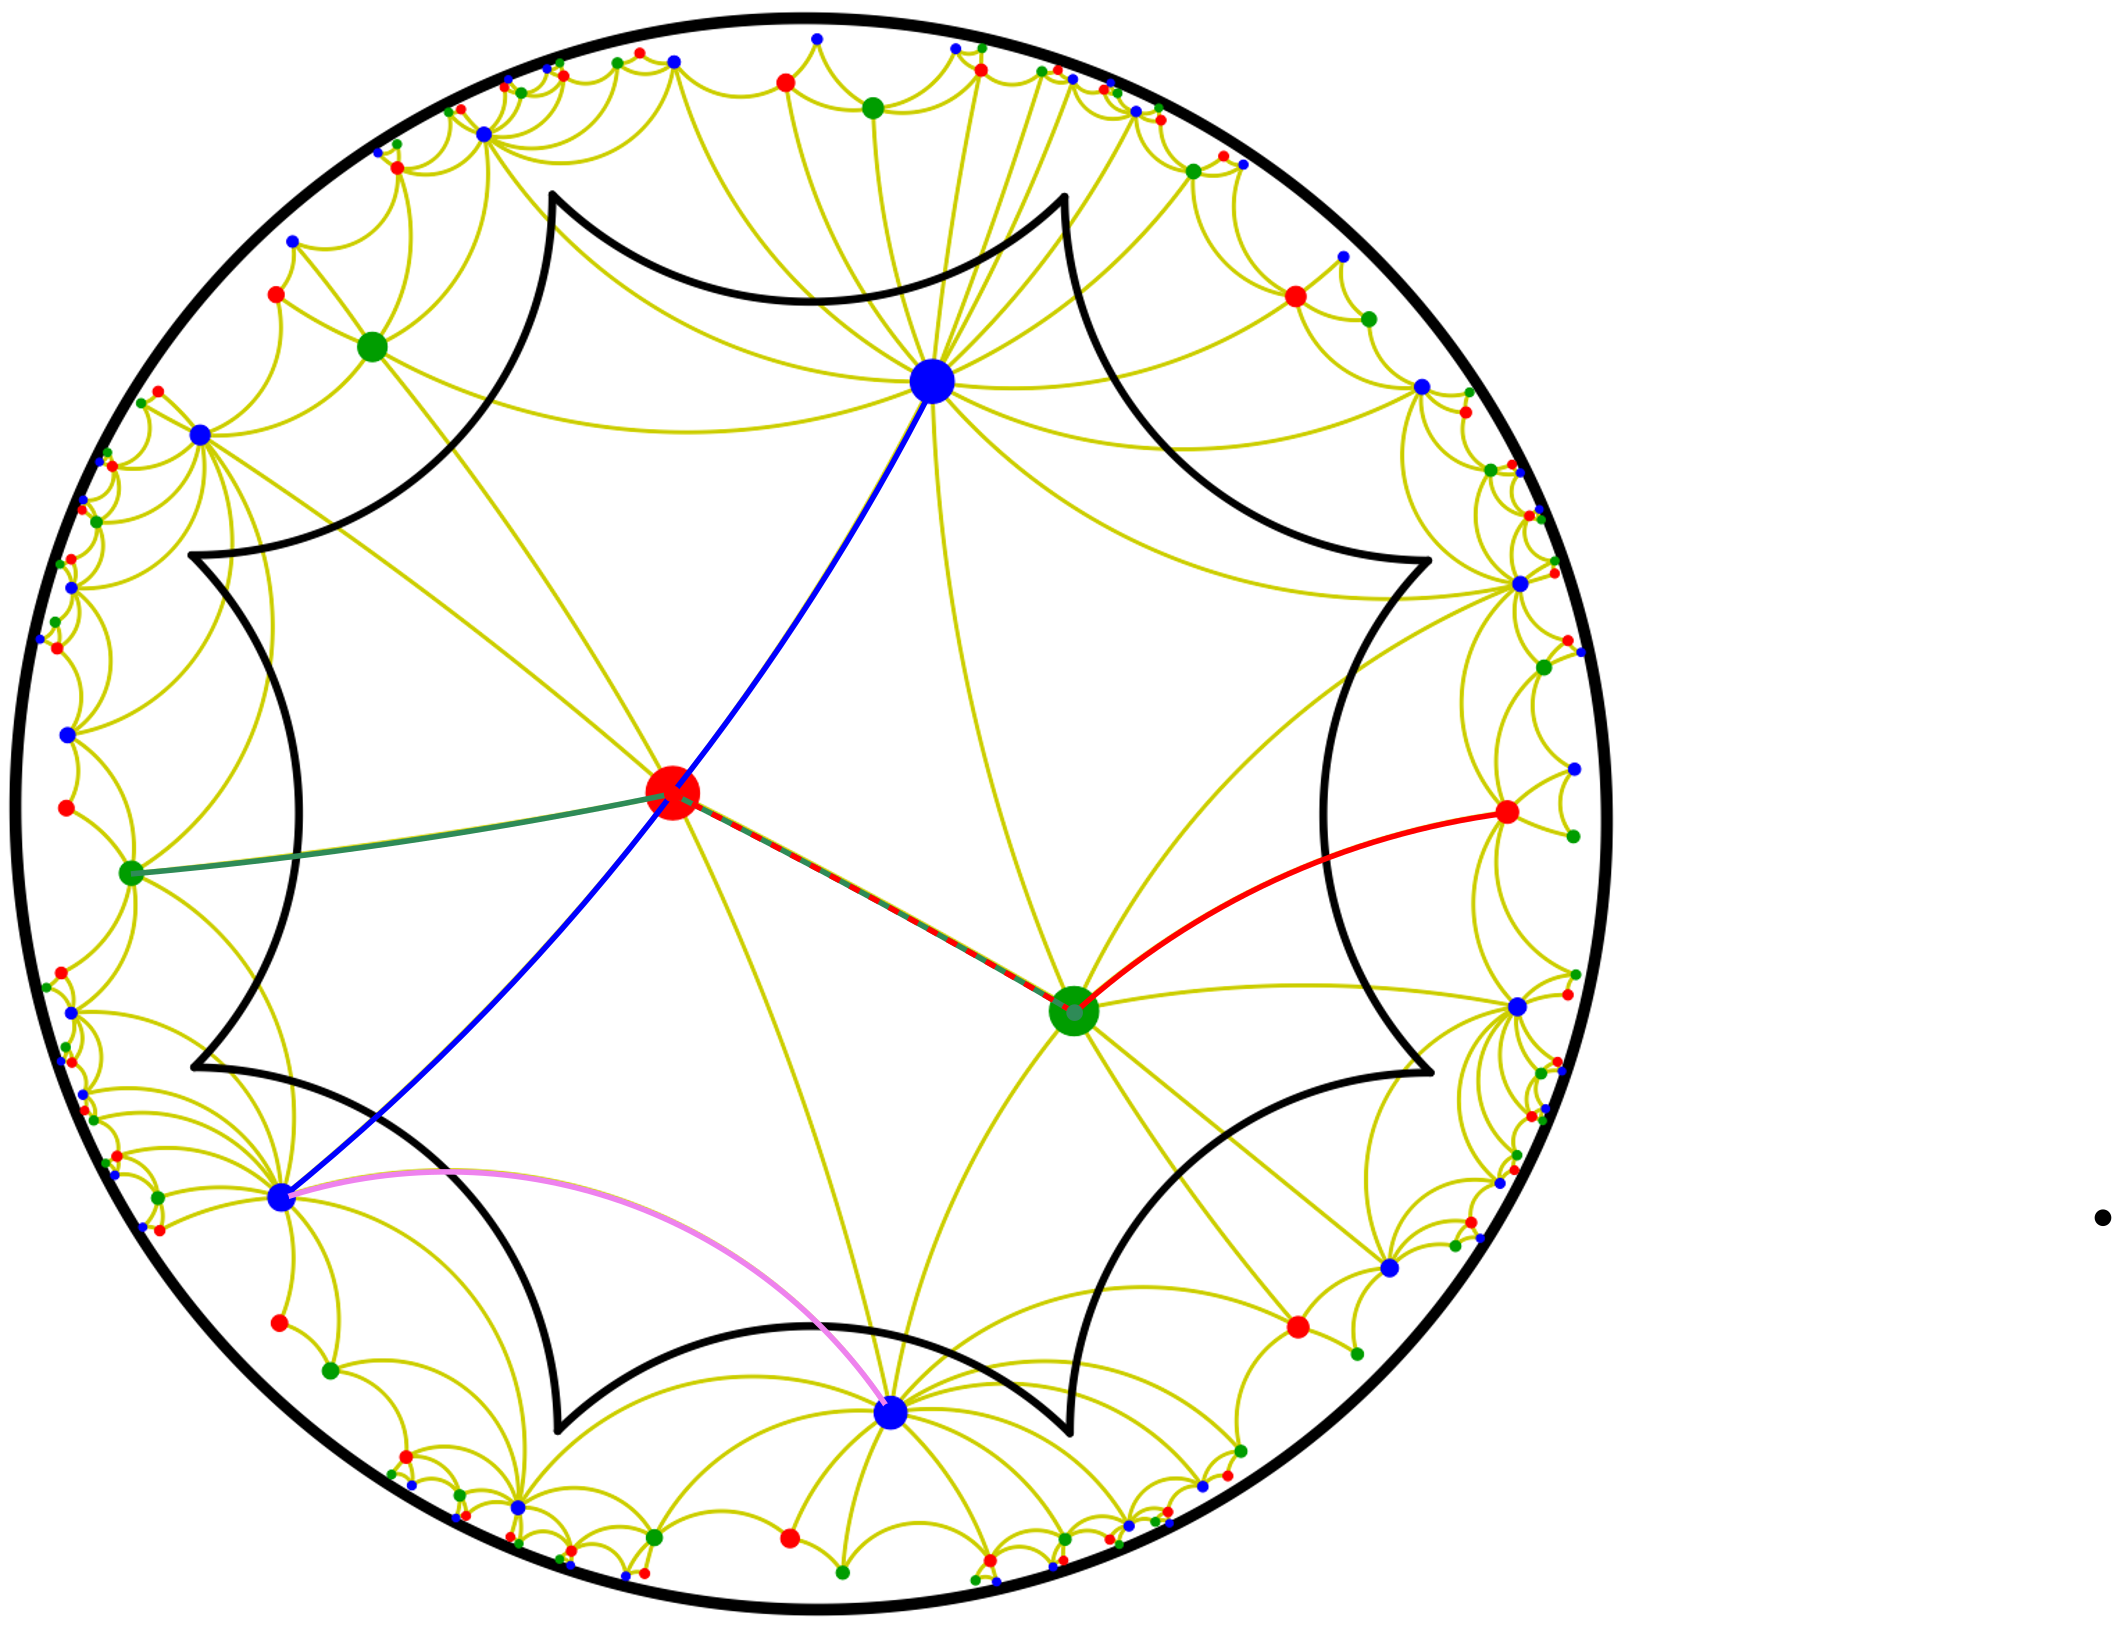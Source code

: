 <?xml version="1.0"?>
<!DOCTYPE ipe SYSTEM "ipe.dtd">
<ipe version="70206" creator="Ipe 7.2.7">
<info created="D:20180904112707" modified="D:20180904114001"/>
<bitmap id="1" width="1170" height="1170" length="246064" ColorSpace="DeviceRGB" Filter="FlateDecode" BitsPerComponent="8" encoding="base64">
eNrsnQd4FEUbxxcIICh+iIiAClgQCyB8oFjpCHyiFJEiShOkKUqVLkVQiiBFqlKkSRMiHaQj
vYSQdi3Xe+9975tkuWFzd0n2ai7h/T378ITkbnd2dnbm/c+8874+HwAAAAAAAAAAAAAAAAAA
AAAAAAAAAAAAAAAAAAAAAAAAAAAAAAAAAAAAAAAAAAAAAAAAAAAAAAAAAAAAAAAAAAAAAAAA
AAAAAAAAAAAAAAAAAAAAAAAAicDpdJpMJo1GI5fLxWJxbm4uh8PJysq6e/duWlrarVu3bty4
cb0g6Dc3b95Ef71z505GRkZmZiaLxeLxeEKhUCaTqdVqdEKHw0GSJFQvAAAAAAAAAAAPMh6P
R6fTIZ11+/btM2fOpKambtu2bc2aNYsWLZoxY8a33347bNiw/v37f/TRRx06dHjzzTebNm3a
sGHDZ555pmbNmo888kilSpWIOFOxYsVq1ao98cQT9erVe/HFF1977TVUjHbt2nXr1g0V7Msv
vxw3bhwq6sKFC1evXr1161Z0C2fPnkW3g25Kr9eD7gMAAAAAAAAAIDlxOp1isfjWrVsnT57c
vn37L7/8Mn369JEjR/bp06djx47NmzdHIgipIaKsU758+erVqzdo0OC///3v+++/37dv39Gj
R8+cOXP58uWoWo4fP56WliaVSt1uN7QZAAAAAAAAAABii16vz8jIOHHixJYtWxYuXPjtt9/2
79+/bdu2L7/8MtIpBBAO5cqVe+yxx1566aU2bdr069cPVSaq0m3btv3zzz+ZmZlGoxHaGwAA
AAAAAAAAIbFYLEg1HDlyZO3atTNmzBg0aFCHDh1efPHFqlWrgtRKJNWqVWvUqBGqfPQI0INY
t27d0aNHs7KyrFYrtFIAAAAAAAAAeBBwOBzZ2dmHDx9etWrV+PHje/bs+d///vfxxx8HuZT8
1KxZEz2sXr16TZgwAT0+JLHRo7Tb7dCqAQAAAAAAAKCUYrVa79y5s3fv3oULFw4fPrx9+/b1
6tUrX748yJ8y5nL51FNPtWnTZujQoT/++CN63OihWywWaP8AAAAAAAAAkGxIJJKTJ0+uXLly
9OjRSKA988wzyJ4HUfPAUrdu3Q4dOowaNeqXX345evSoQCCAKJcAAAAAAAAAkDCQ+c3n8w8f
Prxo0aJBgwa1bNnykUceAZ0CFE3VqlWbN2/+2WefLViwIDU1lcPheL1eeJsAAAAAAAAAICao
1erTp08vX7582LBhb7zxxsMPP1z2NEWFChUeffTROnXqvPDCC02aNEG32a5duw8++KBXr179
+/cfOnTo6NGjv/3228mTJ0+bNm327NlIeixcuHDJkiW//PLLqlWrVq9evXbt2vXr128IYt26
dWvWrPn1119XrlyJ6nDp0qXoi/Pnz58zZ8706dMnTpw4duzYESNGDBkyBF2oZ8+eXbp0adOm
TatWrZo2bfr888/Xrl0bFQwVr+zVeZUqVVq0aDF48OCff/75xIkTcrkc3jUAAAAAAAAAYILX
683Ozv7zzz+nTJnStWvXunXrlkZFgJQOlbysQ4cOn3zyCZJF6HaQXEIaaufOnYcOHTp//vzt
27e5XK5SqbTZbMn/XBwOh0aj4fP56enpFy9ePHLkyI4dO5Ae/Omnn9CtUSnqOnXqhHTQs88+
W7169dLooVqrVi10C0jJbt26Fd0mZJcDAAAAAAAAAApkG6elpW3cuPGrr7566623kn8prVq1
ag0bNnznnXc+/vjjMWPGzJ49e9WqVbt37z579mxGRoZCoQBrn3qsqCoyMzPPnTu3b9++tWvX
zp07Fz1iJO5at2794osvJn/y8Yceeuj111//8ssvUeGvXr0K8SoBAAAAAACABwdqNe2PP/4Y
O3YskmlVqlRJNnO9YsWK9evXf/vtt/v27TthwoSlS5fu3LkTiTI2mw3xCWMIqkwul3vhwoVd
u3ahSkZV3b9///fee+/ZZ59FjyDZWkVKSkqzZs2GDx++bt26GzduuFwueIIAAAAAAABAWUIu
l+/fv3/KlCnt2rV79NFHk2fVrHHjxt26dRszZsyiRYt279599epVVFSIN1jioEeAHsS1a9f2
7duHBN0333zTo0cPJJoee+yxJGk8lStXbtWq1dixY7dt28bhcOCRAQAAAAAAAKUOl8t15cqV
ZcuW9evXr379+iVrYJcvX75evXpIMA4fPvynn35C6uzGjRtarRYeU2nEaDTevn0bqbklS5aM
Hj26S5cuDRs2LPG1uSeeeALJ/3nz5p06dQoWZAEAAAAAAICkRafTHTx4cMqUKa1bt65atWoJ
5upCAm3EiBHIqk9NTc3OznY6nfB0KLxen9VaBu/L4/HweLxjx46tWLFizJgxnTp1ql+/fklF
RKlQoULz5s1RMXbs2CESiaDVAQAAAAAAACWLVCrduXPnyJEjGzdunHgjOSUl5aWXXurRo8fU
qVO3bt16/fp1s9kMDyUkBoNv+GAfQeQdtQnfpt98Zd4P1Gazpaen79mzZ+7cuf369WvSpEnl
ypUTL+Lq1as3YMCAdevWZWRkgPMtAAAAAAAAkBj4fP6WLVuGDh36wgsvJNL6RaoQXRFptOnT
pyOpiAxyWERjiMXie77yPcmGj+8mPHD14PF4OBzOgQMH5s+f/+mnnzZt2rRSpUqJbMOPP/54
r169li9fnpaWBgoOAAAAAAAAiC1isRgptcGDBydyk1r16tXbtGnz9ddfr1+//sqVK7BdKGIm
fhso2ajj5o0HvWZcLtfdu3e3b99O5QesU6dOwpp3jRo1evTo8csvv6Snp4OCAwAAAAAAACJD
p9Pt27dv1KhRL774YmLs2Keffvqjjz6aNWvWX3/9xefz4RHEigZEaNU2cxrUTSBKpfL48eML
Fy7s37//Sy+9VL58+cQk+O7Tp8+aNWsgHCUAAAAAAABQLE6n8+zZs9OmTWvZsmUC7NVnnnmm
Z8+eP/zww9GjR5G1DPUfJ2oUotrGj4W6KQaz2XzhwoXly5cPHDjwlVdeScBL8eyzzw4bNmzX
rl0ajQbqHwAAAAAAAMDk5OSsWLGia9eu8Y79+Pjjj3fp0mXWrFkHDx5UKBRQ84mhW8fQqm3n
dqibsEXcuXPnlixZ0rdv3wYNGsQ7Y0XLli2nTp169uxZt9sNlQ8AAAAAAPBg2p8HDhwYOXJk
XI3PihUrtmjRYsyYMVu3bgXvr5LibnoIyfbmqz6PB+omKpRK5d9//z1t2rQOHTpUq1Ytfu/R
o48+2r179zVr1kAqAQAAAAAAgAcBJJ2WLVvWsWPH+EXPq1GjRrdu3RYsWHDu3DmbzQZ1ngzs
3XO3GqHGku3dllyJGGolNF6vb80qX+sWvpYv+sZ97dPrGX7Lm3Ynbdi6YY8vrE7MJIjuBFEl
Lu/XK6+8MnHixFOnTrlcLnhYAAAAAAAAZQZk3f3zzz/jxo2LX1yR5557btCgQevXr4ekVMkJ
X9jn3AVi0eLu06YN/+33FnczCaiTwiRbgENpLcInlTD67vSb04nfCXxU3/zwmAljWrZsmZKS
EqcFuN69e2/atAn2hAIAAAAAAJRedDrd9u3b+/Tpg6y7eGRPe+WVV0aOHIkuIZFIoLaTGY/H
eCuNuHGLuHmbyMjK+wEdDgcbaiaYDWtDeJP27Fr8F0UWIbGRoKs2dCy4M9+X74188uTJmTNn
tm7dOh6ZvtHL2KpVq/nz59+9exeeIAAAAAAAQKlAKBSuWLGiXbt28Zjhf/nll0eNGrVnzx6V
ShV2yXJzfSOG+d5t5evd03fqH3hSCUOp+plSajx+J4n0G+pnhfJHqJlgOr4TOnKLw1HMF/fw
dwdINnR0/adLwMfsdvvZs2fnzJnTtm3beCi45557bty4cegSHti1CAAAAAAAkHxkZmbOnz+/
RYsWMbcDGzRoMGzYsJ07d0YV9fH0qUA7eO4ceGoJwXs38976msl80mK9RP2czWoAVRNM6xah
VZvVWswXjwrWBqu2zy98VsRXkII7ffr0jBkz3n777ZjPsdSsWXPw4MGpqanoKvBYAQAAAAAA
SpYbN25MnTq1UaNGMQ/R36dPn/Xr1/N4vBiU0mLx1SofwhS+fAmeYLzR6XdRMi0zu3L+L8j0
jHsizunMhfoJYO73Idpp4+ev5Qo+NJlPkWTgAhZJuk3mEzx+l6s3ierbAlXbBeUFhtc1mUwH
Dx4cN25c06ZNY/suP/zww7179965cye6BDxfAAAAAACAhEGS5JUrVyZMmPDss8/GNkp/27Zt
58+ff/36da/XG8sS/50aegFj1JfwNOPdWLJyqlIaTavbTP1KIh1L/UYmnwUVFIDN5nvhUXPB
durdsbM+VWO37xA57Ea5gu4CUX/0L/oZ/Yb6Ezr+ukTU3eGXbFuI39i/RVYGuVy+devWgQMH
1qlTJ4YveOXKlbt167Zp0yadTgcPGgAAAAAAIH4gsTZ+/Ph69erF1gFy5MiRqampZrM5XuX+
Y0to1da/DzzTuIIX2u5mEnidyGZPw7+EKgrxll17qVePDeUJK0GQLZue3b3nSSqWS9EHkm8y
+VQWt8X2f4kN5wmV+WpMCpOenr5w4cK2bdtWrFgxhvMz//vf/5B80zPMagAAAAAAAAAw4Pbt
21OnTo3hylrlypU7deq0bNmynJycRNxAZkZI1eZaMDKy85GkTyjwXbzgMxigdRRRS24cMVKj
3Uj/Uzarrn+n23GoKDpG02EsaeWKH/zOpYRas47Da01fWcNiDf1eo93g9VrQ17NyqlO/d7vV
sS2Y2WxOTU0dOXJk/fr1YyvftmzZYjQa4dEDAAAAAABEBovF+v7772O4Z61OnTrDhg07cOCA
xWJJ5I1odZt0vYIk21PE7SuEVDaZJJ1hne3IIV9d2pnatfLl8qCxhACHjszMruDzFXB5VWvW
4qiSUFF0ctiNqJpRqZeRpAvLXqlsIiWFnU6hxXrRZD6B/kU/o9/Qv07tGbx5mwj4fWzJyMj4
6aef3n333QoVKsSkZ3jooYd69uy5e/dum80GbQAAAAAAAIAJMpls6dKlr7/+eqzEWrNmzWbN
mnX9+vXY5r8+Jj3W80yPZ/+q1/WfLlu4W8hQZqrHYxKKP0d27K3LhOrT+1rL8QZx99A9exgZ
xnrDXwwv+tu6EKt2KQQIt0BcLjleGDKajgT81eu1pqXf0xdOJx+qi8JkPk7V2J27hNebF3rR
Yr2Mqoj6pcF4oNgzUHWO/k3QfIhWu23btr59+1avXj0mfcUjjzzy2WefHT16FBIHAAAAAAAA
hMRisWzZsqVTp07ly5dnamNVIIjuBPEjQSwhiEEEUfX+X1JSUtq3b79ixQqhUBiP0k6/OT0g
XF6/c33pwg3pAqVqKbJ+sS9ZruBDn1yY59fIYpFeh1jyNd3TLCunmka70estaqpfLPKVJ0Lv
kGv7BrSgAuQKPqIqlpvbNuQHcOI2kRhiwlCQ2HFUqVqEf6tQ3vOTvJVGWKxXij4FJfHSMxK9
YdDtdp8+ffqbb75p0KBBTORbrVq1vv7666tXr0KzAAAAAAAA8OWtRnmOHTs2YMCAhx9+OGzT
6vOCkcanEo9Ue6R3797btm2La5i4C8oLwamp0LGZu8nh4On02/jCT+g7gJC5q1T9HEKoWq9g
Oxl/ksf/QKNdb3fkBDj1ITasDS3ZqEOthtZ0D4MxFddnYUtpLpeEkhjoM263CioNtVuq0pDm
IklHQQncHe9is1j/LewMXq8dLx+X4I3cuXNn9uzZr732Wkzk24svvjhv3jyBQAAtBAAAAACA
B5OMjIxJkybVrVs30jxMBPFboG46LkxEcImxV74Oqdpa7Q0RW4+b29bh4BR+MlKn34mj0wco
OGT9sjhNOLzW6CRs7hsD+u8uQrWdOgltKg+3W42XOOlrRsEIRAOoj0mk4x7wSvN6bTiNXUDk
lrw2SjrZ3Fa4Wer0OwqZgdH7F46rJ8NN8Xi8JUuWvP322+XKlYtSu6EztGnT5rfffoO4JQAA
AAAAPCDo9fo1a9bEYNtanRC6aRtvWwJu4X//dA2p2mpsL6C5+MJeVts1huc0mU/xhR8Hx+ij
H2PHTi5CtbFZ0Ljy4Oa2oaorh90weL2SjsPBoy23KR7kSpPKvvMLrlohA4l4vXYO7z3cFIWi
oV6vNVAvO5WZ+wjeLwTvZC0fSSbP3clkstWrV7dv3z766CVVqlTp37//sWPHYpzSEQAAAAAA
IDlARs7Jkyf79ev30EMPhWsoEcR0gjhHEIcJ4hP0/5o1a44YMeL4qePE1kDdxDayE3Avk69P
Cqna2u4nWJxXROKResNeKhB6uJCk02g6JpVNZHGa0ffEUcfGTa8VJtlqED6wIn15m7AWYF8+
JMqK/bxA9Jl/d9sXD2yl2R3ZOOSIxXqp8MbpEYoG49aYnkHo9Lvu//nkCV9tWot88WnftaTb
FKZSqdatW/d+p061UlIqRSffnnnmmenTp/N4EAYIAAAAAIAyglAonD17dqRZllII4jxdngz6
jOd2u9Fprbari84VEE0TLvdMzB1lGDKITSFU28pzhEQ6NngNIgqpa3M6+TZ7utV2SyIdfyuN
+KDL1pCqbfu2TGhpJvNJrD60uq1MvuJyiakU0uiLDueDuVrpzWE3vLeCJv682E9rtL/Rk25n
5VTX6rb4/t4XejbhyuUE3wzPxPslc9mP6QsuKC+E/sTePb66VVDZSIJIrV2jKvPYR4V4TrZr
127btm12ux1eQAAAAAAASiNIW+3du7dz587lo7KLPgm2BFnsldhZ689/iSFHif4HidXnkM05
MDG3RpKuuUhKFhRuXxy5vwah0W4kyZhFDjeajmZmV6ZOfv4i8eEH+wpWiHPKlJFp6UR+AJMH
F4eDTQXzz/ffG8z8i1LZJOpbHN47D2C9KZQ/4mj/Ho+eyVeczlw29437ibYvEeTDhawBv1An
kWvAa3LWEJsLhHV1egsmQ/znZEAJnb17rly5Mvq9b9WrVx8zZszt27eh5wcAAAAAoLQgEAim
T59ep06daKyglJSU//3vfz26ZQVbgps2N8UWI4vTxO7IwnIpMTcolnyFLrfnEjHkMPHePmLQ
MeKi8qxE+g1e6KHC6KnUK7xecxTa0K037M5mNaA7SeYKPnK7NTv/7P/NNxP79P51+vRhB/15
3+5mEi6X/EGdIlCi2/dvZ3seyWrm30XPCDuj6g37Hqh6s9nTaOnYUsP6Lvo8FUWHtYEoKrYp
l5uYe7movBi8/D315tQCH3q/fYgSymRUr/XTTz81bdo0yo1vLVq0WLdundls9gEAAAAAACQl
Ho8nNTW1a9eu0SyulStX7p133lm9erU6P5D97+tDGFlHj93TaCr1L1S4iayc6jl/EOKphGfj
fJ9SGdfb1Oo2BWw3Y3Ea+23g2+jngDiQfGEvvWGvx2NiLNZcJvNpkfjLgH1tSAYaTYcpNYed
+vAqid9drarHo3vwGp4xm1UbS9cI4opodX9g4R+N0C5deL1W1KioGxeIBkQ2tWA0HdHMbVCU
ajt0MDG3EzpG0BbC5XXl36zFbDlP1g9VwssFtvJlZGRMmTLlmWeeiUa7VatWbcSIETdv3oRx
AQAAAACA5EEmk82ZM+fpp5+Oxs554YUX5s2bl5ubSz+zxeJrUNDC+qjbJqRZpLJvvdj3yWh0
fvjU/U+UI3xbNsfpTo2mQ1gr4cgMPH7XgM/ksJ8LUHboW1k5tQSiz5SqxXrDPov1kt2R4XCw
7Y5sq+0q+opas0osGY1EH33TEFYias1aJNb82vAO1nF4OxJ2Dsxm1UMq5sFpe8gax9uy8t1E
MyI7D5vb/EELS8IX9sINKarNmEFuhwWOnOzE3M5LB14MGSPo5A0Cv1OmtkwzHZIkeebMmS++
+OLRRx+Npltr2bLlxo0bbTYbDBMAAAAAAJQgyLDp3bt3SkpKNPtBvvzyy4sXLxZ2CbHI16Xj
mcqE4XFCOnzYz5ev3tcycsU8pHp8n38awhK7cD7mN4vUFpZs+Stou6mfxZIxwR9Guowv7B0s
wZgf6Fpsbiu9YW9A+Hq1Zp1/faQ/jghhtd3AWQOyWU+XwRU3nc53N93H4fhc970fPR4Tlmyo
qotIAF0sDgf3vm1vPlHm31yVehmuN5s9ut1YJpOvYiGS7cnExTb96J/3Q6i2zcQ12juVvS2w
hOYv6xV9WrvdvmvXrm7dukXTyz322GPffvstiwXJOQAAAAAASCgmk+nXX3999dVXIzZjypcv
37lz5507dzKIveal9EhaOuFySbm57enSJmtPIebi26/H9paVqkVYsnFzO5CkW6Gc70/lvLTQ
onutOv0uvrAPTmFc7IFuFt2jWrOqsE1qODc0ko34tG63AmkWLNwysyu7XLIy0trOn/O1aFzg
4Y4c7jMY3G5lVk4tLD1M5pNRP+Kl2E+ybDuaIlmKG7NG+3v0J7SuGxbyNeSsIeSKuQm4I6vt
5p5rBLExULWNO5nnP4yOzGyCx++kUC50n92d1zkQhPsJQjqWuHEjb6mavhFSLPJNGuf7uJtv
6mSfguZsq1Qqf/755yZNmkTj/t2xY8cDBw5ArjcAAAAAAOINh8MZO3ZstWrVCjFMHiKI5QSh
IAg5QSwliMohPSEXLFggFosZXtFivRIQ4g/ZnCxOk3vrTQsKUW0pMYtM4naruLkdafFAulM2
Hk71RW03KxYkowzGg0j9iSWj0Ek4vPfY3Dc4vDd5/K5C0RC5YjbSd/lxIItJT4wdI9EJsYLT
aDfm265Xsavk3czI3QWTBZfL9+3Y0M/3CUKwmaBJtuOxuB7J4rzm93rtVFZfYdQqsLoXiUdG
f0KbPf3W7fw3sfz9B0T+h+CtxLMcbZDEjt8dqdTLqXXShafzNrJhyTbgUN5CW2GyUaffjqVr
Vk5VqgmdP+erRGtlDxMhks7duHFjzJgxNWrUiFi+NWjQYOHChRqNBgYUAAAAAABiC0mSx48f
79atW3HxsbcVNK4330+VXaXKwIEDz549G+6lJdJxlGWFbLOCxmeOTD5LtrF2aKu+DuH1Rr+X
xKvWrMY6CB1S2RSsqnLYz1O/dDr5CXsQbrcCizJfntPmHr+W/NBvQt/BwUmQcW40HSnFzW72
rKI2TBHE3SN592i2xMwb1uWS4MetVC0pey+y0ynC67Mc3tvR56fweHQ4euftiwTrd8K6sn9e
fA+7lQq1irccanWbip2RCBeHg8vmtqRH7Lme88qPp4nv/yH+ybyfmwBpcLdbFfx1vWEv3Yf5
5u2HnyRMAa3suRSf2x2yJp27d++OJrMJ6hKHDh1669YtGF8AAAAAAIgeq9W6du3al19+mYEZ
8mgoy/qRZs2arVq1ymAwRKQWnZQGuXmbCD1db7NROXMDDvmIPLcohfJHhimogq+r0f6GV7Uo
s9NgLBANj1qwQP8m8nFodVv9m9o+8+VHrafWC1AxsAXudAozs+9vjpMrZsfcWk4Et28VLdnQ
YXuTsNlinCHLYDyAq85suVCW3mX0BuEmnZVTjXlc08JfEzeb2wJXF/WD1XadJot243U9KlRO
rPYMIhUmloyh59rIFXRzuRSUCkP/er021PLpjsdyxdzg3sDuyMbTL2vXvR2yoQUvt9ERCASz
Zs0qLuZkc4IYQRCdCaJC8N/ee++9vXv3ejweHwAAAAAAQPhIJJKpU6eG4whUJ9jgOXnyTjRl
UKlX+E2ynoXab6e2BRrzTYmbVwNi7//l9VqYiDVkVYrEX9DX16jYIwFz9Q4Hxx/2/5VEPhS+
8BPqujr9Duo32FnUbLm/jokMcg7vHVx+9HNcXdTiQu+exaq2OIWdkUi/wSkVkAQuK5JNlZld
Ibap/bCDLnrLKHWGfsDBTilcLgk3ty39bcpm1dVoN0YctdJquykUDaavkeUv5G2lRCL2yfRr
8FT6u4y+xeN31WjX2+xpuAAk6VCqliM9u2Jlh4ibmNfrPXr0aM+ePUMFLfmZdrbLBPFwyN6z
fv36ixcvNhofoACwAAAAAABEya1btz799NOKFSuGu9ueIDLo1k6T+tro7EwNZXHdvE3YHVmF
KS0W57W7hwj9/wjnM4T9ZcK3+Aer6RJeAgiKvT9Arpir1W1C5pzRdMRg/BvZewrlj0LR0Bx2
w+CQjyxO45CRCbW6Lf4Akl8n8MmQeOXR47lXtwrlAqokSGsEGJJS2WR8I+iLBuOB0tQKqxOM
VNsP82Jfy6QHt5/M7MrRr0mVOEij4eXX9IzY+PRKZVNw61Kpl/pTnD8X8sPoRaOvXPsF1Aca
7e9MCuP12s2WMxLpBHwX+KUWiYfjdyFX0N2/zXMDrRtRC8Wf01fl6F+n//70WdSF2QLa18NE
Xv6RMKpFKp03bx6SYP5e8a2gNjur6ERvY8eO5fF4MAwBAAAAAFC4sUoeOXKkXbt2EezReJMg
VhPEtqfff4oQ+zeW8f/a/4zNnhZxeXj8Tv6YCcMK+wwSXHQHLWQK4j9Zbdf5wj6Rxd5HZ8sV
dCvCQQ4na9Mb9iTsAVmsl/228cv4l3ZHDt7UE/wVo+kwfa0hV9Az5AafZIRgptrGfhWPiyMh
gLdrsbkt6TEGSx1OZy6+FyTZHA5u9OdUqpbgRqVULUYqyT+JMboILazVbcbrffQDNVEWp4lA
1F8qm6RQzleqflaqFskV34vEI1EngJRasOZC7zXSYujWaOd3Uet9+d7UgYE+HA4O6kbo7poh
jzlzhga0r82brkRQP16v9/Dhwx9++CFBfBfUZk8yCbHbs2fPy5cvw6gEAAAAAAAdl8u1adOm
iCP5z3ysGrZIvARx+tWW27d2unLtni9WsAXFBJl8BvbmKmyxw2Q+HmDOBSsXr9ei0+/gCz9m
EnsfWY/5DlS/FRv4HS8cJFIE4cAsSKuGLAwyTUM9XDmH9x79HlXqFQE54JKRysxU28zpcbq+
w8nCgjc/2EupjNZutd3E0WnQqxQTyYb9lvEKr1A0lPqvVvdHsV83W87whZ8UK6AKO7JyqucF
8Hergyco/OvjzQpXji7UaUhl33F4rZEYpJICoNeHzW0ulozS6XehzmrDbz1aNj1bixC1av7P
xk2voXKilhCBbPMJhT61etUKTVCb3ci8a3333Xf/+usvyBQAAAAAAIDJZFqyZMlTTz0VWfqh
999//8QffwTb0s5V32IpkcN+Ptw9LDiMwK20AsEN6FisV7Dhh0RZQHaAQsSp1Gg6imxOZLaJ
xF8KxQNF4i8k0glK1c8GYyp93r44kSvGAcMT+bDwionDUcCBCgfrQ9ZsYd/VaDfQF92QyRoQ
XCXZINs3ZqTaDh+KXxks1ot4rTY//EspC+piMO7H5UdPHLXbWEi2ZbgVoTeI+mU2q7a/ZTJV
hSTpRC+jRDoW9Q/FLoinZxA8fhd06YCWTwdn4kAfi/jusPSjH+i9czoFYZzl4N++WuXvZfF+
PeWFKpm0BmsniFfC7WkbNmy4du1aBqktAQAAAAAogyiVymnTplWvXj0Cvfboo49+/fXXLFb+
FPS+vSFs6b697Y5srKpYnCZer5n0kRmGjDPyM1KrtLBSeb0WvrA3dlPUG/aFFpvmk/jkHF5r
re6PRO4yU2tW+xcaxiXseVlt13Awh4A/mS3nmIRGcbsVWN5iQY0s52RrmWbLBTa3JXcVA8nW
6OG8nG7xFT6peD03X6SUFuFGyuSzaA/6Zbz5KxroURkFok+p2iBJB1VFaekRx1P1IjmGXmqt
bqtKvUKpWqxU/azWrEOvP2r2Hg+TAB1evKQYjTjFO+PwblD8Q8j9rSG4eCGglapqEkM++6ll
07MffbB5957ZQ4cOrVKlSgS9bq1atebPn6/X630AAAAAADwYCIVCpLkisxxeeOGFFStWmM3m
+6c7djTEWtunzUjSbbacx7Poh26Xb/p3Q5wAd9CFgUZXoDGmN+zFy0n5km13aL2p+hkb0mxu
C6/Xjl0HtbrNCahApBP9YRvPJ+ypicRf+rcRLQo2WfE6WrEemxbrxWxWvYIuZ48j2ZsEW7e8
BuMBJDxxwXQfFaPasncSCuX8eBeLno5ZIOqb/K6SbreG7hPLF/YiSWf0T0ckHnZ/lU00BAtY
i/WK/2VsVXJK/xxOLhDxSTweE9Vf0bqXZpnZlXGPhPqZ4kPTfPS/4IZqWtEdC1unS3qMc6zH
L90fa/9YqDwAxc+YTZo0SS6X+wAAAAAAKLvk5OQMGjQo/OCQeXTs2PHgwYMkGbTWYLP5agZa
KZx1eW5FSF5ReWxPXMtPuP17gaPd8bZkvuGHjEy1ZlVWTlX6FHfISCBOZy6yDOnJc0nS4cuL
ft/Y76DFjncdIrONMsBQIRNmwCNJhcNphozZLhD1p2pArVnHTInsCgjHh25HIh0fyRaeqHG5
xHLF91iw4/13Ss50X8fWhUk24SzCH+a9fUwWkopAq9uMLXnc6pITk/k03sKJyqxQLoiBnPaa
ubltaHvZxhecRVnqz0E/uaTuWiwZRZVBrog8pih6d/wtqgP1uqG+y+1WBmwLFUu+ttpuFqKX
lb7nQjXX6VMpzXvpJtF6//0+sOrmlBadW0TQG1euXHnEiBFcLtcHAAAAAEDZIi0t7ZNPPilf
vnwE5sGQIUPu3r1b1NmvX/M9cd9EkY4vYH4jdfDBgUDJRh2rr7+VlVMrIKJIrqBb8IKRyyUV
S0bT979IZd9RookkndTvo3DQCgONdqN/uWFowh4fEll+e7JtyA/g3NDIwmSuBdFpUf0H7OLJ
ZtVFpn4C9C+Sn0itszjNAhpAfnr0H5BSoPSqb8P6wMgk777mY2cKxQPp+55M5lNxfgQ7cDlj
5XAYW7xem1gyhl6NMakTh4NLF/hIowV8ALs0G4z7S+resVCNZtoBPVZ/YNi/sC+xwfg3aoVK
1ZKAzXeot2FzmwtEffN2yIqG8PidqZ285ndDqDb9kreRmkYfGHQosA9seei/N27cGDBgQAST
aRUqVOjXr18xnTMAAAAAAKWEa9eu5QegDpuaNWvOnDlToVAwuozdLvntIf5iIv04snn257Ab
0S2cyltDq7ZefwckR3uFnio63xC16A37ePwudMP+biYyR0/iz5jMJ7DcS0B9IlMt8e6R+KKF
5VwjSQcOex5ufjGz5QyyOYODqyMjE1mkqP5jGCfT67Wi5yWVTcLxK4LyL/8ewp3P6fT9e1Hz
69u5S4mMv++rA61uC92WFolHRpy7mQkG40F8OVQ5JbIuWRiUKMBVwea2jEkebaRf8AZSdO8h
dRm+rsslLZF7t9pu4AmiaMQplmMk6UJ3ipNl4ImjgOzeIQ/OukDJ5vkPcfvivXfz4W0hukGx
RYTOL5PJZsyYUaNGjQiiQvXo0QNJPxjsAAAAAKCUcunSpc6dO0eg1xo1arRmzRqbzRamsmhB
jz9vtV1HVjTl9laoakvN+ysyC1mcxnLFXGQpIStRq9usUC5ABlI26+kAKYFMJqlsSoBlLpaM
9qfW/S3eVep08rFyTNhztDuy8IoSSXoK+xgSrf7NfVsiuAoy8hXK+SHTaVH3y+N3lcln6Q27
bfY0hsLQ67UjaWM0HVIoF/KFfTKzK4dMdozsZJF4eGFeZxil6me/F9zs+8a2k0UXgKicRtOR
+D0Li/US3kKI2i26tRJ/zZGaQMqC/o6gioo+agpJOtD7S69Ym/1OqEdsxkt7JVUDUtkk2vp7
xCeZ4tf+X/poPsn5TpL3c5egn1XqX5AoDinfUC0JxZ87Nn6Xl5w7X7I5XiKy9t//APFHiG4w
x5BzX4Farb/++mvDhg0j6Le7dOny77//+gAAAAAAKD2gsbtTp04RjPtvv/32gQMHQmxeYwDe
+WJ33C1oVYoHnGkbUrUtPsM0SROyoKSyyXnbRoKghGF+at24p06TSCf4hcPchD1NZAcy2bOj
0+/Eu3KiE4kZMvnMYM/JgANpFlTzSFmzOM04vNbc3I48fidubls2940c9nMZWQQ90UBh4dyF
oqEm8/EipCgdk/lUyEVVknTL5FPpehAJTKdTGKfH4XBw6Kta2FM38Xi9Fpl8Bl0+sDiNY+La
arPfout39HwL8wg1mU/j3YUl1d3hx4GKHbFIxdsqrbYbQS/796FUrQe1BNQmDcZUo+lwfqxL
Hb3XExyun3GQuHEzL8WGSr2Mw3sPNfiO+wP7wCp/lvcEtX+v1/vXX3+99dZbkW1APn/+vA8A
AAAAgOTm0qVLEei1cuXKde/ePcp5WmSx+22n9IA/qewqYkegufJuKnGbgWHPF/YxGPcXFuHQ
Yr2Eg0nG30i245AgIfVjPEAXoszygDn/UMWz4U/e2xQW9aV1+m1C0WBkwIdcI4vgyE+81VWl
/sXuyAq/PJrCcqnnC43bdKWZvyw7KVxnUYZ4PEYO7x26VnI6RUVJAh9p99i9pDeGTVGpWozj
0lPTGhrthujPTJIOqWwyftz58Ux+LGLlTqGcX4S0SQB2R070y994QiAzuzJNeElx4McIXii1
Zi2O4Xl/BsYsePjPive7wY3EUcnRouffevToEcF+5Hbt2p07dw4GRAAAAABIQi5fvhyBP2TF
ihUHDRqUnZ0dfQFwdMeQ+33YRnbjffcl2/B/h1vcFmQNog/rDfuQCSqVTRRLRqEDGdsq9TKD
8WDRlvA9K8i/DpUA90icpo0v/CRhjxVVC91xq2h4/A/8TpJ/xFqxWpFARjUgloxG8hwZt8Uu
pd2+kyev2Nzm6BkplAuNpiNutyLKYlA6BdnShURx9KKWg/dhUfY2khXx2exGSmXf0W82uM5d
Xtd61vq3jrxJbMlv9puIlw68+P3t7/XOyFNueTw6uWI2Xa+h2hCJRxZY6IkU9IzokTwzs4li
3VZxkyupxH9yxRx/rsYxEZ8EB1QJSKuB022gTimCVwZP8tCTj6vt6hk3xrfZR/Q5SOy/TjBZ
aM7JyRk2bFilSpUi0G5nz56FwREAAAAAkoSbN2927do13AG9atWqY8eOFQpj5kiWzWrgD0oQ
OgzC3Szir0vE7xcImSUzJlf0eEyUiY7+9Xotca5mLzZobfa0xDxZZIrjGCNMXP70hr2JdVfz
ut1qh4Nnd9y12W8hC99mv+NwsFEDiFNsfLzCZbVdK+wzbrdKKBpMXxxExrNc8X1MdE2QzDlK
F1Co2nFEjtu620/trR3SMZjYRvzJ/zPca6FWJxQNCdhOlSvoFhOXSLsjB2ch9Ocmm8DkIeKX
oqSCauJdjSFzhTCTV2acpi1gDR21JeoFRB+IIPiMXDG3sPeRw3v7XlJC/TamEzhS6YQJEx55
5JEItNvFixdhoAQAAACAEiQjI6NXr14R5GmdNm2aShXjXWDYfgs5e+xyyYpwb4sMpWqxfx1q
WLyrWqvb7DfA2iTs+Uplk/3JnQcwsz/ttEiS+rLX4PFWI7VmbXEyJIvH7xQQykYk/sLuyIht
kdxuBT2fF6p/pWrpJeW/99bXCj9+zf6V2fnVKvXybNbTAUuZPP4HIcODhIvTKUStiy5ys1kN
bPbbzGYVtIkPzhNQeFoslAgdULErY8i5DpyNLof9HMMNmPT3EfeKAUuxeD8g+kBYUxw6nW7O
nDkRhJrs3Lnz1atXYdAEAAAAgATD4/EGDhwY7n4HNNajEV+vj4c976UMv/QMomjTCFnOMbke
SbruJ2nKj1oZP0jSTQtWcC0xj9jtVtIW2vgMv8UX9vK7jK4ve80e560TioYw+bzNfitAu+Wb
34002g0x2fqHQbWNPTNPXwsdKjDw2EhcUl0q7IQul1ilXsnmtgwOoyoUDY7J+hp6awSiz+jn
R9on39OYaTAio+kYlpAl0h6UqiX+9jA44pPksBv607TtC9mz5bCfjzhGJc5Lgh5cgMrGy20R
+HaazebFixfXrl07XO324Ycf3rlzxwcAAAAAQPyRyWQjRoxISUkJa7B+8sknFy5ciMb6OJUK
WYD+yAyvhfwA9m2L1f4XZNMmzGJUqZcnPlAekrcRpPM2GFMTFp4l8eCkWtmsesy/ZXdkCUQD
AnwL0X95/K46/Y5YyTeXS0IpxAGHGEi2/OO/B5uRNInkdqv0hr/EklEh8y9kZhNIpMRkCdVk
Ps3N7RiwCVEmnxGum7FcMZv6ukL5Q4m0BxanMVUAJI4ibVFsWpo2dyGf4WFJrjfsDfcSEul4
LIrpctvp5OPTanWbIii83W5fvXp1/fr17/XyjxDE+wTRlyDeIIjyRcWe6tevH5vN9gEAAAAA
EB90Ot13331XpUqVsPRa7dq1ly1b5hCLfSOH++rX8D33pG/COJ/RGOOy+RdBQgbNcLsVOBpb
YaZRWHi9NryfKCDRQMxBdjKOKhBB5MPIsDtyqBpDdl1YQTxQ9eLSulyyMvcSkHifUbgecW63
GokLerQNvIeLzW2pUP6YHzc+2jCPav1+YjNT1YaO88LFMvkspB+DC4ZNfZF4uMV6JRa6Uq5Q
LqCnLaAamEQ6DlVOBCfE65j0rPcJA90OrVfxRHYS7HMrlowu4mNITWOxb7aEG1ffy83tgJ8m
/VHq9DtwI9Rof4/sFtxu98aNG59p+QyxlNa0xhFEhaLGhZSUlOHDh4vRuAAAAAAAQAxteLt9
4cKF1atXD0uv1a1bd/ny5ei7eRrt2VpU1td7x39f9TmdMSyhWDLGP2m8OfiveFe+SDwyJpfD
4fv4wj7xrnwcRy5Wvp1MwN5TEQRUF4qG+FdAFpa9d4HFec0fEyYyRy/SbDkjEPWnh5qkSxgO
702ZfKrBmBpZxrfrmuvMJRs6JhwPLdaQthJLvjJbzkUvJN1upVqzNtjZEikImXxmNFFEsIuy
x2NMfEvAq+0RdwJI6+HJn+B8JYV1YqiRhBv5hCQdOMQuegr5kSq9Aael9ufieKcWi2/6FN/r
jXxvvOSbMdVnLS4MateTXQJb13vFjxEPPfTQpEmTdDqdDwAAAACA6PB6vRs3bnz66aeZSrVX
CWIAQQwnRq0amafXKBbMLyDZqOP3WIbKz8qpThkewbYufQNaTNaqHA42TkzmckniWv9W2zU8
n5+wKHl6wz4cqcDrtYf7dYv1IvV19FDK3hshlnwdk1wPJOlE0kwg6ksPAhks4rJyavH4H0ik
3yhVS3T6HSbzCavthsPJcjpFLpfc7Vahf1GbtztyUFMxmY9vzRwblmobcKiAUhOIPtVoNzLJ
eVHc3blRM5DJZ+SwnwvOtYd+ia6CaiA6MaiJeXyhsEA6lCqAwXggsjMYTYf8Dre1mbW90XjF
zWDcH257w3tO89/Nx7GvuFwxj57QUK1ZLZO56hfsrZ8t51MWmSKS2BbUugYzHTSqV6/+008/
2Ww2GHABAAAAIDIOHTrUpEmTMFbXPikwak++7s8x9NH/Qqi2L2O2cuRySYuw33AcEg7v7Vhc
jWRxXvGvJS2Ia/0jvZmZXdmvETYk5qF7vRYscvWGvyI7CXa3i7f7aOLR6rbGOnAoiQSXXDEH
qYCQC3BhHUvPEGGpti9O5K3hIp0eZUJwkvQgLanT75RIx7E4jQM28eHFNaR5Y9UkkOjwZx/4
MPHNwOPRYRfiiNNM8PidqVtQqVcy/IpIPBLXp0w+i3nkFgqlaildRKPuRala7HDw9Ia99LbX
7r0jwR1278Kr2e7IrrMzsGlV+aJyuL4Z69atc7vdPgAAAAAAGHPjxo22bduGF8+/SbVgm/CK
bKtWt8nau1II1TZlcqxKi4NjS6TfBGkQO9YgFuu/sbjWIjxZHfFmFoZIZZP8kT2aJ+zRiyWj
/JFP2kZR8u/8T2RcGXs1IgtIwlz72Oy31JrVQtHgHHbDYjOJBx97L4Wn2mb8c39dL5tVm8f/
AAkrhXKhVrfFaDpssV5E5bE7shwONjrsjgyr7brZctZgPKDR/iZXzEPSlZvbJjObCF5QwweS
8Ehr5DtbkjGsK5zeOt6TJyHRaDf4NeNHkZ3B7VZTlYYUblgenkis4bplcZo5nblhXRc9TdSf
BDwj1Emyuc2oyZbTZ4ng3po6grYje82W83zhx+hGZpws2LT+INh69saNG5999tmwxpGXXnop
NTUVhmAAAAAAKBahUDhgwIBy5coxH2f/85//zJkzZ971uYXtmmFtCGUBZNyKVZlxoltkUgZZ
ODP9C22to78QOj9laKF/Y5KsqgjMlgt4Mj9cwyxisHNj/kUjd5PDIT2jyWOVtFBiChnbJOmK
97XcbqXFelmn36FULUISWCDqz+N3ZnPfYHFeyWY1yGY9ncN+Dv3M5rbi8bsKRJ+JpeOr7ghD
tR26Eu3qXsgDVRE3t71S9bPdkR2nmqGFIjmV+DaAc4LrDbujnP/JFXQP97s6/S68NIbaoVwx
O9z1PqPpKN6hGXAcSC1UtZ099ylqY0iqC0R9kWAMWBqecYqoto0gNhFN9xHXNPcSlLhcrvXr
19erVy8s7fbee+9duXLFBwAAAABAKEwm05QpUx566CHmY2uVKlUmTZqk1ebtt1qbszbYJpzl
n8mXTSow/AvmxczBzGq7hiOTB2oHJ4vy1MqPvhit9eh2a/CynVK1JK7PwuPR4mtFuX+KOV6v
BXs2MnfZKgychcpoOlzG3hQkmhKcOy8sVmatZCjZev3TWqlazBf2yWbVjtI5E8lzZMaLJaM0
2o3xU2p0cFtNfCgSr9eMl8lw+I5wQf1VNKoTdW54topaLEMaOdzC2B05wXsPL18lyhH2YMlW
gbBcvR766aN6kEjHWm3XC/MNcDgcK1asePLJJ8PSbn369OHxeDA0AwAAAABNI3jWrVsX1pCa
kpIyYsQIqVSKT6K2q4mtBc3CLcS17OYS6TcG4/68oBZisW/rVuem6el+KafT74q+8LmCD/1C
Yzn99yTpQdaI309vfJRXIUknzs3E43eK8wMhcQjHXEG3hDUDgWhADFOtqTWrE38LiQH7f6rU
vyRh8VxeV9O/Gxev2rYRQrOg4LyEwmK9pNPvRFJOKpskFA3JFfTk5nZArREJVXRweO+hxs8X
9haJv0TWPpL26NW22W/HNmM4wymUEgxFotNv83cFnSOda7qK3UcjdhxFXZxC+QN9CyGS3kLR
UIv1Yrjn9Hg0csUPWTlVqfOMH/9tsGqbPPmrYLGGWgVqBlQWP5J0I/V39wghXkz49u31aTSB
d221/vjjj4899hjzgaZSpUrjxo3T6/U+AAAAAHjgOXnyZOPGjZkPo+XKlevbty+LxQo+1Wn5
6Qp4T/pWYv15Kq8rN+BjMvk0bGNEGdQRfR2HWAyYZ8a5ZTOzIw8XgO2jXEF3fLZ426hS2URs
kUYZIyIcQ3Qn9m1zuWKQRAmVHEfaTFj0y8RgMP7tD/n+cXKWUGaVPbW3dlGSbStxXnG+9D4C
WiiSEpgTwM6ZWt0fkc6QfOaPKDIzWpHukghE/YOzKqAuS6VegWR4YWuRLpfMaDomV8xmc1sG
R48ZPGgxXbINHbLg2o28d1ksGWswHjCZTzmcrEDnZ5LUjC+wOOfbsT3E62MwTJs2rWrVqswH
nccff3zFihUQqAQAAAB4YOFyuT169AjLZaVDhw43b94s4pwOj2PPnbd/v0Bcvnnfdcfp5Bf8
lBf7mOULk8jnUbm5bf1pxWaH1CD5G9BuR1lRQtFgbAsF3UuM0eo243nshAVgdDg42EFOb9gT
q9MiUZPMa1IR43araQslySotnYZPz/cPKdneONwyy5BVqh8BLRTJDwm+tNdrw37XkTlner0W
6nXLz0QvjtErzBWJhxXm5op+j9pqVk61rJzHM7MroD45ZJBPatJGKpssFA3Ni2yz7z9Tp46Y
Nu3Lfy9tpCdhRyfR6beFSNywdWuIvXBXQ29Pk8vlo0aNSklJCStQydGjR2HgBgAAAB4oTCbT
5MmTK1WqxHzEbNas2fHjx5mcHIc4wyYEMhIcDnaA3Yv3bbG5LUgykklUnO0IiSlkCOHfmy0X
sE2i1qyOrqpIoXggvp3gaCcxfi7mE3jOPOKo++HbkFacX0AoGhLDM5stZ8tq4raMrHuPye1W
JXM50/Xpk69PapWa8tQO4uVdxMAzbU9IT5AxjeVYIvD4Xf2bwk4k+NJ6w+4oAxypNev8Z3gv
5u+yVrcJFawwUVZEZsBcwUd6wz6SdLndioCva7S/ezxa9IGAr/D4nRTK+ehbFutFi/WKr26o
CCZdOhZRYA6H069fv7CCX3Xt2jUrK8sHAAAAAGUdkiQ3b95cu3Zt5qNk/fr1//jjD6+XaSRA
jXajXwIMx9IsLT0w8L7NnoZtA4Ho03BvxOMxhYzXYbVdxWpRJB4eXV25sKGCimq2xNejjF5y
hfLHhDUJfI/ZrLpRJj4uQt3EW/AmGL6wjz/DcimIUo434qF3s2zUPy0USaKdb/FG2ojDBOFA
PTFc1w6Sb3aT+bRcMRvJ26ycqsEpJO7czUtdwRf2VqoWo56HnsRELBnjn2yp6g++tMg/rXQ8
K+fxkLrv5o1C4k42qFlsaW/evNmhQ4ewdlWPHTsWNrsBAAAAZZjr16+/+eabzAfH6tWrL168
2OEIN6b0kXuqTTzQ6RRgux0JnwA7x2A8gJeWpLLw0rfxhb38GYsa41+aLeew8MmPGRJ5zHm3
W4PDj6Bzxluy2ey3sGUlEo9MWJPAC6Po6k6nMObnlyvm+SX84LL0KqnUK2MV6CYBKJTzQ0bs
KaV4PMaS8lAlSSd2bvR4dBGcwe7IxropAZkjaCX3oHpDZc7fllvoYqvLJceTaQrlgpB5ME3m
E7mCj4K9Mb2PhlJt7d5lWMKjR482bdqU+fBUs2bN9evXM59OBAAAAIDSYWSqVF988QVzR5SU
lJSvvvpKExQEjAk45xeVh8jtVmWzGuCRXSD6lB42RKX+Bf+J+QKTWvMrVoI42olW9we2Nzi8
d6JZNrLabuDJfGRcWW034/p0rLbrWLLxhb19iXJgw6HwkAmanwQ59iAjEGedo3uxlnZs9jtU
1eWwG5UGjbnCv/1zXhmofJP5dJQhHCPGYNzv9+t+I7Iz4JUsseTrJKxbkXgkrluL9ZK/J/8w
lAx0oa5epV6GvpIr6Jkr6Kaf3TiEajtxnPnVkQTbuHHjU089xVy7NW/e/MKFCzDEAwAAAGUA
j8ezatWqsIItd+/ePScnJwoNctU/7nf1j+8OvvATrM4yspBGuD/OSmWT8J+QDcDAZjuJV+g0
2t/zz+8US0bhkyB7IwrJRipVi/D5M7PjHn7EbDmPZ62R5UN3VYq36Uurxg3xuxB6HDHaY5hU
kNRTy8+17UzysuIQN+hdKwNVr1Au9IvQ7xN8aRxgR61ZG0mjIZ14fiYxWe3CnGMR44kvmz0d
p1fIynmcoejyjR5RQLItWRzJCGK1zp079+GHH2Y+Zn322Wf0NDQAAAAAUOq4dOlSs2bNmI99
r7322qlTp6K8qMV6JWRQbrVmFX2Tu0D0GY7kIBIPw79Xqn4uUhJewxpHKB7oy1v1uJ2VUw1/
Pd+9MEKfGYeDjb0iKR/LeAf51xv24DrJFXRPmGSz2m7gaoy3JW8yH/fbfrXK0suFc+rlp8dK
agzGA/6348syUPO5gp7+BO6HEirUae6Rbrc6gjPo9Dv8S7QvJ2HF4mC5uYKPqN/cuYunJph2
TcK/npSOIySTCE/2v9EURiaTDR06tHz58gwHr0ceeWThwoUul8sHAAAAAKUKtVodlktkrVq1
YrVHAPsv8YV9Av5kd9ylb2ZHJpBcMTvfcY7ECYyoKXSDwffdBF+zZ31PE743XvL9MMdns+Xp
Qaw1WJxmSPSJJV/hBaP8fXMRrhl5vTap7DssoNA5ixaPMQHvNvIr0AQ5RtodGXjCXyDqmwBr
F7ub5gWaKyvgLXtyxdwkL2oRr2RpBG+VdbnkibwuDlrL4rwW2RnY3Jb+RG+bk61WnU4+1Zei
f+2OHP/UxJt46Y3heZAg9T+dGCQ1SEtLa9++fVjZAf755x8wAAAAAIBSAUmS69atq1GjBsNh
rlKlShMnTjQgmRQjcGRssWRMqOJ5FMof6ItuSEHI5FPdbjmOsb9u/Vs1CXPA9ojnKjt27Pyv
f9Wmmkw+gx4YLTO7gs1+J6Lqcqk1q6gpZRymPrJThSUScTSV/Ey7MxLWPOyObHyz3NwOiVnd
w2ENEiISEwTev4ks2yQvqtV2kxaip3Tj9VopcYGacYIvjVqv35F7RQRfdzg4uMcjSUeyVSy+
O/pLKpNP83uE/spYmbaivpKfhjs2pKamNmzYkLl269u3LzhMAgAAAElOWlraW2+9xXx069at
G4fDiW0ZVOplxUYXcTpF2M0JL2/x+B9wczsePkJUICwhY0g/RsjPns+z1ujhy5AARKZFBNHY
vF6zUrUEpw+gTqVQzo+3kEG6KTP7/l0nctbd7riLJRsyrhK2Icvt1lA6Hf0bmWtZUk6PuKib
Qq0xYa6tkeFwcP0PvXnpF8uX4pTsrLjH7aamifJTY0eyxieRjk98kFjmnRJeaKPv5DVbzvj1
/gcMT5Ur6OZfWL8UwxI6nc5FixY9+uijDIe2atWqLVu2zOPx+AAAAAAgybBarRMmTKhQoQLD
Qa1hw4ZHjhyJR0lwFDK9YXfRn7TZb+NQFfh4761jRCGZf9DRu9da+od5/C44hmQ4ht9loWhw
QORqvrCPyyWJ92NSa37F64xIQMXWsCmmhdiu4dVJNrel12tPZPvE4WgUygVl5qVjcZqVimx0
OKxENqt2aa9zHA8z3FwhUYITmtBTjYQl+vCECXNvw4SBpZZQNDRgaoLqJ/PXBxkpILFktL//
3xvzcioUimHDhjHf7NasWbOrV6+CeQAAAAAkD4cPH65fv35Yu7adznits7C5LfxB0rKYfN7u
yEGmAmUbnD5LFCHZ0FGOsF27QS3MdbHZb4VjNblM5lNiyVd4jxVN+n2QADvK6RThTSL+fXmK
hLUQk/k4Vqkc3tsJlmw+WmTR/BxbZSTFkkw+M/FZ0SOSDJ6SSnAWc/AG2GInhWJ93QHM49wG
ozfs8QvnBslWpVbbDexs4HIFOhbiiTWT+TSTsylVP/tfioVxKnBYiUfLlSs3fPhwrVbrAwAA
AIASRS6Xf/LJJ8xdIvv37x9vh39qQQcZAGEZ516vRavblPr3yKJVGzpu3hpus99gYKk67I67
Ov12iXQ8i9OEvpMOx0IRib9wODjxfkbIZlaqlmDRhCRnfsTyxCkXVLE4Zkt0aRGiIptVz29v
/1U23j6z5VyJeOtFAF4xKe11ns2qTdW505mbSNmL16kjW5HHcUioZCVJBY6GGpBNmwJndaRi
9haL0XTUvz9uQDyfCLl58+Ynn3yS4cD3xBNPbN26FQwGAAAAoERAw9batWv/85//MBy2Xn31
1bNnz8a7VDZ7ejQ7aFg5vmJV2/mL91RhRlZejmNkMPP4XXMF3XMF3bi57dF1s3Kq0aOLBBxI
v7A4zTTaDYlJ+mwyn8rMrkCLmkJYbYn02CHp6fCQ3VWCO7Cw+RdxCL7kewdLzdY2av8mavwJ
C1Uanwp34wpP5HVN5hPRJFVHAhPPFHm9tiSbeTiLy+Z2a4I/gApMSf78whe/Ru92KxLmjms0
GsePH1+xYkWGg+D777/P4/HAeAAAAAASSU5OTuvWrZm7RC5ZssTtdiegYErVIn849NkRfN3j
8T1apGR7vmZmYXKs6CMtPS/rNxJrbrcyMc/IZr/F4b1DV4tS2XeJXOfyeEzc3A60fApzSlzj
0Lb23C4bbyJeQ0nkFsUIyMyuTJUz3ikIEzMpFNnmsojBicyUqiURfF0qm+iPQ/JF0g0l7Of9
kWxnFXr74s/9C4W/hTVFkBiJmpWV1a5dO4ajYZUqVRYsWJCY0RAAAAB4wHG5XHPmzKlUqRLD
Qap3794SiSRhxcPJeiI2y9evKUq1rVjZkbIHAmKJBBzUShyH96ZYMkar2xTDGNRMsNqucnM7
0svD5rZguMsvhvYtTmuFakOn35kMrVeu+L4sJQ7Lv6O5SSKKi4bFaZJ4x8KYg97lkgjD6KW5
R4adg6zgZMWdpKpPg3E/joxUhO+BzZ7mz4pSlclpcVoTo+lIwu5lx44dderUYTgsNm3aFKKU
AAAAAHHl+vXraLhhODA9//zzuw/v/vbqNy+nNmp56L8/ZyxxeV1xLZ7TKaIGa6QXIj4JSfp6
dAkt2T75eA1dCqVnEFLZFIv1ktV2Hf1rsV622W85HFyPR18iT4ckPXrDPmwe46pI/DYujXY9
3seHail5Ihy63WqqYEh3J2zRM94KHYeXSeZy8vid/OEub5be2hZLvkr87jCT+aTfPfL5CL6u
0++M5utx7a9wCpJiQ6zgGFMG40EG4npzieQ4MBqN3377bUpKCpPxsXz58t98843FYvEBAAAA
QEyx2+0TJ05kGNi/UqVK06dPVxgVdffWIn4n8PHhqW5kPHe1yOQz/M42M6M5j05/7NtvJxCE
B+u18oR11qzBhS2r8YUfm8ynSnDDjsPBkcq+o6d+o+L1abQbErzdyePR8vhd6Wt8brcqqVoy
jgEok08tE6+mF6fxSrYtSwWrfYB/+eNY6a1rFuc1/6LVrYRdFLtHRhYUEesdjXZjUlUm6p1w
T1VsvkuT+bR/ua0Wk16ICn+EusTEd8vp6envvPMOw7nNBg0aHDt2zAcAAAAAMeLixYuNGjVi
OAy1bds2OzsbfWvGrRl0yUYdJ6Qn4lRIknRSjkD5WWij8cn0ZuVUpbIAbNly6Pvvv1m+otOF
f+8vXRXmFYksBLFklNlyNmFCCYk1hfLHbNbTASXJzK6g1W0iyURvnTAYD2JfrPxtdFOSMESG
3ZGFdxoms8xhDg6NbjQdTtpCSqTjqEJqdaU4kh4WyAl8ue67RzqdwvC7CDZu7STpSKK5Bq8d
zzIxbBJsbnPmn8dxKc2WM4m/O5IkN2zYUKNGDYaD5ueffw6pAQAAAIAosVqt33zzDcOkomiQ
2rjx/nRu62PvBqu2mbdmxqmoas2v1DCdK+gZzXlU6pW0GWAni/MKliHUvzL5DPqmNhzTnh54
JFfQTa1ZjUymmN+m263WG/aJxF8G60dUEm5uR5P5eOLbCSoVX/gxXcCWiLHEEA6vtd8va2UZ
eElxixVLxiRtIRXKBf54GktLaT1jB2yGu6tiAnaPjCzPGnbpTLCvIIP28IO/MqszXA6z2q7j
7qXYALw6/Xb/cPBRib2YKtXAgQMZCrcnn3xyz549YHIAAAAAkXHmzJnnn3+e4aDTr18/pbLA
RqGPTn8YrNqWZvwcj6LSZ27tjrsRn8flkmNFhsSRj+ZQx81tj80Mh4PL4jSjO0kG587GCo7D
e1Mqm6jTb7PZb4UbQI8kXQ4Hx2A8IFfMQ+ZHYSt9mdkEsoJcLllJNBNSrVmLlwPyA318XFI7
+xiCg43n738s9Rm3UWvEzSBpC6nR/kYVUiqbUkrrGb2G/kRgfRN2UaFoaMTukSTpxC9mgoMR
FY3Ho8XdbFges7g3LlaExs71IlpOnz7dsGFDhsPoxx9/HDCMAgAAAEDRWCyWMWPGlCtXLhrP
/APC/YGqbTMhsgjjUWCZfJpfMvSK5jxYmuG0xXiNQKGch4Uh0lC+/NU9+qIbEm5C0RA2t1Vw
Qu0AHZeZXYHNbZkr+FAoHiiWjJZIxyNZJ5FOEEu+RkYaUj0c3jvZrLoB+9SCj2zW03LF93ZH
Rom1E+tFVE5cHmQmIcu2VLRw7FaqN5SF+W08aVCyBmqRkif1Xs4+0dBSWsk4AGlk4fcjm47C
LscRuEdqdVv8kWqaJFVNiiVj8L7XcOUerhCT+XRxg8JM/xr0qJK9X7vdPn36dIZp3WrWrPnn
n3+CEQIAAAAw4cKFCwyW2B4liN4EMWjokLmFRcHSaH/74kgByfaXYHc8CuxwsiihhP51OkUR
n0etWYfzveLz6A1/YWvTaDqEF9eoYP4ulyxX8FHBGPvNzZYLRtMRpMVy2A2LVnARHJnZqCSD
dfptJRvlA90+jgqIU0F5PMbS0sh1+l1Y+ZaBdxavyGi065N0Ish6iSohj/9BKa1kvH8wP/RQ
IsAhOCJrpTgVmk6/PXmq0eHgYa/yCAKK6g17sJ9kyKzcNImno2bVUCccQcaE2E+t3L375ptv
wqIbAAAAEKPx1DFx4kQGu9jeJQgdjq+4NMTEM4m3LRy4TMw9R/xwijh1PS6B10jSnc2q518O
mx/xeWz2O1hhaXWb6L/3r769jf6bK+hJS7NLYuMKJxH2u1N2pG4WFc9mv63RbpRIx3Jz2yLN
VXSit4B9ancz82QgEkQq9TKz5VwyZChGRpdA1Je+my+H/VzyxPZnjBevT5nMJ0r7m4ud93j8
Lsnat/BKRYaCoqxuf4NBciBRYnxIxO6RuOO6c7f4CI2JJFfQze8X8UlkZxCI+vunyFoV7eGM
owpHudk5Zp2O17ty5cpq1aoxXHTbtWsXmCUAAABAMDdv3nz11VcZDCYPEYQqIJHZ1StYQzn0
ht3ZrNrYpBdLRmF/mHikWkZqCO/WjzhiITLDsEkWML4joUTfNOR2q/BWkYKxLLxqzVrsveMX
eq0t1ouhxm6zw8G2WC8bTUf1hr06/Xatbis6UNUZjAfNlvN2x938bGJkUrUQmz2dL+xN12uo
0nT6bclWToag5xWZm1YySlCvlXout+8QSRi3M7+EluTffMek/PnB5BN0TZp7ZNguBHj5VSKd
kDzVaLFewe4KEa9/odaOE72JJaOLfmo0j8qTCb3VtNu+n370/bjAd/NGwF/EYvEHH3zAcNGt
T58+Go0G7BMAAADAr1k8c+fOZeh1/+Lzo4LTT48Ynsrjd8pm1aM7BCIzUq6Yi86vVP3snzH+
MbYl1+r+wD6NDgc3spOQpAvHlEbGQHB0MkqmoUtQ/0U6heZIKShoJNgUyh/ooTkoOYkUWVJN
d4dbQ0bTITa3Ff2mkC2kVC1Jqlji4T93B7bokIIu7W8xm9vSH+r8XHKWkOoc0NtRGqsXe3hy
c9sk5oom86mIo0d6vWa8ph/QR5UsOexGfi05LprzoN4ed7NofCnikzr9DjzFlCBfBZL0Tf2u
wAA5YVzeLwuyffv2mjVrMgwvuX//fjBUAAAAADab3apVKyZjR+XKlRcsWHDsCBms2j4bsDTA
uy8rpxaycwLGzShH6iCr5jhe94kiCAaJnR6RGRBS+mVmV/B7Rt3bt4UsN/8yTcuQJpNcMS9A
uyGBIJGOj0cugPjhcsmRCA0Ij4luRKFc4PVay0DjVyh/9JvibUv7vShVi/xv2fjkLCFuSKUx
bqdKvdwfA3NSYq4YTXJtlXqFf7n/neSpQ7yZFPWN0e+BNZlP4/5frVlbxCfR2x2TWFVM2b7N
FzxG/rYh+INqtbp///4MF90GDhxoNBp9AAAAwIPKmjVrqlatymTIeP311zMzM3154SV9VYNG
pPUbWtFSlX1oNB2lX8VoOuwP6DEkdpLtNF7XQ8oiYskmFH+OPXbMlvOhha1/mQlHz3a5JHgq
W61ZHfJbXq9dpV4ZHKs/h90I2VQlG0ukaLxei1b3B4f3XkAqOnQv6I5K9fpa0J1asbi22dNK
9b3gfMpJ64KI95+6XPJSV724o9DpdyTgciTpicY9EjsQGowHk6QCSdKJZTuSwDGSgTtxH1XE
OVF7w5WpUv8S91t95bkQqu3ZWoV9PDU1tU6dOkxG4fr1658+fRrsFgAAgAcNhULRrVs3hkts
P/30k8dzf7PM0cMFhqOhQ+bnhxAcXljUcezqIxB9GpPC6w1/YckWRWZhr0A0ADtzGoyFuqDw
hX2CY01rtL8X5icZYK0gwylYAaH/srnNVeplTic/SZoEEpIa7W/c3A7BcS85vDfzzT+y7L0I
OJw7j9+1tN8LniKIIEp8AsBpNWz226WubrNZDajCJ2a53GQ+gUP9hPtds+Uc9glMnmVNnEIF
tdIYbr3E/XDRqQCNpqO44zWajsT3VisSIVQbUdRcik6nY5iPu1y5cuPHj3c4ys7UGQAAAFA0
f//99xNPPMFkjGjZsmVWVoj0rDKZb+2vviWLfEePzaXFfv8ypJGALRCkkmJhZs8reMVIIEkH
juONxvGiI2NLpN+EnGan+UkWH84CGdIy+YyQybiRGYNuBElRj0eb4Jbg9VpN5uNS2UR6ABl8
pGcgQ2iyw8Erw++Cx2PEy6bR5GdPBsSSr/wLCsuSsHhC8UB/YuXDpa1qSWoqI39zK5nIuoog
N1yu4EN6WsnkmBFS47cs5st/Wt0feE4M3Xthztt44ECP0mL9N46datPyISTbK8Wr70OHDtWt
W5fJuNykSZM7d+6AJQMAAFC2sdlsI0eOZDIupKSkzJ492+12F2vPiCWjaYsy7wVvWDAY90cp
svxDv5LDa42vJZNPjfQ8ihz2czTJVkx0ZTxLHOCE43JJafEkmfr8WKwXReLhAdEm6QpOIOqv
Uq+wWC/FY+8YSTrzMxFsEIm/QEotYAUQu7kKRJ/lJ6UiH4SXAqdozxV8VKpvBKf3CrndMnnq
GTW/0lWxDgc34sAgEb2kHtyxhBto0eWSUy81+hdppSSpQNTb0GL1xx6j6TD2EMjMJuyOjJAf
wykDkISMh3BzuzXc3PbcX0MstGk3dy5i3VMq8WVl+pxOn16vZ7joVrly5SVLlpDkA9FFAwAA
PICkpaW9/PLLTEaEV1999ebNMPKf0te/kO4I8IBCRlqUOsuXN6G6BVsyaIDW6jZHdh6z5UJ6
BoHHbia5ujTa9f7yzwr4E44nmZd3OzzXKRLpMol0QlZO1SJStqGiIjtHKBqqUP6o0+9EhXc4
OB6Pvlg95fVanE6+xXpFb9inVC1Fypqb2xY9mpAyDT84sWQUsvyTM3R8/MDZeFHl2B3ZpfdG
SNKNbyQZUvsFoNb86l8Dml26KlZv2HtvZ6748wRczmg6hvfAhi+NZ/kjb/ROktqz2dOxkIzf
cjYadHDHjnpjpWpRsEpCPRt200WfMRj/julTO4Tn4kTTC0g28eR7mQqDo12JhL52re598CHC
ty5/k/SBAweefPJJJiN1+/btxWKxDwAAAChDkCS5dOnSypUrFzsKlC9ffsKECRG4zev0u/Bs
Z/6guThPWbDZvkGfkc8SnuqEqR1hOjA2Mp2Vw25IFxdW282IKsGDTBosW+5mInWZzsxm21NE
biAev6t/Hv7pyPSOyyVHmlQgGhAcuqSIBNzIPkdGAroL9C3qQD8juwVp2yKkWbAqzBX0VGtW
J8/2uhJBKpviX27rVqpvJFfQPX65EaOEtub+RemqVZl8amzDaBSNQPQZk5j2Ibs4rFySJ5kF
m/tGzKNRhcTt1nB479BSrtS12q4FVZELC7dYJaNBHTgOREwNf3khquRy364/fX/u1N6dhztk
9INA9Gl+dOW8aTen09foP4HrcrvyX1yNRtO3b18mwu2xxx7bs2cPGDkAAABlA4VC0blzZyb9
f7169c6ePRvxhWz2O3TdIV/+WAj3/mlTGJ/PazD+zeK8RlcZIvGwyPwGUdnQII7Pw+a2QkM8
w+/S9uV9GspUUOEpVpl8ZvSGh9F0WK74nsfvUvTSWGQHMuo4vPekskl6w97Cosc8gODlttK+
u01v2J203p5W23V/4JdOpatWubkd/bnwzsd/hs1Nc4+UhPn09+LEK8km1dH7lRCPTVKpWkKP
p8QX9nY6cwNqmC/8BH+Am9sheCzwkJ4sQ9Zl1WWZVVbUEOW1K5Q/4K4jv+arB/tnmi3nsJrG
XuhoaFuzZkXwCNns2ftf3LVrV40aNZiM3UOHDrVYLNCTAwAAlGpOnDjB0Ndi0KBB0aeD8XrN
fGGvvJWsw4XE0ULHsaNFD7tW2zWJdHzAMJfNejqy2WNkkIslo+mznfm5v8PYDmCxXil6IQap
S3xy9OGYmnAuuyPLYDygUi+TSMfmCnqyuS2ycqoVtqaG1+Ays5FV0JjH/0AsGaVQLtQb9tjs
t8pGkrU4gXddIRO99N4FegFx3IxkS+zucsn973K90lWrOIhQvnNyfMF5UnLYL4f7XRanWVLt
HKRH+8/3vkgQDieLPt2Xv8LVN8CzQiafSc9BiXrIe2X2kRs5G4kdBPH7vaPFoeZ39XeDXjSr
UvUzfXsyeu/kiu+RJCzkxbSiHoau79Axduzk4OGxQsFgk1Kp9P3332cygjds2PD69evQkwMA
AJRG3G73lClTypUrl3gXC71ht/rLwlVbu3cLjuxupzPXaDqiUM7n8bsEJKfO311eAZ0wIgvW
qlD+QD9hVk7VCLwr7Y4MHGulsM/glLgZWYTXm8g5TxIZ516vHRlID0jwkDjh8RhxU4nMBTdJ
wE5icY9wHv4bSc0zpGcQpag+0euM16kTcDmkLyLLLGZ3ZON1HNQhJEPVoe6XFu0/0XMIOv32
gKk/FqexVrcJ988G40H66MDhvW21p/c43R3rtfvHJuIP7h/Ut5xOgVQ2MWCc4ua2ZxJr1+s1
qzVr0YWoqZWFi3oGD49Nng7xxV9//ZVJZtWKFSsuXrwYQpQAAACULgQCwVtvvcVwO7NEEgdP
ufffK1S1EUT63fubsIrYusXNbROQsJuxYlXJ5DPpJ0ejJDIhCpsILRokKv2DfrMiFCL2Do1J
ggOgBI1MZFaV3rtQa9YlMnRGWFBWNHq1kyePWLFYrJf9reKd+E/BuHA8mXBzkeM4jRLp2GSo
N1R+vLRUUrkeSNKhVC0JCNiLxgJubgf0miD95XJJ8bY7dEw4ToSQbNSxhbgh+oHNbR4wTuWw
G5ktYW8rsNlvZeXUunSFeKpcbsDwuHVL6K+wWKw33niDyZjeuXNnhUIB/TkAAECpYP/+/Y89
9lixfXulSpXiOC/XrUthko2sSNy4WahYQ0Mqm9tKpV7pdkcw7niNpmO5gu70fQ3UBnA0Okdh
fkj9A/TzRXzMaruOXRaLzSYAJCFerw0beGbLuVJ6F263imqHaelJJ45wrupStKcSh5CVSMfH
+1rY15rFeS2sL3o8JiyRArZxlRR8Ye9iXRQSpt2QRsvMrhxyny+P35mb+z6qvTPX89bUClVt
vxPv7C3wXST3TOaT4RbG6RQJRAPwSPH3QaLxC1eosbE84Vu6pOhX2/39999XqFCh2MH9ySef
PH78OHTpAAAAyYzT6Rw7diyT6biXXnrp1q1bcSzK7FmFqTbzm/f1FJJXdzPzHFeQsFKqFpst
5/M9/cI1ts0G4wGheGDAnCo6P1/Yy+7Iid4MxkHJiv4kXqxBNoDTKYQGWepQqZdFHHQ9ecD7
m0zm00lVMJza3mq7WloqUyQeSZVZq9saf6XzMXUttWZVWF9Uqpb6XfXaJEOlWaz/4k44zJQo
cS3VZaFoSGEOHkvPFCXZKD/J6/mTISLxl3ZHVrhXt9qu84Wf0Dcj45IcPFTv+jWnldm240uX
Lj333HPFDvHlypX77rvvGGRcBQAA+D971wEeRbX9l4B0BEUREREpoggqgojgQx9NkPbngSBF
VFCftEeVoiIqCA8EBBFsWECqD0EERFB6lZoASTabTTbZku291/wvO85xmOzOtpnZ2XB/Xz4/
TKbce+fcc8+595zfwUgDiouLn3jiiXhcttdff93p5JiYQqcrrxPZaxN/T/et8guaKZQTjabv
nK4L8SSFBQJWZPUZjN+g1TO/oGlFUg60GiqUU7zeEla6EgiYyLS4hrGuDYHBLJY8dLMVPqsE
CIV8wJ9gsf6csb7namFy7KNpTjQsuUzVNLnAj/JDLhoKeSA8MkG6xRCEZwsjmTGYJ27E2wFl
Es2zO46rymblFzSnrh3v/hHLa/tGVGbamui+otuTr9YspNXlRO9Vqv4jV0wi5+mbCT3TZrPF
WYy7a9eucrkcK3YMDAwMQeHnn39u0KBBTB2OruGvtsuhP8pr01224Kr5Ov0a5NEwsNMjnytM
gdheWvxMkaxfkaw/+i/6d0FhO/T7mKlwJvNmZP+w2A/w2nLza8S82OdTQgtTqSqOkS4YTd+T
nzuT0q+o8Ps1QI4nqC5odR+TdbKWZspgEtMZ6Rau+TTMlp8g9C6hG5GnBqQfQhgxKKeOxI9f
aqZkPGWH86ze8CXyodZfaBfzrO1q3vV4e53+U7vjKFL1FfflkJB4vcU2+wEk6sUlg2l0KEQK
gFzxms+nQNfCX5PbENiyZUv9+vVjLvq33377nj17sGLHwMDAEIaF5p81a1Y8227dunUrLeU3
bE+rLZ872/GEyPWwSD9ClLdNpNN/Aoalwbi+uGQALawxuRpkstLhyFkLBKxcdCIhr638enLK
bmib0ELUMOIx5SAFRiAM6kmgoLAdmaB3RDitohSsn5RZ/m/YhecWxSUDSan7KqEbC4u6k7ST
nwhgxAywbcVDTCmLsPqsoo1MXlv3nyKsPpdzri9A6ActZDRif9oP8qk12sVQGw4tDWTgfeOk
2yyTybp27RpPtCQyEnw+XzkGBgYGRvqgUqmefvrpmEo7Kytr/vz5gUB6AvaoUSgRSzV5PFK0
vitVM6TFzyLriHntQ39F10iLe6nK3jKZt/OQPpZIhORfgFwYtJr7/VosqJkFq20vfD6BkKgn
CkjQK5WPE06rKIW2+2WIJPxG1mocwumLgkEXwaGEtGUgYIz/RqQ8QTEGAra0j1ipYixJqNI2
42bNOvE6Bg7Jg5cT3lEMx/83UZXNdbkvRRsorW55astT4L333kNLfEwzoEuXLjhaEgMDAyNd
OHz4cKNGjeKhk/rjjz/S2E7CawPfLR6Ks2DQ4fWWuNw5TtefDudpp+ucy30FOWjItuG//RQ2
kqZx3hIKeSGzQyLthCupZRwgP1GteT8T2+/3a4BJUjj5lTCV0OzIiGHUaJeQYvABpy8ymbcm
x7ioUEJu1OsC8MovgLficmdn3KwxW3/pszOyy7ZNti0swFqL9ecy9XvIixdLWl/Nve4so84S
P2iuhcm12pfIR2i0H9nsB6L70SEIMkmF3xhw9OjRe+65J6Yx0LBhw/3795djYGBgYPCIUCi0
ZMmSeBiAe/TooVar09tY2Aom7Z+FmTXaPp8yHuZ/GjweKaXL72OhzSyA/Yk+YoaelkqkHckw
3YPCaRVxohSuSpABKJGPJKlpdnP6ImDXNJq+j/+uYNABSsbjLUj3aAXzC5qQEbATM26++Hxl
RGzn4kOiapv+dtn+sb9bgYXlsYUigGJJC7aeqdfr+/fvH0+05LvvvhsMZmTGLgYGBkbGwWKx
DBw4MKZyRj7dwoUL066cg0EXsTwBNV/8cYYCgcdTFLPKdkSYzFtg59lmP4RFN7MgK/2XAIMM
E7DiyHLbJfJRwmkVsB2m5dw8UeQXNCYjBEq4e0sgYCOcWfTfhKIcdfpPyQP9JwUgb3+TkHCU
YszpSgUVtNFHlysn7Tkr2nJKVKz9houXqcrmkBt6H7L75FWrVlWvXj2medCzZ0+dToeVPAYG
Bga3Ns+1a61bt46pk5s0aXLsmCDKBPt8ZbCpCJRZnJpArMPtuUoGL3VP9F65YjxYMmgosABn
ELzeUkg1SqI8U9oRCJiIIMnLOaIkyiByBORfkLx5wh/SECEAaAA5DXIG2tIiWe+Emkch/N+b
3pHy+/UUEpINGTdZ1Jr34Wzd45HKFa9zWv4jv6AZ8XyX+zLrD79w4ULLli1jGgn33HPP6dOn
sZ7HwMDA4Ajbtm2rU6dOPFGRWq1QYrpc7iuQr6FQTmAl/5pnOJynSUaCgQmbfZQEt4LCtqEQ
rnmaSVCVzSalt2smth/YBc2W/wmkSUDCYLEKnY0ciD7yC5rz85lM5i3x33Uj4X+aM2dL5CNI
Lfdoxk0Tu+MopF0bTRuvS6l8HHfucCBgI14XLszBCaxW6wsvvBDTVLjllltWr16N9TwGBgYG
23o+MHPmzHhC1ufPny+okHWb/SCEadkdR5ILNUx3Fw6QXRidxO1erwx2oZWq/2Bhzqh5ZwPS
AGHUL04MJvNm8hDnOYE0SaNdRNLUrxL46JktO3kIMYUj0UvZomDQmYiv143cBFuRbq/nGISC
Z9yptN+vhzkuKx3+194Cl16b1baP3AYcwGnXPvvssxo1asQ0G0aPHu10OssxMDAwMNiAXq//
5z//maH0UAbj11ByOhQKQMlaIZBUx228pVpkymLdA1zQZsuPWKQzCAbjV3CikXFHpcGgi2Cr
CCdMmYXhSG7JlJJtas0CHtwiveGLJI7yPR4JRPQFg/Y0jlIo5MvNh12pmZk2v0MQsot6AV6z
XPEadyw0kNTGw8bFhQsX7r///pjGQ/v27aVSKdb2GBgYGCkiOzv7vvvui6l1O3XqVFIixGQx
iDEzGK+ndReXDBJayFb8ZlWZen7SD0FOK1hZbk8+FuwMsuvyxA1I631ZxrVeVjqMaDwSYyG0
x+k6R7RHWtxT4EMHyopTEk6g+jRbdsZ/FyReKZQT0jtKcHgaLm7oyqzZodZ8QDT+UrbI5b4C
v1coJ3K3ToGf6HSd52OfxGQaMGBATBOiQYMG+/btw+oeAwMDI2ls3bq1du3aMfXtm2++6fF4
hNmFIlk/YoVyOK8nPkPefanipcxZ2ReSW6OfpvCYYGFRFzi1yaCjRgy743jmVgGAEGWBVD2G
mvW5+TUEPnS5+VXJilpc8QhBWb0wY4wn7jG0/k347ylK4xB5vSUEYQt3xB1czusjkM5mMK6n
/gk2G7lgVoGAk1DIx09PQ6HQ0qVLY5YKysrKWrhwIboY63wMDAyMxEz8YHD27Nkx/bVatWpt
2CBowi5gOSP8FGSlQCGATPkWCuUUkitga4r2KpQ/kBb3wKW3Mwhw7JJcbmN6dQmFu1UmhAYR
VmuYmFG4CIX8UKacu7fo9KtpGVXxQKNdSlEj6QTwqEiLe2XWrECeeMV0NoBa8yF5Qr2W7feq
yQo4DXju8rFjxxo3bhzTqBgyZIjdbi/HwMDAwIgPFovl+eefj6ld77///uzsbGH7nk7C8qH6
aLn5NQRlQ8aErPQFosF2x5EUH+VyX4at6TL1e4ne7vV6J0+e/MADD/To0UMsFuOZwhu8Xjl8
OKfrz8xqvFI1nRS5t4XQHiiC5vdrBDtobk8+D2eUYkkbkvUi/uC0IGz+pLcKpMm8Hc6gfT5F
Bs0I5JKLJQ9R0tlcFbzpNWQ9tYXsvhrOvmWlQ/nveFlZ2dNPPx3TtHj44YcLCwux2sfAwMCI
CYlE8uCDD8bUq3379jWZTALvi91xtCJZFvD/6w1fZsYXkXYmK0yx4CgBrV84pmhXQvd27NgR
BKBatWq42g6fgEDZ/IImmXVO6vbkCeqAu7hkILkNckKwg2a2/EjWWH+Fu60A4hXZV0ShUCDu
hv2P3RBTs9l84sQJrzexin6BgBnOqrS6lZk1lyF84np1Nm8Bg5ZWqqaz+2o4XVVrPkhL3/1+
/4wZM+JJcxMguRkGBgaGoHDw4MHbbrstpkadN2+eoOj9oxu6C8iMsE/gl8hVITcbh2XERwGG
tGDQwcoDlaqpFGaSa3HeVVJSQhOD2rVrX7hwAc8afhAKeSHcl/W4Ka6RX9CUdJSOpr0xFIai
9YIdsTL121wT/Wm0S5JwDOGQyGD8OvU2jB07tkqVKkiZVK1adeXKBJwv4MbPEzcqLw9m0FwA
tzcc9L494jU2+yEyInok2w7jxCRq87GO7du3x6z9mpWVtXTpUqz5MTAwMCJi9erVMfOF69at
u2PHjkzpkUTagVihXO4c+KXfb8is1DYi8Z/VNJwg0IihQQgEjPHcc+TIkYryUL9+/TNnzuC5
ww+stv1wOOL36zKo5Tr9p0nkT3EEg/FbojGqsrcEO2JAo2SzH+bMlW6caOi103WBcjyXKgPV
3LlzaeU+y8ri4l1xOE9CgTan62IGTQS3RwxELgrl5OiX/RUfW1jUlW25ek4ggdbXrl1r1apV
zC3iUaNGud1urPwxMDAwKI6M/9///ndM/dmyZcurV69mSqeCQQeR1JZzle7vwOmVkBNbCAQC
NjIeqSqrj7XCwU1B4WPxFALLz8+PKBX16tU7duwYnkR8GfPPCcf9SUTeTEReXriUc5qpBhzO
U2Tt7/6CHTGKjuLEPYeCa1euieIPuAVWHFXZ3BQbsGLFiorKJJ6zlVDIC4PD4PgIU5lTtG5b
hqhUNEe4UPthV70Z18Sk8cNiscRTFKBz585xuvMYGBgYlR4mk6lHjx4xNWefPn2MRmMG9cts
2RktyKREPjqJEkVpgcudTW66dmf3yW5PPuz6lsrHJe21IdSpU+fgwYN4KvEAn08BX03IaVmR
DP7BAinc5vfryeC6esIcKx4IJMvU75KOz8S4ZU9JtAr9N8UKFIsXL46oSdauXRt/y6/m/l2W
OrO2XJCnHHPDkCOmU4LQFX1BgYSVhkKh999/n4iSZcA999xz/vz5cgwMDIybGxKJ5IEHHojp
sr311luBQCCzuiYr/Ve0Oj5Qt1pVNkvwvudPRFPlijdYf7jVtg8KBsXM6M/NzWWQkOrVq//8
8894QvEArW4ZsM/xVnEpdQB5XX5Bs7Q3hjCJL2ULNEYa+FsKCttx9Ao49HE4z8Z5i1I1k9wH
G5HKqxcsWBBNjezZsyfmyIDKstp+y6BpCwW1UfuJ4qHMyBM3Ig9bDSw2gzjy5rScRBJA3/3W
W2+NWWZoy5Yt5RgYGBg3Kw4dOhSTe6RGjRobN27MuK4Fg25IBwuF6OxkLvdlYkGUSDsLvCMa
7UekV7WCGxdgBdgSVtuvDFdevXqVWVSqVauWiaKScQiFAnni2iQR3PsZ1HBgjHe5r6S3KRAn
5vXKBblXAwSSr3LxfDjBjz+3Nxh0EK5u+PNlJyu6oenTpzPokF27mFltQ2JJyzQS1ycNq20v
MJDo9J/GcwsEozqcp9hTHX7imchnF9oQ5efnt27dOuYG8jvvvIPLcGNgYNyE+Oabb2655RZm
DXn33XefPXs2E3tnNG0gt4VHRbR7hbnlWBEQzInWfY5eUaoYS6GUjJq3ePny5ZhLapUqVVat
WoUnF9dwOM8QJw5IjD2ejClshHxM8uD4zfS2RFY6nOT6EGJkLwQBckQgCRX0VGWz47wFGOMl
0k7JvTQYDL722mvMCuTHH39keAJsMYXZeAyZIvYejwSimiOuR8wyYDB+xVZLAgEjGRvcUIib
FWZz3759Y64yw4YNc7lceBXAwMC4SRAKhd5+++2YurFjx45KpTJD+1hQ2J7M/Tke8QLgT/P5
BN1H4NnmriZ4KOSXSDtCwoXPp4542blz5yrmGkTbDsWzjGvIFa8BmUymtNnnUxHOJjJig8F0
8sJBuBp3vPqpACrKcVTGmkhuCpeAjJNdKgQRlRbrniTe6PV6kbEdc9HZvHlz9CeUQKF5o+mH
TJF5Ku+TWNKiYuBHVBeGPG+NP/EwjgmoJFvSRpjDhVz7t956K6acPPHEE2q1Gq8CGBgYlR4e
j+fFF1+s3NtZyBSBxJ9o15TIR3F9hsUKKAk4HIaFBAJmMC3yxI0i5vifOnWqonfWs2fPiPIz
fvz4jEuEzCwEAjawvVmpnMUPpMU9ScP7uzQ2A2pmyRXjBThKufk1yJwmLesPBwpNBvVYYbh2
JnoLFXa7vU+fPqI48P3330d7iETaiSNeJk69kMKifxDNzrkq8vlUiazUUnJbpj1brfF6ZeQz
HxXyqG3cuLFmzZrMonLvvfdmZ2eXY2BgYFRe6PX6bt26xQxyW7BgQUaHjpfIR5JsdZ9FuwaC
bTTajwTbEZ+vjCRwaMz1u7zeEmRXEK+TFj9bkWHs0KFDNFFZvHixx+MZPHhwREEaMGAAjmPh
FFAv/nKOIHi84wEk+IglLdO6sZMn2JPKUCjAKYGkXPEGmRT5YZy3FBS2S7q8u06ne+KJJyKq
iH79+tF+88UXkflF9YYvKaKuyJQZCpGol7ITYH0BUCp1srMcezyFmXJAf+7cuSZNmsSsHhuT
vgYDAwMjQyGRSFq2bMmsBmvWrLlt27aM7iZa08HmCQajeg02+wFW+NA4NnH3RytewAWcrj8h
BqniGcT+/ftp0rJy5XXayUAg8PLLL0cUpy5duiCbDU897gC1mItkz2VIk4MUTpK0bZUDtX7F
Yo5pB1RS4yKMDbmEQCri9RbHpxbOQTZZonGtRUVF0Sgm3n777X379tF+uXr16kgqXQl5YUm4
jemC0fQdMJAYjN8ms2RLO5CBrGJWmoS+eAaFVatUqk6dOjFbLFlZWRFlBgMDAyOjcebMmTvu
uINZATZq1Ahdluk9LZWPi4deDzl35DFWc8H2hWsCyYqAUKjwKeQi6p927txJE5jPP/+cNAVD
M2bMiChUrVq1KiwsxBOQI/j9GjDCzZYfM6LNkFNWKn8ljc2AkOBAwCqo8aEUmhzDwUbQb4nq
PUiyK1PPS+hdFy5cuOuuuyKqhWXLlqELDh8+TPv9kiVLKj6nsKg7SYTSIVMmpsN5GnbAki4F
riqbzW4INKx6gs1ro8Hlcg0fPjxmYO20adOCwWA5BgYGRqXArl27atWqxaz32rVrV1JSkuk9
9XiK4KAtELAxXyx8GsnikgEkp8pR3l6q1a0Ex81o2gC/37RpE01mNmzYQL3x448/jlgstWHD
hidOnMDTkCMYjN9C4kxGEOv5/VoKJ4k9Xc0okvUlmdWFtVWl1nxI7tUsY/3hQJ4Zsz4jAa+3
FNhKE0qy+/XXX+vUqVNRG1StWnX9+vXENWfPnqX9df78+bTnABtwmC61KCOmJBo0iDYvLOqW
dD1riLVAX42lqWfgLeSeLYRCISQVMR23IUOG4IB8DAyMSoC1a9dmZWUxa7w+ffpYrdZK0FkI
GNNol8S8GFL+AwGzMLtDxJIhq4ln41ap+g8UcbPZDxC//Prrr2PSdP/www8Ry0nUqFGDgR0O
I0UA40FxyZCMaDDUotLp0xbdpCqbQwbdfSmowZGVDiWJkn5l2wD2EKGGaF5Ho4qlQaGcmMTB
3+eff468s4iFkn/++We47MqVK7QLpk+fTn2Oz1cGR8k6/ScZIdtIV8PKkpsfe/OQ8VEOwmW+
ck3EkgB4BVuvjRmbNm1CiwizGfPkk09qtdpyDAwMjMxEKBSaM2dOzE2q1157ze/3V4L+2uyH
oXQssk9iXg90dk7XBQF2B/ZFk+NtS1F2iksGQ/q/03UR/WrlypU0ydm3b1/FO//4449bb701
oqTNnz8fF0jlAtTEH7Nlp/AbbHecSLv1aDJvIQPYJglqcKAoiddbyu6TzZYdCdVcCwTMIFdu
T358jkZw5syZEaf/bbfddvLkyRv8U5mMds3rr79+o4p+hszDasspiS6LThvEcyJ/M/XDQbGk
NfE0j0fKSvuICBMBpnPGxKlTp+68805mY6ZFixZisbgcAwMDI/MMOd+YMWNi0kUuXry4srio
XkhUMVt+iucWhXICef0OAfbIYt3DJxVJhfH0QRE3tMQjm+HDDz+kyc+xY8ci3puTkxOtlNvQ
oUOdTieenqwDSPbCcZIZwACTJ66X3jrXUB8k6bLRHIFwlMLFPlgGBIXGmSel0S6ikMrGhsPh
GDRoUMSJ36xZs7y8PNr1RqORdtmIEX9zQ0Hobzg2UpoR0xDWlIuXo5YKTQhl6vnsHjUS5UJQ
8zJRyxUXFz/00EPMVs3tt99O2xzAwMDAEDjQ6vncc88xK7caNWps3bq10nRZVfZWotV8tLpl
ZIrHx0Lukd7wRVoaEAza88QN4fhy5syJNBG6dOlStHuVSuVjjz0WrXq7XC7Hk5R1FBZ1I/kk
+wm/tQbjVwl5BBzsSwiRRhLqILOeeRQI2IhzFtTreAhYQiEfFASMJ68WTepHHnkk4pR//PHH
y8oiVKbw+/0VawHAOMAxX6bERur0q1MkjawIp+s8ubfwJCsPhJPcjMiBrQiz2RytSCiVCnvn
zp3lGBgYGBmxdkSvj0Pdj6pMBBEO52ngN/B64/UITOatZIjUFAF2CmokxRmbxAX8fg3wtA8f
UZsmRVIp0wa43W7v379/RPG766678HYoFwY/GLom8yaBtzYYdCdKQc86cvNFQrNggeNRVvov
tt3kb0invndC18fjP6LVpFGjRhEnO1ICDocj2o00mqyuXbuSWxBdydjIdhkRG2mx7iHWIPSj
KpvL4u4CnI6lkiIHgLwAl/tyhio65OyPGzcuZkWAtWvXlmNgYGAIG8XFxQ888ACzQmvevHll
iv0OBKzgWRiMXyXi650kORwGC61ToZBXIBSXyKIm+ND6VDi8NRgMsSzz4PTp0yMK4S233PLl
l1/iCcsugHAPiQ1y4gTeWqVqBrltMiE92pIkRbE7jghkTLS6FWThkgXsPlki7ZxQhYjc/Krk
DsAW5ivXr19fvXr1iNN80qRJgUCA4d7GjRvTqIzLb6ypnS6PPiE4XRdgwwQJFbsPlyvGk4y+
G9l42hsZlADLgEWLFsXM2Z83b145BgYGhlCRk5Nz9913M+uxxx9/XK1WV6JOh4pkvRPaQwZ4
PEWCLQMEzCpFsr5pb4zLnYNski5P0WWJ2R4DIO8sIrEkQT7g8XjwzGURkLsUTtcS9CGF1ytP
bwkAqBwXJw0+DyiVv0oa1f9j8bE3VluIXSnbattHYXYKRH+sf+LEiRGndtWqVT/99NOYL6Kl
KTVt2hS5aZSa2p8Jf8Z5vSXA8y+WtImHCCsh2B1HWIwlhm0BjXZppuu6zZs3R9suALz88suV
g2wNAwOjkuHkyZMNGjRg1mD9+vWz2+2VqddqzQKwLgIBU0L3IkMxfSSNMaAqm5t2anQqHM6T
Dz98gyzdeuut8d9+9OjRaEXeO3XqVFpaiucve/a5HmxI4ScEQamOtPhNFusvJOHPaIEMSEFh
ezIu+hqLj4UijLLSF+JrxmOkCK2KqnvV6qeffjripEbK4ddf4ypbQHtCrVq1YAQKi7oIf7qh
RQfibK/lcRRqGyJmdDhI0pTis6y2X/+qca94qRKouyNHjsQ0e55//nlMgYWBgSEooCWydu3a
zLrrlVdeqWSbTpCYdin7L3b6RCFAOgICYklLkvBZIpAmNW9+QyzT/fffn9DtMpksGlkBcugO
HDiAZzFbsNr2wrxwe/KE3FSH8zTsuiRdjDhpeL1yMnWrmUAGBOzzUMjH4mNRB8kacPtjXgwM
GNlXRMFg5MrFp06dihbX0apVq4p0kdEwePBg2u2nzvx1Jij8EN9QyAvZxwTRLkcvggKaOv2n
Kct8KXks2LpyqLvc3NxmzZoxGz9PPfWU0WjESwMGBoYQsGXLlmgRaJU4wNvuOEJkfoUzL5Ks
4EzYSFyQbKeCQMBMuJNhU1YoqF+/PlWiHn30joRNdIdj+PDh0ZLH33///WAwiKczK4BAuzxx
PWRbCrmp+QXN01iAg0KzHxTAxLdyUcYOQsHD21Oxu1kk609cX6aOvGp88skn0VacXr16mUwJ
nAeNHz+eXgVyP5HDtUHwkyxUXDKAsm34J3dvgioVeeJGbMk8+m+GlMCLDZVKFW1LENC2bVvM
XYyBgZF2rF27Flm8zGRKq1evrmS9Rksk5D6oNe8n/Rwo8RZPrgdvgPq/pfJXBNIkn89Hk6uu
3UQK5eQkHrVkyZKqVatGlNXevXtrtVo8qVNHMOgE2U7uM/Ev7WnZ/KdEJKafoMnhPEtmMD3D
4mOh5pdc8UY8Lh6xZYQ8kYqF/2w227Bhw6KtNTNnzowz1xUwe/Zs2kM2b8mM0hVyxZtQms1i
/Znr14klLYjXOV0XUpb5x4QWyJE6rFZrjx49mB23pk2bxn8KjIGBgcE6Fi9ezKymqlevvm3b
tkrWa2TbgMsmV7yeyqMgcMjvF5CzICsdJjSaL7VaTc+RfJ7guJ6VxNMOHjwYLc3trrvu+uOP
P/DUTh0u9yWgIo8nLi5dCIUCwAHrcJ5Jl+2d9Hk9iwCyfaXqPyw+Fvx3pDljXlwqH0duGb1K
+9Ply5dbtWoVcdrWrl178+ZkBnDFihW0R637XBQICD2YTa1ZCKXZ9IZ1vMjGt2QO5sgUH6VU
TSdJKb+rTBrP6/WOGjWK2SJq2LDhuXPn8OqAgYHBP+bOncusoOrWrYvM40rWa5v9MLhsstLh
KcZ4SKQdyF3HIsF0MUjUsbqUHTWphH8gg40mXaNGp1ScSC6XR6sqmJWV9e677ya6aY9RERrt
EgiNE9S+BA1a3fLkaGDZMIbXk47SzLSPA5RCSKiCCTOcrguUzMEY8Pt1UImblqW1du3aGjVq
RJywLVu2zMnJSa55mzZtoj3tiy9nCHxagXMdDiJ9m6/NDQ+sCylynlisu0hCkrGVTOOFQqGZ
M2fGtIsOHTqEVwcMDAw+VdOECROYVdMdd9xx/vz5StZxk3kL5LKFXbZUU1Gkxc+QJUdzBNJH
u+MYF1FSKeLAgQM0AZv/Xj+K6TI/iWd6vd5JkyZFE+Bu3brJZDI82VNUFRJpJ7IQwJOCTWMJ
Bh1QcZvnqC2X+xJlfNIMaXEv8lCMtRr0CuVkcndlTsyL0TWk+9z/b61rMg0dOjTaPB04cKDF
Ykm6eQcPHqQ9cOlSQTPSW6y74QibZ69HVTY7FX0LCASMXKRPCgfLly+vUqUKg3VUs2bN3bt3
4+UBAwODBwQCgZdeeonZZbv33nvz8/MrWcchOyMcGDmeFRMUiMc5zSVP0MqaQAbeCKgI9caN
G2kytmHDBo12EXyRpLMLt2/fXq9evYhiXL9+/eTCrjAAPl8ZOEToewm2naqyWWkhJA+F/AIp
Z19+vbC1iAzYZotAPnjlGukOewvi952drr92/E6cOBGNoK9atWpLliwJhVLSw7m5ubTHTp8+
XbBSancch23DIllvhkp23MxlNeEwMnB7xok8cT2iF8In6kwOaHlC8slgI6G/btq0CS8QGBgY
HOttH0MyOIE2bdpUMq6kQMAsLe5BcRA+YOvJstJ/Ec+0O04IpLOElYVW54pUAGkEMs9oYkZw
9UOd4vB3WZDcwyUSyeOPPx5NnkeNGpXKZj4GVExGQsV/4lj8FilhD6P/on/z+eo8cQMhWLDI
BQCbnK1n2uy/k6UNGse8WKtbRh47diwPV9B+5513olFdNWnS5NixY6m3sKj4G9qTR4wYIUwR
dbmzITi/oLA969W040Gp4iWyvuHHqTxHqZpKxuJ+XVn13t69e2vVqsVgKVWpUiWeQvAYGBgY
ycHtdvfv35/ZZevQoYNOp6tMvXY4TwFZAbLo2CUNkJUOJ722IwLpLGk4dRDUV5gyZQpN0q5e
vUr8iXoGmnTojtfrrfgK6tnx4cOHsQZIwUj7i3/gyjXhUj2Uyl8hU8ym8vneEvlo4r08MAEy
wOMpZJ1Ls0Q+gjxmXRrLZ/TDqZzNfkAsFnfu3DnafOzbty8rq4zPp0AuKi1brlu3bgIUTo9H
CsXrkZsfCFjT0gyvtxhqjKbCe2yzHybj8HtVYr136tSp2267jdlkWrhwIV4gMDAwWIfT6ezZ
syez/nn66acTOpWQFZcvX1Y+9sXyd+eVHz8muC6HQh5kbUISAfLdXO7LbBtsI0lDRRDpyXLF
63zyksWPioktVElTa94Hx01V9lbSb9m9e3c0bskqVapMnTrV5XJhVZDUVPIDc7i0+FlhNhIZ
xsRkv5yDXEszb+/VGz5LhVeHLVise9giCSQ/upc4G0Kj6vOVMV8MrCz5BY3XrVtXp06diNPw
lltuWbp0aYpRkdDAgsJH0RvvueeGVzRv3lxokunzKWHnEP3D79eksTGwZmm0S1KQjQCF88pd
Xnlx7dq1e2gSVgFz5swpx8DAwGAPdru9e/fuzJrnueeeQ55d/M/c8F15FVG5iPIz7qVyv18o
XbbZDwBhNZEdz8X2pqC8NmRaE9u5yMoS2oEIbeMdGXW0C9SaBfCxUjkrUalUvXr1iibkDzzw
wJkzZ7BCSAJebyklwU2ghA/FJYNZj4KOCafrHPHSwqJ0nvJAgCJb6Ydmy//Ig/tOMXUPoWz3
7Rf9859RqxXff//9Z8+eZau/as2HRPNowdHIMQwGg8KRSb9fByvRlWsiNI/SPZFLIJI2EDAl
/RyIM0FyUrlVn0wmi1axAjB58mSW9iIwMDBudlit1q5duzLrnCFDhni93vifefnSDf4a/Cz6
IP399XgkwKVGbLwbjN9w9C6IILLZ0x+AZ7XtJU9DegpNCBs3bkzLnax4DZWcJFzPN8lFEK2e
y5cvj0YznpWVNWPGDHzolgQs1p8hwU04iZxUuNw5RAvDfAsOvnZLvBB1lsa+lyrGklb0T6w8
ELRoTP1ptuxEly14X1S3bla0Jeall16y2Wzsecp/QhDFiy/+g/YulUolEIEMBMx54oYgk26P
IGo0A2NVKnX94Gw3I2qap7pFoFY/8sgjzEbUq6++KqjtAgwMjEyE2WyOVtYKMGbMmESLWw0b
GNlrQz9pPG7zemWlipdgNQ/7Lz04pQiQlQ4l89qOp/1bA6GlybxdUELo8XhoRMq9e0euq6XV
rYBvVyIfkwrPZ05OTvv27aPJfKtWrY4ePYr1Q+L23hRKBTeNAFtYWNSd5FtYxttLwTL3etPG
40SEC6Ift4cF+t9AwEgo0kvZophRCkeONun2dNT1pUGDBlu2bGHVFbJBwKGs9IV3332X9sbT
p08LQRSDQYdY0hI2D52uCwKZI36/AWJfPZ7CZDcr/BAkyWdAchpNqZi73yNHjvQLJ94IAwMj
02A0Ghm49Qi8/vrrSWwQNRVF9dpystPQU5f7EnKgqP4aWtYtVs4rqhSXDCQLJKU57g6sLLSS
hkI+YRnShYUVpS7axZAlFDbJ/pUKOTbyFmfPnh2NxQ45khMmTLBarVhRJGKqBQoK25E8eI/y
TF0eD9BMBL+SN5o+oOYzW3akq+MQHR0KeVN/mt6wtmLltUjyEPrkk2lRktiuo0ePHgqFgt2e
ykqHgZJHHtz69etpL2XXSUzWZXMXFD4GLFgsVtBjBVrdx2RY7z9S2MP568xOp199M2g/p9PZ
u3dvZoNq6NChPp+vHAMDAyNxl61Dhw7MGmbatGnJPbx17ahe26nT63w+BT99DAbtBuPXwJMA
gSha3Up+PBdpcU+yyvYlgazCcsWbQhPF33//nSZ4H330EcP1BuN6cMClxb1StEJPnjzJkJXQ
pEmTn376CauL+OHzqYENj2e2xjghkXYkjclV/LxRb1hHEpLMSpOP4ABHhpUHFhS2j0mMKRaL
GdKla9asuXr1ataTfYymDZQ6FNez5P7444+E1AsvmxvewqIu0E6r7Tfhbb/4obpf0iG1LvcV
4gm5+TVuEu3n8XgGDhzIbFYNGDAAXYZXCgwMjASsCL3+scceY9Yt77zzTtLPf3lkZJetush6
7gKxD98WmUxebwkXvQsErCbzpiJZP6hYCrvrGu1HvOWzhO3DznGWoOUasAS7PdeEJo1fffUV
Tfa2bt3KfIvJvB0cN4m0Q4rf1Ol0Tp06lRalScWgQYNKS0ux3ogTdsdR+Dpmy48CbB6QP7By
8BSH+ZqT3oobTtdFFhlRvF457IBF3P7yer2LFi2KljqK8NRTTyGfjgObuRBKngHpSlFREe3t
48ePT69DBLt5aJpYrLuEOouPUcp5JBlyIJa0Fk6OAD/w+/2jRo1iNq769OnjdrvLMTAwMOJz
2RgyelgpMiIrLq8ayWtbsGAs1Y0K78JdZ5ZARniKB3CBgMlq268qm42WCWokJFTAMRi/4sdC
i7hmpbfArt1xhPVSTSxizpw5NPE7d+5czLustn3glecXNPP7DSk24/jx461bt442I+rUqbN0
6VIc3BInNNqlEP3l9lwVWvPgqEinX8OLoR4gZBX5FKkkYyYNk3kTi0ftas1C4mml8nEV/3r0
6NGHHnqI4Yht+fLlXNAyIPWeJ25EobUMgRVdrVo1ahuefTZtxSmQJEB+MVqnTOatQp7FJfJR
lCTi5ARvMxlJ2/vm0X5IvF977TVmE6tnz54JkXJjYGDcnDAajTFP2f773/+m/qJjR8ub3OCy
BaZOnXX+InLTqkIAFe0H/V4i7SBXvKbVLTNbfnQ4T3m8BX6/Jhi0B4Pu8I/T79d5PFKn60+L
9WedfrVCObmwqDvkntN+sq8gu+IVdHG6Rjs3vwbRkkDAlsaPDnaC0bRRgDI5bNgwmgQaDHG5
YHbHMdhaR+5/6pG3Lpdr7ty5NBuPirZt22KWkjgBSZ3X8gRHR2Cz/87zcZtY8hCLZCCJAkrV
s+KlwsE9LRtLp9O99NJLDCtLt27dCgq4ijpQKCfCOuLzqal/ooVA33vvvely2YpLBoHLJkxt
TAWatrBYW237k+ry39XVPR7JzaP9QqHQlClTmA2tZ555xuFwlGNgYGBEd9li5rItX76crdfZ
7eV7dgcmTnx34aKRBw42B2dKq1tudxxBiyy1YhqLP2iZKJWPs9p+RUtGegecWLDQAp2WDXYC
Xm8pEI/zf9oYDx599FGqBN56663x3+t0nYcyYWi0WTGJL168yMzS8+KLLyqVSqxPmBEMOnLz
q1I4DYTFeg2sKTr9pzy8TqGcTPLkr+e/s7LSf5ElSA6kurPhvgTTDdRaIBBYs2ZN/fr1o02Z
unXrogu4Yz6HqhNh/+JX2l/79u1LIxriv7RH2GUbAo00GL/OiFlsse6msMImE88AKdVslXfP
IMyePRs7bhgYGMnBbDbHZIz89FP2DRig/4V6W+H8673EX30+hdH0fan8lTxxI1oaWvw/6IG5
+SJZ6XC9YZ2gNvSIkyA0AmlsA5Cxl6nnCVMy69zIMdepU6eEbvd4C2A7Fw01QUGQIpAVunLl
yjrRye/Qnz766COcVB7j03iKwKdOFxFH1D2lG7LbOP+OJvPWv6IKFWP572x+QROy9EBJyvpk
MvlB3yJ+c+TIEeZiVf3795LLOSx5QK3wrlTNqHjBf/7zH1qTrl7lOWo3CI4z+tEbvsygWVwi
H51Koc9g0El8nXAdgaKbTQcuWLCA2ej6xz/+Ybfb8WKBgYFBhdVqjVmXbc0aTlI84EAtFPKV
yEdCeRqX+wrtylAo4PaILdZdWt1yhXJScckQifTJ/ILmufk10EPQD3LN8guaFhQ+ViTrJ1e8
jtxAZAu53Jd5Y/BOCKi/7PK2JbVi2qHyjjDrZykUCpocjh49OtGH+HwqiNpCvn9ywTwVgUzN
wYMHM0yZFi1a7NixA6sXJs1j+xXyTE3mLYJqG2S3aXUruH6Xz6cgc2zr8d9T2DpL+dA/CCFz
bk9eaWnpCy+8wDBB7rxTtO7z7hyrWT+kD4slLSPGV6xbt47WMH6nLc1lW5tZUzgYdMAintxM
0Wg/Imu1DK00ms3lKj91snzr5vKrV8qZz5AXL14c03HDJ24YGBgAu93OXP+xSpUqa9dytZRA
hdlAwIgcGcjvQL6M36+rxMOOXAmwJdLVBq1uGRmdMkqYo1SR9v/DDz9M4jmBgLmgsC2cvRqM
37DVwt27dzdv3px5zY2HPuWmhUa7BBxqp+u8gBSj4zhEfwWDnDMDQLw0nzS25eGiyWTuZ9WU
ffDfiEedv3jnO++8U7NmzWiTIitLNOJF0fGTnGczKVVT4Zzd641M9Hro0CFa8xYtWsTP4IcD
IweDy8YP+w3rQNOW2HsJ11NIuLQcmlzg7LvclyuBTvv9QHkjStp+947lJTKm65ctW4ZDJTEw
MOLSt04nQ9EcAty5bOXX0/BbkDyK6rAJoQfyELGkjTAzrVha6S5CTbG0NAD5yBA66PbkCXOU
1qxZQ5PG7du3J/eoYNCNhhoMJLXmfbYa6XK53n33XQYm8ypVqowePbqkpAQrnIiQlQ6FcESf
r0w4DZNIO5FE8ZzX8CqSPUcml/3OZx8dztNs8fjJSoeduyB6d77ozjvrMSwojz/eeNPm628s
LhnIadestr0w3xkqx6lUKloLx4wZw8PIh0J+4OQJn7J9lrlTWKf/lEL2kvAURn0nbi8ofCzT
tVlebgR+7HZNyr2MtsyKFStiOm6YVRID4yaH2+3u2bNnWgIjAfkFzale2/VWefKA+k9WOryy
Dj7kccsV6SkPBLV9k8tH4AcTJ06kCWROTk4KzwuWyseBmVSqeIlFRhqpVDpo0CCGqYTcuunT
p+v1eqx5KjrUoAfyC5qi/xXM1sqfcFLDNdErVEMoU7/HZx8NxvWsFD0PBl2rVotatGBaTRo1
avT1159CTKzLncNdv7xeOaSzKZSTmS+mMaU89hjnvkMo5CuS9aW4bF9Umr2X/IJmiWYlhEIB
CGIXeL2DmHhhUORytD9siHHjqlWrmI2xXr164TpuGBg3LXw+X//+/fmnH6EhT9yAjJA0wS+t
tn2wsmu0Syrl+MPuIouHPomskn4403S6hBu/98wzz1AFslq1aqlTfKg1H4KxVFjUhd2AtN9+
+42hHBXBgblw4UIc7lJBHZXByW9xyQDhNAzOZ1Vlczl9kcN5hsVS1/FDVfZW6o7DqVOnnnqq
DYPYo5k7depUs9mMhpHcLOrBqU9E2QdoHrHYNxVdunShtrZWrVrcEVqGm+eVFj+bcYyRcey9
NCancMKnqDb7QThwDwYzmH+jiSiy1zbpjdj3VowtqViAG5NcYWDchAgEAhXLYHFH8s8A8B1o
px5a3QrIQrJY91S+T6Aqm0VWSfs+HT7jl+C2CHmU7rzzTqpMIoeIlceiMYdtgTxxPXarnPv9
/tWrV99+++3Mhw6rVq3CG6dUOF0XgSeWaxcpfrjcV4AiidNMW+RZpKXWdpGsPxmZeTiJ23Ny
cgYOHMi8lDz33HN5eXnhdccKcRScFspUKCdR0tliE1RWrHoskXCVcBcMuiTSzpQc228r0d6L
EjLUlKrpid4O8aJyxWuZOwht6kf22mbPiOv2itw4NAwYMMDn8+H1AgPj5kEoFGKudoqwdOlS
fhpDLOJhQ4UOoBRGfxVs4lXSgOo8dscx3gXAB86yw3lGsEOk0WhoYjl8OGsRszb7ITAgkaWB
XAZ2G28ymWbMmFG9enWGWXbPPfegNdrr9WKlRMBs+QkOIIRTZRgo/uSKNzl9kVjShgwdvMJb
74APKtG9i/z8fDQfq1SpwiDhbdu23bdvH9yi1nxAvEsi7cSlFP1ISWfbHc8tFYPTfvrpJ25c
NjuUAkQum8m8uRLvvWh1Hyfo9JWBTrY7jmboCLw8Jjui17Z/X7xPiHniNnToUL/fX46BgXFz
YMKECcw6YeHChfy0JBh0Eir6Wp4oonMBvH/Iy6CGUFYCUGhY+K7IrNOvSkssVqI4ePAgKwSS
0eD2XAPvFVkaZstO1rtQVFQ0YsQIZsv23nvv/eKLL7Dv9perTtKAI5tWIJab1ysDijyvt5i7
FylVM/knpiDs5DDtf9y6SyweM2ZMVlYWg1Tfddddn3/+eSAQoGh7FySacfdlPZ5CsPwjVmeL
iKNHj9Lav2DBAtbbhpaw/IJmIN5my0+VcgpTExwSDf40GL+CFT8T4yQVykmHjojqifQ0l23w
c8ieSeA5MXPcXnzxRU6DeDEwMASCuXPnMmuDd955h7fGuD1XmeP0/H4dZLtIpJ1CoUCl+RDs
1UhK1FN2QBAL6wdM7GL58uU04dy1axe7r/D7teA+c0cVeO7cuR49ejDPu6ZNm65evdrlcmEd
BYfsaI54vAVCaJJc8QaZsDOEu7dYrL/wXLgKyX9CtP+5ubkjR45k9tfq1q373nvv2Wx08hao
M1JQ2J4z5ebKza8Bb4l/vTCZTLReDBo0iO2h1uSJa8MeUaUM+wcYTRvAOUX/TujewqJu5Cz4
VwZ1ORTyy0pfIFq+71dRt877CX+tajg2MolY+Jiskq+++mooFCrHwMCovIhZz3HatGl8tsds
+R8ZehQ1U9flzoGIC4VyQuX4EIGAlTSW+C6xXaZ+m7Q/Bwl8lMaMGUOTT5lMxoGl50ZDAY6b
rHQ4R/UmDh482KlTJ+YJeNdddy1ZssRqtd7MaioU8kmkHSl1G9Nf/x15N5SErIucqQUzEDLw
0y+740SctP8XL14cOnQo86lxtWpVJk+epNFoIs4y2CzirrSBrHQYhX9endC99957L7UvzZo1
Y7FhXm8plKJGgmR3HKn0s1inX0Nx3L6L/0b04eBMNlOS/oJBV2HRP2ARQbMJ/ff0WdHpM3NS
ORCLWcdt8uTJ2KzFwKisiJnl+vrrr/PcJFXZnHjoy8C5C2e7fFcJvgXwxRXJnuPzvWhBJFxg
tJJ6PEUCH6WHH36YKp/169fnbmsRnFmi7jl3nsKOHTto/YrIMzlnzhy1Wn3TKqtAwApM4OFa
AOk/gixTz+chJys3vyoZOK3goVMG4zcxaf8PHz783HPPMUtsVpZowEBko74c3Yb/BBgdOXMT
Pk0ltrYip4rZbGalYW5PPkSMIJdNyKnE7EKrW04pbZBA1Vc4dEarlfDrbvv9BiAsDQdsLC1T
z2Mr1DnmTvvs2bOxcYuBUfmwdetW5rCWMWPG8B8mXVjUhcy+vxTLZJoHatzhPJvpn8Ng/Jrk
yuNV5ZbIR2TKqaXT6axatSpVRJ999llO32gyb4FTXWRlxZTJpIEm2pYtW9q0acO8HNeoUWP8
+PG5ubk3p8ryeuVwOiMtfjbt0dHU0GKr7VeO3iJXjCe3pzbw0Cmkf6LtmwUCge3bt8c8Ha5S
pcpzfavu+Imp/loo5AW3BRnkXHQEuUKUYjHJUGktWLCA1rVDhw6xoMdcF+DkCMkPpyXqBO64
qTUJ5MsrVf+hnLYbBKymZHCKCqeKFKqxI6m/oqJkpouIAAMDgx/s37//lltuYZj1Q4YMoaaN
8wNkhgGBZBwmWUha3BMs6kSjX4QGhXIiWVGUPw4xp+s8pWSwUeBDdPr0aZqUzpgxg/sh+hPM
S+TBcVrvFflumzdvfvDBB2NaxX379v3tt99uwhQG5DhDXGKp4qW0t0dvWEsJbOZkjwuJHPGK
EvkYHnoEXOtU2n+73b5q1armzZvHlMxhw4adOfs1WUGjdvRx+4y8phEXvfD7tTBti2T9knvI
3r17aR1csiTVUqFoVEGAkffh8RTehOaH3rAOHDe54vU4J04o5C8obE9JURQi1z1yyWEnB60X
VttfNJFiyUPEL73eElZeNHv2bObJuGbNGmzoYmBUDpw6dap27drMxXTSwl/ncJ5MiMkwGLRD
0JRY0lqYajxOSKSdiI64Pdd485KBdkOnXyX8IarIfrx161Ye3uvzqanhLuHIMQ7PoJHvhvrV
vn17USw8/PDD69atu9nKc9vsB+AMJe1F3EKhAKggveFLbsRPxUCryzryC5pSAzKlUun06dNv
vfXWWPGQWSNGjLh27bruguN7jXZxNPMbXCouaFrRR5FIO8CgBYNJTpCKdUaQT5pKw8yWHSC6
SGz45woWDkzmLTAU0uJn4iSHpHKRyUqHCa1TVtveG2vH/F1/EE7fWEyRnjJlCvMWyqZNm7C5
i4GR6cjJyWnQoAHDZH/66aedTmda2qZUzSCruqyI8xYqq3Op/JXM/S5AIMlb3BcwKiP7ISOo
OCuWFCws5GmnGi21JfJR4LhJpE9yfTQZCoV+/vnnzp07x/Td0HRGdjV3JYAFCOCjC284pHlL
2WLdA3ZaIGDj4hVQjcLnK+NHEaGf/ft/HTBgAHMUfZhvpNrYsWPFYjG55+AmFDKyyaPFP4Dm
CR/GsX9erFBOppT1TGkTrGnTpmwRksCxbHiPsYXwYxu43375HdZutAbFmVXtcudQ6jhMF053
9IbPwA8Nn6JKI67v7K4RFWvB0+bm7t27yzEwMDIWxcXFd999N8M079Chg8ViSVfzwDhJKIqA
WguGo+1uroH6SybmN+PnjX6/nlIp6UhGjNIDDzxA81Z4boBWt5K6LvOTFH/48OG+ffvG9N2q
VKnSq1evHTt23CS1VjXaxWADcxq2Gg8k0s7k2d9bXDy/VDGW7Cm3m+eBgOmPw6Jp05F7Ui2m
yNWuXXvq1KklJTfoapN5M3PpllDID3reZN7OehfQEIFgmC0/pvi0IUOG0HqdHCMQldqosKhr
MOgsxwgX+oGzM7QeWW1741vxfwM9nFBmHGcIQc4d4ZKj5ZV2BZEfjfrI7ouDweCoUaOYU6FZ
ScbEwMDgHzqdrnXr1gwTvE2bNuiadDXP4TydtOei1nwIyb+ZyEyCrAvyuHAcP2+UlQ4XbJxJ
5CEym2kc47179+a/GcjDpaYt8MZfmpOTM3bsWOZcVAKNGzeeO3euVCqt9AoNjlTQrLfZD6Sx
Jch/J8xIJBJer4z15xtNG7kOJwiFQocPH37hhT7Vq8cUMdEdd9zxwQcfGAwRGCGgtFY07hSD
cT0lEzDE9oe4AvRB8RfUZsB///tfWt/37NmT4MAGwOkmKo4hvxVbIwC/Xwc5X8S+RzyBH0bT
93CLVrcsje1HDjjB6k8mUfYNBiNUYiP0A1o7OBhAf0WyU1q1xHPnzmFJw8DILDgcjieeeIJh
at97771yuTyNLSyRj0wlx6pI1g+YSYRQzikhKFVTyWI063l4HTJxYXsTLZoZMUQHDhygSex7
772Xlpb4fArI/SEcbY6quUWQE6Vy3rx5t99+ezxHb927d//+++8rddZbCKpxhYlk00mfXiIf
QxY9HMCByCm5S21TqVRLlixh3tADPPTQQ19++aU7SoVgn08N3mvE4yRkkFMO2limXQoETPDw
cC0GFpJPjx07RhuBuXMTSKUMBl3S4mdAVyiUU7iICM34aRzyyxWvUc6qWnu9xTHvgsoRDBmU
3K8FyjxxI0rK83+ifV9iM4ELr638ep6Ip3fv3gzTtmHDhnl5eVjSMDAyBT6fj7m8zh133JGf
n5/GFvr9ekKtof+ixTeJJwSDDqAFKChsm1n7mWJJG5KKRMz1u5A1BbYNP04iK5g/fz5NaPfv
358+M8NbqngJFuv8giZsMYPFA6fTiSzndu3axWNm16tXb9y4cUePHq2UhJNomhcWdYctCJf7
Svo02N9Ft+2OE6w/H9gMfD4VKw9EntfWrVv79u0bM3MNaEtjzjit7mOS7nJExAsMxm85O2gL
SqRPQvQyW1ljaK5Vq3ZDsGj37t3jX9RoRbuwKcIAk3kTzCD0D4Pxq5i3aLRLKId0fBcpc7rO
Q9zFxcsivWEdw8VEPgLqF3eLQteuXYW8LY+BgRG3YRMaM2YM8wH6+fPn09tIVdnc1Nm8PR4J
qH2FcmLmfCAfR0HvEVEqH8dDaWDW0atXL5oZyVbF26RhMH4N4Vjo21mse3huwKFDh4YMGUKr
Ycewas+bN+/q1auVTL8Fg+6CwrbAB5JGKnWN9iOSZKMe6yyjEGVnNG1MbbiCSGxeffXVmLSQ
4PVPnjwZyEaYkSduQFYN+D2SoguA72k0/cDu+CiUUziqwkyLUaldu7bPF5usGMkhtWgX1wmJ
lQMebwH16Aq54V5vaaxJtxSuL5GP4Y1Wy2TeDMofWR02+0Hm62GnlLv9ZLQgPvLIIwxzuW3b
tkajEYsZBobAMWfOHIaJXL169d9//z29LQwETOBtpXjYZLHuBh3OumHAEeyOE1A4mOt32eyH
YKHh83goZQkJIOuRRnovhIYh+xCWY4LTjP9DXqVSuWDBAhrZHQPatWu3cOHCypT4FgjY8gsa
Q4B0TEuPu+0XMNT1hs/YthKhatvI5J5w9uzZadOmNWnSJE45efTRRz///HO73R73XMiGTxDx
HA1ykcJxnmx6tZD3xwVhy/Tp02kjg0aS+RaH8yRwPYVNekwHkcAkUqpmAtkI8oyQX8bsi1HJ
OcPsvlau26gqewveiPR/PEaLWNKaPCvnsNyDWq1u1aoVw6R+6qmn0sUQjoGBEQ/Wrl3LXGRn
27ZtaW8kbJMWlwxM/WlwbIcUvtuTAScLas0CMoRmCacvQt4xEHahlS6DxPjChQs00X3jjTcE
4zJYqdnoYkkbr1eejmYEdu/e/fzzz8cT8Ebg8ccfX7JkSUFBQSVQdH6/AQKkkVMQjXOea8Cu
UThj1MBqB3UUnygB/PnnnzNnzrzvvvvilIqaNUUDBopOnz6Z8O4BSaOnKpsVyRqnHrRtYHFk
nK4LFAYS9qngf/rpJ9oQLVu2jNm/hvagj5URa5DQ4HCeBmkh4mkjnt5Sxnw7jDm60ePhqgxK
IGCjJipKpB3iTOgoLhnMXfg0FTKZ7J577mGY4GiNuEl4hjEwMg67du1iNuFWr16d9ka6PWJi
Yw39l6WsrlBhUVdQ4BxVUGIRBYWPEa11uriNU0VOMTMpt2CxcuVKmuj+8IOwDlK1uuWwPxyO
lvw5bXsgCsXChQtbtGghihvt2rWbP38+co0zWt35fEo490RmXkXybX4AJIpyxXh2n5ybX4N4
Mq0UVEQX/siRI1OmTIn/BBahY8fH570tOnbi+vFB4q0LQo6P2xMhRdpo+o6Lgza/XwM7UWG1
FmR/amu1tIEaODDq7iKwGYcDZRvyUF+vsiIU8qjK5oJSDX/f7gzV9+yO49TzTbNlB+tNQs4g
1ZeUK16PPyCzTD2PzCX/muuhu3r16m233cYw019++WUsYBgYQsPp06dr1arFMHMT4sLiwWdB
OpCtZ1LJxKTFvYT8mYJBNyWpjUO+COABQC9ii9CAN/zf//0fTXqRbyK0RjqcZ8CADMvzG7xx
S0ayeULHjh0bN24cLbKUGcjInzhx4q+//urxeDJR6Xm9MvgEeeLaaSlkjEw72IZyui6y6Y8r
JzEflFsslh9//HHMmDHxsIxSS0VMnz4dWXpuTx6cICTaNqvtV2DmiajnKAdt37Mn5F6xpCVl
g46rRFdapUhkElfk9gmF/CXyURQX4x/BYCWmb+UJbk8+WAjEnCqRj4jGMOnxSOHAnXUNbLHu
hjwO1Ix4yFKogAhnfjLuT506xWz+zZs3D0sXBoZwIJFI7rjjDuFvtuj0nwKNALtrLrKXIGRC
o/1IsF8KrJ0iWT8u1z4xjAYXm5AcO7ZBmhV6//33C7OpSIaLZM9RNtsbebxpjj90Op2bNm3q
169fnKQlBOrUqTNgwIC1a9fKZLLMkhY04HDog8afO0ueAaqyWVBvl8WtGKttL9SEov4+Nzd3
+fLlPXr0iKecHwAZdSNGjNi7d28gECDt0l+A1SHRthWXDGGo28LRQRsUi0HmNHI5ufug//73
v2mjd/ny5RsnvpHqXISrgQTKMViC2fI/avpw2HcbGVG1BoN2NDsooZU1XO6c1LcH4KSMsFUc
ztOJbygVQwg9P4OGpjaN/pQGpN6xaGFgCAF6vb5ly5YMs7Vv375pC2xGFgK5S+n2XANXgvXa
PeVhij9Q8nbHEWF+LLniTXL//EvOvB53nrg211V6uQMykGgCPH78eCE3WKdfA4KN/sHdl00I
Wq32s88+69atG61YeUy0atVq0qRJu3btslqtGSEwyICHWKn8gqb8O27BoBOO/FgMiAoGHcQp
HuqdTqfZunXrq6++ypzDUhHIkEP6f+PGjTYbPXRcq1tBtFmt+SBBpW4jBB41r2JgKrVGW4oE
mDe29mMwpJG/yekH3b59O20YV6xY8fdGASVwDo0AGkZshLCOUMiHBhY2ZCCQxu44Hkk2/o5X
R/9QaxYwkUQhg6SgoPzggfLfD5YXFpbfeIqK/HFIuCD2YZKOeiUaj2ZKKMRTJAOa5gzaPisr
a+fOnVi0MDDSC4/HgwwzZgqC+GnBWAOyEGZOL7+7RrlIdP2nY7vyDV9eI5fyIll/jl5bIh8N
+2PCTDEAe4Y7aimI28nNr8rbesEikIEk8KS2inC5r1BjdYpkz6UlWi/yRoFcvnLlyi5duiTq
vlWtWrVz585z5sz57bffBF682+XOpjhuzbinlaPDZN4OAclsfXqTyfT5F81HjRa1bi1K4tv1
6NHjyy+/1Ol00Z6vUE4g99C2JLc/FjEc3WBcz/pBm9W2D8xyHioso0GjDTikttnsB6lVxrj2
H29yBIMOteYDmNpQaENvWEtLYHe6zt/IZ1LV4axAsON2l69YXt4o6y+zhPi5p275Z2vKw8Ud
0EOoZ3yl8leQ85h044tLBpF1MQ7wNmLLly9npB6qefLkSSxXGBjp248KjRw5kmGSNm/eXK3m
nV3t+LG//TXKj+1pUc7h6yxbyZXVjm9APHnihpTS28KKWoFEkjxxA45eYTB+RWHUzM9Eqe7X
rx9NjMvKMiDHPxh0oVUeVnwk5zFr+vDvvq1evbp79+4JBU/Ckc2TTz45a9asnTt3arVaQTpu
l2503Pg+cYOiz0kEHAKUSuX27dunTJnSoUOH+NlBAbfcckvfvn2//vprvT42NwuQ4zldfybU
SKiXVzH6OhTyg93LVkCF23MNHCVZ6Qv8fM327dvTytj5fD6dfhU4j2iCsxGMhxGX76bRLqEm
ERMLHBKGMNVkEDSwXPEG9Rp0wd+bt8XF5W3urWiW/PXz2IOmq4uoBQgMxvUpr8XfkqltE/gc
rpkzZzKoiIYNG8ZZjREDA4N1vP322wzT8/bbb0/D9FQqy6uJoulGe3eR03mW0/d7PEWwxCtV
MwT1vYBwTFXGCTMMsr5g3eEiBpUHeL3eOnXqUMX4oYceyqD2my07qTvDcsWbAjzuNBgM3377
7ZAhQ2rXri1KCq1atXrppZfWrFlz/vx59MkE6bg14W53KIrmKYTZ53CeitclcbvPnDmzatWq
F198sVmzZsl9jvr1648YMWLLli0JBbXC6XBCA+X1yuBUseJJBOwaoYezkuLn9+vBDRRLWvBG
+DNt2jTaIP9vRz9q4Jzfr8EWCJ9AwmY0bcgvaEr1y4i4GrliPHLfiKhIu+M49dAN+V9l6nkh
dVF542pRXbbwj+9uUfbRvyqysUIr5PcbCIUQraAhZwMVYzO/RYsWwtx5w8Co3Pjmm28YJmaN
GjVOnDiRhmY934dZN5ZzH+1mse6iZED8LJxPhixJolXIvGT94T5fGexG8ry5xyIOHz5Mk+Qp
U6ZkVhfQhygs6kKtPeR0CZRjH7kM+/fvnzhxYkKFA2ioXr16586dJ0yYsH79+kuXLqWXjhIN
NThueeKG7NZQi4ky9buU4GR/tDFHru4XX3zxxhtvdOzYEY1e0iP/wAMPTJ8+/Y8//vD5konj
InLTLueIkutjxUoHyK6mHLRtZ8VQF0segrMtv58/U3Pfvn30kpH/hhOcYWlki8Vwuv4skY+B
vVn4Qb8pkvU3GL/yeArVmvch1/h60bR/imKYJeEfcz+RtLgHi8f0kCLHXH6OdXi93h49ejCo
jieffNLlcmFZwsDgDYcOHWIgEKtSpcrWrVvT0Kzi4ti6sWM7HhqiVE2FDWGvt0QInwz2qJOq
jhTTvPHkFzQnQ0PbMeViCxtz586lCfMvv2Rk5ohO/wmYDRcvi8rU8wX+UfLz8z/55JO+ffsm
fQAHsZTt27cfNWrUkiVLkOlbUlJSkTWdU1BP3PLE9fg09ZExD/v8BJNtMBiUyWR79uxBozFy
5Mi2bdsmEZ5KRd26dQcOHLh27VqpVJpKU9GwwBAldCP4ZU7XOdqf9Ia1QOXHyuFCiXwEGOQu
dzafUmS322kO9cMPC52g+KZCMOg0mjZIpE9SS7zBD5LSIllv4mBO/ENcLttfP7lsFkk3mbdw
ncsfDVar9ZFHHmHQJEOGDEHaCQsSBgYPkEgkzEUVP/ooTSvLrp1xKUburbhQKACbtEh1p5JT
zBY02kVk3OZU9t3lksGwWvn9usyV7Q4dOtDydNLApcMS3J58OF0leOkZisYKB16v9/Dhw++8
806XLl2YqaTjLyvw+OOPIz/ugw8+2LZt24ULFywWC8eOWw6wzyE3ird6hchSOn5i3eIlojcn
iJ7vL3r88fa0cN9kHWERsr+mTnvsxIkTyR2rVYTDeZq0J3sn4Ms4jlGYRugeK5z1s1JtRK1Z
SAmZ2M3/RPjnP/95IwWfqKR0azmGwOD3GwzGr6TFz1AP16g/utGJeG3vvcuqHeIjFBFyLX0+
vkuOqlQq5qDradOmYfnBwOAaJpOJVgOUhtdeey1tjdu+LS7FyMsODzLVYMtdCBGDeeJ65B41
y/FyqrK56dqRZtmx1Who1G3PPvtsRs/WUMhfpn73RlbqhRlU2slms+3fv3/OnDnIg0uoOlhM
3HHHHU888cTw4cPRw9euXbtnz57s7GyjkTXiTbcnDxy3q7ksH7ijdl65cmXv3r3r1q2bO3fu
iBEjUF+YK2YmwSvy1FNPoYfv3bvl+En2z+hN5k2kbpwc/11A0qvRLqL9Saf/BAJTU2+e2fI/
sLo12qXpmLmBt9+hkzOnJ4IFIz4Eg26r7VeFciIstX8tuI8n4rX1f47dVlEiit/kf0xyc3Mb
NGjAoGc+/fRTLDkYGFxuK/mZw5X79OmTttJsCBfOx9aK993On81pPwCqO73Fpt2eq9H2qFME
pP+na0eaRXz//fc0eV62bFklmLZO18Xc/KrwmfILmrjcVzKuFy6X6+jRo4sWLXr++edpZdBZ
RM2aNe+///5u3boNHTp0woQJCxYsWLNmDbKWDx48eOnSpaKiIpPJFGdgj8dbAKc/6B8ejyTm
LYFAwGw2FxcXo3f9/vvv6L2fffbZ+++/P3HixGHDhqFWtWjRArWQo76jUUVji0b4yJEj1KwT
sEJZLC2t1nzAUCY7mlVMJBNVPDgIBl3gI6euhRzOM3BukgohZwrrrK6g8LHtP9I/0OjRo7ER
khEIBKxW2z5V2dzCom7elol4bd06sy1LBkKY0X/5P25DQMqEIXk2Kytrz549WGAwMDjCv//9
b4ZFv127dmkujBsIXHfKGLWi8z9P8HnWQD2H8npl6RoYyLMrU89n8bFW2144x6kExV6RYUwT
6dzc3Moxc0Mhn6rsLeqhW5n6PSEE7iaNgoKCjRs3TpkypUuXLtw5MgxRl40bN27VqtVjjz3W
tWvXXr169e/fHzl6I0eOHDt27Pjx4/8dxptvjh05qurwEaKhw0TDXhC98sqQl19+edSoUejK
AQMG9OjR4+mnn3700Udbt2599913161bN9GyaCmiRo0anTt3njRpEhpJNJ7REgBVZbPIU6cl
bH0+ODWzWOO12YymH4hbJFK6ZavRLoWaCyk2DGlpcAAl0k78Z4M6XX+Cs3/XXfQDYpwKlHl4
tlsCXtuAvhwYIbN4rltBw+bNmxk0G9J7OTm4hgUGBvv49NNPGQyARo0ayWSy9Lfy2FFmct3L
p9HK3jyefW+WECwobA9nHGmxk5GXCnYIi56jw3kKdqQVykmZLt4+n+/WW2+lVRusZFMYGYTU
Yty5+TUqUjpkIvx+/5UrVzZs2DB16tTu3bvXr19fhBEJSMK7deuGXN3vvvsuOzs7ziQ1u+Mo
eDGsOd2Fj5Hnd/HmWkJBOpN50w0aNuiAWHSrbX9q235WmCDX8kT8F93TG9aBUr2cIxo3ri/t
C546daocI7Mwc3oCXtv777H+fiTVMEEi1P7mBYsWLWLQS/fee28aCvtiYFRqHDhwgIF8rGbN
mmfOnBFKW/+7JLI+rC3K/+HvKio6/Wq+3IEycJrS4t1YrLtJdsdH2Xqmy50D1MfFJQP5LAfD
EQ4ePEiT6okTJ1a+iRw+dJtNPXRDMhkMOitZN0tKSvbt27ds2bKXX365U6dO9erVuwl9tFq1
RA8+eJ2WZMGCsb/88otMJkuOTjMU8kNoInKRWPlAQAUZDLri06JKQmhRS2i3QLClWNImxakh
kXaEIlxebzGfEos6JSt9gVqww+MtqMj/P2fOHGyNZJjKvXA8Aa+toICj3QCQq3RV8Bw3bhyD
snriiSdwLQAMDLbATBpZpUqV7du3C6vFp06Wt7qbqgxd/UXlBoPF+gs4UESkjdcr56E5Vtt+
SvLXLp4Ho7CoO/Fqo+l7Vh7o9ogpQUSdK0fxoEmTJtEE+7fffqusM9rlvpQnbggyeeWayGrb
W7mVmEqlOnz48BdffDFr1qz/+7//a9++fd26dSuRg1arbdu2AwcOnD59+tq1a//44w+lUglx
g+j7BgK2VEavSNafzM/9iY2tgwDhgiE1Euctas2HZKLZDbld1HMEm/1wKq2SlQ6HPT2Hk9dN
SI+nMDe/BsxHNNrB4HXqWrfbTWMBffjhh7FBkkFAMnldu/aKy2WzDEYyfIAj31EsaZ3ewBi/
39+zZ08GJTZs2DCeq7RgYFRKWCyWBx98kGGuLViwQJA7XKHya1fLd+8sXie68vv1ummk6tAV
yXpTK2MajF/xYTSWvQUV3PhMCvZ6S+C9waCbFQMD0i7EkhaV45gGLRZNmzalSnX9+vXZIjkX
apcDyKqnslUXlwz0+zU3lXLT6/UXLlzYsWPHihUrkL8zYsQIgvEDOUECdM1q1Khx3333PfXU
U0OHDp02bRpq848//nj27FmtVhvF2gnmFzQjPm6pYmwqA2U0fUc6TaPYUEqlZNB4vEHIUIeO
FuIFicMSaYdUmgRUe2HP9H98CqHZ8iPELSBnVqu7gQFpyJAhNDEo4OY4BoNdoNUW+Ud/Hd0e
EfnviuGyee8TZZ8gyB5f52JVdXvEoO3TxRtmNpsfeughBhX3zjvvYMnBwEhN8wSff/75jN4e
ISpdoh+Pp4hqhMBCiX4Ki7ogQ4JrIxkquBUUtkVDy0/3IROZlR02j0cKLlueuF4gYKoccn7+
/HmaYL/44os3wwT3eosl0s7UTQyd/lPehFPgu1USieTkyZO7d+/++uuvly5dOnfu3DfeeGP4
8OF9+/bt2rVru3btkA9155131q1bNysrK2nKyttvvx095+GHH37yySd79+6NNOprr702e/bs
xYsXf/HFF7t27Tp+/Dgy1JHBk5SpdhWiYW3235MeDb/fQDkdS1XhQ6JcOLg6NhzOM1BD4cZW
6UGNp3I6ZjB+C1OA5jRxvCj45Io34NVobO2O47RrNmzYQJMZJIp4egocTtc52GcgciTdhXvL
O7SN6rV1ebjw9F3UIt1W26+st0qnXwN6HjlxaRmZ4uJipDMZVOKWLVuw/GBgJI05c+YwzK+O
HTs6nUI/aimVjyN3UH+k/t7nUyBn7UZ7dQ2n+VnojRDMoyrjIz0hFPLAG1MnYEFPAJctN1+E
TKZKI+dvv/02Tba3bdt280xzo2kDyEn4BKSx03URa78E/V+vzWYzGAxqtVoul8tkMqlUWkgB
MldKS0tVKmXOlVePnRCd+VN0/qKoRD6Sa0rbMvV7YAoScXfJQSxpSfpHZ1NsEnhJStWM+HT4
qyQF7g1cDQrlZHLbrXvSjbHZD4BjK1e8zueGSX5BE0q4fke/XxdhbhqNtFrzyLvH002wCIW8
qrJZIFFhoXrjr0xMn6983dry5nfcwJB2r6j823XlgUC4tuY86o1Fsn6sbyYXlwwCbeD3a9My
RKdOnapRowZDsPf58+exIGFgJIGtW7cyuGx33323SqUSfi8gDzeio2Qwfk09dBNLHvJ4OYw/
sVh3wbts9kPc9/1L0qrpmuKjqFWDr+WJKlkoXZs2bWgnIHa7/aaa7IGAsUQ+hlocFpnKleYs
VWjQaBdTDvq7skXxEcWM9OeJG5Df9JWknwOZZaqy2Sk7kvOJR+kNnyW09UQ1Yn0+FUR8udyX
k2uJy30J9L+0+FneTpnNlh3UdQeZ6wyv7tWrFy2RXC6X40kkQDhd56gkvVeuRTngVirLTxxX
73jyygF6rigt4xhJuFI1MxBgraBSMOgEbYD+kS4Nv2nTJgbbskmTJmVlZVicMDASQnZ2du3a
tRkCe86ePZsRHXE4T5I7V5Erofh8SmnxM1Q9GS5lxRXDhlzxJsTDcH1cBSuI1bYvxcUIDKfw
KVulctmuXr1KE+9BgwbdnLMeTRYqKwL66Abj15WAIFSAMJq+h331PHEjn49DK8XlzqbESR5M
dt/mKtna2im2B3g/rLbYhD8m85aImWtwAFdcMiC5ZiAfEHai8guaxclmmbIT7ZErXqNGRcYk
oPj8889pCmrlypV4BgkK6LMi94p6UlYiH8lMAYQ0AHnliBsfFdDqVlCdeqSH1ZoPUjkopxk8
lDSHhn6/IS0jNn/+fAbHrXPnzm63G8sVBkac0Ov19913H8Oc2rhxY6b0JRAwgbvBaBtsogaJ
oYsrphiwpN69sNklLe7JXceB8J+54zFhs/8OKwhqeWUKjIy2fGSQeHMgnwGNdgnVZkAGbepB
cRiRZtYBGGdkR8VfuSwJqDULKHySSZYhA7p+r7cklcZACct4AhsKi7qSFLjfURyuYsJCRv9N
LjoiEDBC5lE4WkzHwxd3e8TI54WZVVD4WDzeukajoSVOPvXUU3j6CAfIVKBmsYUpeX+NQwJN
hAwjw6NimLTfrylVjKW6gUhXqMre8vnUrMghNXImxemc7EITGj58OIOROWrUKCxaGBjxLWeB
f/7znwyzadasWZnVI8Idu5Qdw3nx+w3UijnEdhkXTorbkw+xPTr9Ko56LZa0IV5hMK5P+iEm
81ZYOMSSlvyXneUBtPDI6tWrWyyWm1wJ+HxKyICgzAVNOQarcLkvg/mErLKkD8LisJH8+QWN
iRfJSocn9xCIE9DqVqTSGPD+YpaO8vlUlDJtf+dQy0qHRTyniBPBoBuI0NHq4PFIefjWesOX
oPZRp8rUb8cfkPnss8/iIElBGks2SJwnBXJM/AGNEmkn8gT8QDRToUjWl/p8JDnFJYPtjqMp
GyFXQfOgfzic16u3e4PeJVcWt//lYdFm0e0/1ht+9IVrFg63klwuV6dOnRhMTUy8g4ERD2bO
nMkwj/r06RMMZhjFHNBIxrNPhQwn6r4ZWtP1hi9YDxIzGL+CgEyXO4f1LtsdR2DfLxRKksFe
q1tOpdmsfLWYES5dukST8MGDB2MlQErRsdz8qtTNXrVmYeUozycceL1yiGRGJlk4JJUTuD3X
wGswW3Ym8QSb/RAcEqXQkGD8xdo02kWwaUDtCBy0JXVMEJQW9wT163Sd4962NxXJ+lHPYtDM
SugJ69ato6mpjz/+GM+d9AJNIgg1JE5sE911QaZFPAU1XO7sIll/6rkbcUZWpp6fCsmYx1sA
+yfo4SeLZj748wOib0Q3/Hwv+vgqh6yqKpWqSZMm0azNrKys/fv3Y0nDwGDAtm3bGFy2li1b
mkyZR1AAu1VO15/xXB8KeVRlc6lKEvl9rC/uULgW2WysVFKjAplV5K748uQsK7nidUolryFJ
u34Cx1tvvYWZhxnnQkCnX0UNHkYLPc8FrSo9AgGrRNoBRlipms5RLqFGu4SSVKtNQhgISUC6
MWkeA59PAZG3MS+GDTRqvLq0uBfJzvdaEg0oVbwElioPxeXtjiNU2x41PhAwJvoQnU5HY5Ls
2LEjnjjpQjgXvgf1/EuhnJTEriYESYaPkmPYAB5PkVzxJjV2nbQfaqjK5jicp5Ngo/X51ERJ
x1MXRA02ieguG/nzP9mP3A3muXPnatasGc3mbNCgQWFhIRY5DIzIS+S1a3Xq1Ik2ferWrXv1
6tVM7BcE9lDJmmLC4y2AAAYIfmCRLDcQMMNqXiofx6qdcAxssyRS7AMBW2FRNx5syLQjGAzS
imvXrl3b4XBgVUCD329AFjJ1H0MsaRPnHghGfA6Rr0Q+ikL63Zubo+1QQWE70n14Jon7ZaVD
ySyz75PVTsfjZBGJWKYNfnkpW5REjg9U5U4xdDzOb6pUzaTyXIWLISaJPn360FZksViMJw7v
8zSg0S6luk554npOV/JM9bAFYTRtiG/NcugNX+QXNKf5boTrJy1+VqP9CBkA8dPShkIeZNi8
tDeqy3b9Z7PI5OFwu37jxo0MhwVt27a92SidMTDigcViad26NcPc2bFjR4Z2DcJswhXZEoPJ
vIW6U4oUo1a3jK2DJ2TAgCVssf7CVn8LCtsSz0TrS6L3ejyFsL+N2qY3rK3EMn/48GGakI8Y
MQKrgmhwe65SS3KHDe9BXm8xHhnWNRXB/OPzKVh/hddbAjZnErPbbNkBZ0bJNQCo85SqqcxX
lspfIa5UaxbAL2EnTVX2VqKv1ulXw/CqNR9yPFnEVAr3PHFtNH1SeeD3339PU1bz58/HU4ZP
OJynqGQyyA3XaBeHQv6U7C7rL2TUcftEV+oy9XvUCHbaz9VcNEl7oFmGprnVts/lzvb5yiK2
NlQeEm1i9Nq+EX1b+C2nY1sx6IWKIUOGhEKYyhgDg7rfEho0aBDDrJk3b17m9g6SyMrUySxz
waBDqZpBPWhAfo3FupuVtsHeb/YVdhj1kX5O+qDNavsVYuGQaZdivQDhY9y4cTQ537dvH9YG
scyMPdTEz3B00IR00UdXPpgtP0H2WZgl4AwH+vAbMDsTJWAMBp1E89B/k6PKBzZLZiKmYNAN
3qXX+xfzhs3+O2jLRItYmcxbKYWP3+T0I6KuwUckXheTdyUm7HY7rRZPixYt8HzhB36/jnoU
Hk70/ofXK2Pj2UHYFnZ78pO43+Mp0upWFBZ1pYocww+6DE0fpFuIH/TvoxdiuGzoZ+6FuZyO
cDAY7Nu3L4MJunDhQiyHGBiAJUuWMMwXNJsyjoGEZggR+kqhnJj0QzweSWFRd6r2k0g7JF3d
leIvB8SSFmzVwkbKDzYDdfrVCTUErClim45THnIhwOVy3XrrrVQ5v+OOO/x+P9YG8Qit3rCW
muwWJipZUCn5aviH03UB6N2QiWUwsr/LDam+eeJGiUYOQEyX2ZJM9AWklTFHFxhNP5BqthP8
Enil1JoPEnqpzX4Att2KSwZzF/Lt8ymo59HoO8ZDAh8nRo4cSVuaT5w4gecL17qOltiLnKzk
JD8aoOh8cnmalKb6Hc4zGu3S4pIB1I21mD/Hz8f22uZf4vxg12w2M4R7ZWVl4T1VDAwChw4d
qlq1arTJcv/992ciA8mNS/bvFYnIkoPV9hsQvgGNdoqBTB5PEewq6/SfpPIoZOCB2xW/Meb3
66EoEmEmJZEvn3HYsmULTdSnTJmCtUECGwRBu6psDnWDF9moOv2aFEOGMMLGfxk1dUWhnJgE
1QAD0ASHHX6lakZC9xpN35Gq719JvBqcGpf7CuNlnch8nx/+Muos/0suisDhPAsKFr2dO2Il
o2kD1bwvkvVnV5H+9ttvNJX1xhtv4MnCHeyOY3nietS4AqVqavwpY3Gvv1o4v06a5CeSfnY5
XRdN5k1qzfulirHS4mfzC5ohbw5NHzQd0LtQd9B/0b/Rb27bEsNr2y3/mYcBz8/Pp22l0phJ
pFIpFkuMmxwqlapRo0bRpkmtWrWys7MzvY9o1Y4z/z0ehDffVlNXZ6T6kOWTSi0zasxS0odc
SEuDJYZ0ddwL03Fq4l7YhAveDJJfMbv/4sWLWCEk7l+oSxUvUeOHr+YSVBVBPDipGV1u5BZR
9lI6susCAI1/uFzUoUQ8PjMQ3yXhAcEpQCBgi3aN1yuHM1yCWw9pXbgxIU4PpE5BVyOrlXWT
GwxvOIIkmk2tCc6erx2g0aQjE9flcuHJwjq83lJkLdBCa7iLP4HwS+RhpaW/30i+YXDZ2vzc
yhfkiUR6z549VapUiWaRPvLII04njujAuHnh9/u7devGEBu5cePGStBNlzubzKB/lr0F1KpU
TaceNCDbQKP9KGkOfygEkCeul9xucJl6HtQpiCcECBlCZeq3wd5GlkZyVZwyEXK5PCsriyrq
7du3xwohaXi8BdSKVETup9nyIx6ZFKHRLoYZitzh1EOyqVCqplIKASSQmVhY1IWMctyT6EsJ
nYm0JcM1EK1dqhhL/EZv+JISRRDvYa7XK4Mtqdx8EUchBCbzVuomHjLvuaCRITBnzhzaGv3D
Dz/gacLqbokTraTUlR2JkMm8ndOXIn8wFdrn1BEqD/U+2DOy1/ad6LLpMp+Nef/99xmM0tGj
R2MpxbhpMWvWLIbZ8eabb1aObro9eewljtGsglJZ6TCqsUoGiSXsdt0YszQ9iZbAQuNwnoxt
ZnukkE9HpLd4PEU3j+R/+OGHNGlfuXIlVggpwuk6B/Y8ECGGy21g+q/kQeUIQnM8TobwuEy1
kD+/oHEShQDAh0o05tzv1wOnIsNlUPzX4TwbbqcHdCMETMbxLg0cz6Hb/5+96wBzotr+Waqi
KIIigiKCPMUKDwSePBuo4AP0gSAiyBNsqKCPKvgEAQUVUaT5R5ogAtKkKgLSe2eB3fTee08m
df9nM+Y6TDLZbDLJptzfN58fZpMpd8499/zOPcXvV7H+agIBA/K2RWv7z82otJeXl9MU11NP
PYXnCFuMzWReilJKyReq0X6cHRollj4TbbFaM/3TXQHXO8dH0ihbi03NThhOZPlOwuFw7969
E5im8+fPx8KKUYTYunVrgnnRqVMngiAK40kJQoCSGjJxfo/3olD8GK3orsm8rLqpKA7nbhQ/
73QdqtZvRZIeqBh7EkbXIqovMZI14yseyYdFoVWrVlRpr1u3rtFoxDqBFThdB1HvCbR9XDzb
uJnRYCJqOq1C+TpbyYMEIUSqIPmkWmAr5A4g0Mlq3Ynbc65Kkuh0HUDbteQnqDk4CFKSnCgY
tKCi6GCHwxLA+kuxWNdSt9h4grbwmrIgDI8++ihVd5WUlOA2xOnD4dxLTWGLrKR9fT5Z1m7A
4z1P2W6rsSDAk8aTb+3/25O/cP61hfPthbc9gZqJv7XZbHfffTeTdQrr9fHjx7HQYhQVJBJJ
o0aNmCZFkyZNZDJZwTysl+BFWVuXjBqrsHDTgsTMlh+qxd2AQCHelyDvg67i7DtQlGNilzIs
Q9TW4ZESZ0VXlyk2qX/AgAFYJ7ALu2MXdTOX3F6x2jbifbfUAIYcNdGGJ2jDVhgeaqAGRMzt
OZvkrwSijuSv4EUnfy0g74h4Mn1HKn8p2m5yVoR/2RE5sjt+T26sXEj2QCWyG1ZaEakVQ81i
i/Tt+jJriZzLli0rpL48NQ6P9xK1GBeZYuByH8v+naDKrtUtkcoudPqZKfe3ZRGXL1++7rrr
mGzUFi1aGAwGLL0YRQKfz/fII48kqLC6a9euQnpeL3E5GiH5eKavBQSK2lyV5G4m84okPdLh
MIGc6jJFUh2fwZxDAUWkncN0boNxLqqlFilx1jMQKMYNphdffJEm83v37sVqITPc7VcuvyV1
OoB4my2r2K2IWDzQG2ajNDfgMkmymCohlb+IlFUo5EzmJ0bTwmqpqej9fx3VVDOZCBe59weP
SfavVGvGR9sQt09ShcI3EZ9KJly8WjCZl1K1KE/Qrro979KEy+Vq2LAhVX3deuutfr8fz47q
G0Jy5CJAkbTJh+BmwFDhojo/gUCNURKL9afUqsuyjvXr1yeIB+vRo0ded6TCwEge77//foK5
8PHHHxfY87o9Z6M85ZnsXNFq24jic9DemdG0KJlARLfnHDLMUFxZuCJs9BpLLaVnTGdULlUg
9BcHVKreQ/YwEzf0eC+gVkekvcdidkx+Qa1W16lTh9asNhzGG0AZ5W47adwtMh2+K6q4XLbg
dB2kpt5otJPT3+UBroRSwJIJsa6gBElWq5KkUjUqcZFbk3kJtXKU36+ipOueTIKyBeCHaOuQ
LVZLgiBEAlEH6hYbkNAa2Tt+++23aav2hg248k81EAgYYd2kVr4FMdbpZ6bfDD1NyJXD/qzD
oxhec/bSqai91KvG39SYMWMSGKtTpkzBwoxR8NiyZUuCWdC9e/fCc184XYeiDYZezOJlw1bb
Bhp3A3NLb5hdZfVprW46olen9HvePv7WtT/XuipNeBXn+f19N0jXO1zH0dITN6gjGLQrlCOp
yxNQV79fU7TyH1uH5PPPP8dqISvc7XeeoB1tOuj0nyUfCYxBwu9XU0dSIOoYCOjTPKfHe5GS
4JZUZBTqvJa4XzYVqNCo0xW/PTQKMo8UsfmrJbdY2jMZ9imR9UWUjcVWyOFwEASVmgsM9M3n
k9SUAFy4cCF23wHPi2QA2kaj/Yi6WwqiAgyuWjVUM0kndeS9wV15vOdr5B5CISfyA+fAgAT+
+c9/MtmrJSUlBRYYhoFBg0wmu+mmm5imQPPmzfV6feE9NUr7kitGZP3iwN020WImgYupNR8m
MLTASOAJ2uw+zXnqlyp6X975M2f5EaY8EXpFrEtXOJHEouIFLAEtWrSgyny9evV0Oh3WDFl0
oRwQiLpQpwNYKSr1GGAieHCqxSNg0Kj8t1o91+ICyBolwa3q3oWokmTy3jDUOjxuUh7h46PH
CYcDKGAM/ptEOZGwTDEYDYjJvIKtoXZ7TlPrVIC4gl6tcQHo3Lkzbfnmcrl4XiQkI26dfia1
gExEdAdms+RIMtAbZkeDb1vXVBYwmXMB8y7lTkYsQqPRNGvWLEERBoVCgcUbo1BN1n/84x9M
wl+7du1Dhw4V5IObLT+SalCtmVCDzJFWq+T8xcpuRGCZxP3+Ce3WktVVULY/jxWcKfs5tP07
p+tgOa8p1Z2oUL4ZDNqLfAps2LCBJvavvPIK1gzZh9tzltbfDURUphjk8V7Cg1MdrbIdWaEw
gGrNh2kmDKK9qkg1JGviLweDZhQkmaR1RzqR4Fdx71OlHhutajuqglIXF3VtSwCF8nUkS0bT
IlaGNxh0KJRvXR2o0Nvv1+bCq1+5ciVNlY0ePRrPCAa+5gEqRHVgRkJwe+SmtgmHAyhEx2ha
WCP3gJQz62mhqeHgwYNgoDLZrl27dsV5nRgFiUmTJiWIjfz0008L9cFRCjyo7pq9EyBTQnE3
6toRqZHymMN5VTUMrp3LSZKyRY+lgj/dv16iXCTpTj0/sEXWq6jlKZ544gma2B89ehQPS02B
IAQyxVBq4BnZnsPu+A0PTpLw+WTUnEG+8D6fL3XPcyjkRAluIsnTVX4fabNkNvHBHCUZ0KUr
nHh/DSK72ktcdrmPIe9WlUQJld5lsd2VxbqeFqhgs2/Lnffu8XgaN25MVWU33HCDw4GDjavm
awJRJ7fnVC7fttN1hFIUWpn9G4BJlLhqUPbxxRdfJDBfx48fj6Udo8CwZ8+ekpKS4qzGg6qQ
mS0/5sSC670olfenunDJuugm89JwmHD6nc023VwtylZ5/MA5rP5FphhMPW2kItaPWPhJxCaD
tG/fHg9LjQNscrVmAi1yCbiD0bSwBvsW5RGADVGjJWEk00np8nhLEY9OWJO2EmbLD2gTKgmC
KUVtC2L/arNvR3XXKygJbmrNxKrU+wT07FrdJ2w4E8TUUvCRvKd3qkxGzj4mTJhAU2jz5s3D
0wHxNZ3+cxpf4wsfdLoO5sX9K5RvRJ26XbN/ddRXESZCzmi5cJ8+fRIkuO3YsQOLPUbBQKfT
3XrrrUwCD3/SarUF/Piouq/DuT+XjFWlUjWamhZNWlz/Pdyx2pQtcrRexzlDSb4AAyYXgtJz
B6+99hpN8lesWIGHJWesLLfB+C3qYYHEWKkaBVY0Hp8qYXf8SmW+cuUwMFxTOxW1g1tinRkK
OUmKB/+tsqoM2kGQyPrG/lUsfQZFhdnsW5A+TNyJQKP9CD1ylfwuCcuQgBNSN3+5/ObJ97DL
MuRyOS1s7O6778blcINBq1Y3jeYF4gna0QJacl4fupAyrIm+aWFyAGEu1HhdTQSLxXLXXXcx
2bGNGzfGCW4YhQFQ4z179kzQne2PP/4o7BFA7XsIQpiDyllv+Abp54NnOJyVnNRYGxxfH/gz
hS39mnKF57ioX78+VfJvueUWgiDwyOTahACLnS98MDaK2O7YiTt0V+UI0qK6juR+pdtzOkVG
EK1AXnqZ4/erEnwTpcBUWQAE5RcrVfQMLNRHAKzEQMCMojRBNyY4Iaq1i1Lh0oHNvo3qNLhQ
Ctbyt1nrnZ0a+vXrR1vQd+7cWbTyD6ueSj2O5gjlC+9zOPfk4+M4XQdRkLCXKM/y1aXyAdWt
EJsFnD17lraOU9GtW7dAIFCBgZHn+Oabb4qqO1ssUEGkHO4PFbbZtwpEHWfuS52ywdH3t4Y+
nxTLfCxAzotQ8vMXHu95mWIQLeUNJrJO/1kN9p/NB4R1+pkoTBr+odVNS4F6gKrk8ptF95ta
JdCcVtumaLpQlyo8J/rPmLgYqpsnkfVDpSzhdTM1oIycbRYSDIXyzXSGjCBEIskTVEmD28iR
qiOJcfjw4djePUUo9PAG5YrhMRmynZyu/C6whurzlHFrZzlyxmrbTF4a9HBOjcnChQsTGLST
Jk3CawBGXuPixYsJXBOPPvpoMBgs7BFInAKfaxi4v2c6rI3zEyeM9yNi4Ha7b775Zqrkw6Qo
7KjgwkAgYNTqpsPMpVWblMj6Ol0H8PgwCrznDNquIusRgVlb3ZP4fAoUZiZXvJaA36EOU4mZ
DkrViU27K+Nyoo79nSgXyWJdz3QqVC0hyQqTTAiFXGrNeGouMNxJTgXSV4mOHTvSlnVY9ItH
1F3uk2Jpb1qSuEjSI5me7HlhvaBmGVL5S9m8NJBEcl7Df3MnSPJPM2ngwAQJbrt378ZLAEae
wuPxtGvXjkm8GzVqJJPJCn4QvAQX1abLgyV4Z4e0WNtyjtVnxZJPw4IFC2jCP2LECDws+YNQ
ZCe6Cy1sEoiJTj8zEMDt9uIaXW65Yji1z0gK9fAdzj3IHjaaFjN9TaYYGt1Em5PgbKi2LS1u
EwxstLmm0U6m1iRhoGxz0HPJFENSjps1W1ZTq1WAdarTf5lgdy83sWbNGppyGzJkSBEIeNhm
30LtNU/6DaTyAV7iciE9p88nR86TLCe4yRSv5FQZNwS73d6mTRsmy7Zp06a4BytGnmLkyJEJ
tpI3biyKhssW6/poFM3I3L/bmzfcmCZrK7eVY8mnIhgM0jR8SUlJWVkZHpm8A0EIlapRtDoD
YKqJJD3AhEuzVVlBwu7YSSUmQvGjiZPUYgG8GI2zy30i7necrgNRqtUswalQyCWNaMuVr0Zz
08agIDemWn96wzeUFskvpUbZgDbyBK2v7rY8wO/X5OMrDgQCLVu2pOq3OnXqyOXywnVHuAzG
udSt5GjZoneA4BToLP4VzcFsxhig7hvAjnNtTM6ePVuvXj0m47Znz564LA9G3mH79u0JKNub
b75ZJOOg1nwYTZZfkvt32/qXO9NkbXKnDAs/FevWraMJ/7/+9S88LPmLcNhnsf4UW7EE6IlS
NRr36Y6x6k1iaS+qfWsyL6vWGSSyPpTKJOq47wRFsSYom4BabFOpVijkRgGWElm/aIRb9yQo
24AU8vX8fiUqs4CYpst9PK9fcWzq+n//+99CdNqIlap3acVGQKi0uulVdoTPd2h1M1BVVYIQ
ZO265bwG0f3xc7k2JnPnzk1g4n711VcVGBj5A51Od8sttzDJ87333ut2F0sjJKH48ajaOZv7
d/vk70+kydp8IR+WfyoefvhhmvwfPnwYD0tBWHFClXocrSVTpPVhQ73haxw5SYXZ8iN1j1Io
7pb8plso5Crj1o5ynJZxk1xQT0x4I0xcG4VBUj83mVdE/fn3kNGY8F8vwY1H2b6mULYXq0vZ
Iilsk6gFK0ByIq68vPfJO53ORo0aUVXcddddZzKZCsZPY3f8htZxSgZifZN5eQ5XGGMZyKdx
pZyTtYpMJvOyaH2e53NwTHr37s1k5datW/fMmTNY82PkCxK0I6xXr96FCxeKZyhIoy7SdsSf
+3f74dmJ6VC2u7e0xsJPxc6dO2ny37VrVzwshYRwOGizbxNJetAqEsD/CkRdzJZVOdgfuUbg
96uF4seu3nRbmuRvfT4JIn1xqyKg9OFI0adwvDNI40Zb8YUPRLl20wSVT1CRyZQoWwielMru
YTlQqcdU2WAujxBbI3fq1Kn5/lCBgEmn/5LWw5GMiC7CYkThMMET3IPaCGZHrYHVRG6jR3wp
vFwbE5PJ1KJFCyZbt23bti4XVv4YeYDFixfjjeOoqSBDLuK8uOEThhPpsLaPzn2I5Z8K4Gg0
+d++fTseloJEIGDQG+Yg459qoktkfay2zcXjlk9k55iXUmPMBKJOSfYKcTj3IV4MtnTsF8CS
JP8at51x3BbbBCFAFBL9I7bXJLXIf3Upm92xC20UkodY2rPw2qMYDIYGDRrQqo3Z7fY8fRyQ
Fqm8P62S/8VLlV35fD5J0U7eYPCvVoZ8Yfvs9AIwGL+NTpzeOTgmBw8erFWrFpO5+/rrr2Od
j5HjEAgE1113HZMMd+/evaiSNCl9Xd/LixsOhUPttt2TImtbwdl9gWO1bcCzgMS+ffto8v/Q
Qw/hJOWCh8d7SaX+gNYvgGQEUvlAm31HXmy7Zw5+v4q66Qa2sd4wO5laLgbjXLTfEWl6Hv+v
MMixv7VY18a2w1apx6FgRfIfWt0ntB+ijJ7omZOlbG7PWYGo49UpbM2BDhTqax09ejRN3c2a
NSvfHC8mveErWqWRyD5sI6Pp+1DIg5Wbz6dAmk0o7pYFTxRcAl0xNzNAp0yZkmCfYtOmTVhs
MHLYFRPs0qULk/Q2btxYpVIV1YCgktRW2y/5cs971HtSY22DdqD2TK2dLpy6VfHPf/6TNgV+
/vlnPCxFg7DDuV+ufJVWczJK3wbY7FtzrQ9RNmEyr6CODDCaZAoOII0KY0grsR4IGMnNOKCB
oZCT9kO0XwZmedQaDNJyEsE4pFnmGu0USpH/V5KkbAQhlsiep/VnN1tWVxR0L0uFQlG3bl2q
urv55pvzJEIsZHf8Htt2DQQJeHq+14phHYSPjyaOUPxYFpQY8n6DlsjBSQR276OPPspk9950
001KpRKLDUZuYsaMGbjUPxVkSDysBcGgJY9ue/TJUdWlbG0233DmCq3T6JMF1rmmWojdaGvX
rl0oFMJaoujIW9hvs2+TyPrRqs+R1ANsRbDnC74GXVwEAnp4fGrGkEr9fuIdDRhMVL0TtCut
KoJY+ky0YC+9TKVC+Va0d/Y68hN4Kei6cX+l1kyktNJ+NRlzMRDQKZRvUI1/YKaRncSiCI59
88038yshgiAE8JZjt8XLuJW9/4JBM1ZfcQErO3K5CESdspDjxhO0jfaMm5eDAyKVSm+44QYc
Y4aRXzh37hzN1UbFf/7zn2IbEIIQ5ldSG0IwHOyzr3fylK3+T5yLylnhcJCWdA/Wi0wx2Ocr
xl4A3bp1o02BNWvWYC1RzAA+YrVtkMj60PJloqVLOoFB4vMpim1YgD1RzWbgYjb7joTMyIgK
RPAE91AJkc2+JZp0cx/tV2Jpz2iQ1VHyE9R0G1X+pG6lKVXvoT8BEataZwatKvU46puNlhwp
Ij4uk8nq1KlDVXq33HJLDm63AR0zmhbSWuZRNteOYmWVDHFDaz2MZKYZrsd7kXSGXCjl5KZF
sXbt2gR7FnPmzMEyg5FjDIW4//77mSS2ZcuW+ZuYnDJQcx+1ZlLe3bzJunHIjqQoW7v1nL2n
yf6bh0nTVKubRt1WgD8pVe9krVZwLmDPnj14ow2Dmb55rbZf4u6+RehDA7VmYqSjdKhoBsSp
UL559U79036/ktlivIKGLlIe5E9Qgx69XuGl0oofV1bM+rRi1MiK/v/+9fURn02e/PavO40e
T4Xfr6GFw1FqmISBpqHPlap3q7p5V6zGkyleSXD/BYzhw4fTVN8XX3yRS/NuA7B12quP8I42
kcw1J9ZO1bD6fHzkb7lSzsl0jR20980XPpCbunHYsGFMNnD9+vVLS0uxzGDkDsaPH88krrVq
1Tp48GARjolA1Cnaqe10ft25z6cg4x9+OML5+9Y6THyt4fp6K4QrBJLnUEY/2ikIBExg7VAX
x/MXgb1OLBLPc+fOnWmzYN26dVhLYNAQDvvtjt/kymGxTd/I4DpgdmbLqkDAWAyjAXqynNeE
qjF0+s+YKrfAuCH1otF+jD5Xqkat+/mOwS/Pb85xcDgVTEfPpySfzXz51BmUnvM4Mu2BcKF7
UGsmJGQBHp3+S1reoljaK267tyKBWCymbbc1adKkZn224XDA7tgplQ+IdZIA6YBXDOwD66KU
TQVUvAWUWEZzAMNhXxm3fuyUzx04HI7WrVszWcIPPvggQRBYZjByAUeOHElQ+3TcuHFFOCbB
oJk0KiL9g/LLkgzwBG2iHsi24XCQb+N/efmLQYde+sdvXdvveOj5/X3Hnxl3RH8kGCn7Fgq5
y3kNUM8jalqKzyeXKQZTuRusm1rdtMLuYLVlyxbaFHjggQfwRhtG4mnncp9Ua8bTqsRTNuCa
qjUTna5DhV1/ErQN8CCqdQ02ocO5J+6XDcYF6GvAbeETmbTi5f7uBGSNdtzZkP/N3Eqnk5co
J1UftYpIAsswFPLqDXNoXFsg6pJ3DrpM4K233qIpwGnTptWILNkdv8sUQ+OWA5IpBjmc+wq7
Pkx2EAiYUB83WOtN5hWZu5aXuIyCkO2O33JwNI4fP167dm1sDGPkMlwuV5s2bZik9P777y9O
94LJvDSaE/Fmft25UjUKufqBdiXzE59PhlZGiaxfjKbliqXP0TYRdPpZBVlIGdgZcDTaLAAe
hxUFRpKA2WQwzhOKu8Wmv5E7UELxozr95x7v+UK1Of1+tUTW5+oNrOfi6iKl6l1kLi6cL0ie
r1GPpx8vs9srmwhTM910+pkMXIDQG76m8TW+8L4ibLvMBLlcXq9ePaoCvOGGG0wmU7bIms/u
2ClTDIkla2SDbIt1XXYajRWRyylMSGQvUPJA38yccwlZVpEqsrwcHI1PPvmEyR4uKSnZv38/
FhiMmsV7773HJKJ16tQ5d+5ccQ4LCo/Mrxr4Fut6pHtt9m3J/9DpOkjpgRvH4AEjk9qkiQyo
0Btmh0LuQnrvK1eupM2Czp07Yy2BkZIHwAv2p0I5MraBFPJ+iKW9DMZvI8VaC43B2R2/Ux8c
6KpGOznG1RMSSZ4+dYYz+OX5qVE28ri3ccW+/S+haxmM8+O9Dk/s/hpP0Nrh3I1llYb3338/
y7sMoZDTYl0rkT0fGwYZKfXTxWReUpyVWrMGrW46pZHH7ZlrRy5XvEapIqvLtXEIBAIJGmDd
eeedRVjkASN3cODAgZKSEib5rJG4iFyA36+ihEfmjTVFDT9Qqau9yIKpQ+mBGz96weU+LhB1
oHE3nf7zwuBuXq8XdDJtFuzZswcrCow0ASaQ0bRILO0Zt4AJyeCAv+gNs13uE+FwoDCeOhz2
6/QzqY8MGtVi/Yn6nWDQ0/dfu9OhbORxPce881cyxGt5LCPQ6T+j8TUuv2Vsp28MEnq9/vrr
r6eqwWuuuUahYL8+qt+vhHUHSFlsgRGyLqvR9F0gYMJvJDuw2XegLU6YthbrmsyohQBf2B41
QM9BMi4QCBo0aIALqmPkGtxud4LYyE6dOgUCgeIcGa1uRjLJ7DmFYNCM6mkDsQpHctaqC7ny
VaSxCULA9DWn6xBf+DDN5oRBy/d8t9mzZ8c2asGKAoNVhNyeUzBZwCKNG0JJbkvB/FJrxtvs
2wqgdqvfr5bKX6TtcEVqbFbiy1kV6VM28mjb7IpKvelqrWjRaCfTYu24/FaYr1WJjz/+mKYM
X3vtNbamgMt9DNbWcl7DuMIvkjxhMi/D3dZqyL8k5fJvR69DIuubCdYcDNpRCjBcLgeJ26JF
ixI0Ati6dSsWFYzs44MPPkhQ5rS8vLxYByaM6A9BiPLjjsNBgagjJerAmOp5/Kgb5pVyTuJC
yk7XAdQwF3E3jfbj/OpIjmAymW688UZaEPvp07g6AUbmpq3P6Tqs0U6FycvE4MgZLZX31xvm
uNzHw+F8zTIGQ53Lb0Z9Lons+d93GdmibOQxZOBfVFGpGk3b2eQJ7rE7dmHBSwZ2u71JkyZU
fVi7du1Lly6lQ95N5qViae/YhDXSTyiR9bNY1+Pq/Tmgl/wq9fvUcBrU2p5VZ44GGVrlvKa5
5p4Kh8PPPvssk4XcrFkzsxl7FTCyiqNHjyaoG5k7LVpqYLVy/B5NUW+fL/csVwxHjkqP90I6
pwoEdKiHi0jSvcoAUTA7aTGTsP6Czvf7tfnuxBg8eDBWFBjZMhICLvdJnf5LkaRHXLMWhY2V
cevLFIMNxnnAg/ItMjlsMi9DkYqnz3Ja38Rjl7XBcfCASq54jcaCQUdFSg5iVANff/01TSX2
7NmzWmcA+bQ7flWqRpVxGT0SStW7Dufewq6tmo+A+YIsAbK5BusN3Xw+OSJuV8o5BCHOqRFQ
q9WNGzdmMpJfeuklLCQYWYPX673nnnuYpPGRRx4JBoNFOzgiyROkGrHaNuXFDYOlh1Sr1bY5
/RO6PaeQzZNkh3EwIIXibrRAF7CdMpfRzC6EQmHdunVp280SiQTrCoyaUdEEz2ReKlMMLec1
iE35oZI4sHYksj5a3XSbfUeSNWNrFmDJg1YB/TB16musUzY4Hmp74sw5ar/vJzPahaqAQRDE
XXfdRTMPdu/eXdX79Tqc+zXayTxB27iiC69eIOqkN8zGfdZyHMGgQ64cdnXP1knseor8fiWq
WXTxUs4Vf1u/fn2COEn4KxYSjOxgwoQJCWIjy8rKined8vFR1nxqqWFZhsW6jlLs+jO2Tmu2
/JACE3R7zomlvWhWpUTW1+05m+PD+O9//5s2EcaOHYsVBUaO0Byn66BOPxMmF3JNMx0XSiu7
NMoUQ8Aqtjt2+XyK3Hwon095G8eaCdYGx/8t7gaaRyrv7/GWYvlJB2vXro1tXhnr1AURdTj3
gEnPFz7IFOsLxrlC+abNvr3Ayg4XPJyuA9RisKWXOUbTYhato0DAyOW3RAaD3vB1Tj3+oEGD
mKzlm2++2WAwYAnByDTOnDmToI3grFmzinlwZIqhUQb0ZV6oU+TMlCuHsXty1Eop0lflSvI/
9BJcqXwgzcvKF7bPza6agL1799JmQZMmTaxWXGUaIxcRCJhgKml108XS3lWSONJDXs5rCF9W
ayaaLT+43MdTzntlEefPVWSIssExbOhxn0+GRSV9hMPhzp0709Tj4sWLKyK7JBbrWqXqHS7/
dqbtYLDwJbK+RtP3rAfXYWRXDPxa3QwqHwceZ7asBr7OkmPKQ+0JK5J0zwUdRcJkMt16661M
BvOAAQOweGBkFH6//6GHHmKSwI4dOxZt3cgKSsF/4CnBoCPH79bjPY9y7YXix1nfGYQTovK8
oKKrW+XJ55PDgk7zu5Zx64PdmFMpDCDw999/P20iLFy4EOsKjLxAKOR0uY8ajPPlymE8QVum
zgKxW3JA5USSHkrVewbjXKvtF4/3QjCYvT5EU/+XQdZ2KwfUFxYNdnDs2DGaemzcuN7xk4yi
Felh0UNv+MbjvYhHr8AMJJliEG3/1GReztKCHtbqpiH6D3zfatuYIw++detWHCeJUVOYPn06
k+zVrVs3nQpRBQCF8o1qJXPVIAgfHyX18wStY3rXssVoTMiZLxR3S8GxBmfQaKfSOiXB/2p1
03OkC8+3334bGwJUzL4LjPw3rtR2x+96w1cyxVCeoF2C2iZxN+bAEhOIOkrlA1TqcUDoLNZ1
TtcRghCyW9yv6/0ZZG1wcMuxIKTvEPC43CcMxvl9+tK7WL4yJHZPrQ9IS4SpYcJcyPB4S1Hu
P2VBn8HKgu5w7qdaCyLJkzlSomTYsGE4ThIj++DxePXr12eSvSlTphTz4Ph8crTRluNtPX0+
CSruVMblZLSvjcd7gVKZZHxqJwmHCaPpO2ps/J/lSpTDvERNWld6vZ5W7R/wxx9/YF2BUUgA
heZyHzOZV6g1E8TS3uW8pkluycVyOtA85bwmAlEniex5hfJ1tWaSTv+lybzEatvocO51e057
CR7QxgjFS2S9N+NklrXt+R2/9hT4vhb4vk4/SyLrBysL2vjY+SuHZjjUrs3ZsfM6UOBmy8p8
KTmFwSJc7pOx9cek8v5O14G0lZWRGi0Jp1WpP0jcTkivrzhyuOLE8Qp7xoIFrFZr8+bNcZwk
RjYRDocff/xxJqm7//77fT5fMY+PTPFKXmy0+XwKtP8F/wADKdNXtFh/olQmSaeuZthm38IT
tKOZggJRZ5t9R414aIcPH06bCP369cO6AqMYAIaQ23PGatug03+uUL4hkjxRzmtYrY25ZFge
nBCIHmgqYAHAFnmC1qABeIKOnAyztpXL8Ruu0jzWO10HDcb58Pb5wgcTv/q33qbbDN27d8dj
WOTweM9LZM/Tshphsmu0H3kJXlosybaRuul2oRQMsw9jk91Uyoo+T1818d95o8KZmY5/O3bs
SBAnuWnTJiwPGOxi8eLFTPJWq1atkydPFrfyKUUx+bmc0UalbGALZS3jXqX+AClPjzfdMFq3
56xE9kKsqtcb5lQ3ey4dHD16tKSkhDoRrrnmGqlUinUFRjEjFPIQhBDsebNlNRA6pWq0VN5f
IOpUxq0NdlSCNgTJH/sPcjLN2r6chd8k9Z06Pd4LwNC1uukyxSDgzsnQc1hiRJLuGu0Um327
3S694447cEYPRlyzRKUeFytRZdz6as0kt+d0ai5ZEFowPKgKh4zPQfmShw9V1I8391tyKmSZ
WcYTxEneeuutuO82BovQarWxkWAIH3zwQZGPj0DUkVQLBuPcHNaNUiplIwhRNpd9NERwD6xw
K79fpdZMoKl6mlrOHAKBwMMPP0ybCNOmTcO6AgMjMYJBC0EIXO4TNvsOs2Wl3vANGPZK1Xsy
xSti6XNCcVeeoC0YbKAogOVdKI1D9E6ezjhr++brU07XAYIQF1X75krG7ePbHb8bTd+pNRMl
she4/Fa0tOKEtUYbSeUv6Q1fOZz7YtMENmzYQFOYLVq0cGZoYwMj3wATzWJdIxB1iZ3vIIFS
eX+TeVkKSWo+nyy2JDWXf7tIvChBlPWTnWEusP+MFovltttuYzKkgdNhMcBgCwMHDmSStFat
WrlcrmIeHKttIyqIFA7naBkKWItRLluEsgmyfAOBgJFSmeRxtgIaw2HCZF4K1gJNz/MEbcyW
VeFwpqJ258yZQ5sIbdu2JQgC6woMjIzwiZAb6J7fr/H5pKC+bsgwa5v7bS+q0cjlNxNJesgV
wzXaqUbT9zb7drfnjM+nyJyGyRwv8/kkQJmttl+MpoUa7UcyxRChuFt1o1sjHK0J0Dqt7hOr
bVNkQanazH3mmWdwX0uMxPD7VXrDbCBWTM0gRJKntbppNvsOv1+ZrP1DCGWKodSS1MNenZ1Y
A6z9KSNPl7ieZJU96DEwksGvv/6aQMx+/505bVutrti2teK3XysKt3dVKORCbChnG4p5vBeQ
vzTru2zU2ziP1CZYC+ye3OU+KpH1pbnUwA5Rqd9nnaLKZLIGDRrQJsKuXbuwrsDAyA4evD2z
rG31T39Lkr9cKK2MHwAjUyjuCixGoXxDrZkEZqfJvMRiXW937HK5j3m8pcCVAgE9rBds9aiK
+KyCoZATmCyodNCuTtdhu+NXi3WN0fSdTj9LrZkANFMs7S0QdQSGBZqfqYF14gOU6pVyMJWf
UChHGozfOpx7Ir3XU3G78Xi8evXqUdVmnTp1Lly4gOUZIx59UxqMc2FaJZDbSAuSprD0q9Rj
QTittk1gCUQqGmkj3divmmswAcHwIA22VjdyE2uAIQMz9Vwvv/wy3gTByBzcbvedd97JJGMg
fvF/FghUTJt61RxYvqwgxwf1khZLe+bmHTpdB1HBN1h8fT55Dd7M1ZVJNmdAz2s12imIR1Oa
dD8Ml2bLMd67d2/aRBg4cCDWFRgYWcPI1zNI2Uo4YalsslTeny+8DxgZK7l4NB4EOvnipcqN
Azg/qOUyLhy1y3kNgV7FHA3gr/AdOECzwU/gh2DHsn5XcEuRrg2dZYpXQIuaLT8ADYxsZ7BZ
6Ol///sfTXl26dIllIlwNIxCQSjktTt+V2vG8wT3VNfzANMEHdTPr+VYEyuB7v9g/0H0Hr3K
pdIb9DfffDNOOMLIEMaNG8ckXY0bN9br9fF/NiVeD9SNGwpscFzu46jaf/Kb9dmE1bYBaTlY
/QMBXQ7w3NHISPAS3ExcIhwOWm2/gPkR279VqXonzXIoa9asoU2EG2+8UaPRYF2BgZEdhMP+
zZuPZo61DXyefkHQnG7PWZt9u9H0HTAauWKEWPoM2JBAc9gtm5m5A5YquFUggHzhg2Jpb4Xy
La1uhsm8DOxhL3Elax3SPR5PmzZtaCp0wYIFWKoxkpz7bs9pg3G+XPkqT9AmtRYkcLQoEVdT
CaQFvo3fcWcHznIOHC03t5i6emqC4n6nT5/GLxojNVy8eLFOnTpM0rVixQoGu1wZfxrcwKko
oO7DoZAHdRAzGHNx0dEb5lDyvNplbV2uklLxhQ+jvT92e+/SQBBilXpcbDY9l9/SaFqUwoCY
zeamTZvSJsL//d//YV2BgZENm997Sal6F9jHiVOcWhx3hljbmtXVXg2A1nmJcqfriM2+1WRe
YTDOjZRYGS1XDpPIXhBJnuAL23P5t5dxa18uq9wyg0eIW2glmYQycp8OThLZpKvPE7QWiDqK
JN2l8v5yxXCVeoxWN81gnGe2rLLZd7jcxwkfP1LzPFe6V+/evZumQhs2bKhUKrF4Y6QAkG0Q
cov1J51+JigHiayfQNSFy29VxuWQcw0MADhQAxGe4HaYOAP6L02sBKZMmajRTvX7tenfocPv
uO7nuiRl+/NYxXliwBNMpvVDDz0UKCBTGSOL1nX4H//4B5NcPfnkk4y/3LyJcSbwuAUzPgrl
G9HouwdzZ0FEzEihfBMt9GJpz3A4hwplBAIGFMQokjyd+dEIWG2baD09SftHInve7vg9+UyT
oUOH0ibCo48+CjMFqwsMjMwhGLQYjPO5/ObU+fvaf77IBGVrwtHJFV+HQt4squsAXC4UcgaD
VnjSQMAEGjJyGOF/g0F7KOSKKPDCCSMcPHgwTZH26dMHyzlGhicaoTfMITfHd+/l1OPYmZTA
3U0vnzj15w61SPKE2bIqHaf3Ev6Sqyhb5Hh7/1sNGzZkMrA///xz/L4wqovvv/+eSaLq1avH
5TLzr+3bGFdEsbgwBsdm34bC/Hw+aY5ZOFaBqAuybZSq93KNVFZU9lw7jUI3tboZ2bmoz6fQ
aKegUpbUvkIq9RgvcSXxz2PL8sBEKCsrw7oCAyNDdAY0rVjaKzaZhS98QCJd2yADrG3a9FdJ
nWA0LSyqsv/ZhE6na9y4MU2drlu3Do8MRmY0SdBo+p6W8D5//rS4GqA2x7Vl64DYAGOeoI1K
Pc5q25xMo9tQyOv2nDWaFknlL76+ixPL2l480G/BggVMNva1114rLhRrGSM7MBqNsUoV4X//
+1+iH5vNcZfDQAuOy3W8AAYHjH+Uy2C2rMype/MSXBS3CXrGYJyXs8NoMi9H92l3ZLMAY9jh
3COV9481Bct5TfWGr+IGRVit1ubNm9MmwvTp07GuwMDIhFdHoXwrNrYZPlGpx6CqsHO/Zpmy
/a2p/PTZvy53uYxjMi8Bkw+/EdaxYsUKmjq9+eabGTPlMTBSRMhs+REZRdGEkbZO1xGR5Mk1
a9u0ubmMqgH+0Wn3b7sq9YzdsVuhfJ0paxWMhzIuRyDqJJH1kSlekSuGy5XDpPKBIkkPIHc0
evjpvjisbcr5KaFQqGvXrkxm9rPPPotfHkbyeP3115lkqU2bNl5vFdEjls87xq6I/OWVom6x
rs1zp40PdRKRyl/MqXuz2jaj5Fz4R3apUCqQK0agOiHZ37IMBh1G02Ke4J5YrxpoYyCV1Jy7
V199NTb43O/HrngMDNZAECKNdgrNxIoGM/eJtFa5KkowFKr4dy/WKNs1nAqhoMLh3MsTtKZe
PcLdlmHuxjqefvppXIwXI3PGmsW6DrjV1Y7ZBjb79orK2tpHyE/OnOOs+vH+adNfnTdv1ZXL
/nLeHeTnZdzawaAlHPbb7NtkisFJ9pqPexw/y7lt3dWsbS1H56ksDXf58uW6desyGdurV6/G
bxEjGRw/frykpIRJkBL3pQqHAzLFK5WMZjYndG10OWzTSLb2LxnOWkRcRoiG8tXopOZEGoLk
CJcMqtTj0AiD2UP4+PlAgf08QZuoOm2UzVySq21FsUb7cWzkJNiKYmlPi3X91q0babOgTp06
58+fx7oCAyN9+P0avWEOLW0NecWNpoXBIGPHT6ez4v5m7LC2P/b8dVow7UAjxXC3JbDA4ffF
FqRS6fXXX09TrevXr8cjg5EeQrF8DYwii3UNyhZBJdEksl7kP1TqsRFdpEY7ZVx+S2o6m5fg
ggaQK14DpZS4cuy5C5XqQijuFomo/MXtubjnFKf7LxzOCg7nB0733U9x7X9lGH300UdMxvYt
t9xiNpvx68RIjGAw2L59eyYpGjBgQOWUCIf2afctKF+wTbGVCBIU61cI8oxE16hfWCEUVshk
YJ2HQk5qOQiQ/HzMrTYY52a6an1KNo+SL7wPja1I0iMYdOSPwaZGXiyZYnDN3ozLfTw2KGLv
Pk6TJvSJMGXKFKwrMDDSQSCgNxjn8YUPxpo9YGJptB8TRFKZHWpVxd9bp0nZfHO+HhLbE8Rq
21zOa0DLgTUY5+dUcae8RmxqD1iqOE4SI2W+Zraspm3WR/wty6kGp9N1AAX5GE0LyH+Dwomy
syvIBuDym0Xqr8a7UsgNFq/LfcLh3Gt3/Gp3/AandXvO+v0q2r68Tj/rT7tX+QYYz7TzeL3e
tm3bMpncb731Fn6pGImxcOFCJvm5/vrrVSqViTB12vl3tNV7y8abuHauzydXqt5FiULnLsA0
ie0LEEJ1FyPkontN7a2kBpiYqFBzJjpEpwabfRvSMHB7Ov1nOVh7JDEczv1oYI2mhTV+P+Fw
wO7YKZX3J8NNn+pOnwgPPHAnQdixrsDASIms6YD48IXtY+vel16u7Kjo9lS7XZHHU/Fyv5SL
RprWrruLZGRgccXqA6ttE427wX3qDbNzJ9YifxEOhx977DGagu3bty8eGYxqCpLfZF5CC5hh
2h8XiDqSXwB7yWj6LhoDNg19we05h8yqysilaCJtauALHyBP5XLHL+ywb9++BO3bTp06hd8v
BhMMBkOjRo2Y5GfOnDnwnb77+tDSKpuu45y+2hvpch9juoRO/zkl+uWeBKEvOQW35yyl5uG0
nHAqhbwK5etUQ8LpOpinggcmECKeTJqtRkZ44aJ3aLOgbl3Oup9R8ORPebStiYFRg/D55HrD
N9SoAHSAgSRTDHU496UTgBEOV6z6wdWUo64WZRv9ToVWa0bGXiSZJf6SZLNvLec1pd22RvtR
IGDCLzcdiMXi2DjJ5cuX45HBSG6ZdusNc2gFQCJ8bWnceGa35zSav6GQy2j6PrrXNvUqR5C3
FEUBXSjl2OzbUtVLPtJ0hMsl8KgPGzaMyfDu0KFDMIiTajHiI0ERkvvvvz8QCFh91thiOHAs
P/Knya1Uja6ybzLYusjLWsatz0ofw4yCIARo/krlOZEu7facooYBCMXdAgFDXsueRPY8Yv2B
gC4XbkkkEsWaE++NokewC8WPGk3f+f0arEAwMGjwEuVa3fS4OWtgC8kUg+yOX9lKFlOq3jt+
kjN27H9b31gFd6vPqXjtlQqxCGl4EXKtA69MEABpd+yk1S8Ck0yhfDOZYuAYTPjuu+9i+25L
JBI8MhgJEAiYNNqPaBkNYBeZLSsT1A6SyPpQQyLhy+T/qjWTYhxNsjJubXRmhXJkCuFhHu/5
qJH2aIKvGQyGm266icn8njt3Ln7dGLE4c+ZMgiIkBw9W7uOIHeK4rG3ekcqCzPHCS+LD4dyN
qh1eLuP4fPKcHRa4N+TGEYg613gHH7gBtWYCor1gM+gN3xSA+IVCLpQ+zBc+WOMV2/x+/yOP
PBLTU7uL0bRaLO0Z2zWATF4GAzU2OwYDo8gQcroOK1WjY6tBRnfWXomQNT+rE1aDZiVYSkJB
xewvKoYMrHiyc0Wr65S3cFT3tz79Qq/AmNGVVUdii79SO0jCBE+86+d0HaSmaZPeG4msr9tz
Br/7lBa18LPPPktTtv/85z/xFgMGg1UmUSjfoK3C5bxGVtvGxBkiQMRI2wl+S+6SW22bKJ1t
45glYmlvKiV0OPdW61attg3R87+b+JtLly5lMr8bNmyoVqvxe8egqc0EnSMGD/6zTEQgFOD8
FIe17T5X7c5lbs8p5CQBWkQQohwcFuChKHiGy78dpnDN3o/LfYJaGQnUlJe4XDBCSPj4iMuD
yVezNxNb2Qk0J2p8GQp5QNtL5QPi1pICmYE1JWKX4qoFGMWCYNBqsa6VyvvHnRSllzlyxXCH
c0+GHDIoaVoi60P7k0DUgfwTGHsJzmB3/Ia8YXLlsCqvCNxQInuelp3HFz5gs2/Ju+TiGgcY
pbF7DbghJkaMCXRMLO0ZM+kejrQFqRoq9ZhoQbwR5CcO574qi6EZjPOpDFEk6eElypO8YYNx
XjSHblaVRni3bt2YjPCXX34Zv30MKlauXJmgCAmV5n/H+45G2fpvQ3lqbVzuk8lfFBgHijyM
EDdBTo2Jzyen5jvUbP5CMOhQKN9Eygr+odZMqvGNP9YBBg/SjVbbhpq6jf3799eqVYs2EVat
WhVP0wbAEIVXQ4urRzuhIskToPOz340OAyM78Hgv6fSfAVuJrS5CeqfBUookq2aQyICuJq8O
/42t7isUP0bejJe4kvg8JvMKdOdqzYfJXVqqUL5Fc/vDwqE3fF1lsgAGFRs2bIhtsHL8+HE8
MhjhcNBiXcflt6KpF7G0l9tzKumTEMih5CV4USv0SjSC8fEEvyUIISoqEr1072TMXSPvI8lc
jnosx7H+7co+JQlx6dIlkHkmU/yPP/7AkoDxp7fB4WjWrBmTqHz55Ze0768Srbpj823A10pW
c97ZdVUpkkjm1wC/P9nNXGBqyNwFBpc7XcbgTtCNlXFrONPKYl1DbfJYzmvo9pwrVGlEjeci
7RV42b8Bg8Fw22230WbBoEGDkjBfz2u0H3P5zeL2cAHzVal6x+7YGQp5sM7ByGsEgxaLdb1M
MSSuswKoE0/QTqeflTV9TjYJjaw+L8b+FcU4JWPgUetl6Q1zkh4Qs1Y3ndaKFzQYELpc80bm
Mv7zn//QFO9dd91lt+OCvcWLQMCk039G0zPnL1Zu3Fc3QMtsWR1NdelInblRs6pJEmdYRbuT
cl5TveEbxuIMmzZW1KHk095Wv+JQFSXj/vvf/zKZ4vfee6/f78cigQGYOHEik5y0bdvW5/Mx
/dDlPoYmETUqBv5Xo52aZOamzydFW1qVxI0Q1viAuD1n0OPULGXzeC+hdpDkwIIGK/ROryGB
qBNiOln2V4fD4V69etFmQatWrWw2W/InAR1uMi8RSZ5GAZ80m1Yg6qDVfRrJgglh/YORFwC1
43Qd0mgnc/mt4m6rgc6UyPqaLT+CIZTNG/MSPLTRFteQk8pfIu/Q6TqQnONoLHqoakX+R8qP
r6C154648bva7DvwZK8STqezdevWNPX70ksv4ZEpQrg952SKV2i72GAianXTU9MwfGH7uGE8
5DIdqfGYhHUS8uoNs2n+GTKrXa2ZaHf8Hgxa/vzqqZPxayFJpQnOb7fbE+yhzJ49GwsGhkgk
qlevHpOQ/PZbFdHCsExHO8uPUWvGU6fYpSuw5P2YHHGTIeIGv6rZcDJYXtFTlPOa1lRgZCBg
kCuGU60jobhb4ryMggE8O/JoiaW9s3npmTNnshilA1acw7lHqRpFzUakGbpiaU+DcUHuNG3H
wKCKsMd7AawUUD5xXRBkdi1ofqfrcE1VEELlZ+XKV+N+Qa54jfxChDolBbR5BxrYZt9abfbh
OhibfQNrnFY3I9+L/WYaJ06ciA0S+/777/HIFI13iDBbVvEErWNoUTP4POWsEJ9PjtZc2kmQ
myV5Yw9u0mReQmsFQjV9+cIH/V0YKtgOryJnds2aNQnylTQaXK262PHvf/+bSUL69OlT5c+9
BI/S/MILtAJWK5oLwuk6kgxxQ4Y6rG7Jx1iyC73ha7TUCkQdaqQbVyjk0eqmU20kGBCr7Zei
Eku35xR6EcnHKaWJgwcP1q5dmzYLZs2axcrJfT4F6HkgoXFrNZBeRLA/jabFOKQKo6aZWqnB
OFcsfYZJViPbas+bLT/UeJMOj/ciikPw+5Vxv6NUjSa/Y7GuT9oqC6KFDM7scO5PacrLVOox
tDGMVJt8PrUTFglA5dKU8DXXXHPpEq7NW+AgCKFK/X68+dInGRsyMcCmihY6eyfG7dMvuhd/
KAX9o1KPjVMs9yxz35F77qjytE899RSTWT506FAsKsWMP/74g0k26tWrJxQmFawokvSIBpP8
QH7idB2meSHE0l5Vhj4ShPjqVLKsbnKFwwTyr0YKkT0fDvuy7mXyG4zzqZvvYDBoddOKsxQh
DAXS2+kr7Sqh0+liIxN69eoVDrNeRSEEnBQWEb7w4bgdBEgGJ5Y+B5YzLAo4sAoj85on6Pac
0RtmgzJnYmogqwJRR51+pttzNndqJIokT1ZZWFutmUR+x2ReVp0x8aFQ7QulHJf7RMorC1yX
y789NtEVBjNHelPmFEKhUI8ePWKTepxOXN2lIJWPz2Jdi8IXqYugRjuZLQc+6rwW255Dq/s0
6h9OvYkSmK9G02Kp/CW4UKXDOQFra9eqyrOVl5fXrVuXyTg/cuQIFpviRDAYfOCBB5gEY/z4
8Umex+7YFd2c6kSdi0DiqJmbIMkK5cjEXMxL8BBn4fKbZy2nyeeTUfvAJlk9jF2+BlOeNlwy
xZCa2nPMEUjlA5ACz6h5EwgEnnjiCdoUaN68ucGQ2XCmUMjrcO5Vqccx5QqRFqNQ3FWr+8Th
3BcKubHiwmBJ/9tBdYNdBHqbyXsQqSvSRq2ZAFKafS9WlXB7TqE5kiDyEMgR+TWDcV41p6cb
Hh9tL3q8F9K72zMyxVDaUMMIi6XP2OzbarxDZU4hrg8NJ7gVGDzeUrAJY91EwOAs1nUs5u97
CS5ylcT+FRX/j1vLKDUnWGUyyxP3xmdtbwxP5iRjx45lMs47dOgQCmFfbjHi+++/Z5KKpk2b
Vqf8QoikWrAA0bJEQyGPRjuFGuwH/9bpP0tQqMTjPY++D+ZEForbW22bkd6AJdVi/SmbbwGG
wmCcTytMJJI8nXxDkAIGyE8Zt34WWm+PGTMmNp3t6NGj2X1Yp93xq0o9FgxFJgYHn5fzGsoV
I0zm5ZECfbgtFEY1rAnQKibzMrnyVeR5jitjXH4rlXqM3fFbjnsJUCM24JUJvoZ27WHpqT63
tcKMQ8Qt/fzTYNAB94POSd1ZUKnfL6T+m2kibvuV+fPn45HJf3+RGaYA1U+O5pdSNSoThWc1
2qkJFEUo5CIX3MtlHDaveu5sHMpWm1OhVCbz68RlSZYsWYIFqdjgcDhuvfVWtkQCzIBo4sDa
2L/6/Vr4AtUQBZISCVaJ7y5wug4jh6RE1i9zpinYJChRnZyzwBmzqbtAmdAcTUBUUw7FKUgQ
hBCxeLAkM3GJdevWxU6Br776qmbpqsO5V62ZJBB1ZNoHIX0gYLiq1OOstk1MST0YxQyQCqtt
I0gIyAlTORHSW8UXttdoJzucu/NlPxcmCDL2gFsl+KbJvDxqs01K4UKBgAFVE2KxyrHbc1qu
HBb7Usp5TfSGr3HREsAnn3xCU8t169Y9duwYHpm89BmFgzb7drH0udgVDZY5i/WnzO3mo3Y8
TAYeCmD2+RQsXtfz84fhayiU7c7GFSeqUdksQRvlW265xWq1YqEqKkyePJlJHh5++OHqbr9a
bRuiHedfY/qOl7giFD9OnaqwFNrs2+J+2WbfglieSj02EyPgdB1ChSvJ7a2/SrZmGF6CK1cM
p+kugaiLy30US2Y86foFjRIIBrsnLy0tbdCgAW0K9O/fP5cWu0Ak5+gbsbR33PZYVHe9UPyo
WjMRDHXc17s4Ae8dKLxaMwEkIbY8Na3QGUiU3vAV0Id8DM/j8luSD6LVTU9yeVKqRqdKfjUZ
qnIcCnnMlh+o7V3QjqdQ3M1sWV3MQdFgh/Ts2ZOmnG+77TatVotneh7B5T6hUL4RGwkJUwlW
K4IQZ9hzpUGXY/qOWjOe/I7RtJjFS1c+9WGO6DuOZ87LFQcPVHiq16o1HA537dqVyVB///33
sWgVD+Ry+TXXXMMkDPv37095XpTzmlbFlQ7Q8rJ5gnvi1powmr5D3zGaFrH4+MGgQ6F8nepn
rm6+Q8rmN5jTAlFHmu4SS3uC4YTFMgFU6jFod4lFJW8yme666y6a/N9zzz0OhyNnh8LvV0d2
T97nCx9IsHtCjhVfeJ9COdJkXgIClmT/RIy8Mmu9wOhN5qVK1Tt84YOJ5QEUHShbpWqUxbou
33dmbfYtyFNRJa9Bmddy5bA06LCcWuUY/pfdJwK1ptF+THUkorcmkb0QSXwrxga7oKLvuOMO
moru1q0bbjec+/ASV4CUMYh0P4dzd3YKbZnMy6J7CiOY7dIjUe99d1Y9S39GgaZstJw5cyY2
ThglcZSX4zyaYsGQIUOYKNsLL7yQ2jlJvy7Mx2RmIpgNtFqpQvHjkXJ5NAfIROR4tDt+Z+XZ
LdY1VBc00MwsZJB5CR7wDprrG8YK1Agu854c4Q2CUYr6Q7FSVBPW/dgKJA0bNuTxeHlktsOs
MZq+B3MUFogEsZQoF1sk6QHTCmaBl7hcnHZgPs+CABhCFut6jfYjsbQXvE2m/EdKFmQTmWKo
0fSdx3u+gOpdhFHIYjJl31zuY9F4+xfSuSq1ynGkPY0qE8/mch+NGzkJn8gUg+yO31is0pAX
OHnyZGxL2XfffRcrhNwEmDRa3TSUkH51mZGHTeYlWasyRwL1FE7YeDGELNhQyMWW0UKuyEn2
72bC66+/zmSuP/fcc1jeigFnz54tKSlhIu98foqpoHzhfdHAYFmSFojBuIBGZGBVpWUNSOX9
0ZqVZiY42C3I8qcU1c+gJRMIGA3G+bH9ImHF1+ln0iq3YFRFsrRIWsAQTf+EI0eOpMk/zIst
W7bk7xABCwMhh2VRoXyDJ2iTeOeFtOojPK67Sj3WZF4Gxm1N9ZTHiEUwaHW5T5gtP6g1E0SS
p6vkaKRO4/JvB5vfaFoYiXv0FeTImC0/opCnZDwPHm9p1JH+RLoWqY+PtBC8Eb9fk7G57LPa
fhFLe8e6YsAIjNC3nYX6fmOxePHiWHNl+fLlWEvkDrwET6ubUc5rEquXgMFpdZ+yvj2dJFCt
vMR0TK4YHu1gtYol9iqKctX70jmPTqe74YYbmIjbrl27sOwVPJ588kkmARg1alQaDo0/OxVW
KzkrFHIDdaKal5GK90NRTigsTDxBW7RKBoOWYLDi7JmKdWsqVq+qOHyowptE2JfPJ0U15JHP
J/1qYMzmlhlsYKG4G83Kgv8VSZ602XfgDlypwek6hIa0Wq2XYrFw4cJY+Z86dWphDViYIAQW
63q1ZiJQs9hIFaYGymD5S+X9NdrJJvMKp+sI8GUsexkFkGW35xSQEY12KmgqYNxMTdNiE0NA
z6jUYyzWnyIxA4WvWICmIUk2mZOy20H/ozq0bFin5dkhbtEl0mm2rIxdTUhPpkTW12Jdm+XN
ixpB7I5DvXr1cGWSGofHe16tmYT2vmneabVmfM2WRfUSV6KZOG2rsi6ORCsMdGbl0g7nnqiT
eVCap5o9ezaT0X7vvfcGAgEshwWMnTt3Mr39Ro0amUype9oVyjej29DbUqA5YHhQnYrwb4Xy
LdJcDAT05DJ94hRn3NgVjWMKqY5+p8JsZlqvFXLFcOp6BwsuWEeZGFufT2YwzhOIOsUur7C4
a3Uzirz5GivQ6T9HEpJy+6Q9e/bUqVMnNjY4Aw21cwuhkBvYQSQNapRA1CVxbRPaJg6sy0Lx
Y3LFCJ1+psW6xuU+FokQw/6HahAOUGgw/lbbBp3+S9BvIskT5bwGVW6JUnWXQNQBNK3RtMjp
Opy4cGKhApXxB4FMUvyAFEd7gDZjyxTMJnFDq2TEGdg1dn2B6Qlz02hamJ07qREQBNGlS5fY
FkVyuRxrlqx7TgIO5z6FcmRcTyB8qFJ/ENvMukYAkyL5onYobYeVckNmy8po6drxaZ7K5/Pd
fffdTKb7ggULsEwWrs0WevDBB5lefZqlzmGeJij+nwxgxVEoX6cuSbAYKVWjAwGDx3tx3wHO
Q21PMHWbv51TceUybWHlyhSDaWdTayaxW5IrFPLYHbvABo7ra4KVHWwzl/sklj0WIZJ0p+y9
2qv787Kysth4A5gXTqezKHWCy+05a7asUms+FEt7l/MaVZkcR9s+BurHE7QWS3sCm9DqZpjM
y+2O373E5Ujp8qJrJxcMWrwED0was+VHnX6WUvWeRNaXJ2gHlkyV8Y2xNFksfUalHgND6nKf
SEHUC1FcPYguWW2bkzYy/Ql67KZK3C6j/dAIcVNlUcasJvMKoPxxpyowU412csRmLrTZp1ar
b7vtNprqfuihh1wuF54aWUAgYIKVQiJ7Pq6jKULWxuYIWUOQyl8kb8/u2Fnll5FPGKxZNvxL
c6NtIj9P/2zbtm1jMt2bNGmCuwAUKlasWMH03u+8806CSKvCA4W1rUnPqyCVKQbR2JZY8uHf
/2ZhomzkcTOnQl25cobtjl+F4sdotqVcMYItPyQYumCXgpXLFz4Q1xIDuwIuB5Yb3onIkNGC
XHxg1lbrtzqdDkQ9tvWJTCbDA0v1nzhdB03mZWrNRInsBS6/ZZIBe7GcDuZCGbe+QNQB1nqF
8g2N9iODcZ7ZshomKTARwscHcpf71RXC4WAwaCYIMdgkMPct1rUG4wKt7hOFcqRU3l8g6lzO
awhPWi1eRo1zg59HCNr7RtMih3NPJAEE90+PA61uepSb3F6tH5KvBt4RizcDxA1RyEhVSUWW
RwNWIot1vUTWL64VDfcmlQ8EWS2kBOoTJ07EViZ54YUXqturCCN55ef2nNVop/IEbePqt3Je
I412isd7KTfvHm2fJTMLgkEL6QmBCZV+1LFOP4u8NFslyrt3785kwI8dOxZLauHB4/Hcfvvt
TC/9xx/TDRoEAybqAv0l/bsFcw7MPKQZRgyflZiykUf3bjLaln2Er72WZIEUZputssgDWakP
7Csm26yc10ClHhvpkY0trszC7TmH/Mx6Q7J7xC6Xq1OnTjTJr1+//tGjuE1eMiaiE8xUm32b
wfitSv1BZAup7aUrKVKV2K0lMDJhhS3nNeULHxCKH5fI+sgUg4HoqdRjgOtpdZ/qDXOA1JjM
K4D0gbFqs2+1O3YCh3I49zldh1zuoy73MTjcnlPk4XIfj3xyFP7qcO4HNmR3/Ab3b7VttFjX
wHmMpu8Mxrmwtmq0H6s140GDyRRDQO2IJE/yhe25/GZwP3BXyUcwVhnfyOU3B3amVL0DQmu1
bQYxzlqPyIJw11jQu4C3Wa3fkm4H+Dm7t0QNlYwQt5px/kQi1nYzRazBDOXyW2q0k52uwwVQ
f3LVqlXYas28405ttqyUyvvH7fkIEiUQdQLlWVMFRpLWGPbqbrIjOxbWBfZY23xWHufChQtM
XQDq1asnFoux3BYYvvzySybK1r59+/RdVWgnGmwkFtdEsfS5o8c5JRxPMqwNjp/Xt0AebLD3
UthfC4cJsE6ttk1a3TSJ7IUybu0EdinoNDBfTeal2YyQwaigtPODtwP2eRIKPNinT59Y4V+9
ejUezDRtRlji3Z4zNvsWg3GeWvOhTDEUaBcwFOB01Yq3zOuD3Fgs5zUSiLpI5S+p1GP1hq+B
XQJzBGO+2Kq1ZwKoaSNYjNX9LUrhZP2uvAQXWbZwFYIQ1ewowaKp03/GFAcCyyLMTb1hTqTP
Tr56Fz/88MNYTb5o0SI8R9L0y9ns25Wqd8DmYbJ2ZIpBVtvGYNCRF0/kdB2IFifvmzRdVaJ9
+TRbAOgN30Qdy7PZeqIRI0YwmfGDBg3CMlxIsFgsN910E9Pr3r17d/qX4AsfjvYTZHnZ2rpF
kSRlg+Pdd/9XzmtgNC1MkL8GvCwQ0MHq5nDut1jXgXGlUn8glfcn9w6SqdsGbM5gnA9nwKJV
g5DKB6I3EggYE3/57bffLoKikbkIWOJBJwCzttm3mczLdPovVepxcuUwiayPQNQZyB25pZWb
/A5W8IuXKrdRynlNBKIOYmlPmeIVUBda3adG0/dW2yan64iXKI+IH95hzyD8fjWSELfndHV/
jvKO2WrGRAXh46OFAyTZS/ByY97ZLdb1IK5MixoItljay2D8NhLelk/SGw6H+/XrR1PmtWvX
3rFjB54p1VXOdsevKvVYLv/2uDQfPuQJ2mh1n0QmXZ6pODDtyKfQ6mYk/yu5YgT5K412SjpX
N5lXRM8zma0n0mg01113HZMlf+rUKSzSBYO4vikSPXr0YOUS5NIAc5x1r/Kc2RXJs7bevXaU
8xqBCuLyW4G24fJbcvnNgMeBZQh3COtUCgFdkfLaj6k1H9rsW3AV9NwBEHNkjAnFXROsKZ9+
+mms5L/66qt4DHPMGAsEg2afT+4lLrvcJx3OfTb7Vot1bSSacaHeMAe4EqyAas14pWq0QvmW
XDFcphgqUwySygdIZP0ksheACYqlvdEhkT0Pn8NfpfKXwHyVK15TKN9Qqt4FK0WtmaTVTQMK
aTDOM5mXmi2rYXY7nHuAXXq8FwlCDESMlWbuGKwA3l00lbVnCj/nCe4hf+73KzNxe9QG3EDc
IjtZOQQvcQUsWKG4G5NvBFZGkaS7Tj8L5D+ZFng1DpfL1aFDB5pKb9Cgwblz5/BkSYxAQGe1
bVaq3gPTiMkculzGkSuHRbbV8rjMhVz5arSw+fbqOIi0KLstnbrfdsdv5NVhJFl8qOnTpzMZ
848//jgW78IA0PNrr7027lsuKSlhRcuBrRWtxlyb9fufOaMarK3Hk5vTdK2DvhKIuoBNaDDO
d7oO4L7DuQwvwUV2iFb3SdzvLF26NFbyn3rqKb/fjwcQAyP3Qfj4pHkJ/02tz6ZQ/CipJSJd
7TICn0+O0sqABEUSnHPQMeJ3ug5ptFOYQijJJFO+8D6V+gOw7XO5lYBarb7jjjtoir1Zs2YS
iQRPmasR8nhLjaZFMsUgVJ2DKd3DaPqelbr3uQDkqyGI6uV8abQfR0Mr+6VjnLDbAI6E2+1u
0aIFE3Hbvn07FvcCQNzYMHZDYW327dF+gq+wfv8/rqwGa3tl8LfJFD3g8lvBOi6VD1SqRuv0
X0b6Tx2NFAHDpajyDGbLj4hxR+p2XoVNmzbVrl2bJvYPPPAArpSLgZEvkMj6RNeXoWmeIaNk
CjgOsoovlII62p/LoxoOEw7nXrVmEl/4YIL45EtXOGJpb53+c6B7mYgvTQelpaUNGzakqfe7
777bYDAU+ZQBY8Zq26BSj+ELH05QTynC1PoYjAsKMt2DTDgF2a6uXQdTA3lgHM7dqc6vAOkY
gRnE7nMtX76cyaRv165dMBjES0ZeQywWxzYUJgGf8/l8Vq6iVL1LSrjZ8gPrjyCXVYO1bViv
DAYtgYDB79fCGhoI6AIBUzBoD4d9WBgKFXLFcLQGwRtHnx84cKB+/fo0sb/jjjtUKlw6BgMj
P+D2nEY+t5TjG+XKYdG2Tbsyerew9JTzmqAbrlZoVo0yOJ/TdUSrmyEUP56gzQdYoUBLJbIX
gMQ5nPtyoafAnj176tatS1PyjzzySLH13/T5JFbbRrVmglDcNW7hR3TAG5QpBpvMSwlCWMAD
Egq50unSiOIbgXOl3AWgnNeAPEmVeffVfLREnZeXLFmCV428xrBhw5he7ttvv83WVZBfIhDQ
Z+Ipnn08KcrWmKM5fZajN3yDKwMUFcDkQJYSX/gg6Vg7efJkrBu2SZMm5eXleMQwMPIFAlHH
aOvb91M+Cfw22k50XaZvOBi08gRtEc2xWH/KuzH3Ejyw6iOdbhokzgSPJH0/rtZMtFjXeInL
NVIrNW4j2qefftrnK1hXbTBod7mPG03fKZRv8IX3Je5OAn+FZVGlHmezb2OXPuQyPN5L0Zz3
R1M7Ayp3JlOkGJOGnEU2+xZ2n27Xrl1Mhn3z5s09Hg9eOPIUZWVlTP0drr32WrVazcpVXO4T
FIM5IygvqyhJgrV9M/df5J3wBG1SS3/AyFMQhAitXGBClJaWNmrUKDZXHagcHisMjHyBw7kb
WZ7p7OxodZ+Q5zGaFmfhtkMht0DUBZnNbDVsqhHAszhdB3X6zyWyPnH7wdE248q4tcXS3hrt
RxbrWo/3YiiUDQNyxowZsUbOgAEDCqP7Nki+03XEaPpeqXoPOEiVla7hLZTzmsoVr8FPIgVC
izHvw2bfkWYxkGDQiobabEmlozFMAfLnQK5Zf8AePXowEbcvvvgCrx15iv79+zO91gkTJrB1
FZliMCmZJvOyDD2I1bZh/oKeHE4gAWUbM2ZsOe+qFDat7tNwGIf4Fgusto3kq9/8C6dpUzpl
q1u37q5du/AoYWDkD8JgfEab3s5M50QG49zoeT7P0q2H/WJpL7QepVlFPJcYhNXh3BchcS+U
cZOqyQymr0DUSa4YoTfMttm3eIkrmaBy7733XqydM2LEiHA4nwJvAgGjy33SYl2j0U6Vygfy
BG0SBKxSrR34Joyw0bTY7TmL80EqKju6fp/+1HO6DpISDiMc4b/VnSyWDKW2Ac6dO1dSUhLX
vG/UqJHFYsEykHeAd8pE2W688UazmZ2IdFQlFXRLhrxqFut6UvJX//S3VtdqY/na9RzT7K9e
IF1Mas2H1KBuLr9ZCnMNI0+hVL27dRvnllvoAl+rVq1169bh8cHAyCNYrD+hfNU0FxezZVV0
I35CFp8ghEKkov72QgvdD4cJoAkm8zLQvQJR58QZVbQ6GFx+S4msj0o91mCcb7Pv8HhLwcpN
faxDoZdeeinW2vnggw9yb9hCfr8a2JnVtlFv+EqhHCmS9CjnNUgc6EjLLhRLe2q0H1ltmyLp
aTglhA6gvdHt9e/TOY9WNx11Q0ghvhQFeLvcx1h/xkGDBjEZ+RMnTsQykHd47rnnmF7o9OnT
2bOT34muhpMy8RQm83LkzROKuwUCvo0brrw04LsuHf7o/PDx53uvnPHpKydOXRXCDYuIRPYC
VcVptB/XSLw9RpYhlYpuu61erMAvXboUDw4GRl7RAT+Kx0vT7qqoDJfalrlQpcRQa8ajxUgs
fa7g90GAebncR42mxUrVKKH4MXiJ1eqRev5ipXnME7QTS3sDndHpPzOZl9rs24Hj+HySUMid
4NI+n+/ZZ5+N1f9TpmR5ozMcDNoJQuB0HQFWZTQt1GinyBXDgZoBUb10pdoDAoQO6C2YWBbr
Tx7vRbyVlgwUyjfJAbTaNqd5KiDI0dSbe0Ihb3Ut2Ghy3BDWn1EoFDIVG7z22mtx1bX8wokT
J5goW+PGje12OytXIQghqX/STDpgAmhspLtA/5NNb/WGr1AaHfkPkaQ7VcuVceuDbgc9T/X7
lfMauj1nsGAUMORy+V133RUr8F999RUeHAyM/AKKaSzjctIPdHe6DpFnk8pfzP6z6A1z0ErE
F7YHk77YCLiX4AFxjuwrvSEUP3qlvHrMJbZ9D0gFX3gfLP1S+QCwz9WaiTr9TINxvlK1pFOn
trGrwMyZU0IhJ/CdZGQJvgPGeTDoiBSjVhGEyEtccXtOgxTZHbuAiJnMywzGb7W6GSr1WLli
hETWD+wTnqAtPBfcW8qPBnZUJCvwGaVqNHA9h3OPzyfH+2ipAV4KOapO1+E0TwX2JCp3JpI8
Wa0tgFDIQ26hgtxmovnvyJEjmUz9N998E4tBHqFnz55x3mJDDuc5TseFf1/EXeQOuNO/ikDU
KZos8CXbej5AjS2RyPqA5qdNRpV6DPkPpeodWmAGuTQHg1aZ4hXqphvoduynKlTK1rp161iR
/+ijV/HgYGDkF8DARuk86bvKK64qKPd4jTyR2fIjMubLeQ38fnXRv+QwECKn64jF+hPQH+A+
IskT5bxGycdYMh37D3LaxuFtnDFjrwoyZDrSvHoy8Y2XrlRGh4qlvZSqd4HJWm0b3Z6z6USH
YsQCZjo54F7icvpn8/s1qDJJxBythh8JODiqk8b6Y2q12gYNGjD19hIIBFgS8gLHjx+P8wpv
5XC+4XCW/3m0/uVOqy+tRsMG47yoL7Q2olSsIBDQ84UPUNIB3qIWQUJhM07XXrTXZjR9R9ON
BuMC8vsO525qzaUyLsflxoUECwoymSzuLtvwEZXplmAb4CHCwMgjaLSTUTVgVk4ISiB6wrY1
9VB2xy6UuARLkpfALUgY6FzY7/PJXe4TQNgj4YUfyxXDgeOAVQDLdzKbWXv+4LRsGa8I28SM
k7LzFytfLhBzgaiTRNYXrBet7hMyyNPtOef3a/HeWXaAbEifT8bKCQlCgFwKkVBnf9LKR00W
f4DpHwiw3/998uTJTNttgwcPxpKQF3jmmWfivL/3/6Js5DHu9NiUL+H2nCHlEPSn23OaxZt3
ug4jkgUn1xu+vprQ6VDnxGDQSg2hgU9oHi0UEhkKOeWK16h/Uqk/IOMtMfIdIpGoZbwV+vU3
boraae1wKVEMjHwBqnAVcc0dYeWcoZAnnZa7bMHtOYsMv4uXWHu6IkQo5Pb5FB5vqdN1yGbf
arasNBjn6fQz1ZqJStW7cuWrJ04+d8cdcfYg/vdxCRgYcMCLiD3g88tllUICRgUwLy6/OU9w
j0DUQSjuBoa6VP6iXDlMqXpPo52s039uNC0yW1bb7Dtc7qNe4orfr6lu0hNG5gDvLtpEmDWi
5CUuoxgAobhrKORK8ocgM2m2IUgAm8120003xWVtJSUlly7hcny5jmPHjsVn3QvorO3vO9qn
uqoqEbHS6T9j687D4QAoQ+RGg9lhd/xO+47FuoYq/OQMulBauRCjwu/Inwnql5pB4HDup7ab
Ac3sch/HApPX4PF4LVq0iBX2cePG+XwypGCzWzgOAwMjdcgVw6NBFD1YPC25soBlXrNP5/NJ
kIMRyKnFuha/8QxBIpHccccdsavD/Pnz8eAUPMq4tclZljy3So64lSPHSzmvUZKRPMGgGVkj
wPFZf9hZs2Yxbbf17dsXC0OOI/5GW2XjPTpr67n3mRTOHwjo0KIjlj7H1m17vJe4/GaUiv3N
fT5p7NdkiiHkFyzWykLu5byG5P+SMeGouQ91I5v681DIrVC+Rd10U6pGYf9YnqK0tLRp06ax
kj527J+byDb7VvSu7Q7crA0DI9fhJXgkvYL/shtDSC4KQJRq/BkDARNP0AapJq1uBn7vGYJQ
KGzevHnsGvH111/jwSlsIDOV9agqquMFtEqSO+aofxz8ll0iCXC73bfeeisTcTt16hSWh5xF
/Iy2COoPqkdjbWu546svrjIkrrDusMJ3QiGPWjOBGqkeCV+MHzNM7vHBl8mSlULxY+RPyKZs
NvsONJVQjI3R9B3tJE7XYWo4ZWTT7SgWnvzCyZMn40YF0NqUoMiESIKbBo8bBkYuQyx9JkOF
spHOzwU3HViSqJx45GGH4t40GQKXy23WrFnsSvH555/jwSkO1sb+zAoEjDzBPcj5r9PPSiZd
EfVuk8r7s35L8+bNYzL+e/bsieUhZxG/dGQE3877dtThrpwfIpRtJWfynsoqItU6uct9jLI1
3JSVkkcW61pqqZDLZRyn6yCjP8FzjpZRjrbeHM49f6po/u3RdXAgikKJ9dkCVVSq3qXmwYF5
n6Eu4RisY+/evdddd12cnIX//S/GOgpw+a3IVywQdaCWtcHAwMgpOF1HkNJmvcoi2t7KmfqN
YaVqFFqABKIuwaADy0A2iVvW+7hh1Ahr82dk9ob9cuWrlPnb0edTJP6J369CcZKs110nCCJu
PDCJo0fxxkQu4vTp01e/qNoczlAOZz6HM65p03Y2+4ULpZzj5zi/nuKU/lWG8WBy5w7p9DPR
dhhP0C4YtKZ5tw7nXsSwKMGKifoRqDWTogI/k/xEpR4XDZj8ifwEBcXBnEXOzHJeg7gF/8FI
oG26pd/aAyPT2Lx5c7169ZLvHe/zSVCqo0b7MR5ADIzcBCJWmUhERYEZrFQCZwtG00K0sJZx
OXHzAjBYIW5xM6A/+OCDcBgXdSxAwGyK7q1n0BtvMi9DYV1gZhiM8xJ7hu2O35DBabGuYfdm
lixZwsTaunfvjkUiB9G3b9+rKdsuDqeCPBpybL/vvhW1OTOaFidf0MbtOcPlt6S0TuuXZpyw
3fEr2lyONh59wOMtTd55QhAi8hOdfla0zv+3lNlan/zQbFmBNvKUqtHx6WjIS3V44k23HAfo
pdq1a8cqpW+++SbBr6y2Dcg54HDux8OIgZFrsNo2oWDmTOw6SeX9o77KQzn14GDIIbcSPLvL
fQwLQyYgFArjbkaMGDEiFMIxGIUGStEDa0Yv5CXKy3mNKDUZmiWewnrDbGSNgGXCzk2EwxVm
s9/tbtWqFRNxO3jwIJaKnMKFCxeufkWDEGUjj+d7rySrlYbDgWDQcmk/R7SII1vJqfB6maWR
h1Y6MmrFYJyb8h2GQi6jaSFygKDtLVisk/k5kMfopLgdfYjop1Y3DX1otqyOfrOl03UQXSuB
ue5yH8WZbrmPGTNmxOqiWrVqLV68uMrfKpRvopzHQECPBxMDI3cAqxLSwHrDN5m4BKpDZbNv
ybXH93hLkYMR1lmzZRUWiUxAIpHENWtffPFFn8+Hx6eQQImI1mZeffk12o+oxRnE0l4Jiimh
dHv4idH0fbqXX/9zRbM6pKFf/vRT9RlY21NPPYWlIqcwcODAq1/RlzTWdnfTy3zhfZX2aihU
8dXsv/5wE6di129XSyABTArFkyCulGpgSRiok0wxBLkTUQqbybws+UZayOqmdnCzWH+KbiCO
o9x/kNKJ+7BKPRY1Nk3gwo1suo2+etPtXVxeMkcQDAbfeeedWEVUr1699evXJ6dXfcghJhQ/
iludYmDkDgzGechjlqG6HBrtFPISJvPSHBwBsC2pMS2wbGEdlQmoVKq//e1vsUvJ008/7XQ6
8fgUDASiDrTQrEzDS3D5woepNqRY2ht1DaZBrhhBMTVHpd5S9vddFVfb+uuvZdpt4xw6dAgL
Rq54FXi8WrVqXf1+3qaxticf20ZSe9P0FrS3XHmcPwnSBUunWNqTRq9KL/8/e1cCL1P5/o/1
hkilUkki+fmXkFBUCoVfJLL8EEmkKLJH1grZf/ZU9vCjhOwka5asl+ve2fd93/eZ+3/Ncd7O
nTln7pm5Z7Y77/cznz6aO3PmnOc8532f7/s+z/fBVwPim0FAkGyzH5PJPyaLjUBV/3AZWhw5
CYA94VWc4Pz9fj1832Ldgx9TJv+E/HnA7Iin5s1wuF6TkCgppVM82nTLQDidzpLZv3dRvXr1
w4fj0PP3eLnQt9Wab5BhERAyAcGgHRbpM0y9SIgYLiPKoudlph1CIY9I8g6cfQSijsAyyD1Y
h0ajef7556MnlNatW+t0OmSf8gEoa+B0XU3l75otv5BjyLAQRBOjaUt0YZFCOZb0maZerwT+
KRAK3LbcPqw4rHKWJnz9RvvoeP4BVN2W8fjggw+i7k8NDOOSbqP/521P32E9FzEKyoZhjhcj
uRW+HQboD/MiL/BJu+OMWvM1X/gSrNAkJ1iKpX0SS9o3GNcTVXUlOgbC0k6pbGhEGIDH54Dl
eb1ilzsfbl5brPtLZYgRlW7hTgQe5GZpgVarBZNp9PjzwAMPXLhwId6jwc1Z4A+ofgQBIROg
VE2B3WSS9yswc16hHJfJ1oB7gmF9kkoejxB5COswmUxt27aNnlaefvppkUiE7FMOQBIYP5ry
5Re/3rAGZnxBrRKJbKDVdoSsaanTr4ShaVjMZAWIQH8R78K2/9Oiq83BF7kWbtRP+Ky2w1L5
EP8jFPF8zyfr0223nT17FvlG2iGVSqtUqUJ1fx6ohK1s17x4cP/iG9fv9DITSXpy9lCztlDF
Et7FF7YP69v46amN3eMR2B2njKaNKvVUofjt20UYOa2XLA7J5bfQG74PBKwJXyNswB2h8Qie
R7rmPlDYH0+e1Gi/JeVJln4m0fKSDucF5GwpRkFBwZNPPhnt2fXr1y8sTLADr0Q2gOQJJmRk
BIQ0wudTwCW+pCY2gHgJNkfLcJuYLb9Cm9y4CcLOE8hPWIfD4XjrrbeiJ5e6detevXoV2Sfb
AUtjoMB4yrlbwGjaXMh5MCIkBgG2UNwF8DW3pyBcQHSGnJA28zQW0Vj5zmsLJrTdWb1xezh6
wyqBqBPMGrK9QhHP/+/HH+lYW+fOnZFvpB2ff/453Q2aOnVqpCMpRJSszf8wBeHCHSz/1p1N
N/wFvAtMIpTsjMozuxqMP/r9ZU05sDtOEgL+tSP+BKYzutRHQCrhrBeW/Q/CqoFS8yQJZuom
93QDV61UTaTsIICQDBw9erRWrVrRXv38888rlYl3XAoGnVASRyBCIxgCQjohlvYjstmT2wrW
6bqSmh9iBS73NRjLgalHq1uMXIV1eL3eKEGAcKJSjRr79+9H9slqaHWLopUQ0rM+4LwgkQ2M
qDyCcTKX31wqG1rEfQz876GL2N2WylGvNnsw2C65RMHR1qh4fsakQCDQuHFjOl5w/vx55B7p
9Eyttlo16uLD6tWrUydpd3otmrWpPy2diJX6ArROKO6m0S5wui6x2M6YL3yJUPLfGsXaaPfa
wl9sR/6i21MA+Sbsys2AM54i73SDgJ+uvBSBRaxcuZJS4b9jx44Wi6XMEdFNuJQdzklAQEBI
Cze5AYmJx8NPcogugY1mssI4fr+ey28Gpx6xtA9Sx2IdwWBw9OjR0RMNmH1Wr16N7JO9IEnV
jc8MT3ObzDtFknco6Rv++voPasp257UBO3elRA4bT9BKp1/m8ymKz/9V/NpLxRUx32OYYjLG
47fm81ztW4kx7CaG7cWwyEzgbt26IfdII6ZNm0ZHqMeMGUP9HbG4+KESlM35AuayXXa5803m
HWrNbKl8MF/4ahG3LmArETtr4N/A5W4W3CEvPEFLsfQ9pWqSwfijw3muLAmQMZcpLkJKGC2z
Y7UdIOraPoz+LtQq4fKb4++Aq4NHi6dezymTDycbQaWeSk5ORmA1VvGPHDmS0qU/+OADn48d
s+sNq2C5pct9HZkdASH14AnaUspJJSdqcsKVt2yxTyjkJ089hZzaqA13MvDNN99Qzjjjx49H
rdyyFHbHadhiONMearvjjEo9nSd4MYLBfXCAnrWtx7afvzMCgKHSYt0XDDoiDuvzKfHNuEOH
seqYjVz/hGHtIxz7ypUryEPSApvNVrt2bcrRpkqVKlKplPabFkvx5Im+VndESOSTsatX7qzj
lepr6Z3WKbtawMascsUoqqcjAPeU8Zpu8LxAPcl4V2Bs9j/Jm26FnOoo2mcder2+Q4cOlC49
e/Zsdn9LJOkOixZBRIeMj4CQSlhtB2GaEFkZOHnAd9jBpJBdhjIYf4Brp+Eyt6PIeVjHxo0b
KfUBevbs6XA4kH2yDj6fnNA4apzJCzMeDx/EsWrNHIls0NxzD8Vgbefv6JkMMBh/BJEn5bY7
eB8Mbu8PWhqVTHc8wqvfffdd5CFpweLFi+k22j744INSv05uGBFW1M+41sOwoi280UYhjWI0
bcE/oFRNojyCQjmB+MAU/B2n6xI+A4L/utz5cZ1PMOiQyoeQjabWzEq80QZCSeTn51O2QM3L
y9u6dSvrPxcIWCENF0v7IfsjIKQQwdtFlVIsxY9XioFxO+taoTmcF8mSBWrNbNTNjXUcO3as
Zs2alJXUsdbAETJ1hMm6VRq+lU9X19ZwR2Q6Jbiu20VYEbcBh9eoiPtYQSGG79y9+vLBKNYm
i3DpChUq3Lp1C7lIylcSfI8//jglZQN3pKioqNQjkLtFhGs2F2XaKkQh5+HYKkA6/UpiFvua
8gMeDx8KBsJpTq74lLQIE/fcZ7UdIk+g4HlxewqRQ5YRO3bsqF69erQzP/zww+fOJUtZDsRC
cBHbaNqC7gICQmqgN6yDI3PK+qrARItAwJh1FvP7dVx+C1I3t05JqkrIZeTn5z/xxBOU09Bf
f6FOMVkGKAOeRbk0486+RMHaNmK/Xbufob7Eh0PnR7G2A9EuPWDAAOQhKcbGjRvpNtp69uzJ
5Ahyxeclm1/Xy6gLNBh/LPXEAFkj8idX0X2Gw2tEdA04dXcJJmiHtMtg/CGBcwsEbFBAHq+N
0mgXoMXPRKMR/xdffEHpyc8//7xEIknqr2u082CaFmqNhICQAoAgCuaup3K1hCdoQyTM87PR
bqFQgLzWeus25nLfQO7ELpRKZcuWLaMno6pVq65fvx7ZJ4sgEHUiGm1nRxmXx8O7fB0be+SO
9gikbI/88uAZzZlw2Gk0W3YrlOP5wvbg2Y/uiYyLThz7A3sAU5EomxfDWlLq7QgEAuQkKRy9
Q88++ywda2O4KAS7EMIJ1OdTZ8gFAv+8cRM28blATzw/IzbjdtJ9RqdfcVexRD4Evmm2/ALL
BBJed7VY95G1WDm8plkaDKQRKpXq1VdfpXTjXr162e32FDxMUKS0iFufMhEXAQGBzcBY9SVM
VEjlYpdI0ouYU7J43wRMXlDEAERuesP3yKPYhcPhALMP5aw0atQothSxEJINWCBjNG3KihMG
dAw/4fMFDy0/hX15HDvAHeEJ0KYiBIMOv1/j8yn9fn0o5PP7dXjYDIjbyOFnO7UrHjG0ePKk
DXRMYeTIkchJUoZDhw7R3Yh27doxPAgU+hBL3820JDG4kyWRDYzxMbG0D7GPdpruM36/Ac+C
Czdu85MekJdi6E8yBDi4SNKTvOmm0y9Dm24McerUqbp161Km+M6cOTMUSpEZwbgH2bdCOQbd
FwSE5IHcVtvuOJPKn5bJR+C/a7b8ltU29Hi5sOlkeAbvi/SU2AWYfaZMmUIZYrVv316tViMT
ZT5M5m1ZNK1bbYfhlplOv5wQZPgynrB5EEk1/a72qd1uf+CBByg9OS8vD3lyyvDGG2/Qsba9
e/cyPAgeqQJGYzLvIPjLsEy4OtiFDfAsQItiEs9WRMYLL+YKxt3GbVbboX8mPg+PJEtSJjVI
s+VXuDMYfmRaeL0S5KWx58T58+dTdmSrWbPmnj17Uj5gHoG3j+wkCAgI7AJQjHR1u1apZxAZ
9Vm/PxUMuuCiJS6E6/YgeQGWsXnz5qpVq0ZPUo8++igqc8t8uD1F+NMBAsXMj4lg1a1GuyB2
Tyuai+XgAe21G1hE/Dl79mw6vjB58mTkJynAtWvX6G5BkyZNGO5QeDwCIkelgdcrJXL8Gqb9
6gIBMyw6i26rHQFStWms9qMG40+UO3cK5Xi2+q76/Tqh+E1ygrHB+CPyVUrodLquXbtSOvC/
/vUvJkI6yQAs88y/hfn9GnSbEBBYh9N1ldRWO9VVFbBLY1iDsTxAb1gHNy7BP9CkwzouXLgA
OBplc6UVK1Yg+2T42gaeS3zjZqbLSMKanbBeus/lvon/L1/4GsMjSGTvR+ilQ5hMpnvvvZcy
4qpVq5bFYkGOkmwMHDiQjrWtXbuW4UG0usX4LVapp4L/zRzfFkneIVZiu5ZOYG8wOu1AwERK
kvxHqD8YdMDUOPDUlP3kjaZN5LaJAlHHDOynkF78+eeflFmRAH369ElJIRs1wFBZxH2MGCrb
ozRXBATWweU3j9FhM2WhUQqaeqcMIMCDq5d4T+Fg0I48jUUolcq2bdtSzln9+vVL45yFwHzA
iZ2OlXYUch4k9PE2hENTF9xDZ8ROgw48GAb/pRRqmDBhAh1rmDt3LvKTpEKhUFD2ggSoU6eO
y+Vi7CS1ca/A0ypgknx60+MNxh9I+x2l9F31+dSkkvZSANXDoJIkwbM2kpc4yn4JPp8cFgzi
PNFs+RX5bXFYK/Krr76qWLFitOtWrlx58eLFaT9Dj0cASbdWtxDdMgQEVknTb2XXgCoL7I4z
BLXpWZ4MC2K2iGxJp+sy8jdWpwbPRx99RJcfcvPmTWSiDGXcqolkNpSZgDVB4Sj07rYCXIoJ
BGylHsFk3k6UuPamIw6Uub4AjzzyiNvtRq6SPEydOpWOMs+YMYOxk/wZ0TUerkh4veJ0XZrL
fR0me9jsxxlMwaeZT8FQSVKu+KzkX0Jwh4XFjnU6/UqyLit4lAIBUy77rVAopFuurFevXubU
CBhNm2EGF4p8EBDYQijkg3GIVrc0TbE3L3vqXOKGwfgDnHTA8BVed0IJA2xi3bp1lKHvPffc
A/6E7JOBsFj3E9UxgzL2JPnCV/GTBHEjfFMs7ce80B7K95ktu+k+Q7fsAPD990iHNllwOp0x
1GA0GobFOCEOr2GElBZf+Br+jsudnlUjv99w6zZGTtosFXrDauLzM0v9sNcro9txhguw4RVg
M3sRgpDDawqJ282C3JW52LBhQ82aNSn9tmvXrnq9PqPOFqolAFcJBh1o2EFAKDtgTj54rNLV
XyMYtOPncLsor1wa2e0pvF1UCU46fGF7VKLLLi5evEjZhhvPlrRaUd/zzEIgYMWrY0B4mZln
6PWKYfwZDLpIizAbmAtgwmS5GDkMHA6HMtMJoHHjxsFgEHlLMgAYMR1Z/vBDplIzkOyQtUcE
otcJ1nY99dcVCvm4/GbEKmhbqFkaG3LFpwT3ZJSCWMipTmQ4R1bBC0Sdk6MQG9Ro55M33aSy
oTkl0WwwGN59911Kj61cufL8+fNTJu8fV2gHFxAksgFo2EFAKHPs9E//TYt1TxrPBB+N829h
5dXUoZBHJv+InKJvtR1AHsgi9Hp9ly5dKCe1p5566vz588hEGQWYTOX1yjLw9JSqKZRpYH6/
jmFpWyjkx5npzYJSPtmzZ086BvHbb78hV0nCaBxq2rQpnc1v3WKk+uty5+PTVjgB7Cp8HzYv
c3vSoOAHc/KBfzLPJIREj2GdKVSM1OmXR/zJ4+WSRFNZfrTdnoJCzsNwGgWMIKt7vDLH3r17
6YRHGjRokMnKyU7XJdwfwg3ct6HBBwGhLJDJP4FdUdJ7JrhAMXi6Ga4NZiks1r3kZjQy+fDY
MssIcSEYDM6aNYuuRnvOnDmBQABZKWNo0USi30cmZrHCJeLo2JsnaIn/yeG8GOMIPp88ouKJ
DufOnaNjEK+88gpyFdZx9OhROoN37tyZyRHAzYWi+hFZhUXcBvj7Pl+qm+5BMgVmmbh0fnDh
CPBfhtn7sJpPIHo9+q9S2dDk5T+HQn6lagokAuAfCuW4UMhbXn3VbDYPGTKEzl379++f+WKz
Gu082MQhjcWeCAjZDrgmlq5cjpIzXT38TPx+Xfk2u8+nhP1M8RVRl/sa8kYWEUMPGcTAIpEI
mSgTYHecSleDyFLhcP5FSOrVi/6r0bSJSVDq9hQQGdGvlvqLL7/8Ml1ghraJWUf37t3prL1/
//7Sp06PAJL6MG0pwXTStQKp0X4Le83YHWfjiASIunLmrdZCIR++zwjicLL+P5zj4C4kCDOS
84ReJEs03y7Kc7lvlD9HPXjw4GOPPUbXHGTz5s1Zch0hGPNweI2jHQYBAYEJBKIOmSMIQKrg
vpEDtg9ptPPIq4VqzRw0lLEZwGg0nTp1opzsatasuX79emSi9D8DoQBc4c+0pXLYJZZSCi8Y
dOM75iA0jVGg6vbcIgL7DqX+4u7du+l4RO/evZG3sDnX8PkVKlSgKyQstTjIYt0P8yU4vCYR
pVXAN2DyXiovSqtbCGcTqIvCEHAVIq5KNJgI6nBeiP4r3PVLni40MLVcMQoSt/A0+nW5ydUx
GAzvv/8+3ZjQvn17sVicRZcDiDx8alTq6WgUQkCIF1DUGgQePp8q7ecDe9GCE8uRWwD4KVmi
hMNr5PEIkWeyN6cH582bV7lyZcpZr0ePHlot6tmaZoCIjtBjzKwaT7iM7/VKKD8AAg+i6m00
3UG8XimxhdGMibs+/fTTlL5asWJFoRCNDKxhzJgx0bKRGPYahr26dOnqmJGnCmri4YrH0bJ4
Ttcl2BU6ZVcEd9nAy2jaEu/XYUJjXHQP/miYK0XC7zfAdl14G7skwe44CVNV8a2ccjCN/u9/
/3vkkUcoR4MqVarMnz8/G0WKLNZ9kF/HtReMgIAAYgTIF9Sa2ZlwQkrVJGLS2Zw7tyEU8pBX
C8E0pzesQt7JIi5cuNCwYUPK6e+hhx7auXMnMlEaYbbsIrb738+cs/J6RaVK2gYCVnzp+E4O
GE2UGAp549p2WbVqFd3S+tixY5G3sAKbzRYlnN4Gw9QYVgxedbHiq1covuVyX5PKPiQLGMrk
wykll7W6JcTEOis1V6RQToBnZTAmkkUAlU7jKk9wOC9CSWSalY2pxHZb96RaIBAwk/uihqfR
bG34IpFI3n77bbpxoHnz5tevX8/epw88RLB3AxhC0XCEgMAQgBrAZydD1DDgZKfRzs+5QMJ+
nLxayBO09fnkyEvZgt1u/+CDD+jmwb59+6JNt3QhGHThkTBgQOlqO0I1PK5hkjAGe6bQRa3F
hKQJYHZMJMpjdBADRAN1r2AFq1evLmnaqhimwCkb/nocC9rtRS73DZv9GJgopfLBsIQNTpoW
616648O6A4fzXLKvBTwyEll/uH+R2IKn368h1iiweH8dlrZRapgAMkXabitI/hLQbrLSF1/4
WurVYMoCv9+/cOHCGjVq0Gn7z5w50+fzZfuAD5cIRJJeaDhCQGACuEocFmLdniFnZTLvJDKO
Ps/Jm2KD3XvxedBg/BH5KovYtWvX/fffT7fptmPHDmSitEAk6U50HtmfIacklvYm8jYPxo5a
bxflEXscP9JcXS8i8fs4k5+ePn063fLC4sWLkbeUHc8++2xJu7YlUzb8tfXnZ8g0jTwsq9TT
YzQLBn8irUIkt045EDBy+S1gmUPCjXsA1yNm3k/j/S6X3zx2P3GVehoRor+TEuKjgc3y8Ltg
tvySFW559uzZ5557LsYW29WrV8vHAwj7ZYSHzQ1oREJAKBWw0L5UPepUwu44m+zi5cyH2bI7
/xZ5tbCdz6dAHssWFAoFXUM3gO7du8tkMmSlFMNi/T2VcR0TwL2VQMAc+5NO12XYmoqyeMdg
XB9XSKxSqapUqULpn08++STqW1FGnDx5MsquraJZ2/YdT0bwNQ6vqd6wKhi0xz4+7MAukQ1M
cuh7E3op4CZ2x5lkr1FQAtY10GUkBgImfLstnEgsSM1d1hu+h3t84CWW9gsEbBnrk1qtdujQ
oXTyOFWrVp0zZ062b7FFXjKRpQBuU8q8AgEhS+Hx8KB0IQg5MunE+ER+YMtcvkF+vwGEryU3
3X5Afssi1qxZc++999Lloa1cuTIbC72zF6GQH1+pAMSnVJaUAoA4k2ETbRxqzTeweM3v10cd
zYiPt+AaQyFGodegQYPoFhZ2796NHKYs6NOnT5RRK2EYh0zZGt5fePkqmIael8gGqDWzLNZ9
4CYyPD6H1xB3hqSKLRhNG+FuBfDSuPqyRT19AaiGmkCthMW6t9S6VNiWMZW1q16vCBBtclKr
3XEq8+Z6/4oVK2rXrk33vLdr166wsLBcjvo8QVtiPaQhUs9GQIgBmD8glvbNqBMLBp2JZdeX
S5gtu8ibbjxBK9SbkkWIRKLXXnuNbq5s27ZtVld8Zx3kitG4n+v0K9J+MrB9MONN/5BA1JFo
7lY/ejsGLsIYjD8xOdzly5fpPPPVV19F3pIwVCoVjaLsM5C4Nal3Y+++uywbRP5xHd/uOE1M
YZWStqRgI4tY8oXtAgFTWQ5od5yM0Sy7VPh8KvzrhZza9NxEB3u3+XzKVMYUas03cI0aL77I
nA4jf/zxR4yUyFq1aq1ataocrx/6fGpSI4CpaHRCQKCE1XYY7uBkgtp/BGDzJnSnwpOdHuqi
42uhWt3ictOMJu0IhUJgWqTbdAPR3fjx4+12OzJUCuD2FJaq2Zgy6PTLCQ3AOUyjw6CjkPMg
TDuP0EZzuq7AzTiG2xnt27enC+euXbuGHCYxzJkzh86qK2fNPvO/Pr//jl2+isGmD7eLsFJT
Isng8v+PkEHelIzztztOkXVRlKovyz4dyOSfxLWkEA18dRGQoxiESCb/OIF+cKzA5b5Obq8D
/p32hrB8Pv+dd97B6NG/f3+1Wl3un0er7QAU0kmBdA8CQhaGqQGo3pMhav8RgNNlhshaZgIs
1j3kTTcOr6HLnY/MwhbEYnHnzp3pZs/HH38ctQZIDWDEm/Y+PnLFp0Tvqjh0DPx+DSnaz/N6
SxRICsXd4opad+3ahWHVMGwAho3BsOfJPjls2DDkLQkgEAjUq1cv+hl/FMP+JJIj/XUx3gbM
6xVDcsQ8I8Vk3gG5HusZX4GATSobBmcBMCOw1NU0hGsXg7CZeRZoBKBmptN1he4zXq8E3/O6
np8GvXdAJ2EtP36xYZ3qUOqd0GQyjRkzhq5wFeDpp58+fPhw7jyVMvkIuKKVybWHCAhpgU7/
33iXfNMVuaFm0yWnbLNENpA86ShVk0MhD7IMW9iwYQOd4jpAx44dCwoKkJWSG88QErJC8dvp
PROY7uhyx7er5fOp4bLYjZsl4mpA4qA8AhPNB4k4gGEyUrHVV9Abq1WrZjQakcPEi3379kU/
2hUw7HK0Folc7vYUwMIxJtqMgPLAtTXWpVCNpq3khTuhuEt0+WRisDtOldq6olSAyYjJbh0U
U9Vo56XFASKacXP5zwEumbJfd7vdixYtijHLgOd69uzZHk9uTesgEEWNABAQ6KYVmEVstuzK
zJMUSXoQnW7+QrcsAjb7CXJ6TEEhCAtPILOwBY1GM2DAALoptXLlyl988YXFYkGGShJCIT9c
9k9vCWch52Gi43DcsXEgYALRIKkR8yewTRuIaWF2utP1d+zjDOxTHEUmmkJvXLBgAXKYeNGt
W7fo57pNNGUDr7nfhu/Xj8xbmkKmDygVi+fscJ7n8BqRdeyNpi0sHl8iG0CkdG4tw3rLDqJq
bHSMjzldV6E906U+EQhYoWAm/iQm1uEuTmIS3LRpU/369WOkRPbu3Vsqlebmg+ly34C1hym4
HQgI2QKZ/CNiialZxp4kFCXIWF6ZXoDgQaEcRy6vFkv7+f06ZBm2cOzYsUaNGtHNrQ899ND3
33+P1NeTRZy18wmy83EaTwOSx8RyqEIhn0w+nCxeF65yCoWD5PdhuBhD0Q4Q2LqYM4pMDId+
2KBBAyRzGh89kUgqVqwY/UR3o2Jt/s9649/iCVoS20NzYxxcpZ4JWZXfr2EplM0Xit8ktx4A
DIutLTZiNnHCQvJg0JXwcdyeAkIyq03sT8LmboDopdEZwK+Tm3ELxd3KqOgSA3v37o0hOQIA
/nriRK6vvmp1i+DAGJFbjoCQmwDjKkntP3N7NcKwTatbiu4a/YR+vYhbj7wAqzesTkuWfvk0
r8v11VdfVa1aNcY8e/ToUWQo1hEI2PAw8toNLI1rEXhqXP6tMmkimS27yZHh7aI7/WRBnAwl
fMGADGKVu4+tRFK8Ynnx/HnFZ047XZcLOdWfe/pSFJkosVW0b98+5DDMAZ5oymf5ESrWJl6A
KVUTQ6EAGGlhHRldRjrcQgU3lJVaM6frUgRfK+I+lozkE7iZWEZB/lDIh0cXNwtKeWRgm4C0
N4r1+RQ8wYvkpRWW6gT/AZgj2rRpE4Ov1alTZ82aNWgNEHciQPlJ2woomEHIdcABSiofnMnn
aTRtJWr2x6G7FhNBnX4ZuZFoEbdBvGU4CDHA4XDefPPNGHNuly5d8vORLAzLUKqmECPA+PRE
D6EALP4t46H8fr1E1p8cfgMeJ1N8SE6h5PAa+tZOI1MGSxfs6iVs6bKIXaBrGFZCsr5z587I
WxjfCH/dunUpn+IaNWp458wmG9rxEnb1Ch49Ngd3EKY+UspCAiYOl0PLWK4VCvlN5p2wshs6
YTh3MSlBLFz6KzVft1SQZMScsa8SJvlnwOpxSKtbAqsXwxmeo1ipFj958uQrr7wSY+7Iy8ub
OHEiyrcvyaOVcJlLo/0WGQQhl2G2/AZ3nzM8mw4WR6O6VGYDnUIofpusUiKTf5x6ha5yjF9+
+eWJJ56gm3wrVqw4dOhQmQxldLAYYBvSu90WDDrYbbnldF3hC9uRQ3H8Ub272LKNYq9HM+zO
5s6KlZ3atvzjiWq3MWw5hkX24a1QoQKXy0UOwwS//vor3SM8YsSIO584eqR48MDi3j2L16xQ
SEaRSRPckOIJWkYcVq35mlTAOCLh03N7ihTK8WS9EXz3R29YDahckmzidF0ilvvqlv1oUEbS
5S6lzaVGu4DY4BuYCb7h9hQWcmqS98TL0hfg+PHjMdqA4o/tf/7zH5FIhJ7KaEBBKjA8xtAj
RUAo3wiFPHB1K5yQk9HwekWZX3yXabDaDpJVSsDsbzCuRzkGrIU3TuesWbOqVatGNxHfc889
EyZMMBgMyFasAErSxRY3SBICARPRNfhBVoPkq2JpP/LC/t0C3m5UahgY5nFy8A+c/QvDKoa1
DqMwbhxKSGCELl260D28V65QBIcW6x6YxnDjJvbrJWz0Yeztvdj8/FlF1qKwk1hhK4c7GSyy
DxMYbz0evkb7LZS+IRGHPKNpY/L4Gg6o6BieLMoKuWIUw4L0QMCMPwXgv+DfmREj+RTKCSX7
AiyI94YeOHCgXbt2WEx07Njx8uXL6HmMAZicUFBYplpLBITshVozBz4FyZ4IWOGY8GzRvYvL
bir1dHJMyOE1QqtVLEIqlf7nP/+JMSPXqlVr9uzZViva6Cw7bzLjqTJhMUlJyn89KayNOLjN
YNwgFL8JSYHjRWrWVmw03izANpzFGv4Pw9Zj2DIMezuSu91///0uFwpsSn9yKXVIAFq0aEH3
LbenEF8K++QQhm0I3wL8tQn77upwsoC8UjUpLgewWPfLFZ/ClEIyWQBM0O44mQKb+HxyfLc3
XK/nLfsBdfplzNNEJbJBxDLywszxE7vjdMm+AC2YyGIEg8GdO3c2b948Nl9r3br1sWPH0MPI
wJ52uAQtlaHGlAg5B59PASN5q+1IVpwzHrCBqAbdvnjh8QhhpgosY0QKkyzir7/+il1g/uCD
D3733XcOhwPZqizQaOcSEqm9Ux42sJwhSfc7Lvd1vWGdY9BD0ZQtdA9WxHnsZEF9bCOJL6yP
0CO5gw0bNiBviY3Zs2fTPa2rVq2K8UW/X7vsr5L2J16rT9/dLSpVqDwYdDtdf4MbLZUNLeTU
JMv/wlchpzbgL2yJTzIB7COv1sxm5YAW6+/MI22n60pmrs2G+wK8R+4LYDJvp/uwy+Vas2ZN
DMFhHM8+++xvv/2GHkPmcDj/go8Jk9aWCAjlCTALQiB6PVvOGQRL+Dmj+qzEEJEwCaYerW5x
5m+zZgtCodD27dufeuqpGDP1Qw89tHDhQsTdymBkD1z3djgvppi3saVGUircnqLCoxQbbbLp
d07go4NRfGFxpKe9+OKLyFtikqYgXZ+satWqlSoH8dTuepSs7V877zAOi3Wf21MIXoCAO5wX
bPajIMjX6VcoVV9KZAN4gpbkvZvoVxG3nlozy+NNdXEiYKP4Wi6YGtjKUXS584lu3a8x+XwR
ty7+ebvjbKb5jMn8M1n9FfC4QMBG/oBWq50xY8aDDz4Ym681adJkx44dqENHAgBPECz3YLfb
BQJCJgOMhzD1wuPhZ8tp84Xt8dN2ewrQTUw06PWqNXPICpMgxrDaDiDLsAWv17tkyZLYE3ed
OnXmzp2LciYTjp2I4LZ+ios08ZgWRG5JDp41eFTP/QnzP/gPZXNO71QQXnXpvS+KL3xP4WZX
r15F3kKH48eP0z2eQ4YMif1dh99RIjeS/NqI/X0tFiOje926fafDptG0CVCndNlErvg8gdzO
2AgErMS+YXUmn9cbVhOcqG8Guo3PJ4et5fC7ZnecAe/fuHFj6NCheXl5sfla06ZNt23bhiT9
yxDA+KHAqUCExHIRcgRBWOasUE7IovOGSe+s90/JNfh8KnK+R1gGra3bcwtZhi0ARjZ9+vR7
7703xgxeu3btGTNm6PVowTBuQIV8vWFNKn+3jF22mYUlPg6v0T81TRcx/e4exYcOFmvupsm5
PQU/3fogkixMoHCwkSNHIlehQ4xa1FOnTpWyMhP0RmaokqrbLjPgaMCFCgpB2NlRqfrSYt3j
86kzYVKAG21+P5sCSnF1OQwG7SRNEltmUgeNdj6eqnfpMrZwEfbyy09gpaFFixa7du1C+2tl
h8fDh9U9BuMPyCAI5R4gzoFbzMFgNmVqqdTT0KPKIhzO80Xc+uRAQiofksaV3vIHrVY7ZsyY
GF258bZQY8eOlUqlyFzM4XLfxKOmGzexVHpsEfcx/GFJXk2oTP5JRAuA6NSCYCjY6+S7/zCF
5Rj2KIVr1axZ0263I2+Jhtlsvueeeyifx8aNGXV5bn2wFSVre2Uf4GKd+MJX+cJ2fGF7wMtE
kh4S2SC54nO15huDcb3Nfszj4QFunmk2kcqG4v6mUk9l98gwLT8UYrTHJJb2JdZkvs9YFxII
j4z+LO+hh0qla1i7du0OHkRFWGxCp18Jqzw8HiEyCEI5RiBghInZRtOWbOOb64hpZQa6lWwB
uAG5yAIMgyr1TKSsy2Y4JJV+/PHHVapUiTGzV65cedCgQTdu3EDmYgiFcgzRwLFH6kI1UWe2
ug9Twmo7ELEpQyfLECoOHZDvn3Z12orC5dPmTqPzqx9+QAtcFFi7di2dxebOncvkCBf1FymS
JDdity23s9Egbk8RXAZhfYcL7h37fComn4e9WTm8pplmqGAweOTIkV69elWqVCk2WatQocLb
b7995swZ9LglZyjuQDhJQ4arAQgI2QiZ/CPC1Ztk3clbbYeJLpyD0K1kdSZyASJMLnYDPC68
oYnSOViDUCgcNmwYYGelNu45cOBAKIR66pXqtE64hm+x7knNj8oVn+G/aDLvYP3ggYAZ9lOG
Pb9k8uGlflGpVNL5FdIkoUTr1q0pzVWxYkW5XM7wIPtke7HtJMq2BVv3F5aBm2hMAGvGdfr/
JiHA7siw0TZck4CPdubspMhksq+//rpBgwalbq7l5eWBof727dvoQUse/H4t3IBQa+YggyCU
S7jc+TDrxunKvkJ1t6eIKMJqg+4m6/D51FL5ELIA9e0iEA/vRZZhERKJZMSIEbH33QCefvrp
//73vzabDVksBmz2EynWE4Pp5WrNLNYPDlPUOLxGCuV4IhuckYB/r1696Hzp+vXryFXIKCgo
oLNVly5d4jqU1Wf9+WaPicfuCP6fuZwsOp9sWKz7k9q5VSIbSBSkH2f4FSgVmPa8GpfLtX37
9rfeeouutV/JPonYR8OxP0/FcaUIZfDbvTCZ3OlCPcoRyiG4/GZE55QPs/H8g0E7ZBPobiaN
Ghfwha+Sc7Q4vIa4TBYCW5DJZGPGjKlevXrsGKBmzZqfffZZUVERshg90/kwlXpiUH2X9bRM
l/savmBy7Qbm8XJFku5Ed4O/mHz90KFDdF40evRo5CdkTJo0ic5WO3bEzblk8o/JoyVDfftM
mlXdcGMrSZ1boTSlybyT4Vc8Hl56G7eFQqGTJ08OGzbsvvvuwxigVatWK1e9f/HvfzxBoRyT
pRuvWQS4IABiQuDJyCAI5QlQLjtcv2/I0qvAs/hQo+3kR6enyEIl4WikPQgskWVYhE6nmz59
eu3atUsNCTp27Lhr1y6fD8UA0THnP3mSKdCThAtHrAeTPMGLhOj6l8WkFTavV8zsxIJPPPEE
nVSp243imbsIBAKPPfYYi4aCnU/xuQlQb7Y6naUGStVEIin37ST9hFozKwF1Eaj843RdSaVB
rl27Bnh9vXr1mJC1KlWqDBgw4Pz58/h33R5OIedBcpN0t6cQPXTJHJAdcPyXyT9BBkEoT7EN
VJzQ6Zdn74WgRtuphNnyC4hOydxNJOnu9qCtH1YJst2+dOlSuoa/ZDzyyCNffvkln89HRiPD
4bwAd6lS0MkRPhEsBud2x2mSrq+ruIRYJdPMz5kzZ9J5zrZt25Cf4Dhy5AidlT7++OMEDsjh
NSXGxm7EjtLP2WINl/s6/uwAyunzKZP0K1rdUtwyGu2CeL61GP+WXPF5CkyRn5//1VdfPfPM
MxgzPPXUU/PmzdNqIwVsQyEfFErCByWdfgV67pI4gTrOwrIO1BMKodwAVkkUcmpmtcQEX9iO
UMNGzcVSgVAooDesgSIJ+GKyWNrX6xUh47AIv9+/ffv2Vq1alRotVKhQ4Y033ti6davLhXQ+
70Kj/RZugQWDydW6l8gGEBIo+1kf1nT6lfg7CbQYkEgkdKU3HTt2RE6CY9CgQXRP1rlz5xI4
IC6JAIJzs2UXIZY1IEvGdl8hp3aE4yUDBuNPRJHadObfAiwSSmMlzQKhy5cvT5s2jTlZq1q1
ar9+/QD3jy0YZbMfJ0+aAtHrqSm8zdX4dgJ0leza6UZAoITHw4NrEdleoCSVDyEy8A+gO5sy
BINujXYBlGzCuZtE9r7XK0HGYRdnzpzp3bt3qbLSALVq1RoxYgRSlsbjL0h8hOJuSf0lg3E9
rFth5YBuTyHcaAuFvPibXH4LIkMyjuWRLl260DF9oRB1NSp2OBw1atSg0/9JaG4VQgGZQMCE
//vW7exI4FeqpuAnzOU3T17X+OI71RnbiUdmbFxfhPuYDucFFs/H5/MdO3Zs1KhRDNMgcTRr
1mzJkiU6HdNVFL/fABuF4E93ksoGEcLrDzWJLe+eyCAI2Q4o6iuWvpft16LWzE7B2iACDXez
RzQIuNOYWzYUcTf2Vyek0smTJz/wwANMwomGDRvOmDGDw+HkssUCASNMAldrvk7eD/l8CiJv
oTorB4Rttcn61SD2INbZzjI/1M6dO+mcZPr06eix2rx5M519vvnmmwQOqDesJvjIhOIS2bOm
TCewzr9gbiTD2smEAbX+ZPL4clBhaiUrKyRarXbjxo19+vSpVasWc7L28MMPf/7551evJqi5
rTesuXbjnxlTrvgMSZQkAy73TWhn5qI3CAgZCIt1D6yVZtjjMpNhNG0mz5II6QiPTUrV5Aju
Ft53EyPjsDwTuVybNm1q27YtwwCjVatWCxculMlkuWkup+sKnLgt1n3J+6HbRXlE12B5GQ8V
CvnxLWzwEPn9Gvi+Sj2NUP6Po0221+ulY/pPPPFEMJjr7RfffPNNur1IkSiRlG+4w4snsYgk
72RFTksgYIZLHHE5WGKw2g4R4tVDE1shSXj7EjwRp06dmjp1asuWLcFdZk7WatSoMXDgwAMH
Dvj9ZW2F4PFyi7h14XQJ/g3eQbMb69BoF0DBPZ9PjQyCkI0gi/rGVQicsYBl+2gfPL3w+/WA
OEdxtwEeD9LKYB/Xr18fOXJkzZo1mcQbIDh5+eWXly5dmoP0zWjaAkUAkid5qlRNxn9Fq1ta
5oD2AFH50oH8PtyeiLdLy+jRo+kc4+jRnC7VV6lUdHV/7du3T+CAPp8S364KF16FEubaqQfM
3EuebiQZsK9iAhV/RdwGRIfuG4zDnuC1a9cWLVrUtWvXUrurRJet9ejRY8eOHU6nk0ULhCVK
xpElSvSGdWheYxshLv85KHmNzIGQlfOUejpsZpGM7pmph9crIeoImqD7m5ncTSR5x+W+iYzD
OhwOx/r169u1a8cwAgH0rW3btt999x2Xm0NLu1DJPP8W5vVKk/ETLvd1YhRqXMZDSWTv44cy
mjaT3w8EjIm1GLhy5QqdPwwYMCCXH5+lS5fSWWbNmjVl8TSVeir+Dkl2Y1rG2kGjnQc3sFIj
3WB3nCJqNPrG+1215hsm7bYDgcDly5fBLX733Xfvv/9+LE7k5eV1795906ZNFoslqewVbnGG
KXMX8JijeY3V+FAMoxG9YRUyCEK2ObAI5gvZ7MfKyWJKKEBa3kTICICpR6maROZu4b2Djg7n
eWScZKCwsHDKlCl0baco8eyzz4KvnDt3LgfS5EKwRTWgPEnqTQkrmDyeMql84FFcuMlXZCUU
h9eI0MuNr+VTs2bNKH2gWrVqVmvuNkxp3bo1XcstgyFuJ/H79fiIByZZmNoKd06lsmGZaQSb
/Shsk5GyPmgwQ0Ys7RPvd90eDkwsjPiT0Wg8dOjQjBkzOnXqdO+992Lxo1atWv/5z3927txp
s9lSY4qwRMnrcJYEj7/dcRLNaCzCYPwRbmiWcXBGQEgxBKIOsMdWebouGOcABofuciZxN6tK
PZOsMxlWJ2tmtR1CxkkGAP86evTowIED48oCqlOnDvjK9u3bQcxTbmlbyANTZYq49ZLRCwBu
AShVkxM+iMfDJ06yQfRfdfpliSnvLVmyhO7ur1+/PjcfFi6XS2eTf//73wkcUCobSuhLjCLR
k7MEPemdgUYA/gbHZxDcpux3y8LayCskZrPg3Llzy5cvHzJkCHOt/mg0aNBg9OjRYPD0er1p
uRE6/QqyRIlSNREFM6yGvq+TMrKCyCAIWQGL9Xe44ODzKcrV/EvEY0i6MCOphEOjXUBuVYN3
CTSaNpePHN0MhN1u37x5c5cuXSpXrsw8dKlYsWKbNm1mzpx55swZn6+8yZoFAmaoGQJGDLx1
NYvw+dT4nkVYrj9B65GaCIyjugQTHtqBSDsu4qnRaOg8oUOHDrn5jMyaNYvFFuR2x0moe0De
zHW6LqWyXizOJ8II6Y9MPjylAxRhrngzJNVq9bFjx6bPaN/t31jDhmDIqpAwU8vLy+vUqdPi
xYsLCgoy4Xa4PbduF1WCUySH1xC1QGULfr8Wrk5otHORQRCyIXImi5CUN6cVS/sQOl0n0b3O
TIRCXr1hDXRCmA0CCF0gYEP2SRJ0Ot2aNWveeOMNOtUFOtSsWbN79+4gpLl+/Xrs7rFZBECs
YJjK5bdgnbjBPEyjaVNiR5DJR9zdRLDsovnAJwm0JwYAd5Ou1FEiycXFriZNmtBJBTocjjhj
Qh1JgLHE3qXDeTEz81tASMDhNcbPjSdok+KdHZv9GKFGMpB+yggpFIoTJ06sWrVq9OjRr7/+
+kMPPYSVGf/617/GjBlz4MCBeO9ySmZJj0z+MZwfr+eDkWQLmsVYgdnyKyy0BwQZGQQhwwGV
rEDQUv6ag8DeoAbjT+heZ/j6gcm8s4j7GJm7gblJrvgMtQlIKjQazdq1azt37hzX7huO+++/
H8T8CxcuvHDhQrbvwXm9Mhhgc/nNg0E2deEczvOE1lNeYkfg8psRxXF8OuKJb7eB/8aVWvC/
//2P3cZkWY3r16+zpdASpj+NiNLdzlH05E+CnvTPJHYQgKKRt4tSpEBChtV2kKz87/V6BQLB
8ePHv//++0mTJr333nvNmzePV+wxdv/KYcOGbd26ValUZr5zWm0HyGUFYmnfYNBRjFBmiKW9
iVSf2ijPByGT4fEIy58ICRl6w7rE1p8R0gUQzMDGRnAFTCjuFlcHYYQEYDQaN2/e3KtXrxo1
aiQQ/4BQ6rXXXvvyyy/379+vVmdlBxxAdiBxA/E2u+2PObwmRHu4PQl8HZboxii+0GjnwjxP
5jUabrebrpXwM888k2tPwdSpU+k8fN++OPr6AcrGE7SFK6KBQKS0i9myK7rYLe2kTSztB7Md
kqSqGrXa4FOpVPn5+UeOHNm0adOs2YMGDMQ6dsKaN3+kbt26cfVNYyiW++yzz44cOfLnn39W
KLKvHgRYiydoBSdH4FpO199o8iojyE0JlaovkUEQMhZ84WvlUoSERAGOE6tS/dDtziK4Pbck
sgHkKuzwOtjDRtOmUMiL7JNc47vdhw4d+vTTT5944omEo6P69ev36dNn/vz5J06cMJlM2XLt
gLjBZN3bRZV8PtZW4K22w4QbV8c7dsURTIf8TDoIh0IBuFsdlyzJsGHD6O7jpUuXcsr5n3rq
KUo71K5dm7kehd+vgyQ9/xb19igUkMmcwgSZ/CNYgsckVUwsFhcRKCgouHnz5rVr1y5evHju
3Lk///wTjCF79+7dvn37unXrli5d+s0330yaNOnjjz/u379/165dW7du3ahRowSE9xPAAw88
AH5x1qxZ4JTMZnP2O2lIo52Hl8riKzka7fx4hxSEqPH5ELSn03UJGQQhAwF7s5Y/ERIIj0cI
9QnRHc86+P0aperLCKlJEAWp1FN9PhWyTwpw69atBQsWvPHGG1WrVi1L4ARI3DvvvDNz5sxf
f/2Vx+Nlck8BwNRuF/1TXxmvln4MwEg+ouEak1OCO4CljniwrQbzvt4gxqa7cWPGjMkdbweM
g84OQ4cOZXgQu+MMXLcHYxddx2e54tPYhYopp2wjYF66w3kh9oeFQuGTTz6JZSpq1sRefBH7
cFjtHTt28Pn8cumrTtdlcjE4T9AGNpVASAxQ6zVcLuRBBkHIKASDLpIIyfzyepmoZVu5uIke
vWEdWUSLSJt82+44heyTGtjt9oMHD37xxRfNmjUre9pStWrVWrRoMWjQoG+//faXX365efOm
y+XKnIv1+w1F3PowiLXZT7BjQ0LsHQxHcdXNuT238C/yha+W+mHYZgu81JpvmD1iIbp91Uce
eSQQyBWl8fHjx9N57JEjR8j2Aryl+O9LxSVbdwUCRpl8OByjwAzr9nDofguE2USLvbQLFYak
8iFwCdfuOF3qF1q1apU5HK1y5cpNmzbt16/f119/vWfPHsAoSZ0Ny3PPwWDQLpb2Ja9nWm0H
0VRVBns6YFQsV3yGDIKQUVCqJsGK4/JdfUlq2YaKTLMbNvufAlFnGJFCB9bpl5Xv2TnToNPp
du7c+cknn5SlEVJ0vQkgDh06dBg2bNjcuXO3b99+/vx5pVKZrl05wKpgAjlwOb1hFSuHFYq7
ERmM45l/i6QS343J503mbfAxEUv7MGGIU6ZMYURYyvPqUKh+/fp0jQv9fmL6kEqL33ilGMPu
vhYtBL7i9+tU6mlwl5PY+9DH+Dk8hQCwpPS23wqFfCJJT0jZwBjLYE3Dn0aOdt999wHOOHDg
wDlz5oBR6NatW9GZqxLZAKKGdG+591ujaTPZ8RTKMeVPVi5lsDtOQUvaHWeQQRAyBB4vF87p
TEbprAZs2ebxCNGtLwfwesUg4o1ImwTxhkQ2EKWjpx5arXb37t3jxo1r3bp1AiqUpaJKlSoN
GjRo3759v379vvjiiwULFmzevPnw4cNXr16VyWROpzN5lwbCaalsGPQxqWxo2cMhr1eKV2uC
Edjlzmf4LYfzL6IAuSfDr5gtu2FZ6K3bmNVWCvMqKCiguwWDBw/OBU+OkR45cuTIux9yu4sb
P/YPZQu/jLMakJeSgNm1ukWx64zcnsJMSN0PBh184UtwT5m54hOdfA2LqFYtr0mTJl26dBkx
YsS8efO2bdt24cIFg8HAjMhsJHZMRudEROcRkOWXi7h1wTtobkoMcsXncNhkV0kYASFhwNwM
sbR3ub9YKIplsx9Ht77cIBTyGk2birgNyNwNb9Kt069Ejd7SApfLdfr0aUCsevXqVa9evdSs
vVerVg381rPPPtuuXbtu3br1798fhHmA382YMWP+/PnLly9fu3btxo0bf/755507d/7222/7
9+9fvXo1OEmGWt86/TIYkxdx65VdWA8qPRZyHmSYABDvXhv8FiywCmdXtqNMfnP6nT/xfpp8
edJj/3kUq0Jh4XvvvTej8leThAkTJtD52IkTRIrsyhURlA1/XbuIEbS6FxMP0eoWE+LGM9J1
vT6fspBTG9bfOV1XmH93xYoVZXxsgVM9+eSTL7zwAuBlgwcPBsb/7rvvNm3a9PO2V3b9gp06
g5Ul+x3cAviI5cyE6Fcox5Rs6LYVTUkJWdIDe3dKZR8igyCkHSbzDvhc+3zqcn+9KvVM/Hr1
hjXo7pc/OF1XpfIhEWqT4H/F0r6o6i290Gg0Bw4cmD17do8ePehyz9KIChUqLF3KSK/DZj8B
93bBPxKT7idFBYFCzsOEyvQkJl8h1bW9FtdvBQJGkeSdiIxitWa2y30Nbw2gcWme2P0oth67
+/oGw2pS2GrXrl3l3l0bNGhA6ScPPfTQP5V9I4ZRsrai3zCpfLDbU8Twt2D3PafrcrqGTcjo
b93GPB5evEfYvHnzPffcE22uxx9/fNq0afPmzVuyZMmaNWs2bty4c+fOgwcPnj59+tq1awKB
QK/X/5NuGgW491fGcj+8QClc2pZDK3hW25H8W+SGbv1QQ7eEno5LpGy0o8ggCGlEMGiHY7VO
vywXLtlo2kTke49DDlCOHVtvWAWXjsntbECM6vXKkInSv15kMp06dWr58uXDhw9/6aWX7rvv
vrQTt0qVKjGUc/d6JeQcJJn8o2Aw8e0nwMLiapTp8ykIDcnGCcVyhyPEfPBVuyJu/XcPV/6H
suGvDygM1bt3Oc/KuHLlSuQ1V8Swnhi2BMN+wt481olvvSNF6J3Ui5K1hXRxjDA+nxKPCWP3
cUjmnLgFul8Rt17C2oPAaJRPcceOHT2eBCX4irh18RPz+w1luUaxtA9+HKvtUE4Ns36/li9s
X7Kh21U0+8QLpWoiVI5CqTsIaYRcMQomkjFvw5rVcDjPEclFbyMHKPdwui5LZUPJ1dlQHMBo
2ozS1DNrZlQqT5w4sWbNmrFjx3bt2rVx48bJqIyLjbNnmdbyhEJeqI6Oh0MO58WErx2268q/
hfl88tJ+2sekX1vsY5gtu+EWD3xhW7FI1raQwkr33HOPzVaeQxeK5tp9S5il8jbs4i3s1gEK
ylb8ft+4fkutmUXstE5O8WUCR5LJP4F3XyTpHgy6y3LACxcuUNa4vfvuuzE21GKA1E2+TA3I
9IbV6TJyJkCrW0hu6KbVLUHTTbxPCgiScQNKZO8jgyCkBS73Dfggl9qQpdzA79fARUXkAzmC
YNBlMG7g8JpG7y+Ipf3CFY6oJ2lmPq1+kUj0xx9/rF+/fsaMGUOGDOnQoUPDhg2rVauWpCTJ
eLvuWqx7YbYkGE4VyrEJx70CUWdiaHqs1IPgiU/haLZMq21er1irW8QTtMV3W2pti2Jt31Lb
asuWLeXY8SLVUCtj2PeRlpn+R5jpLMWKK/xD2ZwtMQP/u7iiQUhMwL1I5TWCnyMXAqvUM1k5
7JkzZ6pXr16WDndk87DVqQcmFXP5LXJzLHW6LpEbuglEr5dx+zL3AuZ8GDCjlgoIaVk84PAa
3i2xlA/OqSvH4xMQayEnyDV4PAKlahJZkwGmPYB42+W+jkyULTAajbdv3z5+/PjPP/+8ZMmS
KVOmfPTRR+++++6rr776f//3f3Xr1qUMHWMDsMIEzsTnU8PqG3z/i0mWYzQCASssexeKu8am
Y2xp4QLWoNMvg8UvIw5Fsbbu1Lb697//XV5dC/hVlFhGlFnWYx8fuqNuYTRtKlbKi5cs9k8a
IF6EXblyh3Qz/y29YR1xx99M6eNj2gozEMBUaLUdYPHgx44dy8vLi/aZCRMmxPtkEesYDcp8
UkH8esF/c3aNLhCwiSS9yLMeqvWOC2rNbFKepAkZBCGVgJMFGLFzbcnldlEefu2BgBl5Qk4i
COJqsbRvhGgJIc4wC+kklw/4/X5A7sRi8c2bNy9evHjy5MmDBw9269aNkoZ8+eWXZRtRvycn
4ook3UtNdKRYVfBy4UFk8uExPgl7EJgtvyV8zmbLLvLy+x3KyXni7b3/EJMPzw3t0LEDXQuG
ePclswVz586N2oXFsHmRrG39hchcVmhMhsqioZAHriClTIckrEjTgyQLXy8Ze3x79uypVKlS
tNssXLiQ+UEczosEpe1S9lPiCVoSwia3cnlUNBjXw4nv6nVMpZ6WI9UxZUco5IfKUWLpe8gg
CCkMZvQwqwc8wrl2+QJRJ2KivIKcIafJW9BhMG7gCVpFtOoOBzP1NdoFSLeknGHatGmUHGTJ
EhYKPUAMLxC9TlYuValnxFs7abOfgN4YowbHYPyBUFWakMCpgsA1oqiNw2tksx9zuW+Cfx+4
iG2+8ozMcYd6rF27lm5rctOmTeXSSVq1akVxtf8qkST57z3Y5XAxIyBB8ItyxWfErPojkx+C
FW0CUefUXJrJvJMsKqhQjkteC2bgHhUqVIhOQt62bRvjs91B9Fn7rOzno1RNIu7ODzk+DLo9
nEJOdegGXP5zCSwx5arpbsHxuSwrZggIcQH2LANPaw5ePpxbwaSAnAEhvI6h0eoWFXHrRXA3
XKZPq1uI6Fs5wMKFCynZx7x581j8FbPlV3IKLvi33vB9KBSIJ7T+GX5dqfqSJngoIvyzSZwr
FS6Fcix5meJ2EWax7sX/6nCeJ/YK38Hf0el0lJsm5TVJUiaT0bHUrkO6zrw+c8zFz38RrMov
gLpGreBWhcW6j3nRgcfDgw3WPR5+sq/L65WQlxTC2XEnk/2jy5YtizZj1apV//jjD2as9htC
4Pq/bDyYv6GuWxChkIcsphTuYPI7MgsTaLTfQuUo8qINAkKSYHecgpvjbk9hDlpAp1+JW0Ct
+Rr5A0JEKKVSTwdxbDR9C+++zU1BfIWQDPz000+UofisWbNY/y3AjJSqSeT824JC7E4BFONM
JCh5R2w0UFTiQEES5krUNvuf5JRIEKrp9CvIjBLMCPwfMWtnzPsCVvzxR8W8O327OnfunDtJ
kjEaRv/888/kgQLmqwByAZkRQaWblhYzB6ASiFI1JdnxuUo9k+yNgFSmTL38q6++irbkfffd
l5+fX+p3wXmyKP4A+2UgITIykyXndcsVo5K391qOEATBALG61ROZAyHJA7gfRqQK5djcNILV
dphQcB2EXAKBEi53Pgi8oTpEydq3Sir1VCRdkkXYu3cv5YbRuHFJbNoIYngwp0e0CzQYfwiF
GLWE0+n/S2qP2zs6moIpEybzdgZE0i2Tf0w+GYnsfYqK5h/WROrY/31p3bp1dERm48aN5cxV
3njjDcorrVy5sslkKkmB7+ayhjfLeDgXY9h5TaEcAzc6GfpDYhO+0bSFvPMLPDAFW2wRGD58
eLQ969Wrp1AoYn8RJvGytVaGL3QAAhvX3nf5htcr5fAak+scyyhwlAtwe4rgMojFug8ZBCF5
gHu7YCTP2WZVHo+ASBBthlwCoTT6dk2pmkxJ38BDJJN/ZLUdQeuTmYxz585RdgoAwWRq/Icv
fJXsNiB0VGu+ZpJaozesg6mMHF5Tv19H/qvZ8itDrQaXO5+8fRwO3ana0lksFN3HWj0XI0my
e/fu5clVAC+jaxHYsWNHKvI1NkIBEt+5iC1QbDRthpWP4NYk6VqstoOFnAfJVZZqzaxQyJN6
qwYCgR49ekSbtGXLlna7PcYXSc3a2JHL4AnaIkESCm4f8iuUE8gNcVDxCINYei7Kk0RI/qKK
mLQ+sDeHx6i7K6LgcUNegcAQbk+BSj0DttqM6PsmFHc1GNf7/VpkqIxCYWHh/fffHx0x9unT
JxhMnXKaw/kXjBhhFC2RDXS6/o79RUDN4KANglin6xL8UzDoxjlCOEnSSE/9VpGz4xTKMbSh
+5E9FKwNvOx2wFkouUxeXl55are9bds2ul3FFStWRH8+GHRCcQ+cf+Fpk2F5eWrY7EchE0+S
FJjVdojDa0R2NpGku9crSaNhnU7nSy+9RMn6Aaej4Xo2uB3J1mkolOPxYwLijMbGaM8kK9VI
5YPTwvGzKIyEhfBiaW9kEIRkAC75pkyxKmMBt06CQRdyDIR4Vz+0usVcfrNo5Um8tZBKPd3h
vIjklNMOlUpVv3796Fjxrbfe8nq9qT8fwNGE4m4RblPIqanVLY3B9wHjIzfyBr4H/ySRDcLf
12jnU3EKl1j6XqntmXw+hU6/ApBK/o8YNWtzuVavXk1HZ3bsKD/L8v369aO7TKmUWswf3DtC
4+JOF+nY64E2+zHIoFnRRYwII03mbeT9NVxwzOG8kAm21el0Tz/9NPMsZXDapN6F7MBo2gLX
LtDwGA2/X8MTtCLVAuTlpvQBQ5DzJJGeJALrMFt2wX0BpPLKF7YjL5AiICQ0xxkMxg0gqCAX
dJOlHkSSnuADPp8a2Sr1cDgcL7zwQnSU2KZNG/CnNJ6YxyOQKz6N8BkQ7fOFLxmM6ymbt3q9
UtgnKKxb2AYfwwENxN85c+7RXf8r/u/S4s0bi4UC/CsycgAvEHWOODIY+lTqmUXcuv+cw0Us
WCOKsv37LZz/Rqu44+jbt2/5cBifz1erVi3Ka2zRogXdt4JBOx65hSdWBcHEH6acgiFhF0l6
sdjrGVB+teZrcv0aXqBktR3OKAvzeLw6depEm3fdunXRH4YtZcMNxdgB3tgCvMCzhkZIOvYP
fAk6KvDtHGwOxRwa7TyUJ4mQDAQCNrj3rdUtRAaBmrdgJkXWQCjrPBfy2exHQShOWf6GJ/nI
FaOttoM5W0ya8hEv8Pbbb0fHh40bN9bpdJlwhsGgQ29YTSZNkL4BUqbTL4vQBAiFPFLZUHJS
rk6/EhymkPPMpEmfY5iXzLQ++sB44dI/B4Q7caGQ32Y/JpN/HNFcGx5Ts/2FEpTtyQeKZXd7
XrRr146S0dSoUcPtdpcDn/njjz/oNtpmzpwZ44tC8dvEjucCGmW5kEo9A9oZfB7cCFacCAw7
Ikn3iN1bDq8pK6KLycDZs2erVq0aLUZ66tSpqDl6ODFH/8riQI3bCjBcNEjGgN1xmrwIIJb2
AeMVMgvlMwjFYIGVkDkQ2CMpnxBrgNWRelLxHX22ZcQ8+y2yBgKL8Hi5Wt1inqAtuZiIHJNz
+f+nUk+1O04iDZPkYdSoUdGx9yOPPCISiTLtVF3uG3LFZ+SKEvgC3AowNZN5O9yuBREszJYM
j+dPdO/Cp8xqfBQTnzpzZ8PXZj8eCBiNpi0gvKfcFAY/LZG9b7Huv1vGolAUz59X/Nmo4rVr
ikliEYsWLaIjNb//Xh46PY0bN47uAi9fvhzji3BXCGoeAvoG/+rzqfjCl8jSnWWfgp2uv+WK
zyN8BowtQnE3h/OvDLfz1q1boy1cp04diaRE5R2H14QQkGRT0hDK8gSDdjROxoDfbxCIOpAl
jMBIhcwSDbenEC6bID1JBFbgdF2BTpUhKe5ph9V2kJhDByJrICQDIAa22g7LFaMpu7/hySc8
QUuVerrdcSqZ6t85B8qWWzVq1Lhy5UoGe0sA0CvA0SjpG87gRJJ3tLqFZstugeg1/M3ZcwZj
NLVo4NW7568K5Tgu//8oCzCBWyqU48MzAqNUPaFQSEdqPvywPLQtfuaZZyiv7tFHHw2FQrF5
9+Wr2PETGFyoAXMuflcNxh/JLBt2dkvIQ3zAQ+SKURGZkDjvVqompldvJC7MmDEj2s7Nmzd3
OmEqQoiJGmcCEIq7EPfobzRUlgqtbhE5W1JvWIVsEo2SfbdNyCAIZUMQJuFIZcOQOXB4PEJY
rI2sgZBs+HxKg3GDWNonOuKCEyKIrpWqSVbbwUDAjCyWMA4ePBgtUw/eOXToULbQfYfznEI5
oZBTm9JVYDbj31ewapg5BmsDr//tfDxqq7c5iMQ8HkECZ/b8889T8po6derQKQFmC3g8Hh0n
jd0hwmgsHty/uBLmANbOwywD/rPi0uU7RMNm/7OI+xi5yjWhKrOgy31Nq1vCF74WvU8K7qZA
9LrZ8itL+ZapXKMIUQq/wBpJt6eQKOFsye5PK1WTCRnJjWi0ZAKn6xI5oVok6Z6yFu1ZFWY/
RmwEDEDmQCjbUsli0iIAetbgrIHE/xHStGLg5er0K4TiLuRF+Kh9kDypbCiIK8CHkcWYo7Cw
kFJQYu3atdl4OX6/1mTeJpV9SLldu217o9iUDbwmThyDUzyRpKfRtLWMCwKzZ8+mozanT5/O
as9ZtmwZ3aXt3UvbJcdqLa4fZfPnGkgKCluQ75RA1Mnv1zA8E69Xarb8plRN4QnaUma0hisf
W+r0KymapGcRF3A6KcWCFiy4k1xqMK4nxB4nsPu7BuMG/MhK1SQ0YDJEIGAViruVzJa8hsxC
httzi5QnuR8ZBCExeL0yOOwj2Y0IwEAIkVmENA71Ov0yMCHS5cXhq/R84asq9Qyr7UBWx2nJ
hslkopQWnzBhQjm4OhA42ezH1JpvRJLuIGoCEcKata+UytrGfn4inH/LzkbYjRs36KjN+PHj
s9q8nTt3pmtIF0NxdMwoGrOPnQjzWs2W3TQ31Obxcm32P42mjSr1NLG0dxG3HiVNIzWF7AZI
R7kZBORy+SOPPBJh8IoVKx4/flwqH5IkQXVSQ4G30ZgZF3T65eRsSfC/yCZkqDWzYI8VMFwj
gyAkAIGoM6Fz2w5ZI8o4r5esQUBASCc8HoHB+JNENoBOiJJU39Rdo51rs59AUwMpBg5QBt7v
vPNOKrtpJwler9hs+UWhnMATtIKB/c5dj5bK2tasZPlMGjRoQMluGjVqlL3mtdvt0cKGON58
880YX2yUR232F58/BeJb8KjyBM/zBG14ghe5/BYcXpNCzoPg6c6/hVFWGlIyNb7wJbVmjsN5
vlzKiJ07dy7a8nXq1PnjxD24BWL0MUwMgPMSSj4PomEzXoBgiTw9CcVd0BwEEQr5YbMViex9
ZBCEeGG2/ApXRbxeETJIBOSKz4n89q3IGggZBb9fb7HuwaUkKLUoySROKO6q1sy2WPflch/G
8ePHR4fczz//fHpbsyU6+wfcnltG0xYwRvEELekyaf++gj2IKWOzNgGf5XMbM2YM3XbbrVu3
stR59u7dS3dRy5Yti/HFSjRmf7yCkAkpo6RpHF5jqWyYwfiDy32zuDhY7p/ctWvXRpv9ueew
i3/fycRLxi/i6x7gv2iiSQCBgE0k6UGegJyuy8gsOFzu63BBxmY/igyCENeTBXOuNNp5yCDR
SEYTTwSEZMTwYC7QG9ZIZANvF5WySg8ifC6/uUw+Qm/43uE8nyPq1tu2bYsO/B5++GEZ0Wss
w+HzKay2wxrtArG0byHnQYYbMeC1fMWbMSjblCRkhp44cYKO4Mybl60TzSeffEJ3URwOJ8YX
X25Gbfk3O/4S465du3Fnu+12USWe4EWJrL9SNQVMRnbHSZ9PlZtD3IgRI6It368/JpENSsbP
FXJqEsURSO4vQej0K+FyIhivdPr/IpvgAPEkzJNETe4QmAN2kb5dlJd1AlOpgd1xhtBE6oWs
gZAtCAZddsdprW6RWPoeXt8UO7AHcwdP0Eau+FRvWA2+yFwVIVuQn59fvXr1iJCvatWqZ8+e
zUwW7vWKrbaDgKNJ5YM5vMYxSpnIAhQR/wvzlN4ftJSSOABC4fGwf/Z+v7927dqUBOell17K
UheiS/sE78f+4o5t1Kztx59aF3LqOl2XPR6Bx8MDL69X5PMp/X4D6tIYDY/H8+KLL0bbf8PG
Ucn4OVg54nRdRcZPGC73NbK2JMqWvDu+h3y3iyrhNpHJP0YGQWACh/MinNzBv5FBKOHzqYn8
9oeRNRCyl8Q5nOd1+hVS2dAiboPY6ZRwP66IWx+QPpV6ptG01em6lL1rzhaLpVGjRtHx3k8/
/ZQZg4wSMGWD8QeFcgKIam4XYUxuEOBxXP7/CURvwU0BcmculXoKX/gaqWtz/xUrP7kP05JZ
w7xvAL1K1kX179+fkuNUrFhRq9VmnQtxOBy6jbZPPvmktAit+IvPIinbmDGT4M1CyWMMIZVK
69SpE2H/mjXv5fF4rP+WTP4JIXWyG1m+LAhnS75TMlsSqQQUO11/w3U2MP4jgyCUNo/4bxfl
EUx/BDJIDKD8doTyNwB4PHwQjQBGJhR3Y7IZB5lCIedBwCzkis90+mUW6+8u980MXzsNhUI9
evSIDrZHjRqV4jPx+/UgXDFbftFoF4BRF7AqhgQNX1sDI7ZI0lOj/RaY3e3m6Q2ro6X+ufzm
JvNOcEd4ghfhmyr1NHC7wT8uXca2bX9xydK3f/ixrU5XkNSL3bp1Kx3N2bRpU9Y9MJQ92XHs
27ePyRFOnyoeNVLWvs3hIYMXbtveCM+BhMmQFuseNCoxwdGjRwHxj7gFL7zwgoftPWONdj5+
d7S6JcjsZYfesKZktiTSlixWKMfDLgnBoBsZBCEG1JpvSFm1dmSQGICNEX0+BbIGQjldxgm4
PUVmyy7A4wA1KOLWZZKSR2ZzgEHwBG0lskEq9XQwQVusewFD8flUaRe1mz9/fnSk/corr/iT
sM8UCvm8XpnDeREwYhCWKFUTxdK+PEFLMCkzZGekjc4GYmk/MFCDeN7jEUAz+nxyhXJchPYI
OLhU9mFYmOLOyjaH1wRGR+BeFIfluIlk+BpEt6B9STW70WiM7mOOo0+fPln3gHTr1o3yWqpU
qWK3M51A7Y7TEXcNprCG79Q6NBAxwYwZM6JvxJgxY9j9FZN5J9EMbgyyOStwuW+U1JZ8O8cb
KoVCHmgQhXIs8hAEOoAYAIYQaImvVIil7xFqP8eRNRByB4Bz2ex/hjP3xgvFXQo5teOicmQO
EuZ0LUWSHjL5x4AYAhJhMm+z2Y8CZuf1isO7daFkXMLp06crV64cEeA9+uijarU6ziMFAwGT
xyN0uv622g4ZTVu1uiUq9TSZ/CMQe3D5z4HJN0Y/9NIIWl2RpLtSNdlgXO9wnvP79ZRnAH5a
JOkVsSt66zam0c6H253gH0Xc+pAImC2/4O/D7rdS+WBiB2FRsv2nffv2lEynVq1aPl821W15
vd7ookgcr7/+OvPj2B2n4F3D/6HWzOIL28G7qdUtRsNO6Y9iMNi+/cPR9+L3339n8Vcczr+I
kvYeyObs3Tt7VLZkTpcNQjcDwzUY4ZGHIFAChE/EWkdXZI1SodbMxs2F9vQREPx+g9N12WTe
rtF+K5MPD6f5VUqMzUVv2IFJHPA7Dq8RT9AWjE5iaV/wE4AzqtTTwc/p9Mv0hjVG0yaTeYfF
usdqO2izHwORMJj4HM4LYMoDAQB4udz5+EsmP/noow9FbY5UPnZ8kdnyGziI0bRRb/heq1sK
Dq5ST5UrPpfKhoEfBRSVJ2jD4TUEJ3OzAGPl6gA7K+TUFIheB7xVo10A+BRgrIGAmYHJQ+Bs
ufz/i0qGbBFec/uH7QYCNkjZrt3AALuEfwJXgQcGFutuotJtULJd5bvvvqPLKvzzzz+zyOdP
nTpFdyFz585lfhyLdR/cZSC2PrFQKCCR9Ye3FfgGGmRKjf3/+BN78EEsuoObUqlkj6qLiAet
GbI4u9AbVpHTg8H/5rI15IpPidGgEpIhQogGiHlgjOTzKZFBSoXZsgsVACIglBJIBe1uTxGg
UQbjT2rNLMC2APcB/AsQsbiSA9l6Xb6KtaPa6pkwMVm/iLNODq8x4JuAmqk1XwNWaLOf8Hi5
waArIZO6dfqVEe3UgTFBkO9y34j6sBMmRoLPgN+FfwLjPNQK9vu1KWsfXFBQQEd2Jk6cmEW+
PW3aNLoLuXw5DiERvWE13GKDdeVuT2ExSfsivDy4Ao0nMeBwngdW+n4dVrFihYjb0blz51CI
nV37UMgDa46QzVlHhLakWNobjGC5OnU6oSlU6unINxDI8Pt1MI0nx9c3mAPMqrjFeIIXkTUQ
EBKamBxer8jhvGix/g5onUY7V6EcK5ENEorf5PKbF3Kq41tazHuQlfoaM5Yixu7UOe7jgFMC
YyaYVQs5tbn8FoCRSWTvK5TjNdp5BuN6cDngosClsRty+P0GMH1HpFyC/wVvAtpFFWF6eYI2
lJSt+M4Wz36oJAn+F48QwHWloE9Q/fr1KcnOs88+m0XeSyk4j2/uBINxdLiWKz7Db4TJvF2l
nklsrn1L/PVzeK+Npq1o0KCDQjkBt9K48V2ib8rixaxlmSIhsqQiELDBzG2cHbs9t3LTFDb7
UTjd4OXJCAg4RJJeuG9weI2TVEhS/hAK+fFgEgSWyBoICEnmd06fT+X2cJyuy3bHKYt1Hwhx
AdHT6VdotAvUmllK1WQQ38oVn0plwwCBEkv7gWFNJOkO+BTggAJRR4Ho9d2/tapUKXId/skn
7y243QtQRansQ/B1QBuVqilqzWytbqFOvxL8BPghQHDsjpN3Wmh5ueA0Ur/8CwigTD48YncS
xDN6wxp6kbEgDH7CiZFHIv4MCCZRNrWw+E6hbj/8f622A8m+nJEjR9LtUmVLc3OTyRQtWni3
xXO/fnEdisNrilve4+E5XVeiFwNl8o9h8IbKqOkAd59dLmm7du2imzDm5+ez+0Moby150OqW
wsU6MHyBcTg37SCRDcSNUMStD4Z05BgIAFbbYTgj5OyaRhlH7xyXPEJAyHzYbLannnoqIpbL
y8u7fv16Jp+2y30jWmwExPkW697YK2wy+Qg4sFOqS0EFEsBJi+8kyW9JWXfXvXv30rG277//
Pivcaffu3XSX8MMPP8SzHGHHb27+LXz1L0jayoH3NySW9oUJt24PBz3OEYCpL0XcO83NJRJJ
rVq1Iu5Ls2bNWGkEwOE1RvLRKYDDeREvvCVSAgbmoAx+IGACIwN5eQ0hx1EydXYqMkhcEIg6
4qZDIj8ICBmOwYMHRwfYq1evzuCg5Rxf2D4iLVMo7up0XSr1u7CrFHgZjOspPwN7t7k9RXh4
kLLkAbvdXqVKFUrK07Nnz6xwp08//ZSOtQmFQubHMZl/JoLSAfg7XH7zu1tvXi78WCjkh8mu
BYUYM72aHAKIXiJkW7Zt2xZ9a6ZMmcLivB9dRorAOmcRiF6HQ9ntorwcXLIwW36De44ejxB5
RY5DrhgNJ4JQyIsMEhdgIr3BuAFZAwEhY7F9+/boEO69997LzLO12g7DrDnI16TyIR4Pn9ks
/ytJe3Ae3cdgM25YyMYXvoS/Y3ecTfY1dujQgU7/Pxkt81jHM888Q3n+DRo0iOs4kDvDFFa4
SQqitZIRrA3eMhDKoloGMmDei9crhW8OHDgw4u5UrFjx3LlzZfwtwK+Jpj8nkOVTADCIwWSD
6/mYybwz1ywA1WV5gpbIH3IZTtcl+CzYHWeQQeKF0bSR6IQ4DlkDASEzIZfLa9euHRG/1a9f
32zOtA2LkNmyu4j7WIQEJRhefD4Vw0O43Ndh+ZtUNizGJ3FVE/Bh0oC2GSYjJftSY+j/nz59
OvM9iu7khw8fzvw44GbBBlWQhWl1C+natHk8AqhFo9HORY92hBk5vEbk9y0WyxNPPBFxgxo3
buxwlElvB6rHwL6HCMmGw3mOnC0pk4/IqaJCv18LH3yD8QfkD7mJUMhfyKnOZHJHoKe9V4iV
z07IGggIGTnQhTp27Bi95H727NlMOs2gyfzz7aJKEeKQas3suHLh/H4djG34wpdCoUCMD0fn
QwaDbkjlAgFTUi84Pz+fjvhMmzYtw51q8+bNdCe/Y8cO5seBGbDkpp8wZ1KhHB/9FavtAKn9
7iX0gBeTZDZ1+v9G/OmPP/6oUCFSgGjMmDFl+Tmo84ni59QyFx3cmA4XMNYj76uWexiMP5Ga
c6mRP+Qg1Jo5uA+AWRuJaSQYaQWdqHULAkImY/ny5dGh9VdffZUxpDJgNG2MaL4GxmStbmm8
3dzAobj8FqTSJ1vMD/spxy6FcgzRO+zrZF/7o48+Skl8WrduneFONXToUDrWptFoGB4EJrKC
2x0KeUi87CCxmvoh5RdhZj64d4m1/CtfyzIBXK4B0FgQ2Ed/YOzYsewu2oBnE6lDpOtuQ8qM
r2tZrPty5+JhZatQ3BW5Qq7B4+XCLJqwFhlCgoBNjlBVIAJCpoHD4dxzzz0RMVubNm0yoXIK
8CaDcQO5pSyeKac3rE5sMFEox8HFWI+HF/vDwaCDKPAvwdp8Pjm+BwciomQ3OBgyZAgl8QFB
tdFozGS/evLJJynPvGnTpgyP4PMpYMoToG/kP9nsJyL0SaI9p4hbD/+MXPFpjj/jcPORLuPF
5XJFFyGCd9zuBAUJwWOL/6JS9SUaY9Nxx4+Qe1YqVRNzRBLf6xXDuD1i0EAo9+sVsNRdJOmO
zFEWwBQXJCeFgJBRCAaDL7/8ckS0VqNGDS6Xm26+FojmawWFd8QeQUCe2DEt1n3wULiSf2nG
sUNZtog/wY4Aas2cpNphy5YtdDtWO3dmruCAWCymO+1PP/2UmWc6YfWiUNwt4q82+3GCtQ2i
O4Lbw4Hxm8N5IZcfc6G4C6V4Cxnnzp2Lbq43efLkxH7RZN5JUObP0TCbFvh8Sg6vCRzxuPwW
fr8mFy5cq1uMX3L+LSwQsCJPyBHo9Cvg/nKOuHryAAuTjaYtyBoICJmDRYsWRcfVa9euzTS+
drsIM5l/Lstysc8nh4vPDNf/g0E3XXa31yvDGcH1/OROEGq1mo7+jBgxImP9KkZR2y+//MLA
8i5YngM8Ibp+0GLdy6RxHmySXsipHbuAsRzD79fCbnexVzzGjx8fcbMqV6587dq1BH7UajtE
pLAORcNs+sZSP4y+cAewO07nwHUHi7j177qffDByg9xYo5DjTTxj9PFBYA6D8UciWJqMrIGA
kCGgzI1866230hhlmMzbIurXwnxte5nTe4Jc/nMkXWiGRwvBoqrovylVE/G/iqW9k2qU559/
npL+PPXUUxnrWsOGDaNjbTpdZF1VMBTUuDR2n51gGTrYoxlMxC73Tao55Seig+q02CsAgK9F
i5nkFNSarwnllgmxP+lyuZ5++umI+9WqVatAIG7CC9gB8XT0RSNtemG2/AYDWsDfNdpvy/0l
g0EDar+j3hP/z953gElRZW03WQnKr65ZYVVWZUFBFBEWcVE/TOgqKKKYMBFEwYguYkBhQVEQ
kWAOiAFEVARhlSCuCgzMDJO7p3PPdO7pnKv/y5R1LKq7ZjpUVVd3n/fpZx6Yqb731rnpvPee
UApQNo5k9vehKI3c4Q/8jmEkEQhZIR6PjxgxgqOhHX300Xq9Pk+qxfrq2m5JfG2tICm3ms3z
wHYio9hitLZDvpVKgH6IRen2fCeeZGbOnMnHgFQqlTxHV7LyT6N///6HsaoE9an6026fKRTv
KhTvKa7/aazKvg6kSoTPlxSvqflZ+hmb/a22W+Lz/w+6XuyYn/Kc6HBtHQ5r2n16586dyfEk
Fy9enPWmn2zdipAeoZASji9aNbHRRZ+D3tT0JCvPcgjHQBEDQgrvLyernBoFIoR+6Gcl3EEg
EPnHsmXLkpXq999/X/qWuD3f19afyPFfczg/Fsp9PhDcD+euLe5vMvouaLwp7esgkmHFQUU0
ahNJPt9++y0fa1u5cqUc9SWTia/BU6ZMYT+5un71Ib7G+vT4RPHzvj9IVhvOaBrdOOYg/ad2
26PRjWcumx4utWkOpqTKxhFpfmXq1KnJjq46nS7DSVcBBAEXWzmAMBet/nZ2TCeyMBb1+4ar
a8Ek/gkcAMUKsvOC70Ny+k5E1oDjUzz0QCDyDr1e37NnT45uds0110jcDK/vZzBcBF3C7nhH
QBek1pybvRgfqHsz/TqY6kUippQPgCKkbBwuUpQ2j8fTuXPnlCRowoQJMhxda9eu5WNta9as
+bP3I17FRwoOayOfuzcpauqODYUa26gCrmXTIcuRiIF2QiQ/+fqxWNGgGsJcB29K9xTF7T7l
lFM4HXf99ddnVG8wVAcpEXG9lQ/sjnchRA/5h93xdhG/rM+/G+xCA8EK7P2ihFp7I5OdsG+J
BEqVBqwwkvtRGghEfnHttddytLKjjjrKYDBI1gCyhyobL+XkX7PZ38w6PiQfwJSuNW9XxlH6
1drrmSCEv6R8gJQJjnit4bVFwfDhw1OSoBNOOEGGo2vKlCl8rM1oNMJjO807kykb+Zy/QUFR
kTbKj8e99OVp+sYbkGJPb7i/dKY5XHi1htPJwNJ4/fr1yX23cWMGab8I6Wa5kSLkNSrYsZ60
+onxeLBYX1anv4dR6U9Hlb74ALYEZEcIhqpQIALCaHqECSP5AUoDgcgjvvzyyzzGjQyHNWCx
Bg5HFusrYtzCB0M1YBvJ5yHVNkxNTzAL1/v8tVSxoleJcnY9Z84cPh508OBBuQ2wAQMGpGzq
GWecwX7sV+uvKVnbPzYPT3On1uhuSbNJ0agNrttKJyg0kQ8TieWNTL87duxYTvf17ds3EAik
Pc11TMD5Abjkyg2xmBuSQbRGWO0eCqmK9U3p/PKY8L0YO9cDndvUPBcFIiyIzsN4FsxCaSAQ
+YLb7T7ppJM4+till15KUZTYVUejVoNxKtAoOtxEU/Oz8bhXnAqpemX/HG9YHM4PmYXr0TYe
c7V8BSd+YqR2/fHHH/lY29Kl8gqN6HQ6k8NZ0LjrrrvYT0bikV6fd01mbW/UtPNGYJXqdK1J
v2EQAr1EnFwiERMrF3wg068bDIYePXpwenDOnDlp126gpV3X0A9XXXnCbFkAqzFZilvcXxfl
a8Li3BqqQoP9XjSArKnVtZ3aNs9AZAF/oIyxch+J0kAg8oUZM2ZwNLFu3brV1dWJWilRGpvN
z8OFFL2BGozTo1G7eJVCcPjKKkXWxDAQLGe5rbUFq+118YhbMBgk3ZSSCt14442yGmBtxE5Z
vXo15+Gtpq2K9w+jbIPWKWJtejWS3Zn2PSdDKBbzZMJiDMBiSsG92mCckU5yhDaQnMyRDEKl
UpmetJsY1nYmrrqyhde3C24r6EP1okxrCBeL6GVZNPB4t8KG6w/sQ4EIDrJL0jtmysxHCARC
ApSVlXXq1Imjib30kqjpe+I2+yq2YkDWAa3+NqJCi/qmsZgL4kq5Wr7KYeGK0ZZ1KYP/cwA+
dOQdBTeVHDVqVEoqdMwxx0hwT5o+Zs+ezcfaqqpS+B3s0rxw0ZcKxUeKY9YoHvhe8VtZO3ED
nK5PmZDyYzJtG/itF3cQhsShe207fUjSahFqy7aQaLKx63XXXYesrbiGirleORDW53rlgOIz
IY5ETHBm2BqdGFHYiMd94JvZthkMIheAz35GB6QIBEKgkxNq2LBhHB3s3HPPjUTEMi1wezZV
13Ziu7Cp1JdJ4zJsME5lDlcvzbEoMLMMhevTJ25MUmPB/N9feOEFPjZUXl4un2F26aWXZsQu
IUon2D22bcFY13AGE/P/h0zb5vP/woo2VsyAZFUG4/Rcytm+fXtyV27ZsiUNPdmIrK1wtoaY
0TQLFq6Kg1l6AcsZVtsyeLtYzIGdXtAwGKexgowFUSAioVFzNRONbTdKA4GQGO+++26yArZj
xw4x6goEKxpUQ9l8rbb+dK9vuzRvGgzV0Tf75GcopMyxNFCAbfbl6TxvsS6Gt1Y2DotGrYK8
FOkpPtb2xhtvyGSMRSKR7t27p2xkyjuaFvdGcEwgPcXERjiWr3ywiqmuzdJmA44RijjgGFFK
4aItEmnKsbRbb701+agnGm0n1ms4rGfubvrj2lsQcLWshwspsnIWXeorinVANAG7u3ABh2+t
QcZ2oUDEQ1Pz3KzjWSEQiJx2ZJfr+OOP52hfd955pwh6e7NWP4kdcuRgtcLp+lTKl1WpRwto
O+H17WBM8q5MW//5EpIiVRxUtLi/FYCK8ru23XTTTTIZZr/99hsftZw/fz7nYcJnIY8nnf2c
Nnohgyce96XUuyAbe9ZmTmbLQtZNaHHC1PQ4c9E2NffSjEZjcliSdg8KwmE1w9oG4vJbKAiF
lJCZmnzU2rE8M7EgEQxVsUIK78DuLkTE40Ew29MbHkCBiKs3tqynRa3T34PSQCCkxCOPPMLR
u44++mir1SpgFWQ5bTY/xw45woT0D0v5pl7fz1B7LObOvUCKitIvRX6mH8UiECxnJ0VSa28k
fDbHlowcOTIlITr22GNl4tr2+uuv87G2nTt3sp+MxTy19aczdPhq+peNmqsYe4xfkwu32d9i
LuN6ZZR97PBThSY4TCjKmR6NmgXPcUAYd7K9q9PpbFP/b2DytV2Iy29BacV+jW4cLFxEQw6G
aovoQGM2vJfEGxNCEIApL1nAs0jAisgIoZAKQwEjENKjpqamc+fOHL1r2bJlAlbhdK2BexP6
usRgnBqLOaV/2bqGc5k7/deFKlOtvYG5EsogODYhJmz9h5C+ZvPzuWw0bWRtq66ulsNIS7am
o9Gly7EOR4C9F9TUdQf1KRZzMTvyY0xI/084JYfDejgQ8Hh/yqWREHuhKCOP6Q33MZeJjwi3
d4f69u3L6dNZs9pK4hMMVWHU6MKF1baMnRRAjGwmeQFFheCmpqn5aezowoI/8DsMS493GwpE
ghkDR9YoCwRCMowZM4ajcZ133nmxmDARnv2BvXUNZx8ecmR0KNSQlzd1ezbDQZyACVxa3BvA
ZCjT7xKFhx1Cs7yScLcXsuOz27Zt42Ntq1atksNI69OnT1LTzlUo9ioUCfK59caEw+FtNj8H
5qOE6YdCjfB1MF+0WF87XNeKwhhLP7M2H0jhTNiT2UU20wkdprUasskKG3Jh3bp1nH7t2rWr
SqXiXxb2ZR3qEyEH+Py/sg/iDMYZxZEUwOP9EY4Wi+kasfj5AxUG812d4U4UiDSA8F/hsBal
gUBIgE2bNiUr+du3b8+95GjUotXfxuZrNXW9crwHyRG19X2Z0O7vCbtfsHKEuTL9eizmMRin
s339SDla/e0pArU5nYmZDyeGDEgMuyCxYH4ifJgNj9frTU7cQGPSpEl5H2lNTU1J7eqlUJhp
ykZ/Lh2+BYRQXdstHNaxS7Da3qD/ZLa8zP693vAAsLws5M8BuFzV1p9YZJO9UXMt/WrN5hcF
LzzZQHfCBN6oDmCorNHdlEAUJqJRW4NqMCspwMDiSAqg1U/AUDkFBwgL1roLYCB6iaDT380Y
Gm1AaSAQYiMWi/Xv35+ja9188805s5iI2bKA7cJWcZAQpdUCBrrPAm7PFpbPgsDHwmB4ZrEu
zq6EUKiRaLBs7kZvQAbjVLfn+0OWkzpd4hgWwyGfC/6eCATYhVx44YUpWVufPn3yPtg2bNiQ
zCYVh78Q+Xy/+Q8D2uSIzRbrq4yQX4FfwgUc+ZbP/4sgTWWloSmeGOBAlFrTygsfDXvv3r0d
OnRg9y75L/llyoc93h+YeH2TEoiCBVlIIbgNvc4XQQxwMushm2fRp24sDvgDZbB1uj2bUCCS
AY5Sm5rnojQQCLGxYsUKjhp9xBFH6HS63MjRZlB6aV3aaJolh7OveuUAJsDg+4IXHghWAiXM
hZyGQiqdfjKYCLLFGPxHEsMhn9lPsr8+c+ZMPiNJvV6fX/mnyq89I/mFvvjyb0bTjHjcm1wC
nKbCVanV9jqIyGZfKVRTSRcwGdi/LBr9mhVg8yOR6rjttts4HfzPf/4z5ZMt7q8xzlvRoMW9
gZ0UwGpbWuhvRPYIMFmPRi3YxfI+OohU13bDrA15gc+/m7F1vwqlgUCICo/Hc8IJJ3C0rH//
+99ZFxgOa1XqK9hcQ9k4MveEaAKtLb+xPNpE8b+oV54vlKpPSK7NvhwCpxw6xP4pFWUjn+M7
sr+Y7F4EWLt2bX67gCjwSY06n/M2PRX23/b8oSyZLS9xroQg6gud2q+p+WmQDyF0AjbV6fqU
4RRTimOy2x2rmWBfZ4hXi1qt7tq1azpJtwlzZDrucVyKiwChkAo0ZzoobqFH8GtQXci8yw3Y
v3IGbASCWMgjMtVVWOfVCARCRMydO5ejXxESR6hcFkVRVIgdRIKewrIyVICg8eKdA7s93zHu
e72FKjMSabLZVzZqrq7bwsPaOh22VFosFj7W9tBDD+VR/hRFHXXUUana9SL7bVatnskxED2U
eY2iEt9sTDw2yz1OYXhGUb5bEQ7r1NqxrEgI04RtbSRigOTvRbGxusDiyx/YI2pds2bN4nTw
kCFDkh+z2pYxHnbzcCkuDsTjAULWWH6pnWRyZJctD22AHc3j/QH7V5443DbyOxSI9IAcRsWU
vRGBkBvMZnPPnj05+tXbb2djw0/YGTv1GNnpiCYmq2Q34bCWXtiJ7iqGRw+gpu545rpNyFDY
pM06zSSqayrWdtkIzsNnnnlmStZ2wQUX5LELamtr+ejk5HvefW5OYuH8hLo1WqTPv7tBNfTP
oJq7FMERh71y7FiF+ksF65btKTEaTAf2JIOZoqKFPtnB4FOrv13suux2ezI9X79+PXf9sbws
9ikKIi8gHcpOCtDi3li479Jsfp5loRHCzpUbKCoCOWJyjx6MyA5gYSWUXzkCgUjGQw89xNGs
+vfvn2m0/3BY36i5kn05otZeH4kY5fayRtMjjIb/hKgVtbi/ZQU8EUbbJ5Szpq73IZV7XirW
tr+M8/wdd9yRkhx17tzZ58vbUdhHH33Ex9q+/fbb5Oe9vp/pLNuua1O8NSFu5bsPUSq74x2R
GqxsHEF3ZSBYUdAzHXIYtXro2CWocd68eZwu/vvf/x6PH+bsCSEsxHOyQ+QLPv9udjaT1gwa
8UJ8kVaHKXFPhxC5oKn5GQiDk5f0r4jWXpjDHMEtQ2kgEGKgsbGxS5cuHM1q48YMDkUJJTFb
XuaYRNLeRnJDPB6kzcOI7ioBo6xX9mei0y8QQv/5FfSfsv0Kzyv/9ydzOVqheitFiLPkCDOA
n37KW9qFhx9+mK9VZjNftHDKVf1qartQhaL5OQXhIxIw/UMmmgULMk/hLFqyaHg+n+/444/n
9PKnn37Kfgau/zDgW1EiGjVD9KdWB+fhBRqOFSKvtqZvq8GelQ8CwQNwq9vi/hYFki9AvlpM
k4dAiIQ777yTo1ONHDkyEyqxG04gaTMYwlBka0gG0cCkiXEE6YMJpQ2Hcwrb6PZ8B7yYEE+P
98dWNcKb+N8vLf99quz3P3QJh/ND9rfKy8v5+NFLL72Ur1645JJLUjbptNNOa+tr333Lx9oS
94m7Qdgd7xRBru1m8wuszFOUZPW+/vrrnI4+++yz2Vf54JYoKvVG5PfEwGCcDtvEwWpFILi/
EF8Eso4SHordKpvR9WfcSI3uZhRIHhEOaxg38FNRGgiE4KipqenYsSNHp/rll7QMkmMxh1Y/
iW0S2agZE4kY5Py+EInR490qTY06/T3MCfOIrAtxtayDg8Tq2k6cfNOJQxnipkAvkH/H4/7K
isQD9ySuHZ3orPiPQtE7mSKNHTs2L10QjUaPPPLIlKztxhtvbOubu3/mZW1Piht7EM7Y1dob
C3SmB0M1NOsnP4OhOkmrDgZPOeUUTl9//PGft5YNqiG0eEMhFa7JRQyn6xM4eiL/cDg/KLhX
wPRtMoSpaTbaRsoHdOKPVjfwGEoDgRAWt9xyC0ebuv7669P5ItlwYfOiz07lb90UCjVAayW7
a4jFXGDWaLO/lUUJLe6NQNnqlefHYu5UT1GQ2pt8Vr897nBao1YojuF09F/+8pe89EL2139e
Lx9r8302U9Q2QxjJuoazC3Oix2vr+zJxGl+Qvvq33nor+boNvNvAbhMjdRc9AsEKdgZPveGB
govwc3j6Njv2aX7hD+zDuJGyQr1yIN0dwdBBlAYCISAqKys7dOjAVqXIf8kv2+M+Sjgbp63y
TE2PixqMUSiYmp6g29zUPFfKegntguPlYKgqo+96fbvgdFrZOLzt2GVW21L64T696pKYzcvJ
LEmlysPVxnvvvcfH2jZv3tzOl1euSKZsnn8o9pURRrxKVNZDKwatfL/w0Gx+kbFaOTEv55/h
cPi0007jdPdnn31G/5U+1iASxjW5FBCLuVXq0bCD1DWcHYk0F5peOogJxDoROzSPaLWN7IQ5
tWUFsIUuxMt0BELOGD9+PEePmjBhQpsrZMxseYkddaRe2V9ia6tcFvjKqj+anWxhKDbAlLS6
NoM8JoQgw4Vmg+rCdsNNB0MHDcapv+1RpLqP2pbMktasWSN9NyQHLAVYLJZ2N+nEe+8eSksH
t2yTjj6wGwyW3hWv2RD8v+CmOZxFtx4a5O3wc/ny5ZzuHjhwIEU6NEHRzSPTE9fk0lG3m5qf
hX2ETC6f/38F1Hqy68H9jte3E7szX4Dws605td0oEDkALqMJfUNpIBBCoaqqinPR1rFjx9ra
Wn7d73dw+KWNQ1pvN6hCeV+ff3cevcjjcT/EbFGpr0hHbvG4F0yJautPJCXwqxBVpqYn4eE9
+xRdFe4k1vZBMkt6+OGHpRcFXyiSU09N23k5HE6U7Uv8+N+Ey0XkpNHdDNe+4iWEgu4riGtl
1igKwMAwWxbmsSUpr9s2btwYjVphkOOyXFJwe76DUykyea22Nwqo8U3NT8NBHEVFsDelB+Qx
abWN/B4FIhMEgpXg0IHSQCCEwoQJEzga1KRJk/gUP4NxOiyPrWGabopGLYX1vgbjVMa5bHle
GhAM1dJeuq1nUDPafV6tvQ5OEaPRFPHwSRdYrItq6nqxA8LQn2lTFyaxtguTidKwYcMkJxHx
Hj16pGRtaTpUpiyVDEiwQfUH9onR8rqGM+gqCsuaS2e4k9lAB+X9jGXp0qXJIzAQLGdOM0bj
slxqCIVUYOFGGxwWSgJrigrDeUiz+UXsSsnlH4KTNK3+dhSInBCnLbKIwoOyQCCEUUHr6jih
I8l/yS+Tn/R4fzxYzYk6UoiHWn+YRxLuGY1a89UIcHBr9+LDZl/FoiF7Oe/i9mxu1FzJ5tGQ
Js9oetTn/188Ts17PtGjla+dc0xi1Mj5KYlSt27dIhFJT4lra2v5zCPnzs3e2ZCiYsrGS1kk
V/gjhQbV4IKLc+h0fQ4343II7hoIBJJzt323aQHm9ylpDS/uV2uvh0Wspu74cFhbEC0n6zAr
sYsGu1JKGIwzYMGPx70oEHlpmMwhJ84LBEIQJOdou+222zjPxGIudmB/whEMxmlt2OnJGT7/
rzK5srdYXwWRWm3LUj5DFjq4lWNbDcViHot1EZtEw7ZlNM0KBA8kcZlEqPXc+pVXXuHjSmVl
ZVK+/meffcbXkq+++ipH3a+mrjfrXikubMuVjSOYuFhVBTHmCbuEUdTi3iCTVi1YsIDT76NH
/525sHgeV+aSBVnZ4BiqNR/ltoJoNqQaVDaOxE6UcEPfDdufx/sDCkRu0Okn073jalmH0kAg
coRWq+3cuTMndGR1dTX7mRb31xCvns4RVtAJcI2mR+kXsVhfk0FjHmERt9fh99agdZ99X4O7
oU55EaMJXMrwOJ3eMAWUcDjg1ehu9nh/atfybceOHXxcadWqVVK+++zZs/laotFociw8HNaD
m4zgFEClvowuORCskP+Ap6hQTd2xkL9PPg1zu91HHXUUp+vXfkYHHHsfF+dShsf7I9vNjfA4
+bc5EmmGZRkVVGkQj/vh6JKwAxSIDAHGQqamx1EaCESOeOSRRzha07hx4+CvsZhDoxvHvmJr
ap5T6N7W4DohE9sbSL3dmobg2UpX5UWbhijeVfzx+VAx57+K/RWKSMQUDNWS7uAYQ1bXErq3
JP2QWV6vNzmXOo37779fyhe/+uqrUzajd+/eAil+P8C4FdbBDSwwA8HKAjiZ0U9kQnycLrfJ
m8zcr7mWjsW3AxfnEkc4rK+tPxkWOrX2xng8IPM2k6WYZarnw04UG3rDveCvUaDGP0WPQHA/
c/I8DKWBQOQCu93evXt3PjM5V8tX7Cu22vpTiyBPIqRIJmRHNo2iwISAEDTFe4o/KRvzufy7
45Wa6zjGkCr1ZdnZDp177rkp6dLgwYOlfO2TTz45ZTNGjRolVBVwr1pT113ABL4NqosZC0m5
p7qw2d8ESzPpk1y0i+bm5m7durF7v3Nnxfdb0AMC0boyUiGt/jaWm1v3UKhR3k2O19Qdn36Y
KUQu8Hi3wtjw+n5Ggch1Fkfoo2aiT6I0EIhc8MILL3AU5jFjxiQOBSS0q7U3sK3vzJYFgjsH
5YeoOlYzW+pDsmqY0fTYl/9TKN5PQdnoz9TNf9546gx35MIX7rjjjpR0qUuXLqGQREHbbDYb
n3nkjBmCaTsUFYbYYgLGuq9X9meua/VyHu1e3y56uyQ/3Z7N8mzkvffeyxkAd9+jyEv6b4Rs
Tx4Od3OTte+SP7AHFuqCsKAuUMRibki6igRZ5qitP7EgdkwEQs4IBoPHHXccR1/66aefWtwb
2FdsdQ39QuH6onlrcBiXoRJ78cbj+Sjboc97is17D/klRSLGHCtasmQJH2Pas2ePNC9LRhpf
G1avXi1gRT7/L3SPH6hInTQhC0CGhVjMJduhHg5rWZ5982Tbzurqas4AOProjoFAIIFAsM4f
YFcibMhseVnOrQXbibqGswsojWlhQaO7BaIlF0qGiJKFznAH4+/5FUoDgcgOq1at4ihLQ4YM
hpWQuWJbWBxXbAB66yf7vtzyI3sinrYoW+tnRY0wLvm7du3Ke0CS5HRdgN9++03YusDISih3
dcgcIVuVLB73gv+mWjtW5rPyqquu4oyBlStX4hKNYCMSMUEI8dZRfZ1s3dxiMRdwTLtjNfad
4Ghxf83yWd6DApE5bPa3mIAkT6A0EIgsQFFUsnPTq4vZXmx95e+zkynIGzFHoOfKrW0N7oZ2
Wduz+58VpK42ApI8+OCD0rzvfffdl7IBHTp08PkE9uKPRJrpRJ9kixfEYYouTbZW+q0Z64Yz
E/lE+cdw2Lp1K2cYDBgwAFdpRNLADkOmeJm7uTmcH4JJZyzmwL4TENGoDUixqWk2CkT+8Af2
YUASBCIXbN68maMmnXyyYs8+tv1JvPje2mZfKdsItLagrV3WtqT6daGqO/vss1OSposuukia
9x06dGjKBpx55pliVGdqeoK5brsnx6JiMRcojfIc5zr93RDILhJpKoi5mXyItH37dlyoEamW
8cPc3GTrsFmvPJ9upFY/CXtNQDRqrmVW4GMFjDGFEA8UFaGPOsmERWkgEFlgzJgxHB3pscf/
WAaLIFAkH7T6CUyi4W9l2Ly+63q2zdoqnIL5tk+cODElaTriiCOiUdH3QYqievTokbIB//rX
v8SoMRZz0KmUyN4RjVpzKSoQPMDJoCcrNJufAz++QLC8UObmW2+91UYKEgSCDZ9/t/zd3IKh
WmCXPv+v2GuCwOH8CPq9iHWV4kNt/alMQBIdSgOByGz61NZyFCSiQf/8i6Kp+eniPrmqqvlj
D41G7XJrm93xzrKdbVG2ST/fLmB1Cxcu5HMrO3hQ9K1Qo9Hw1f7vf/9bpEoNxmlMaI7ncinH
1bJOhhmraUA+09agkd8X0Nz0+/29enU6PAVAZ6PRmEAgUiESaaqt78tycxsrQ0tgVuaR44vS
fEXyTjdChCWzZT4KpIAAeWldLV+gNBCIjPDQQw9xVOU77+ri8/9W3G8dj3shHafc2mZqeopu
27hvUlO2E748tiXcImCNP/zwAx9v+uSTT8R+302bNvHVvnbtWpEqDYUawW4wlygizeZ5dDlW
2xJZjSKyG8LZvt3xbsHN0NsncQfD3LlzcblG8IGiwlr9JLabm9zS/MXjfohOb7W9jl2WIxpU
Q1nBOZEFFxLsjrfpvjOaZqE0EIj04fV6e/Y8gq0adezYoaGhuvhf3LcTgo/JSfGIafW3/xm3
s0Ix70eF4oPDKNv9v9zvjXiFrddisfDxpieeED3K06JFi/hqr6ysFHPTH0LL2ePdmnUhGt1N
TCE/yWcguT3fA2UzW14quOkZiRi/2qDo0IHjbHuyBPa6iIKGzb788Gxu22R2lvKV4JlHShNW
2xKQpOyTrSO4CIYO0t1HdmGUBgKRJqJR64vzuGEorrvuulJ4d4v1NbnlrqKoSKPmKqBsjZrL
6X/8VqHYqFu/rGbZR6qPGj1ibU8nnXRSSt70f//3f2K/+F133ZWy6s6dO4fDYfHqhcBuhCln
XQhE1JdPaDjCH2lf78I9ySSskzQ+OUTN119/jes2om14fT+z3dws1ldl1Txl4wi6bRrdeOys
7BAKKWGJs9nfRIEUIOJ0DxLSjUkMEYj09KItZGv729+4etHmzZtL4fXhSsvt+U4elC2kbBwJ
lM1sWdCgGszY0rwhQQOuvvrqlNTphBNOELvqCy+8MGXV55xzjrjbRtwHkawoKpZVCX76YF8+
drZe307QZ3KPkJkvmC0vk/YveoU7JK655hpcuhHtIhIx1tafDMupRnezfDIvh0KNMEO9vl3Y
WZnvlTHwYZRnDChEOqhrOJvuxFC4HqWBQLS56EUMxulksrz/AVcpOuussyiqJM496hrOlE8I
I4oKwwEsYQF2x9vBUA0Y+Uijbzz11FN8Zopms7iWPD179pQygCQbZNNn1Kefs6JI22VlZ8um
bERTLdwzTLX2hkO3zHsUJ5zw/w633+6IMUkQ6S2qIYgS3Jqp8ORwWC+TtjU1P023qrq2W3bn
RaWMpua5sDlGIs0okAKFwTiV7keH8wOUBgLBh2CorqbuWHqyXDeWqye/+uqrJSIHOvYUUXFl
oF1EVerLgbI5XZ8mWBEOJcslt2bNGj7WtnXrVvHqJUo4X71PP/202G9ttS2l5Uz0qKz0h2fl
E1vA493Gomw3FbR7PsR3feqpWZxRMW/evAQCke4Efx3c3CoOZnk4Izji8eDBajCrWIjdlD78
gb3QoRh+sKABWRv0hvtRGghEStgd74Jet2u34sgju7DVoW7dutlstlKQQzRqY+KM9c47aYNw
FmQzorchwuMgoLFkYdAqKyv52NPixYvFq3fbtm189X788ccSHGLQcq5XDsji6/XKgfTXA8GK
/A6jFve3RUPZ4nE/xHdVqVQdDg9K8te//rVE7AEQAp1m/ATLKVljbfblcmhVi3sjBNOIREzY
TWmyXTjPQa/AQkcopGLuwU9HaSAQHMRiHtroCKKdL1nyKEdJnjhxYolIw+f/HxPx49r8toQ2
VaU/Ttca+pduzyaGSgySrCWRSKRLly4p2dM994joHrVs2TI+1rZ3714JXhxuXTM1VYrHffSp
b8XBPN/YOl2fwvmzVj+x0INge3272NNz1KhRnIGxY8cOXNIR6SMc1tbUdYeVVqefTFGRvLdK
pR7F2Fdfj32U3nY5FRSYWMyFAil0sDbfCEoDgQD4A3vAHqNVF7oyFnMMGTKEowv99NNPJSIQ
h/NjJsLeo3lshsX6KnSKzb4Sfq/V38b8cpWU7Rk4cGBK9nThhReKV+m0adP4WJvX65XgrZWN
w5n7svKMvgj5tTW6W/I4iqy2N1jq6D1FEI/LYl3EGI+9TP77wQdc/9vJkyfjqo7I8IzF36i5
FmZKXcO50agl31xSDffjssobIk94vFuh+zzeH1EgRQBw5/cH9qI0EAhGBXoFzuHJHkEHJDx4
8CBHEerXr1/p2B01m19k3JGW5asNYCHTmn3gBdZfKDpsNem1aFRSg9WJEyemZE9HHnlkPC7W
9c3o0aNTVnryySdL89aEuTM+0R9l9EWNbjzjXvFlvkaRqekJGEWSuUCKDbV2LBMiZjv5r9/v
79WrF3tskP+SX+Lajsh85Z/HNjjxB8ry2x5wjK2uVVAU5iLkRSzmgATlBuN0FEhxoKn5GUYT
W4rSQCDIQqdSj4ZNqqpGEQj+kbN41iyuj/+CBQtKRzI6/WRaJi3ub/LSgGDo4IEKuB+5m/0n
f2AvnAZL3KqXXnqJ79pLpVKJVOlpp52WssZ//vOf0ry13fEuw3qeSv9bFBWme3B/uSIeD0g/
hCgqArSRfCzWRUUzPWnDgLIDRLA++jeTJ0/mDI9PPvkEV3hEFnB7voO1l0xesEvPCygqBGYw
Fusr2Dt8gJOcVnobQoEUzWRk+WIjECUNn/8XOJtq9Xa5LR73M2wuduKJJ3LiaZtMJeQQDWQ2
L2etsZgLduoG1cUcdyo6U1XrBdxzEjdsw4YNfKztm29Eobd+v58TawLw4IMPSvPW4EWl1t6Y
/rfAPDIvrpGxmBMCoRB243B+XDRzMxo1M5GCusMvd+zYwRkeV199NS7yiOwQDNVBUAvGTj5v
rqAt7m9ZYUkwjn0KOF2fwFqXqR07Qs6IxRxwp4DSQJQyzJb5YBVJ9gKH80P2X7/77juOCnTV
VVeVlHwgR2c+dkkKcoSRlSrZpRr+6vPvlrhlDQ0NfKxNpKvYiooKvholS0IRDmuZ2C8DMyH+
lzHXtV/nUecks9vj3VpMc9PVsj75DpqiqD59+rCHR6dOnSwWSwKByFJddINPTWuy5pF5jG4B
p4ga3TjsmqT1WQ93o2bLSyiQIgPsZbGYE6WBKMnNyAmRqVrPq3uFQg2cZyZMmMDRkNeuXVtS
UoKrLuldCcyWBaBvB0M1KYgM49RGUWHJB0+sW7duKTnUpEmTxKhx3bp1fKxt48aN0rx1PB4E
25s0vxKJGCB6pMRJct2e70GHqawiQ+hgkc1NyFTISb369NNPc0bIm2++iQs+IpepDz6t9Bla
8l4pFTHRQFgSr28ndgwLVL1yEMtlII4SKTKotTfS/ev2bEJpIEoN/sAetlWkTn93sgW4x+M5
8sgj2crPUUcdFQwGS0pQtN5LfkrfQXAH6nR9nmr71jMZTE7Oi2T4wkhecMEFYlS3cOFCPtZW
W1sr2VtnGsDf1DSbsa16TMreaTa/COOnruHMvAfBEwO19aemzFSYHEBpxIgRuOYjcoTTtQYY
E9kR3J7v89KMpuY5zNlRN4kPguQMs2UhdE04rEaBFB+stiV0F5MpgNJAlNjgX8aOFcnnZP3R
Rx9JmY1LlohDDl9Ja4374Y5Pb7g35TPg46DV354X0dx6660pOVT37t3FCDF6//33p6yuY8eO
4bB0V40ZsXiKCsF9aDislaaFsZi7UXMlHMhodOOL0iUfUuBVVinaPVLo0KGDTqfDlR+RI/yB
fXDaSYaf2TI/HyM/yApL8hp2CkEgWA4qjd3xLgqkSGffHsZKeRhKA1EqJCTuZ0eTq65VBEO8
9xRXXXUVR0P+8cfSSn0Si3mSwx1IAJ3+HtZpamqVG+wn8xVP7IUXXuC7/NJqhWcofGH/Tz/9
dCnfmmZh+8vTYm02+3ImDolE3qCB4H7Q6IgaY7G+WqxzE/LLp3TwSY5xunjxYlz/EbkjGjXX
NZyd31MRV8tXcK8UjVpLvEeI/KtrOzFxoq7DIVq8HR2lL7tbT00pFAii6BEK1xOaxtpuxrUR
h9xqtXbu3JmTFUu8VFzyRCRiZGzM+klWKWQIJQsU5F9IxewgJcHGvAjniy++4GNtW7ZsEbw6
ws7yG/afRnllundtZIsBAuXz/yZB26y2N8CCi7BLOoVZscJomsUcrb+d/FelUskZJ8OG4fEs
QijtMaLVT4KdtLb+dLJTSNwGCJCi1d9W4t2hNzwA3rsYp6K4QTQxuq/buG5AIIoDrpZ1EJqg
7IDCZm/HPX/VqlUctWfmzJklx3NDDUzU/aHS1Mi2jTRbXm7jSYgkk6/4xm0EdVyyZInQHRHq
2LFjyrruv/9+Kd+ankSEu7X7pM2+ihk8Q8RuVWu+xStAjaxXDohEmop7btbUHcs4taX2YRk8
eDDHSNJgMOBGgBDukGQJWOVVHFT4A79LujeF66F2f2BPyfaC2/M9rHtFFiMXkQyj6WHmsG41
SgNRrKComNH0CKxslVVpLfLJBmm///57qYkuEKyghUYoklSL0izm/PbUtqNg1dafSD+ZLwuZ
QCDAl0Bt2rRpwtZVW1vLxxD/85//SDmZYBK1x76D4P/i9f0saps83h/YkYWMpseKPkZBLOZs
1+F0/vz5nKHyxhtv4HaAEHTqbaMv32nTCE4sU7FhanqctVmUosFYNGqjTdbJx2CcjgOy6OFq
+fKPAHqGO1AaiCJd1uwNqqGsXDPDYzFHu9+y2WydOnViKzx9+vQpQen5A/sYv6QrJaguGKqi
j09bM4RWtv0wXMnlcb/ms1q8/PLLha1o06ZNfKztiy++kJAsOBg/x95tP9lsfgGyO4nXnng8
oDfcB7ObKDCEwZXCxHS61ra7dyenFBw1alQCgRAU4bCa7XdgNM2SbEGOx/1wXGOzrypB4UPY
peraTkUZcwnBQSTSlGnyHQSisEgH+xDe1DQ7zQ3l7bff5ig8jz/+eEkK8HeGtV0rQXWQbsZo
eqTdh9N3sBIPV155ZUomdcoppwhb0ZtvvsnH2vbt2yfZ+wZDBxkuNqLNncVEG1Kmw76zhte3
E7KO0tfBpROXALyKXC1tcfYBAwZw0m3bbDbcFxDCIhbzqNSXsWbiZeQ3Uh1frIETmzzm/s4L
wAS91QG8AsdhiQDOq0ttwCOKHg7nB+zkMhnFrEiOHlmC5pESszYIC0aIdjzub/d5unPTTxwm
BqZNm8ZHpnw+n4AVPfroo3wVORwOyd7X7fmOueK5s43HyGiBNIgiaYkQi4ae3aV20k4fRhFS
HIu523js2Wef5YyW9957D7cGhAigjKbH8pKGu145kMkRM6V0xE3EC+qNxYrhYUsIrFzbm1Ea
iCLZP6iYwTiVHd4/ox3E7XZ36dKFreqcdtpppSlJyA/SqLla5C6Lwr2Jw/lxOl/JNN2zGFi6
dCkfmaqsFPKO6cYbb0xZS69evaR8X4v1FSZQzAK+Z1rcG+lnyisV0ahdBHa/nn2BTnQ2To7p
ogd4m9Y1nNv2k/v27eMMGDKQcINAiASH8yOgEmT6SxMcA1KVkZ/B0MHS0HCitfUnswKFYRD4
EgIr1/YzKA1EESAatTaoBoNSR+hGOhc3bHz66accVefhhx8uTWEGgvsZo5fLRa3IalsGQaTT
/IocWNuWLVv4WNv69esFrOiCCy5IWcuAAQOkfF+t/nbmlO+7lA/EYk7wjhc82Wso1KhsHMm+
YrPalpagxtJsnkdLoNn8QrsPn3baaewB06NHj1AI/V8QYsEf2AMrAFmirTYpAuDoDffCGU4p
CBmuNQk1LvpguYikKbZX4sjeCISYLKOcfQ7fbH4xi0ImTJjA0Y23b99emvIMhqrS8WPKEfF4
EDZ6r29nmt+Sg4WkSqXiY20LFiwQsKJjjz02ZS3XXSdpTlWINs+nKqi114uxocTjAVPTbDjG
p73YwmFdac7KuoZzmZwX7TuzTJ8+nTNmvv/+e9wpEOIhEjHBTVCrmfQ9FBURtcZYzAmhLJ2u
z4tbvF7fDpBti3sDjrdSw+G5tuMoEEThwtXyBduRje86oL0dJ3L00UezlZxjjjkmFouVpkjD
YTVzhnm+eLVYrK9ChM/0v0Vv06TH8ygfMjA4xrSAe++9V6hafD4fHzckOrlkLxuP++j7Tb6w
/3bHuzD7hKNUlMP5Efsohvy76BWzNhCNWtvuBQ42b96cxzGDKE3E40GN7iZ2/sRoVNwwODb7
cpZbdLBYBUv4KSyGhA7jSCtNgC9nIHgApYEo0OOHpuanBXGF/u9//8tRciZNmlTCKqI5U8PF
jHuOCsNFW0bJUsEPLr/Juc4666yUfErAKOvV1dV8rG3RokWSvSmkc1VrU1zwBYKVcGZCeJYg
NXp929mH9oStGE2PEPJYyiud3fE2E3shrezqwWCwR48e7DHTt29f3DAQEgBMeenEgiI7ncVr
6noXvb8PBHoi2188HsAxVpowNT1BDwNpLJARCIEX67gPspbQYYfjcW/Wpc2aNYujGH/55Zel
S4apkNjJQWz2ldkZYdY1nMFY65nyKKLkcKM0Tj31VKGq+P777+WQrM1gfIhJjbSS86dYzAXh
iDW6W3KvKxDcT8YDTGp6eARDdbjcQYh1j3dbml8ZO3YsZ9jU19ejJBESoMW9gU4CwkRy/ka8
ury+XRAJvyjNp+HEpuyAwh8ow9FVsnB7NjEnqBhdClFgCIf11bXdWCk+H8sxOkG/fv3Y6k2X
Ll1aWlpKWcIiB/2g4MrM6/s5o282asZkcUMnOKZOnZqST3Xo0CEYFMZQZ+XKlXysTcqEFNBT
HI2IomINqgsh2WuOJ8DBUFWj5mo2X6uuVbg96Ip1CPG4j77QLK/M4Ip5xYoVnGGzdOlSFCZC
GgSCFXCk0xp+dr54dYFfrdhBj6VHKKQEYwZRZYiQP2IxT0Z28giETODz7wbjOrKg5W6XlRxc
YvTo0SUuZFrCIrmPQf6vuoYzM/0uXP20nWhYbLzyyit8lKquTpi7oTlz5vBV0dzcLJXqdYCW
dk1db86fIOMzoRKhkCoX7Y7D18iWZHeszq8FrKwAOYUzutBUq9WcYXPNNdegMBGSIRq1gScO
PXopKixGRZGIAaiN17e9aATYGur/RCbQ0xAM9Y+oqevOHKLqURqIgoDD+SF92kDfBPkDAlw6
LF++nKPevPrqqyUu5+raP4Qshj9Rg+piJvDX2ky/C8kC0ol/Lh7Wr1/PR6mECtZ31113pSy/
S5cuFCXR9m0wzkgZl9XUNBuMdrJOz+T17VSpR7H5GiGAFuuiIo4qkB3AFLzF/W1GX+SYEHTv
3j0cDqM8ERLyjojOcAdM8LqGc6NRqxgVke2AuaPvVjQR9jDUP4IDnX4yozt9gtJAyH8HAGfM
1kAZJwrl2ZTsAFJdXV3isq5Xnk/LOZdrlJQgBcKVShb3KRAAWaO7KY/y2b9/Px9rW758uSBV
XH755SnL79Onj2QaFwTWZptHmi0LYBraHaszLzbmdH0O/omglhC9q8RDjqQEmEceqFBkGko9
Of5/yWYzQeQRFutrcNZ6sDqt1BWZryohMMgsjlgNHu82DPWP4ICQNSYs1X0oDYS8VZcA24xK
rb1OqAP5SCTSs2dPtmJzyimnoMDV2huz8ztrF0bTo0zIrzlZfD0Wc4kdKSUdtLS08LG2xx9/
XJAq/va3v6Usf/jw4dK8o8P5AWOcczFLAVvESoyY2XVnNGprNs9jx/Onb8zNlpeRr/H3woe0
oLT6iZl+d8OGDZzBM2fOHBQpQnq4PZsPj0/ytfBrsnsDHAHFYs6CFhdZKsENRKefjOMHQSMc
1rPulBEI2a5g5tr6U0HNMzU9JWDhu3bt4ig299yD+VAIt3qEuYhfI2CxFBWjN6OyA4pIxJBd
IfSZKikhl6ihuaN3794pWdW4ceMEKb979+4py58wYYI0LwghtVvcG+nfgBlSawigR9Ivyuvb
odHdxM6XTUexttnfoqgQTrc2oGwcyUSP/CFjVdnt7tSpE3vwDBs2DEWKyAuCoRp2fJJm8zzB
q2hQDckoQYZsAabj1bUKtBhHsAHHnrGYG6WBkCECwUoYpYLEHuFg7ty5HK147dq1KHarbQkT
t+plAYt1ezYzEd2z1x41unF0IW7PljyKaNCgQSlZ1ZAhQ3Iv3OVy8d3lPfbYYxK8HWFqwK1a
/UQog3EaaFzk3+kUEomYzJaXIAolK/3uQFfLV0XjfiIeolE7K5prNuIaOnQoe/B07tzZ6/Wi
YBF5QSzmqFcOgnVAq5+YqdFve8Swip4v5CfRHAp2810KCo8Y1qSIggbYQbk9m1AaCLmBbVZR
Xqnw+XcLXsXw4cM5kdutVitKvsX9jRjmGRrd+NwzMtsdq1kZH/KGG264ISWrOu6443IvvKqq
io+1vfbaa+K/HFVT1ws811rtk69i3bLNak83c9sd7zWohnLIGlFCdIY7AsFynF9p62+vM3cH
U7IrYfbs2Zzxs3nzZhQsIl+gqKhOfzfrAKe/sPFJ9Ib7WEEXCw+EpoFNAqFvOGAQHNjsb8pB
/0EgUg3Ot8CFuapGEQ6rBa/C6/V26dKFrdKcd955KPlEqzVL7pdiSft1mObgZFeKx/1ZlwOm
3TV1x+dRRA8//DAfsfL7/TkWvnXrVr7CJbgLtjvehdABoZCayJmVd+klfrLmcTg/VqlHcywh
W3vqWKvtDfIAzqyMAJbhWWcn3LJlC2f8PPXUUyhYRH6RFJ9EsHuxWMwJMZQKLohHPB6E6M0q
9WU4ThCpdLODTETWs1EaCPnA1PQ46zju/FjMJUYtySrNzJkzUfg0w6J3VbKlClUmGN01aq7N
sSjY2iIRY75EtHjxYj5iVVtbm2PhH374IV/hO3bsEPxdDlYmXn4x8eDkxJOPJr7+KggX3Kam
J0EFIuPB4fwgFYnWEUZG2D2oYezIkHrD/YHgfpxQuZyc5BJ4x+fzde7cmT1+LrnkEpQtIu9I
ik/yrVAlg4Uh2bxEyhAnEuAWsuKgIhq14yBBpNTO6E251bUffR4RsuALYLjbGuB9vLCm72wk
mw9t3LgRu+APTZ4J+iFUvAit/jahIpwQNkEXZbG+li/5rFu3jo9YbdmSq8PdwoUL+QpvaGgQ
8C38/sTMhxIKxWGfAWf9vv6rXuxgj2Sb8Pp2wrfIZuHx/mA0PQL0mf0hOphae32L+xuKiuI8
yhpG08PM/eb8XMrhuLZ17do1GMS9HiGHc4kqiE9CNhqLdbFABcerazsJMnekhKvlS1YSzB9x
eCD4oFKPZkJ870BpIPKLWMxZrxwI6l92weHTxyWXXMLWZzp27Oh0OrEXaCgbL6V7QSBHJAqi
R+Ye+4g0iUnb1zdf8vn999/5iNXq1atzLHzmzJl8hft8PuGmW2LE+VzKxnzChLhBbsRwWBeP
Bzzen8iUrFcOSraBZMjaDa6WdXgAKMBsoaKsaKvNuRT12GOPcYbQzp07UcIIOSAatdUr+8Ma
ojPcIchRj8e7FRalaNQsfzmEw3qwajA1PY4DA9EGzJaFjIb8LEoDkdeFSwdH90RXsTveE7W6
QCDAcWobPHgw9gIAgv87nB/mXpo/UAb2roI0D05Tg6G6vMinqamJj1g9+2yua+nEiRNTltyr
Vy8BX+HVRXyU7dDn72fs2bPvkFO/3nhPTd3xyQaQYIakN9zr9mwW7068BAEH7yr15TkWlZy1
7eWXX0YJI2RzQBHR6m9nOUQMEiTbGgTP1+pvk70EYnUN5zLOSmeiiQKiPW1qT0GH3EEUBwLB
ckgreaBC4fFuE7vG7du3c5SZGTNmYEcAHM6PssjMxYdm87x2w1lkBEj3bDBOz4t84vE4h/UD
7r777hwLv+yyy1KW3K9fP+EOSRJdFW2xNvJ57fWrUzI1MkOJUmSxvhYM1eJMEQPKxmFMRIVc
/X2sVitnFF1zzTUoYYSsYLa8zM7kGArX51hgKKSEgyaZu9aamp6CdTUc1uBgQLRL8yGwG3J8
RF7g8f4IjsmVVRLlKHnppZc4ysznn3+OfQEgCjlzniPAFSTEgfcH9gnSvFjMQdvpkZGTS0TK
XNC3b9+U3Oryy3O9Hzn33HNTljxixAihGl9+oB3KRj533/UftmubSn2Z2bLAH/id7Bo4QcRD
OKyGxVCQrHZnnXUWexQdc8wxKGSE3NDi3gCm12S1yf3kFjxD65UDZfvWXt8OWGOdLswVi8hM
ofL5f0VpICSGw/kxnIlV1yoiEYM09V5zzTUcldhoNGJ3sBCnqTT5mWNBFBUFhkX+J1T7ILyJ
xfpqXgQ0cuTIlNzqnHPOybHk3r17pyx53LhxQjX+513ts7bbb/3aYJzqcH4YCilxPkgGo2mW
sG4Ld9xxB2cg1dfXo5wRckMgWA5BkIhWYLOvyqW0WMwNBjzyJETRqA3eV2e4AwcAIk00m1+g
h02zeR5KAyElwM6NPhATKcJ/Kh5BHXPMMWw15vTTT8fu4AAiw+RorwJm2MrGkQI2D24DycaX
F6eqW2+9NSW3Ouqoo3IpNhQK8XnMTZ8umDmoTts+a1vwMoWzQGJQVBgCO0ciJkHKXLZsGWcg
ffTRRyhqhAwRiTRBmsJWA/iHcrluttnfYmUBCMntZcH5rrpWEY8HsPcRacLn383oVMNRGgjJ
YDQ9Botzo+YqKRfV+vp6jhozceJE7JGkDnqU7h27493cuPlrzLnQ88K2kAwbumSr7XXp5ZMc
nQ/gdmcfJ9NgMPAV+/zzQgpw0F/bYW3ffjea7A44EaSE3fEeLIlClbl371704UUUCuLxoFp7
HegGKvVl8XjWgXP/zAIgt1sJi/UVumH7y4XMM44oBVBUBOyX0GEBIcmQi2n1E2BZ1hvuF9Bw
Lh0kZzFeunQp9gsHkBdbq789l3I0upvoctyeLcK2MBg6CGlJYzGPxPJpI9F2TU1N1sXu37+f
r9g333xTwPbvL2uLst07+SUmHM3DhZWstqBRU3es4Ll4wuFw165d2QNp2LBhKGqEnHUEU9Ns
0BBq6npn7Trh8f4IsT5yTKIhIPyBfeAYYrUtw/5GZIoG1RAmVsDvKA2EqIjHg5ALTIz7l3Qw
ffp0jj7866/o1MlFLOaEoF65lAMJHWIxh+CN1OhuBnIhsXw+++wzPnr144/Zp0ndtm0bX7Ff
fPGFsK+w4s3UlG3U8F8PVHSBSVpd20maGEElDq9vJ6Om9hK25Isvvpg9kLp16xaNYvAxhKzh
cH4M8UkqDhLtdG925TRqrhTk+FG4jdUD6cUFvFJHlBSamucycbkxkwtC1PXKVddwtlDuxllj
6NChbB2ma9euwSCmBk6BmrrudGdFIlmGaqGoEH2o2BoQT3iQhtE7O6klGKqRUjg///wzH736
5JNPsi52zZo1fMXu2LFD8LcoP5C4uP+ffK2Xwvnss5P3lim8vv9BEDbajMdqw/tocaFSX8HY
JL8jbMlTp07ljKWKCqThCLnD598N6afJEuRqWZdFIaFQI70HkZ+B4IG8v5Raez1420nmy48o
Mnh9uxjXthEoDYRIiESaa+p6sVbg9XlqRqRbt25sBWbIEExWmBoG43RGjcwy6TnZJcUIRcIG
JIOrazhTSlNbpVLJR68WLVqUdbFLlizhK7aqqkqkd7FYEmX7EsqGhKnpj+BURLVo3Rp+hmPh
1pPha+NxL84LMUB0S7hWENzJ95133uGMpQ8++ABljpA/wmEtWGtk7Z7GygIwKL+vY3e8DafW
Pv9v2L+I7EBRYVZo7jgKBCHC2qsB9Y8MMwG9NjJFeXk5R4F54IEHsINSwu3ZxOjwN2RXgtP1
idgWjBQVhW3dbJkvmXB8Ph8fvZo5c2bWxf773//mK9ZsNov9UrGYC+4uI5Gm1t+44XCYNpcN
hupwaggOveE+YQP+s1FWVsYZS4888gjKHFEQIEtQg+piWIK0+gmZBg0mJcCdXYt7Q75eJBiq
AptPNGxD5Ah0bUOIuVgdhLwkZPH0B8ry2Jj333+fo8CsXLkS+ygl4vEAvcuQXsvuPKepeQ7d
7za7iEL2B/aCDYyUo6tnz54p6dWtt96adZlTpkzhY23S+CLp9JOTfU7tjtWgbxyoIJrPtzg7
BEQ0aqHFS36K4f4ZCoW6dOnCHksjR45EsSMKBRQVhXWJyROU2TSx2pbBuVNeMsWQzRROF1sD
tmNeFUROIBs0Zm1DiKNR74FjLsLdckz+lTtmzJjBUYb37t2L3cQHsr/QfZddEHiIFuLx/ihq
O4EetjoLuKURTr9+/VLSq8suuyzrMm+55RYx0sClj0CwMmUUmkDwANta0mJdhLNDKJianmQF
1BUFAwYMYA+n3r17o9gRhQWLdTGEXiSrUyikzIj3ka8wa9cr0jdeq78dTKCjUSv2JiJHsLK2
YUxghGDw+nYcqPhzmQ2H9Xlv0ogRI9jaS6dOnTAUSRuw2pYyJo6PZvF1SNUdDqtFbSdFxeoa
zmVS/IySxtJ75MiRKRnWOeeck3WZV1xxRcoy+/btK1mn19Qdz5he7GH/PhZzNKiGsnJ23IcW
9bkjFvPQiyTRSMNhrUi1TJo0iTOidDodCh9RWGhxfwOX/uWVCq9vZ/rfdXu+B2uBaNQuZbMd
zo/BnS2P7iGIYgJFRemNA7O2IYQCWSRhgSV6YDRqk8E4p4466ii26tK/f3/sqTYQiRhyif8P
tzMS5PyKREwVBxVSJgK4+eabUzKsY445JusyBw8enLLMCy64QLJON1sWMmKclcyO9YYprBy4
VwgeOqPU0Gx+kRamRjdevFoWLlzIGVGbNm1C4SMKDoHgAXC4ICTI4Xw//e8qG4eJfamdjGCo
DhQhMbxWESUL8PfMzhQKgWDD1fIlGDPUNZwtmdFa29BoNBzVZeLEidhZbaO2/lS6H7NI2sVy
i5MCXt8uVvbS18WuLjnxH40OHTpk7YN2+umnpyzz8ssvl6zHw2FN21TdalsCcm71MfHgNMkO
8XgADMiDoVrxKvruu+84I4rwOJQ/ohARiTTV1p8IZ0empqfSJlBV4AEtjbMGRYUggU6DajAa
JyAEhNnyEuPa9hxKA5ELHM4PQKlTNg4jmolMGvbNN99wVJcFCxZgf7W3MsxnNscnM9RI/Uya
ZoVkrbU73oPdPOuEBWnixRdf5Isc0tTUlF2ZvXr1SlngzTffLGWng+M8n1Wzq+UrOECurT89
FnPiTMllcqm1Y0WtKPnA6q677kL5Iwr3uAPyG9KZStK89IeoJir1aAnaqdPfDe5skUgzdhxC
QPgDe2SS0gJR0LDZV7ISPF0pgWlc+pg/fz5Hdfn2W4yG1w7CYS0E+sjwizpmSRkgZYObzc9l
Zz+TKVauXMnH2srLy7MoMBaL8RX44IMPSilDg3Eaw3zf5XvG69sJXqs1dceKEfyw2DVPH1y0
ZXGRnREoiuKEPL3ooouwCxCFDAoSsdEmPel4YUSjFli1xI6R5XR9Cs3zeH/ADkMIvofQg3l/
uQJdFRDZwWpbAsuURneT3Hwkk13yNRoN9lq7qGvox5hP/5L+tyDFtjSnmoeTjhkwDq22ZSLV
sm7dOj6StXXr1mx2eaeTr8DZs2dLKcAW9wYmO9LtbTzmD+wD3tFK3PDGLaPjhReY062rJahu
yJAh7BFFSBx2AaLQYbO/BYY9B6vTyibZbJ7HLFm9xYvAHwopgR6amp7AnkKIAbhxFvsIAlGU
AGsfRtmTnQk3J9RDjx49KArTpqSzMy6nu1VnuDP9b3l9PwN/l77NBuNUluPDk2JUsXPnTj6S
tWbNmiwKVKvVfAVK7IUUjVoZ69ZO7XHzSiButfWnx+NenC/pgJ35NxiqkaDG22+/nTOoDAYD
dgSi0OH2bAZ+ROaUx/tT289TVAjimbRhS5ALKCpMKCFzCXguhvhDiASL9TU8GUBkh6bmuYeH
BJcjCE1jKy1DhgzBjktPw3TRTkxkc0zfS5FspgzXuyMvzTaaHmUZ614bj/uFLb+qqoqPZC1d
ujSLAg8cOMBX4KpVqySWHq3YlB1oP/4nm7jVKwehqUZ6C+bTjEvOjdLUOG/ePM6g+vFHPJ5F
FAOCoYPswJLtcjGn6xNwNxPD756oQMAiIxEjdhBCtJFfBUemKA1EFhoI+RiMM+TZSIPBwFFa
br/9duy7NKHR3cQcTr6T5lda3F9LH2aZA4v1VRiZ1bWdhI0bZjab+UjW3Llzsyhw+/btfAWu
XbtWYtEpG0cyLlft++gFgvvhuLvV3g9DpbUFcK45FMsupJKmUjKE8n4UgECINqfMRHFNP7Bk
bX1fJhr/XGFb4nSthWa4PZhfAyEu6IRHZCuJxVwoDUQ6MDU9CWuU0fSYbNv53//+l6O0vPji
i9h9acLr257pkY6rZR1D5KfnseWulvUQ7ZD8w+54Wzg9IcpHsqZNm5ZFgRs3buQr8LvvvpP6
lIMJSOJq+SKd533+3SBng3EqTpk2AEfxOv09klVaVlbGGVSPPfYY9gWiaBCPBxs1Y9IMLAkG
/GTVEjC6YyjUgO5sCCmh1t5Aj7cW99coDUS7MJpmwSLZ1Py0nJu6fPnyvN9fFDSqav7oaH9g
bzrPO12fy4G1JQ7dBFVA41ujo4yKRExJO342JR999NEpSdatt96aRWmffPIJH2vbtWuXxEKD
yEJmS7rZMdye7yAygMX6Gk4ZHr1OSUupVV00SVZvS0sLZ1D961//wu5AFBcoo+kRVmDJc6NR
O9+jjZqrGTf8ScLUfSg7Wy/GVrw/urMhJIDd8TZj1PQASgPRNtiR+gQ3MxAcM2fO5CgtZWVl
2IlZqPEa3bh0npfJXRuNWMyt1l4Pw/VABaEVi8muGo0mXn4xMfDUhEKROE2RuPu2hNmcQbF9
+/ZNSbLGjBmTRSNXrFjBx9oOHDggscRY3ZfBvSHsIISYuD1bcNak0hWvyjQ7sFA47rjj2INq
4MCB2B2IYtyqlrEDS4ZCDTznJypIuh0IVuZer85wBys7mwk7AiEBwmE9PeqqahQoDUQbYJ9o
NZsLwNTwuuuu42jCbrcb+zF9xONecMZJZ0tqcW/Mu18bBw7nB2C+0nrZ8ZeL+nsIX2N/eikS
FWknW+NEU88x0M2iRYv4WJtKpZJYVj7/7uzCZRhNjwE1lsxpq1AAUi2vVMRiHolrv+iiizD4
P6IUwAksSeZdysfADlzZOOzP3wYCiW1bE++8nXjxhcSU+xMTxicefiix8D+Jjz9O/PZrIhbj
2Vw+wuxsiLwATIkw9A2CXzH70zDSbHm5INrcv39/tsZy3HHHYT9mCoNxOuPAOCuNfXOLsPYn
goDwTfB9uPOOVziUjf78/cREOL3k8FdccUVKktW3b98s2jZnzhw+1maxWCQWFASnUjZemuFX
KUgiU10rSoi2ggVVW38qLRmb/U3pq7/llls448pms2GvIIoSgWA5O7Ckw/lx8jOxmAPi33p1
XyTefScx9upEyl0BPj0UiXvuTGz8OhEKsVbLOpY721MofISU0Okni5rJAlH4lO3RgqNsFEUd
eeSRbHVl6NCh2JWZIhzW0yYlZIeKxdq5qcz6skYCuD2byIbeUeHn25l37kirnJtvvjklyfp/
/+//ZdGqZCNeQCAQkLyvtYyDxvmZfjce9xG+lpE9bSmAbKlAZvMSZvPJJ5/kjKu9e/divyCK
FZFIU03dsW0bBVmsiw78omieqmiHrCV/Tj4y8ekastjF435Y7uqVgzCCLkJiuFrW5zE3LkLm
MDU9UViGkTSSg7RPmDABezMLaHTjmd5/vu0nA8EKiP4hwxeprja0sSG/vjitQqZMmZKSZHXs
2DGLBO733XdfytI6deqUD4XHxHj098vi6+xYanbHapw48biXDtGcRwOq5IhM69atw65BFPW8
85ENCJQWrf52ior++WeySr+7kuqZOWWDz6BzmteNAne2aNSMMkdIjFjMTR+nkxGI0kAcTtme
YlG2Fwqo5b/99htHXZk9ezZ2aBYAw7nySgVRRNtU+w0QyEtO65vDalta13DGTzsUbWzFH3+Y
VmlPPfUU3+1YS0tLpm2bOHFiyqKOOuqogmNtiUMHgF9CbO1gqK7EJw7EblKpR+erDZs2beIM
rddffx3XNETRUze94X5QXRpUF/7hUhoKJe6alD1fY30Msw8ZYXp9O1DWiLwA8g8GghUoDQQN
QtNYlO35wmr8F198wVFX3nrrLezT7AABk9seBvF4UE6hjSiP94dGzbUQW4x8Tu2s4tuHG9JL
x71gwQI+1qbRaDJt4vXXX5+yqJNOOkl6eYXD6qwtJAGQmKym7liKipTwWUcNRPvPY4SW8vJy
ztB69NFHcUFDlAIs1kWw8lfXdooa9icuHiwIZaM/oTsGJCIRlDMiL4ArFTLOURoIArNlAax4
pqbCu6VavHhx3tMWF5EKehCCBMZizjaepG3kyivzydpiMZfF+go7XxtYs6xYeUfKHfihKekW
Trg/H2sjGnKmTb388stTFnXWWWflsZczj0ZyGHMnChLmnCXMVw6RChwOB2do3XLLLbigIUoE
rpb1+8tbt6QdiuiJCgEp2x+f8TcmMjeMRyByh9e3K0U0VESpwmp7HXRdo+mxQnyF5DgPlZWV
2LNZQ629kRkPj7TxGHAligpL38hwWKs3TKG3aVa0f4Vae73b873ZspD899//vk+hCLE33nvv
TPj96Vbx6aef8rG2nTt3ZtrgYcOGpSwqL3m1vL6fBXFwDgTLISmSP7CnBCeLw/kBpI4iNDa/
jenWrRt7aP3jH//A1QxROvD5f60sV/guFIGy0Z8XnkchI6QHRUXpQ3Ki4VBUCAVSyrDZl4PG
azA+VKBvMW7cOI4m7HQ6sXOzRiikBIuvcFjP91iDajA9csjzUjYvGKrV6MaxjSHpwH0W62v0
5WAwVANsrrzi8xVvJh6cnJg/71A2noyQ7CgE2LhxY6bNPu+881IWlZd4p66WL7LIsp0SzeZ5
YJhUanaS0agdQou3uL/Oe3v++te/socW+S+uZojSwrRJYlE2+rMeI/wg8gCIuuPxbkVplCwc
zvdB6ZVPruQscMkll7B1lSOOOAI7N0foDfe2G9hfq58ocdC8YKhOrb2eYwypUl/u8f7Eeoqq
a+gnSFaC3bt387G2Tz75JNPS+vXrl7Kof/7zn9L3r8X6KpPdY0GORVFUDPKUFZxLbI7Q6ifQ
L96ouVIO7Rk+fDh7aB155JG4lCFKCD/+V1zKRj6dFAm7HSWNkBhgFGc0PYzSKE04XZ/DbYVW
f3tBv0ufPn3YusoZZ5yB/ZsjolELhHb3+f+X8plm83OS5RQOh/WEJLLv1/aXK3T6u5Ov+eyO
98C1rW2/vHZRUVHBx9pWrFiRaWmnnXZayqKuvfZa6fvXYJxKS8nV8kXupQWCFaxwHI0lMkc8
3p/AAzQSMcqhSTfddBNndLndblzNECWBeDwx6BzRWRv5zHoEhY2QGKFQA2PT0g2lUYJwezaB
AqzWXl/oiSM53hwjRozALs4dZsvL9AiprT85kaBSEn+hrOza3Iq9pqbH2f5r5N8G40ORSHOq
h4OVVX885nR9mmPVarWaj7UtWpRxKKfjjjsuZVFE05a+cxtUFzORhIXxADWaHs09vElBaYjB
g9V/jDSrbalMWjV16lTO6FIqlbiUIUoCn62VgrLRH7Ua5Y2QGLDjpFR+EEUMr28H6MAq9RWH
ZaUsQLhcLo6iMn78eOzl3EFRYVglUt6mEYWfSZFzsUhNsDveg+TFdMgLg3FqG6lOwfCvXtk/
9+ptNhsfa3v22WczLa1nz54pi5o4caL0nUtLlchTKE+0eDwAfNntKf4IrpCgra7hzJRnGnnB
c889xxldv/zyCy5liFLYrhL9TpaOtd13D4ocITF0+rvpTYfoRSiN0oE/8DtYvhFlOy/R/4RF
XV0dR1GZPn06drQgIOo3JN2ORi1J+2SEvrElFEDwqgPBCnBPY6IdjguHdW3u2xEgDj6/AMpq
MBjkY21ZZMLq2rVryqImT54scbdCiu2aut5Cnp8weberahSFfhbUNsjogsiZwVCtfBq2bNky
zujasGEDrmOI4kd1lXSUjXx6KBKxGEodISVcLesEcdhHFBCCoYMQ8axe2T8eDxTBS+3atYuj
qDz/PIbnFQyNmjHMQjE2xVZZ243+azRqFarGeDxoNM1iu7DVNZztD+xt94sO50fMccRgoRrT
sWPHlFTrgQceyKgciqL4COC0adMk7lMIIKkz3ClsyfXKgYzR4BvFOiPIsgk5L5rNL8qqbcm5
KlavXo2LGKL48dI8SVkb+ez+GaWOkBKxmJvWi1qT5MZRIEWPcFgDxmY1dcfGYp7ieK+vvvqK
o6i8+eab2N1CIRIxwuVsi5t7bq/R3cIYxW0SpDqffzc7ZTYZsYSLpU0Z+jPt/Eao1+/Vq1dK
qnXbbbdlOPvCfKxt5syZEvcpBAh1OD8UtmR/YB90XDzuL8oZoTc8wPh7nkhR8jpv37p1K2d0
/ec//8FFDFH8uODvUrO2xx9FqSMkRl3DufTu4w/8jtIodt27GXyUiFYs4M1I3rFy5UqOorJ2
7VrscQFhtb3BisroSPknU9PsHGuhqLDR9DDbJFKnnxyLpRsBLxxW09+qrBLyGOrEE09MSbXG
jh2bUTkej4ePtT355JMSdyjLqblJ8MLV2rHyvIcSBB7vjxASJxiqklvzysrKOKNr9uzZuIIh
il6/kZqykc8lF6LgERKD7Kr0BtTU/CxKo4gRi7lq6rqDThuJGIrp7ebPn89RVLZt24adLigo
OOHhGFTD3UqDakguFQRDB2GI0gcLXl9m9icQ8dLU9LiAb37GGWekpFqjR4/OqBy73c7H2p55
5hkp+zIYqmUu3LuLUT6kaC+vVBTNhT4spOA4mXueOzGQHPU0U1NeBKLwoNfngbWddhQKHiEx
AsH9jNsI5rcqWsTjgbqGs+GuJBRqKLIXfOKJJziKyv79+7HfBVfFIe6o0/VngmmKitH2k+Rn
1tZiNvtydmB/g/GheDyYaSEQuoQsawK++MCBA1NSrWHDhmVUTnNzMx9rk9gNs6n5WaGuR/kA
6debzS8U0yxo1FzLOAUPlKdbQXJA3QkTJuDyhShy/P5bHlgb+VAUyh4hLSiI/xyLuVAcRdjB
VFSlHgWpYP2BsuJ7x/vuu4+jqGg0Gux6wWGzvwkDKRzWwu8h8xdfMu42jxR8au0NwNcqqxRe
3/asjia89P1Oq3mkkBg6dGhKqjVo0KCMyjEYDHysbf78+VL2I7gNBoIVonH8Rrhuy4KAyxN2
x7us8a+TZyPj8ThndI0ZMwbXLkSR4+sN+WFtTifKHiExNLrxzPk5ugIVZf/eDF4YXt+OonzH
8ePHcxQVlwuPIESBsnEk3M5DaHez5SXG0HpuZrp9uL669s8rtkbNmFgsy03Q7fkesgMI+8qj
Ro1KSbXOPvvsjMppI2H3woULJetBn383Lajq2k6iVqTW3ii3DNS58dAGuA52OD+Wc1N79OjB
Hl2XXHIJLlyIIsf6dflhbVYryh4hMZyuNYy2cwtKo8hgND0CuYldLV8V62teeeWVbC2lQ4cO
MUykIg6iUQuEISWji/6lP1DGULl+6RfV4v4WQlOS8Wm1LcmlYU3NcxiOsEzYVx4zZkxKqnX6
6adnRniVSj7W9uqrr0p4jHMTLSiL9RVRK4IM7AerFfJJQp0dKCpUU9eb2SjHy7y1nPg5AwYM
wIULUeT49X9oIYkoEcRiDlaeXByBxQOilcEths2+qojf9OKLL2ZrKT179sTeFw8e7w8wrpij
gD8NraNRezqFmC0L2VaRPv+vObaqUXMlY6X5q7Dv+69//Ssl1Tr++OMzKqempoaPtS1ZskSa
votEjPRqv7+cGwtUDDSoLuRLGFFYgEQJhIHG4z6Zt7Zfv37s0dW3b19ctRBFDq02D5TtpG4o
eEReAF78/sA+lEZxAK5QWwMCFHnK6f79+7O1lJNOOgkHgKhoan4aHHxC4foEK/qE3fFe29+l
qJhOfzc7fXY0asm9SWBpmX6mgDQxceLElFSrV69eGZVz8OBBPtYmWXpBg/EhkZJrp4Tb8x0T
X3RoIa+ln4KRubCBbkTCoEGD2KPrL3/5Cy5ZiOJDPO7z+XdbbUt0hjvqDp6eB9Z28WDsBURe
0Gx+Lju3FIQ84fFupU/UyUdvmFL079unTx+2ltKvXz8cA2JvmHCNUlVziCi1uDfQ/1WpL2tz
n/UrGy8FyqbV30ZREUEaRBtbllcqBH/Vu+++OyXV6tq1a0bllJeX87G2t956S8S+sloTe35P
HKyM+PS0ZxZZHGiuLT4oSAwXCikLcaCHQg1gx2u1vVEQbR4+fDjaHiCKD+Gw2tWyvqn5WZX6
ClhY4BPuIzlrmz4VOwWRF0DGJYz/XwQIBPeDmqHWXlcKVq/HHHMMW0s5//zzcRiIjWjUBvum
snEkRQXoUdcajdbD8xV7bX1f1hXwPME4ZNzPRNgQnrU9+OCDfGwro3L279/PV87KlStF6aSa
6sQ/LmarGc0PKsr2kGXhesnGCSTRM5pmFd7ZRNxfXduJWUvHFkqzr7jiCvbo6tixI65XiEKc
fT7//2z25XrDvXUN/UCr4ftY75ectW3bit2EyBcydUtByBPhsA6CRdQrB1BUuBTe+ogjjmBr
Kf/4xz9wJEhzPgBR9fSGKWrtDeW7FPo5ithV5yT6nZw4pWfiwvMSj85M/HbI0SwSaQIjRrLO
CBuFLxzWM+dO5wr+mjNmzOBjW+FwBvNr3759fOWsXr1a+O555+2UmkboTEVE97NkgyQaNYPf
dNbp/PIFQm9ZF8oFky782muvzWWgIhD5ABUKNbpavmpqfqZRMyb5Ki35U1l1yLTD1DTb1fLF
oSy0+/ZIzNrCvgbsNkS+oNHdUhAxjRFtIBZzQiYmoiFnHUS9wNZ6iuKoKJdffjkOBmlAtss/
9tAyhevlIVQnng3u/0Y0bFOAK5zH+4OwzQiF6xn/qYsFf8fHH3+cj215vd70y9m7dy9fOW+/
/bbAja6saEvfuO4qKUOfqdSj6d5xezYV0Ni2WBex3NkqC6jl48aN4wwwj8eDixVCZuqKp9Ur
balOf3c6V2lkGtbWn6zV32axLvb6dqTIL0zWtBM7S0bZWq46dPyo1U+SbepGRIloX2rtDSiN
wiQv4XrlQDiDikQMJfLi4XCYo6Jcd911OB4kQ7P5+X37FM6x7exxVBdF3YeH/M58/t8Eb0Mw
VMPYao4QvPBnnnmGj23Z7RlYJkjK2i48rx2tY92X0m8uGt1NhTKqPd5t4BrsdH1SWFMyOX5O
RgMVgRBBP4mRVdrp+tTU9LhKfVmaV2nKxkvJ807XGvLdtG7qV7wlGWur+eJP0xGdfnLpaFwI
mSAe99KbFFGrCs6OBUEWRTDmOVChCAQrSufN3W43R0UZP348DghJVdxpf01nm6O6KkL1m8Vo
QCjUIF6swueff56PbTU3N8uRtaUTBHvcv6Q8UKIP0snPeDwo//EcCqnIPkiPKINxRsHNxzvv
vDOXgYpA5I5IpNnt2WK2zNfoxtfU9QZb+nav0qy21z3en7LMSxKNJs44QQrWdvd4wtTgYIdu
v97wQCTShF2PkAz1yvPp4ef1/YzSKCwYTY/CsY/g5mcyh9Vq5agot912Gw4J6bC/LIPN7l+i
hHQgeyXj13am4IW/9NJLfGxLr9fLkbX99GP7HXH+2VKOEaK5MQn+1sl8OMdiHnDAbFBdWIhn
mPfee28uAxWByBStQfh/tdlX6g1T6pWD4NCjjc/B6j+80pyuz4OhOlKGME35ar0UrM1oTLSG
EdDqJ3G4m8E4XZBcNghEuzBb5tMDz9T0OEqjgECWSlg0HM73S+31TSYTR0W56667cFRIB0LE
MtrvKsoFbwJFhSFqhOCFL1y4kI9tqdVqObK2//3Sfi8MPU/KMdLi/poxkhwnc/VT2TgCtMoC
jc2VHPVUo9HgQoUQbr2Ntpo7rjE1PZmmueOBikOhonT6yTb7mz7/LyLG9qGoxC3jxKVsKw5L
1BIKNWp0t3C4m9H0KEb2Q4iNYKiOCWTRCaVRKHB7tsBy0dT8bAlKQKfTcVSUe++9FweGRAgE
Mt7y5s4RoyH06S7RDQQvefHixXxsq74+g6xnbcSQFJi1eTzt9oJjosJiXSRZjFmKCtEmUjK3
wNcbpoCSSfTSAp2UyaxNpVLhWoXIevqGw5oW9zfN5nlq7Y01db3YDCXlhzxQXXsoSAL5Sov7
23BY2qtevz8x6ByxKNu0B1PWGQrXE+FwiGpT89MpoqYgEMIBzkwwKk5hqMzBSoi8pNHdUppC
UKvVHBWFKC04NiRCOtc6nM8Vo8RoSG39ifREiEbNwpa8ZMkSPrZVU5OBYl9WVsZXzqpVqwQW
x4zpbfdC9YY/rpMkM1mESJJe3y55jmWrbQnonIUV7pKD6dOncwaYUqnEtQqRJiKRZo93q8X6
qlZ/W21933ajO0LkEKNplsP5YSBYTlGRPL+D0ZjoLQJlu2wEkU4b1QZDNY2aa5O429x43Ivj
CiEGDMapf+QrtC1Fach/aSVLJeN/MST/62SeQBQSjooyZcoUHB7igaJCZF92uj5tNj9ve/ei
jDc+cTyqwHPK490mbMnLli3jY1tVVVXpl1NeXs5XzooVKwQWh8+X6HMMXxfYnzmWrVc0qAYH
Q7ViDxubfTljgf+EDEd1i3vDn+l6bUsKeoYia0Okj1jM1RqBf5necG+9cmA6LmnkmXrlAPJ8
q7nj7ljMLccXq6+PnyYoZRt7dSK9DBpkf1SpL+dIzGx5OR7343hDCAuPdysTQHsYSkPOiMcD
cLnQmgHWXbKiSGZtRGnBESLcnu70+n622VcajA8pG0dwXBiUKzLf+y65UIx2QnYts2W+sCW/
+eabfGyrsjKDNF4VFRV85Sxfvlx4iajViUuHpZD/q6+Q5cPj/aGmrhfbosnU9CTh4+INpHBY
S9dVW3+y3Aa5z/8bK1/8A4U+Z5G1Ifg1By8Z7XbH2wbj9AbVhRUH2+dordEdT9TobjFbFro9
3xdKmES7Y3X5ToVvmECU7ZnZRHYZNcAf2KtsHMmWJJG2xfqqqMssotRAURH6NpzMUzwWkHNH
NWrGwBlOKNRYyrJA1ibonk6HAltFdNcG1eB29/TKrZlvfw+I4nXo8/9CN0mlvkzYklesWMHH
tsrLM4isUlVVxVfOsmXLROrOxPvvJa6+MvG3UxOD+yem3J+oY9+pxQkZZx+tV9WIG0CYpvyE
IcrK1yMUrgchqNSjBYtllz9MmTIFWRuidQEI+AP77I73DMYZysbhYJyThkvadU3Nc10tX4VC
ykKcEYSZ0s53ZfsUvicvyYmvHadIrF+XQ0v+16AawrEmtdqWlaxxFEJwNGquZkI0f4XSkCdM
TU/AIRhRVktcGsjaclJZQyqn63NT01NEX00nFBi96TSohuoN91ttr7s9WxKDzshoE3R9dIsY
AcTIJkhflxyoEDjexcqVK/nY1v79+9Mvp7q6mq+cpUvzZpEeizl1+rvZ/WswThcpq5pWfztd
RYv7a5mM/0ikCYZ9bX1fouUWwaROjkaSUbBTRCFztL0O5/tG06Mq9ag013PyWKPmSrIFOF1r
AsHKImAT0agF+GnrIR6VaG5OPHhfxnytg8L0iKJiryL3Dcvr21mv7M8Ru93xNiZHRuQOh/MD
elBp9RNQGnLuIPJxuj5BgahUKvRrS5/a+ANlrVdp99c19GvXzbzswKH7F5X6ClPTE2TgEZUg
HvdxC/3g/fT3wchJirI9EFzLIezbKRsvZeJdbBew2LfffpuPbe3bty/9curr6/nKee211/I7
MHz+XyBJWWsYYUUgKHyCBrvjPbp8olXKYToQxlpd2wnuGYsmUndyvjadDsOLFR9H8zMcbdb/
Z+86wKUosvUgKi6KsqZVF5E1oQgiouDiE1yQJwjKIgiLgIoKT5JIUEBhUVEQFEUJCwZU4oKo
gAookgSVzI2Tc8459MT7imm7aPpO3zszd0JPz/m/+fwQZqq7T586df6qE5DpS5+jyRQPUGVD
TpVE1/sM17ioRNYpdfKITFb35htnog4aXar6Pli3Yrnq5H3kOCbzmzm5N6/vR5GkLf11oDt0
ONed4ZUAQPbbFDbyZLmiSgC6xDX4/Idw0V2DcRYIBEGlUkENyQaWsCRNW6HWjhKKr260YjO1
pk93ONcmS4GlURk+Hj+TqpYea5MvZzYkzWFRaMRGyZE12mcLw9qOHz+e/jgKhYJtnEWLFnFA
VcIG4wysIegPVtsHub0EQcipZui3c8HpFUtvwvkm4bCKN7P+6aefZiiYwWAAY1jSiMW8/sDv
yXy0STLFfenEOtLs+Yt2x2eB4LEUe268g04/Aa8vIaI69Zf0+jOh42+8fuYAbmC/uh731j0+
qO7FSXXvLKzb+lWdx0PtZf2G81ByeArv9nwnFLemv6ZakcDl/gr8bUDWEEvbk7qElBakwR2E
w2qcZ6RUDwSBkNBqtdCvje59hwih3bFGqxsrklzTME1Lppm31ehGW21Lff5fso4DCaq+i16V
Bmt7Z2EgeBSfiGF2oNI8HgieaPqTx2IOvOOUw4zvXLG2+o0FMd5++22OaI8/cKRGePbtKFQP
57bSEZlBhhSvuKFBSD1wssnpSkEwVMUnE/Dkk08yFMxms8FKUVIczZGsAbUimV/cNU2Oloxd
767TT7TZVyPnrQyrzTuc62iRSJuaPqBU3oUczWJ9N7e3imgaPbwBfRCVQ4QOlB+QBcyWBVQc
y3SQBkeALDAO5hGKr+ZH/kVOYDKZGC7KU089VVYSiEZtbs8Og/EVtL43HPSIfGb0HZ1+Mlrd
QkRNTtLMEderrhVU7hEEujRI2T779CzLC51SqAYwGKVY2h6ts4lEtCk3g6v0IN7KNdZmNBrZ
xnnjjTe4ZGr8au0IegwP65Z1Nl5Qd3LYHI6ZOWWL4uZxvEwNHjJkCEPBPJ7yLTLMfUQiRq/v
R4v1PY32GYmsYzq192nnaFPsjk8QR8tHsnBpIRg6jSvBIrHkZEyvbw8+jk8r8iRDU+RwrqXv
kiXXwRtz3rwGwHsQYQk+twVpcAMJ3P6jqkYQiUC4y1nYbDaGizJixAje60MwVGW1LVNphjJs
fiqado/eMM3p2hwO56UigVo7/I9rVQqUS+pVWr7uT3XTp9aZU3S+JgiZRjsGr7N4cTQYZ2Ud
NomcH2pnoxXXWFt9RcV47bXXuKZhiNfjHQD0B5f765wMqzdMJ8d0OL8oEmWL4Ta4yW7au/ln
HQYOHMhQsHA4XAfgguFOxAhC7vZsM5nnqzTDRJI26fSwJvOLyTbWdseaZH4xlPg+B7GYA2f2
SeVdcniUj2gUOazNvjJPKoF4NyMtUSLrlNdyvgD+AbuCybqvgCID+bF4ZxhZbBDIOY6618tw
UYYMGcK/x4zHgz7/fpP5dZmiRwMLfTLosZ1OPwF53QWYvG7PduxX4DCeoP1IXVVl3fFjdWo1
WpMaHiEatZnM8xgtBtBo6DFd7i1ZbG/iI2m351tOsbb6iooxY8YMDqpciKih7wnkJCXf6Vqf
283wTKeRUj0Y6xhf6yT37t2boWCJBKTMFMVoh4Kh08gUG02zFar+yDQxNqkaqL2vUD2crAG1
Do0AHb4albRUfg/e1s5tWSG3Zwc+3MxfXHciEbHaljHWQbQIgr8HSBNoSaVa1i4EaRQXTtdm
Wqj2BhAIA+FwmOGiDBzIk6S/WMzr8X6vN0wVS29qIEMNrSbIF7XaliIL38QIwwxvz4VXGY32
uaYc0KPbRrotlt5e/6xQq3vOH/g9C16A7iQni+zHH3+ckxqSBEGwjfPiiy9yVgPlygfx61Br
RzRRwYKhKsoheaDwrp1KMwQ7xk7XRr6axP/5n/+ha9dFF10Ey0QBEI1aff6DNvsKnX6iTHFf
mkUdEY8Tiq9Qqh8zmee53FtDRA108srcX51K29Y+mfPxheJWhYkQQDTfYl3M4G6Iv/Ms8RaQ
D/gDh7lT7KucEQydooVqQ5phapx33nl0L+Whhx4qZabmcXu26/ST0FLOxtSQSoilt+j0k13u
b6JRc7FuFbffEoqvNhhfpUqbzmzKmCGiWqsbVz+zA7lABuOMYOh0OktfragF+SvEZJv+mA30
azt9+nT64yQSCbZxuF31NKE3TKNt/97XlOisRCKMX2hBnyERo5+yOZxf8tgedu7cma5dl19+
OawROVcngpC6PdvMlgVq7XCx9MY0k9HQ15DpVmtHmC2LPN4fklHrcAzaJDhdm7B4Hc7P83qJ
5J5k3t8XMrAm8+uMiBqV5nGIfAM0bJZIvo8WuGgUyk8VB/RmkTJFz5zUjuAlLr74YrqX0qNH
j9K6f2SlPd6desMUkeQ6NqaGlnuZ4gGz5S1/4Nc8pEVnDJ//IPaBg6FKdOfk/+akGmQiQTic
66TybvWlUSMU6A1Tk6dvrKsnzm5DC18kom/izaxYsYKNbVVWVmY01AUXXJBynDFjxnBcRe2O
T/C7EEnaNqXXHnkGgUYr2JlCIhFVqgdidc1hpRpu4pZbbqFr1w033ABrRFMQizmTVfc/Q5ZH
oeqLXPdGW6jQijreo9W9YLUt8/n3owUdhJlbBEMVeFtbp5+QvyUax4q73FsLpXUeg3Emnbsh
rVNrR+awVw6AZ1Brn6SqsX0G0igCbU7EJLKOeIcHKkQ1gKuuuorupXTp0qUU3m/U5z9kNM2R
yDqw+QCV1QKFaoDVtjTZ8jjBqZvHVYsNxpeRN4JvOLcXikQMZssCRncbfC1ko1zur1JODYWq
H/m1Q7V3Lq39YNShkZOPTFqvWB+JZ8wUli9fzsbaqqszK4TYqlWrlOOURP0cj3cXdpDQ28/6
kFciu4tKmpYXRFfDuJRT8pTtc97bw2uvvZauXXfccQesEekvu8lDtB1my0K1dpRYejsjXK2B
QMdkMlp/g/EVh/PLQPAE1HnOP685W4FEIuuc12Yidsen1J7VNYV8xmjUptNPpqdDIiOm1Y2N
REygAAAG3J5vSSWRKx8CaRQeWt04fF6A1hEQSAO44YYb6F7KzTffzNlbRa/SYn1frnyQraII
chKU6oE2+/IQIeLsU1isi2kJ2gTukqPWDs/TFUOEGDFcRoMbvIoh58pomps8hYxSdM9YUSWY
v1cg+EIg+Ozs57Zttwrdwowu/cEHH7CxNpEos3fE2F7AGDx4cElMtEDwKI4EqxEKkJCzGAS3
FfD6fsr3DSPPGfcaSFK2teVgDy+55BK6dnXv3h3WCBaX2OrzH0IOud4wVa7sjVQ6zUO0ZKBj
e7V2pNmyAFG8ZOgaRMIUml9L5d1oFUiseb5cFDPEwheejUQMWt3zdOVEPE5vmB6LOUETAPT1
jiT46L/xeAgEUkjYHWtotal/AIE0jI4dO9K9lGuvvZZTtxeLeV3urRrdaLZmqYjBKVQPW20f
cpmp0VwdC6acpHLiBDdE3/J9dUTfzJa3cDXm+pJEXrrJPM/n379b/qpgzTmUjfz8des1wWgG
2+DvvvsuG2uTyTJLNGjbtm3Kcfr161cqcy1ECPHpQ3bEzWiaXZgojljMhVxrWvmRzeVgDGOx
WLNmzeja1bdvX1gjEgkiGKpCOmAyv5Esud8uzUw0suo+4nTJqvsf+wOHc1uiEJAddPrJea1A
Uh9W21Jclr8ojxwOK5Hq0rkbWu+Mprll2E4dwAaFqi8Vyvs1SKNgCASP4wNxk3k+CKRR/P3v
f6d7KZdccgkX7ioYOo1en0TWMeX+LXrFUnlX9IVA8Ghp7dNqtM9Qp/APkn+DY/4LGbYRjVrt
jjVK9aNs3tdN/01B2cjPoup30r/QO++8w8baVCpVRvd86623phynV69eJaQABCHF+w/JUMnM
drlt9pWUcctjb3GkikJxSzzX3J7vysQYulwuhnYNHTq03CgaQSg83u8t1iVa3fNSeXe27TL2
aiFPmi1vuz3bQoS4kFV5AWkCFwpObhUWqLJQPB7CG1b+wG9FM79hCe44iZXWYl0M7SEAdbQT
H0TwQRoF80XxEqNQPQwCSQf9+vWjeynNmjWLx4vDg+Jxv8u9Va0dyZYNUStqrtNP9nh3lej5
dYgQkiQU/ZcM3MVJbYi7Femm4oHgMZP5Tan8Hrzd8dtJQcqDNvIzcO+A9EdfsGABG2vT6zMr
dcIo7le6MWwEIcMaLhS3jsU86f8Wx95rdePyd3s4nOl0pcDr21c+xlCpVDK06/nnn+fx8yJ6
nqy3vxrZVbmyd61IkE5PNFomWl+9Ybrd8Snyw5tSYwdQMASCJ2kVSCYV8tJolaF2LHsXVwjB
UAW9JwsZJmq1fQSbDGUOZMRIDw1x+bxmegJIJCuQ3IU3seHgO00MGzaM4ag4nQWN9w6HVRbr
EsQaUh6roemjVD9qd3yWXR4QpyBXPkQtl+MpJ3wbtbfzBAdmUNQf+N1sWfCLsDsbZUOfTjsy
qM8wb948NtZmNmdWkeO+++5LOc6dd95ZgvxdhE85JbJO6e/0+gO/kr9SqvOSzYcoPL4x9Idy
a1N76tQphna98sor/Hi0aNSGlAcZUoPxZYVqgFDcmi07mKWcY1eNdozF+r7Hu5MgFJCJVpo6
cHZbWyrvVuCXGIt5sMqFiOqiSwNNB6m8C6NFTrKpHOh2+QIZOipzfA9II9/AzSKTFUigN0e6
GDduHMNRUSqVBaAIiCDoDdNrRc1T+gkiyXUG4yxkV3ljQgPBo1g/cXIH8qDIv7TZl3NoA6Qu
IVjHytrGHH4m/aFeffVVNtbmcGS2Of+Pf/wj5Tg33XRTKepDMHQK+zAKVf80y5wiuodbv+X8
ltyeHXgfHnl3RFhSbsZwz549DO1asGBByT1Fstj+EYfzS6NptlI9CNnS9AlaMsrxRpVmqMn8
hsu9JRiqgHKO/EAiERFLb8f0pCi1ONCKT+1SDuGIWLy+vSJJu3NDegQu9zegMOUJi/X9fEez
AEi43F/hSef2bAeBpI9Zs2YxHJVTp07lbeEg3J7vNLqnUsZAJuuKDLA7PuVlax5cjs9knof/
Uqa4n+rUdoxTd4uoGRtr223IoAjYyy+/zMbafL7MTsMHDhyYcpxrrrmmRFXC5z+IWZLeMCWd
n0QiRvL7yLXO7c3Y7MvxYXetqAUPjrazwKZNmxjatWrVKm4TNG8geNzpWm80zUWecPp1Qkh7
KxRfoVQPNBhftjvWJKMcoaoeb6HRjsHRrcFQVVHuAa3spMVDpiYcVnNHOG7PNmT06LNDKL7a
490FalNuCIe1eN8SpJE/EGEJ3ks0GGeBQDLCokWLGI7KTz/luKh4PO5zujYi9yDllm917ZkW
n17fHh5HlfsDv+Ot7Hjcj/+eZK/JpsncyoZ2hV2tNl9Yn7I99cvojMZ56aWX2FhbOJxZu/MR
I0akHOfSSy8t5e2mLXgi2Oyr05lKmFjlcILq9BPxbUjlXcq2wWX99oLffvstR+4tGrUHgkcd
znVG0xyV5nGRpG36BI1MQ5Mre+v0k232FV7fPmhZVVbAVYzQp7j1YLW658nb0Gif5ZiQEshL
wcXBcPh6MuAHUEYQSa6jyuYcAWnkA/F4ADeiKnyoNg/wySefMByVTZs25WTkWMxpd3wqV/ZK
meGOvA6T+c0QISwHIePcZ7PlLbp8cEgGFxf6kG3ogcfPliVZK1hS814swxTd8ePHp6RazZo1
y/R+6ofykmjevHlJ64bZsgCXSff5DzXiWCRiuS1fg2ggPTFfpXkikYjUlStef/11hnb98ssv
xSBo5mQO2hqD8RWl+jGRpE36BI0sti9T9NTpJ1htH3l9PyYPNRJ1gHKFP3AYH6MjjSruzSBt
JG8GeQVIz7kmK2RgbfbVjLqpaDYFQxWgSGUCk3k+FQAzDaSRD6BFjdYsEnrBZIzt27czHJXl
y5uUYxWNWm32lYhB168ugv5Gpuhhs6/iZQwkG0JENe2gzUdbTH+l0pq423HMF/EdshyqcdfE
siqpNGbMmJRU68ILL8x0qKlTp7Id2xFEaddtVmuH4zbxkYih4S+T0yon8RvhsIoeF2Q0zSlz
YzhhwgSGakkkeU3ui4fDGq9vDzKYesNUherhjIqEUN3Qeun0E622ZWSdECh9BqAjEtHhfASk
Klzg7yrNUI57xYkEYbEuZmyVKNWDoGBCOYAgpMWu7M1nWG0f0ZpFHgeBZIHDhw8zHJXXX389
K7JmR3QsZSlIMmHN6dpYnpFX2CdnhO/aHZ9Rfz+Dr8/OFtbYqlWrTIeaM2cOG2uz20t7uyaR
COOMeLH0loZDhcn5hTyxpvJx/wHsliD76XStB2M4dOhQhmq5XK5c+YEhQuT2bLdY39PqxskU
PZBLkLJqboMhjg/q9JNs9uUe7+5wWAmBJYBGNgXiQaH4ChzRwZH1N0TUYMcgo74nBZee32R+
g76LgiasRjc6EtGDavEbOH6PC8VO+QR/4He86tnsK0Eg2UEqlTIclfHjx6f/c2R17Y41MsV9
KcmaSvOE27MNOaVlK95o1EwLCDmnpbLBOJMUlN3xKV8ff/DgwSl51lVXXZXpUPUTMLNu2M1B
RCIGvCWu00/ON2uz2j7EExYNBbkbJO6//366XrVo0SKrKW/3B44gFmwyv67WjpDIOqbfqJo0
m7WiFgpVP71hajIHbW8kooMQR0AWUKof5WZhbZmiJ1Wb602OyzAWc+oN0+hZHujPesOLENnF
YxhNsyH+JA9TyYGXQi70uipduN1uhg88ZEjjVXnj8aDTtUmu7F0/Z62iSqDWDvd4vy/nBBna
9J/zR/K1jlnHQ6UZQnUG4W0j4wEDBqTkWddff32mQ61cuZKNtVVVVfFAVj7/fsykPN4f8sTa
4vGQSjOMVirtiiQpAJzBjTfeSNerG264oYEvJxJR5Al7vLustmWIaCfjG1ulH99ImkqRpJ1S
PchgnGV3rPH5fymr0HFAXoG7WiOL4fX9xKl78/kP4S0jrlXiSolIxKTVPU/fmkYz3Wh6FfoC
8xLBUBWXaw6UJhJyZS9aQ+0ASKQp+NOf/kT3Ve6//352RyWG/ElEN+o7J8mTtWHoX3lcCjJj
NU1E8QFKiKhh/KtE1pn8Jx5Hyz/44IMpedatt96a6VDr1q1jY22HDx/mGcdHasOWqt+UusTh
sBIxC3qmBnTjouOiiy6i69Xf//538u+TLarJ47N5yeOzztW1GcQ3om+i70tkd6m1I5Ev7XRt
DgRPlG2hTkAB4PZsx+pnsb7HwTvEzeNs9hWlIlVkP/FeK954sVjfLQniCcgIyGLz3j0rJMyW
tzBTCBFiEEgTwdhh/tvf/lb/O8hp0epeqN9n7VTFGd8PrRHlHAbJBpd7K1VAuHP9f8VFhuPx
EF8l0K1bt5Q8q3PnzpkOVb9sDsbOnTv5IrC4RNaRKh3wYMp9gKwTpd2ebTiRDfEIi3UxzFA6
HA4HQ6/69b+6VtQio+MzWo39SVbbhx7vDwQhBdsIKCRChBArrVo7gps36fHuxK1/SitDMxiq
kiv70Gd9VQ3inqugEBCfoDdMoYJ454M0mgh6GVuHcx0IpOlgZHNcdNFF+J/CYbXJPI/RxIT0
+pDhcro2wV59A5ApelAtclI0UyAXVvRfHkugY8eOKXkWPsVIHwcOHGBjbRs3buSNxMJhDfa4
6ic8xmIeKrKxZfpjJhIRRCLw5K2sFvj8+8t5YiaDGxUe726bfaXBOEOpflQkabv1a6ZePTmy
IYKGXDWJrINKM9RomuNwfoEWJg5WMgeUG6JROz4mEEnacXnHABewdbpKz4D7A0ek8i50g4Dc
pOSDQAoqHxAIHqUm0TUgjSZaJJzOptaOAoHkBMOHD2e4Kzabzu74TCLrVN9XQY6Kzb4qFnOC
3BpGJKIntxcqqgSpUvzitJ1G3uKmm25KybMeeuihTIc6ffo0G2v7z3/+wyeh2R1rcCwBoxFA
JKKjSk22T5sGqnCBSvKHjTYX4BHi4bDW5z+A+K/RNFuleQLZNLSCpAxuXPohU6+mTjtbHkSu
fChZYH+p2/NdiBBBTBSAm9sREtldeFeB473UHc611B7U1SUqcK/vJ9yUGWcKN5CVDCghYK6B
1lCQRtY2CR9eCMUteRxXVmDU74T1381Ml6ZW1NxkfhO5QCCuNIHjeHX6CSn3H0p9wUoH11xz
TUqeNWjQoEyHUiqVbKztnXfe4ZnccI01ubIP/e9x7z+Z4v50xnG6NtID/PSGF3madkqys18c
zi+MprkqzTDEzjJKPUOf2a8y9WrduoXRqA1MGaBUoNWNpfVCOsF5jhnDx4Jcq5eSEVzurbhW
PLW53dEf+A0UsqSh008k36bZsgCkkR0s1sW0MrZSEEiusGTJEoa78sHSs8FUSHWDoVMgpUyB
eC4pw5SrZzispMz7XTwWQqtWrVLyrCeffDLjldHlYmNts2bN4pncIhEdZlsu99f4733+A1Th
3McboTFxP71WZEWVwO3ZUepiQZQzHFZ5ffvsjs+MpleT7KxzpuwMfbmq5syZo0ozxGiabXd8
ggYMhzWzZs1k6NWRI0fAjgFKBTb7KqzkTteGEnHq3idvWCrvVuLijzucn2MSSu259Q6GqkAz
SxT+wGEcaQzSyAKB4FFIZ8uDFxRxujYtW34z0w2eLVCo+rk930GCbXbAjUTZKsfi0rIyRU8e
y6F58+YpedbYsWMz19XEeeedl3K0F154gX+is9o+xJFOuEyuy72lgQNc2nLzK91/kMg6llZ5
/3g8RBAyr+9Hm321wfgKoldi6e1skY0NfCqr0YLbNllaf4bNvtLj3ZWsDZK6I0n9QHGLBerw
A0oDPv8BPDsMxpmlM9ODuERSIHiSBw6V1fYBo2gbMl/hsBJUtBTfJy1IEsLMMkMs5sJOCGdr
IpUWEGvQ6ceTBnNtvZLqr7wyBUTUFNC6NP6bZRfiGPkFhao/b3daAgG207GXXnopiwFbt26d
crRhw4bxUX5xnDGhM8w4aju6RrZmzpF+s/YIPjogUBn+zeY2GIwvY/8N/cFknsfZEm3IsAdD
p9yeb622pcmWZ/1Fkjb1C9Wmzc4G6g1TrLaPzrCzsCTT1LN7772XrlR/+tOfEgkoLAAoARCE
AnMfubJ3aRXEwO1O0PzlieGO+9FD0UPTkR3W6sZBN8aSg1b3AtU+A0ouZwaFagCtOxsULWyK
PQk5nJ+LpbfQfZ6f95WJG1w44Ch3ts4U/sBvuGcWX4VgNpvZWNvcuXOzGLBdu3YpR+vbty8v
BegPHPn1hGDSboFgrUDw2bmfLwSjD43S+jXnbsWcEopb4nldXStAIxT9KRKJGJV09qXJ/KZG
O0am6IEmSEYV9fGxI7Jd1NnZCsTO0PzKVWGQK6+8kq5UHTp0ADsGKIU13YeXm1pRC0QZSuv+
o1H7qYo/qA2in7x5L9GoTaefRD4aTu0xGGfGYh5Q2tJZgn+lgiTbgjTSB47WRvoPQcJZI0TU
aHVj63tKMsV9TtemSy65hO6x3HvvvSCxrEEQ8obDI+vOBLT8wnvWJpPJ2Fjb4sXZ7Fzdfffd
KUfr2rUrLwUo8oiu2FSPr9E/Xwr+q/pvkhlFjKZX6QGEGt1oHFdZGMRizmCowu3ZbrV9qDdM
U6ofFUtvyiKskepJ3VGlGWowzrI7Pvb69qA5xRbZmBN4PB6GUj366KNgygDcJ224clFFVakW
u9Pqnv/Dammf5dnriUR0au0oug1MNuZeDD0cSwT0IEkNiCNNroE3K6y2ZSCQjHUuEXY414ql
t9fftTYYZ2Ij36lTJ7rHctVVV4HosobF+i6VXzCDfQ/nMO9Z26lTp9hY26pVq7IY8H//939T
jpayL3ypo9ZdK1jfIGWjPsurZ9ErmFVWC9ye7/LlI8YDIULs9f2YrKU/V619UirvViMU0LeU
0/wkK+oLZIoHkKtmMr+BzBSaFJGIvijxXSdOnGCW/Z86FUwZgOPQG6bivQ6f/1CJPgXyQ0he
g8wIL6u2IpupUPVnOGB2x8dQN6AUthTGQZBkRowD92GUKx8CgWRoCTV6wzRGkgiyjTJFT7dn
G8NcDBo0iOG0uN1ukGF2kMrvIaXtD/zKztp+51kwf30cPHiQjbVt2JBNibP69SJItG7dmmei
80f9V33153Qo25nPGsGaQzjz/Ymm91JMJCIEofD5D1Axjc/KlQ8Kxa1w7kzmBRtvpJLOPnB7
vg2GKrjW8HHTpk0MpVqxYgWYMgCXgRs7oo/d8VlJP4tS/RiVCf4qX99XIHhcKu/GaMztcm8F
Teb0Wny2kiQESTYO3C4BrfvRqB0EkqbP5fHulCt7MQKTEH0zGGeylZKbMWMGw2k5efIkiDIL
xONB8twBubgNVIEIhk7xfjvi+++/Z2NtO3ZkU4V+woQJKUdr1qxZNMqrNmSvn349XcqW/Nz8
X0FlTWZHbIlEmCDkPv/+JDWbr9U9L1f2FoqvyIKanXNwpnsqeXD2BSJ94bCqVNrDvfnmmwyl
+vnnn8GaATgLn/8QXuL1hhdLn9GcxAGE/K5d4PXtYTTmFknaeH17QaU561HTgiTVII4G4PHu
oh39HwCBNIpYzGuxvl8jZDpUUnlXl3tLw2fxq1atYjba/u9/QaRN0VuFakADXyMIKfV2uvNV
FBs3bmRjbQcOZDOj586dyzag2Wzmjdyi8WiasZH0z0HT7pR7CMmAxj12x2cm8+sa7TNyZS+h
uHV21OxUBZlx1lmlGWYwvpKsB/J9iBDG475Sl/nIkSMZGqXX68GaAbgJ5D3iKBqZ4gHOFonN
CFJ5FyoX5kPev0GX+yuGq4Y8Ae43Ri9P0NptvwXSYPVbomZslIym2SCQhkGEJVrdc4xKI+h/
dfoJ6J/SGWHfPmYdyTfffBMEmwVwooHNvrKBr0UiRvJrYulNfBVF/a0AjIqKiiwG/PDDD9kG
rK2t5Y3cDpgPZErZ0Gfi4UcRjTIYZyZzzbpnV6SRVgykg1I9CCmz1bbU7fk2EDwZjVp5PG27
du1KV6eLL74YTBmAm0gWjWyBC17FYl5+PJfHuxsXv+UHD20YiUTMZl+Fz3GojIlHCUIGSs4p
4IrfQvHVIA024LJIIkk7SNhs0NDtkil6MPwuobglogwZVZAzGAwMN/jJJ58E8WYBpLHkWyAI
aYMrbxBHtvNVFIsWLWIjWSqVKosBN2zYwDbgwYMHeSO3ZcJlWbC2e7/Kpk5jkpqdSTdzub8J
BI9Fo+bSavaUIzc4jmgaXZ3uvvtuMGUAbmqrTPFAqReNZANmo07XprIxPiGzZRE9+AEZZ412
TCRiAl3nDjC5Bk6dEjb7ChyQ07DrW76GOx5EUmKcsKPJrlD19/mzdF9btWoFfkvT3wuZa1BZ
3TgXI9Pf0vlmiWLmzJlsJMvpzKYYxY8//sg24Ndff80bub128rUsWFvbTSlyzZCJSAY0DtUb
plttH1GnZpYypGYNQKVSMdRp1KhRIBYAB6HTT+JB0Ug2OJxf4FSvsnqtsZjLYJxBr8SL/mww
vsKD4HN+QG94kXwvJvPrIA0GQoQYq67d8SkIhIFIxGgwvsxIS0H/i7wytkojaeKee+5hxAgl
EuDaZQaf/0D6NUbI3Ru0+PLVhR43bhxb8ZB4PJsAmIqKity2EuAmFlcvyoK13f2NwGiaY3d8
7PHuDhHVyA2A+ZgmvvvuO4Y6LViwAMQC4BrQ7OZN0ciUSCSi+FCjDKsZRCJ6jW50veZu70Jz
t6IjEDyOG9mDNBhzFlfXUageBoHQEQxVqLUjGJUha0WCZDBkDmouPf300wzXRa2GgjmZwWxZ
QGWtLmz0yyJJW/LLybMPHmLo0KEpGdall16a3YD143h5mYb5lWpLFqxt1C/DYQJmh4ULF+ak
xikAkD94ffv4VDSSfQ1dRFVZ6VmeL5ogpIzmbtW1iKSvgQCJ4gK9BfJ1hIgakMZZr8z4Ci5T
D6X+aeb6R0abj6RNu8/j3ZXDqyxevJjhuvzwww8g/IygUA2g9gn3p/HlvuSX+Vo5qk+fPikZ
1g033JDdgNFotFmzZinHnDRpEm/k5gq7BJ9nzNoWHTjT6ohrfdBKAiNGjMhJ3iUAkDdPXoYD
bOTK3jx24ONxPy6jFCLEZfvGA8FjUnnXc7fom2fU2wWQJ3piMM4EaZDwB37FW0m55SMlikQi
5nStF4pbMYpvq7Wj8kH263fXeuedd+AtZAScaZhOOLpOP578ssv9FS+l0aVLl5QMC/191mP+
+c9/TjnmsGHD+CS6Qfsey4y1fSn45fgfuWwG48uxmAMmY/ro0KED4ywYgsMB3EEs5sQri1Dc
OqM6Y6UIXIdZoxtd5q/e490tklxD9wAlsg7IVYZJUXgEQ5W8ryCX4QZLENslrW5s2UsjZLV9
gA9kcYSzwTgrf9F0arWa4QmPHDkSNDOTt+anFS5uHOgVpx9OWYpo165dSobVt2/frMe87bbb
Uo7ZsyevwmlEHlFGx21zfrmSUYfEaJodi3lgVjaKUCjUvHlzui7df//9IBYAR5BIRCSyzjgG
qYnZ6yWBSMRAbuCfqhBAKUWkAk7XBoY3KFf2CRFCmB0FRq1IQMVHnQRpaLRjMI1FnKVs5RCL
OY2muYxiI2jC2uzLCyCWyy67jO69dOrUCTQzffgDR9IvRVJ3Zhtt5x87itpneCkQRlVSjOHD
s8/A6tWrV8oxb731Vp5Jb7VkdZqUbeDeAfFEPBA8gRSPsc9jtiwoZ3OaDo4fP87QpcmTJ4NY
AFxxjXSjcZgNWmLK5KlVmiFUNNoroAMkebfaluIuxmQdM7V2JGK4IJyCwWR+nRS+Tl/uawTu
roj0MBA8Vp5CiESMesMURmNckeQ6l3tLwTpOPvDAA3Tv5YILLiAIAqZqmrA7Ps1ooQmHVTjm
gX/SiEajbJVDxo8fn/Ww//rXv1KOiRgi/2T4fs0SwZpGKNujewf6o378k2CogsHdqmoENvvq
cuhamx3q94L//PPPQSwALgCXt0oG0m8pnwcPhk7jraecFFvjB+Jxn9E0l+4lJhsEzICKwYUB
QSjwqlrOxWGQvuFar0bTq2UoAeS9a7TP0lt1oI9U3s3r21PgO5kyZQrDgTl16hRM1TShN0wj
353D+WV6v0iQLx0tTDz0N8xmNtY2Z86crId96aWX2IYNBHiY7nHQfPD27e1TU7YNgmXCZfFE
CjoWCJ6QKe5nFJv1eHfCJK2P+v0pKioqQCyAosPt+RbPX5N5Xrk9vlR+D/nsVttHoAx0RKNW
re4FRoMAs2VRIgF77HkHLv1dhp0pMFSaoVSa7dWJRLTMmLtUpRnGKOavUPUPBI8X5X6++OIL
hgPz6afQMi9dKFQPk28w/TgWkaQd+ZNIRM8zaVRXV7PRq6VLl2Y97KJFi9iGlcvlvNQrxMv2
6Lb86zvBPV8Jbviv4M4tgke2Cd7ZL/BFvA3/EC0rYumNjMKzULWYga5du9K1qEWLFpFIBMQC
KC6CoVN4Ixf5SGUoAY93F634A1QHYiIcVirVgxlhFQ7n5yCrvMJifY/fiS2NwuX+Bp/zlpU7
ESKqlepBdL6WjFIeQYQlRbyrqqqqHAazlRuE4tZU/7V0m1agiU/+xO3ZzjNp7N+/n41ebdy4
Meth169fzzbsoUOH+Gsnvyb1BJkIGtPXpffbrbjQE2lntLpxEFHzhx0OhS688EK6FnXr1g3E
AiguIhE9zmCSyDokEmW6jSAUt6SiQ78BrUiJQPCkVN793LCKFh7v9yCZvM1NE+m3V1QJyu2Y
qS55zotNk9nyVpk8dTBUiQ9lMGNFflQ4rOHAG4ledNFF4MNkB7KGzOnKDMId7Y6P+doBZPPm
zWz0as+e7EN/f/75Z7Zh0RX5qlo4+NZmX473V9PpCUgCLS5W2wf0Gkfoz8lkt3Lflf39998Z
WjRx4kQwZYAiIh7343Y/1bUC5CaVrSjsjjWkHMTS20ExGoDX95NQfPW5DQI6l0/tmgJDKu9C
bbbvKLdnV6oHUlPyxnJIlg+GTuPGypiv6fSTolEzd27yvvvuo/swF154YTgchnmaxlIbyKKX
R4ioxmmMPBPI8uXL2ejV6dOnsx62traWbdj333+fr9ollrYn9SQYqkQEn/yz3ZFZ9HIs5tLp
J9DP95HhRUapnKft0qVLGVq0du1asGaAIq4kcmVv3L8jRIjKWRaJRBhv7AeCR0E5GobTtZ7R
IEChGkAQMpBMrjcT/thsV6oHldWDu9xfYeZS3LDAgvC1CgZfQwZZb5jGwW20SZMmMdyYEydO
wDxtFEiHKf51T0brElkPCv03kYjxSSDz5s1jo1d6ffZJfG63m23Y6dOn89R1IcgMl+QxbsJm
X03VbsqmqAvyA6XybvSASZ1+Eu/79rKhfklSiURSBwAUCTr9RDwxvb69IBCTeR7lIQ8EaaSx
WDDDKpIh8c9x6mig1BGLuXA/wfJZOqNRO95CsVgX8/hJQ0SNQtWPwdcMxlfST30qML788kuG
G7N8+XKYp43C5z9IZY4/ntEPZYqe1F4ir3peTJw4kY1eNfH0lq0N3IgRI3ipWsh5o/oA9q6j
t/nTjc56TJf7K1y5l0xj93h/KMNp27ZtW7oKXX755YkE5PIDigObfTmeknbHJyAQ0lck96yQ
nxwOq0Eg6SDZIGA2vSw5cjuNpjnxuB+EkxPgLKe0C4aXPJTqx6gQnVv4GhtJEFL8mDS+NjMW
c3L5tsViMcMZHj16NEzSNNzgLVT7xUkZ/dBsWcTL1M7HH388Jbf685//3MSR27dvn3LkBx54
gJeqZTDOoDa4ltQlD+7pJK4JK7tfp59MD5hUaR6PxRzlM2f1ej1DhR555BEwZYCiwOP9Hk9G
NOVBIBga7bPU2go5pxkgEjFptGPoFr6y+kwbhTKsoZEHf+8rqixzj/J43rN1IxG14d8DhsMa
tfZJ+mQhz9c4ztcwLr/8cronc/PNN8MkbRQ2+0qqsc7rGf0QO+FSeRc+CeT+++9Pya1uv72p
eeV9+vRJOfLf/vY3XqoWLk0QIsTJtdhISwduKoKh0yLJdfRl3eX+ukzmbP2COW+9VS5FsQCc
AloFcOtkhWoAlAmiA3mJ2I+KxbwgkIyAVg1G+bsaITLyW0EyTUEiQZATFvn5vI8+RcyFVjdy
Af82N7S6sXS+hpip3jA1GrWV0FP079+f4cxYLBaYpw3DZJ6fdUtQckYgteFTAAMi+ym51T/+
8Y8mjvz000+nHPmCCy7gX3hbJGLA1eSo9SKSRd2bBhG3WN+lh9Mo1Y+Vw6Hb5MmTGSq0f/9+
MGWAws9xHK4skrSLx0MgEwbkyj5UvMF7II0s4A/8LpF1oHM3sfRGn/8XkEzWUGtH0WNgeP2k
wynr1IZPsZGIjeoN0+ieT7I+5PhSpOFvvfUWw5n55hvoltIIDMaXs45zVmtHUl1p+LMDdskl
l+Qp+2zOnDlsGXMmk4lnemW1LSN1Q6sbh/+StDOI7OfwQuGwUiK769xMt138nrNdunRhsP5g
MAimDFBIxOMBXLM9WecfNkhTAKeNIxHxrGxXIeH2fEvv3ZkMs+9T5nVKswbONxdJ2vL6MX/E
ZW2CoSq+WN2gyTyfUbRHo3sqEtGX6BPV7488YwaE2TcCre6FrPuBIluaXSUTzsLv97MRq6lT
pzZx8NWrV7MNfuzYMZ7plVR+D6kbXt/ZJnfk4SzibnkgiR/Rt56QVicSBC8nrNPpPO+88+jK
8/e//x3sGKDA7oNc+SCtzr8QJMIGofgKUlBO12aQRlNUzmZfhQPeKH91dCRiAtFkiAQ+Iudl
qleS3QRwL4nsalZz7p0lYjb7CnoptmRw0WCCkJf0cwWDwQsuuIDuz3Tv3h2maMNAdo9UgCxO
KHCMdLL+f4QH0pBIJGzEavHiptaM3bVrF9vgX3/Nq5ysaNRGhltXVJ2zw4wNaT4uisyXWHo7
Nmi1Iv7ssNGxfft2hvLMmjUL7BigkNDqxtHq/O8BgTQAh3MtrYQdoKneuMk8D6dSknuARtNs
KDKZEfSGKRSjmc1vA1Uras4D19Tl3so4a5YpegZDlfx4WYxe2+eff77fD9O5Iag0w0g18Pn3
Z/FzpXoQ+XO3ZzsPpFH/uDaHXYyFQmGZNNrG4ZEa3VP0v8eWJ5EI5+fKcZP5TZyfixZ0m51v
7T9eeuklhvLs3r0b7BigYLBYF9Pq/K8BgTSMRCIKHbdzi2jUwqjDAEUmM0KIqGZknfMJ/sBv
eE+p1GecP3BYLL3p3LzO9jzL65w5cya4NBnSrsEUazuUxc/dnm3UWe2jPJDGxo0b2YjVnj1N
3VIOBAJsg0+ZMoVPSiWW3kIp1QH639eK/rA8eW3xGQieoG9MKVT9YzEPb2R75513MpLafD4f
2DFAYYAraSfr/MMhb1owmd/g0yrJERCEXKEaAEUms4NQ3JoUmj/wK882SWpFzbPrZsUxZi1W
qPrS1Ru5T27Pt/xTxfpBaIjHwQxtkLUNasrkTSQiZGrkqQoBD3zjJUuWsBGr2trapo9/5ZVX
phz8n//8J48WUxltHy9xLmtrQbG2/BINxArV2iexuUN3Egie5IFsrVZrs2bN6JrTo0ePOgCg
IAgEj+HsUaV6MAgkTcRiDtxxOxLRgUByCH/giETW8dzDiFt4xkTyAbNlYcp4mNLfIXkdL/p5
3RzOH6JRq1b3PP0ouapGYHd8wtcW4V6v9/zzz6d7Nd26dYMZmh5rO5zdCFrdWKp3wLJSl8a0
adPYWJvb7W76+HfffXfKwe+66y7eaJTeMI0tZp521laIuGWnawPOgEBek93xaanLdtOmTQzN
+fe//w1GDFAAhMNKHOknkXXKW5AzP4F8Y1J0esMUkEbO4fZsYyT+KFT9iLAEJMOGSMREyz2P
8OOh0BvH20qlWEo6kSDMlrfoaZvozybzG/E4z2tEM1Lbmjdv7vF4YJKyQaUZmjKYLX0EQ5Xk
CEJx61KXxrBhw1KyqpYtW+Zk/Mcffzzl+H/+85/5oU7I/mPXLhxWMf41/3lt9cw4IRWKW2Ib
qNGNLmlvc8yYMQzNOXToUB0AkGfEYk48edEf0P+CTDJCiBCR0kNOcokeAXB+6YnZ7CsZRSa1
uueiUSsIJyWk8u5U/fCv+PFEElknqqr5kJK7eadrEy7XRmnv2DLpqPLaa68xHJtvv/0WZigb
cM81r++nrAcRS2/kR4x0jx49UrKq9u3b52T86dOns53l8WNvweFcR9U4ur/+v9JqSBauq3g8
HsJKTjapKd3mJn/961/pOnPJJZdEIpE6ACC//nAYB6Ehr5ggFCCTLCBT9KCCUj4CaeTN2geN
pjn1TivmQQv4VIv1Wqr5XS8ePI7d8RneGCktqh4IHsOlAKg38mCIEJePKu7bt4/hD0+cOBFm
KBu0uuepIpA7mjD9P6eSHQaVtDTatm2bklL16dMnJ+MvX76cjbWdPn2aB+okkrSj1Om7+v+a
v35tjcJmX41jJ9BtlOL2Qm1tLUNnHn0UihsA8g5csQrNIH/gCAgkO+C2vzXCgm5blSGiUbNG
O6Z8MoOyZrgkvUWCKvUznWjUhntP2x0fl8ptRyJ6HO1GRaxd4fXtKzdVDIfDLVu2pPs2t9wC
fVJYoTdMpXqAbsx6EBwXV9LZ1olEgtHvD+OZZ57JySV27tzJ45Zt/sDhht0Skjch61qU2wsE
j+EmlUhR7Y7PSku87733HkNnVqxYARYMkOcFYjqeMi73NyCQpgAn9nq834M08g0iLJEr+5xb
ha+5x/sDSAYD1+yyWN8r8QcZQaXcdiwRb5Mwmd/EO8nkZnIy9b5M93P69evHcG9UKhXM0JQw
meflZIMCj1O61VaNRiMbpZo7d25OLiESidgugXzyUtclubJ3A3VpEolY0XvERKNWesExvWFq
CRnJ3r17M3RGLpeDBQPkDzb7CjxZLNYlIJAmy3MVKUypHIqkFQg+/yGRpA2du0nlXflRUjgX
wjnAg6IEXt8+vLNUEoGFLvc39BQ2xN0MxpfzXVib4/jggw8Y7s3KlSthhqaE1fYBqTlmy8Km
jIOLG6P/RqP2UhTF0aNH2SjV6tWrc3KJUCjEqNyOMWHChJJWJFyUprJakDKJIBIxUZll1xXx
PhOJiEb7DK3UWN+SKNDkdrsZB8G33normC9A/uDxfo9jzHT6CSCQpgMZRhzHFSJqQCAFA6PU
Q7JgxRPQhQGth1gsaAUvyQdIRHGhJIOR632+QoRQKu96brHT/vXrtpUh6p9oQAIIG3BGqsE4
o4lD6fSTqKFeLkVRbN68mY217dqVsyqyjIISGP369StpRVKo+pFv32R+s2Fal7JQSeE3K7BH
ilhkNGrmuHi3bNnCUJipU6eC+QLkCYHgcRy9g/wKyMPKFdA6i+vZgjQK695HLNYlmDVTZxwz
eNBntikwmmZTOzMlWf/BZJ5Pa9DG3ZozsZhXp59Mz7UUiltmXbmdl/jb3/5G93AuvvhigiBA
LPXh8e4mVUitHdXEoZDrSy70pysFpVhud/HixWysTSgU5uoqvXr1SnmJks6+DIYqaHWtUx/0
e30/UZr2JDc0/wdcagwZfI5HVowaNYqhMD///DOYL0A+QG/NJpbelEjA0pkzRCI60nNDayU0
UCiG8+zSG6bR84nQmmW1fcCbnmWZgiAUOEgmkYiVmqVS0xq07eTsfTqcX9J7UiCVs9mXQ20c
BiZMmMBwcnbu3AliSeVvn8ph9VedfnLpRtTU1xkMvz9nXaGfffbZlJe44IILYrFYiWoRUh7q
oG0+23dwYV6DcRZnlL8S1ydBhtQf+J2rnkbs8ssvp2vLZZddBjX/AflRtrOt2aprBdGoDWSS
WyhUA6ishLdAGsXy9hm1+5DOu9xfl6c0xNLbm15IvEiORx9aPAA3HewKLF4y806jfbZEc4jy
jV27dkH9/3SAFmUqTuyanIyGa8mWXLDugAEDUvKpK6+8ModXWbhwIRs3VChKshESzmhOZrSx
NpA1mv5Nfs1mX8Wdm49EDLgN96mK1A0Lio79+/czVGX48OFguwA5RyJBYB+jokpAEFDuJvfw
B37H5ehL7nSDTwgEj0tkd9G5m1jaPhA8Wm5ywEVyOMt9UgJxTNySj4M9WJMhkRPoIZFi6S3B
0GmYd2wIhUKM+v/XX389iCXlQk0eMSOXOyfD4WKSSvXA0hJEx44dU5Kprl275vAqW7duZWNt
u3fvLkX9QXyfomPLG/ieWju86f3c82RdcYIwsrEO51quiXjy5MkMVdm4cWMdAJDruYyPgZKt
2X4HieQJIsl1pJxd7i0gjaI7/7gjA3ZdwmFl+UggFvOQTmCycVtpHAPF4yFcR8VsWcC123O6
NtBDIpNV/dfAXGsU//znPxmuzokTJ0As9YHjYRKJcE5mE4468/kPlpAcLrnkkpRk6vHHH8/h
VSorK9lY20cffVRyymN3fEy1wmlk3xjv4XPwEDaRiKCVGttYq+1DTt1emzZtGMG0Hk9ZZ9AD
8gGdfgLeuyi5WKnSAi4CJpF1AGlwwP7HbPbldDcbTQGdflL5JB7ieFGL9f2SuGFcRCXpeES5
c2NEWCKV30NXJK1uXJlXvEkfa9asyVPXLZ5BKu9G1SLOTUEGp2s9bmpZKhEgDoeDjUxNnz49
hxfy+/1sFyq5IF60qOGVzuNtpMwm+c1TFQKu1qOLa3XPYWPbQIJegVG/IUWplxsFcBAW67tY
+W126N6eb5oQxZYTeodxZQGI+w3GmYxCJRbrknIoVOL17aEKG17B/bsNh5X4Nfn8+zkzqQnE
JekhkSJJu2DoFMys9GG325s3b073djp27AhiqQ+N9tmc56JKZB1y0gauYDh+/DgbmVq+fHlu
r3XdddelvFDfvn1LTXOeoUrZPNQYv3PgardcfiK0amOTy5GqKdOnT2foySeffAJWC5BDOF0b
aWr/MgikADCa5lCNw4aBNLiDSMSg1g6n+97VteUQyEpv3Mb13Ctc/UypHswd2ouD1qgqkSug
YUoW6NmzJ8PhkUgkIBYGLNb3KIa1KFdjhohqXN+4JELE6/fDyl/10T59+qS80A033FBCauPz
/4JTYMJhTWM2bS/lojzO8edCswDbXr2h+D3RkFbQlaR58+Y2G5T1A+TQ39iHfVSV5gkQSGEQ
jZpJsSeTiawgEE4hGKrEMUi4UIk/8BuvtxFw47bxXL5Pj/cHWhESAwcmshV5NXRVQawfSu9m
jQ8//JDhGL/zzjsglnqzYFc+GmkZjK9Qoft3cX/PoYHSjmJxjjt5jR8/PuWFmjVrFgwGS0Jn
4vEQ3llKh+zj+CsOJg7Xh9W2DFtgnX5SEe/kyJEjDCXp3bs3mCxA7rzTKty1ELmpnMoQ4T1U
miFUPPbrIA1uEoRaUfNzC5U8ytdCJeGwGp8TcTYoNJEI0xyPt4t+P3bHZ/S+7ejevL69MHGa
Aq1Wizxhus9z9913g1gYiET0OAo3p/OLwPPLalvKcSGMHTs2JZM677zzwuFwbq+1dOlSNoZY
VVVVEjqj00+kdKZNOqmLSvVgqoDknpJ4QLvjU9qJ24vFuo2XXnqJoSGrV68GkwXIkeXX4cpR
QnGreNwHMikkAsETtBYAwJe5ibjNvipVoRIX/x5VKu/C8dKmZstbmB8Vd8oQhILeNuJUhcBo
mpuTgn6A++67j+H2yOXQg4YJcrsgWSkil+3a/YEjOE4yRIi4LIF//OMfBYtarN9MEOOrr77i
vrbgcEf0ckNEdTo/wfy9hIopnUvcphf+BuLxOCMF8vzzz7daIZgKkAPEYk5c8Ly6VhCJGEEm
hYdYegv5Cpyu9SAN7jK3eMBoml2vUMn7POPauLSpTNGDg7cXiZhwYEARO6smEjGz5W26Mkhk
nYgw5F7lDEuWLGE4xm+99RaIhW2PJefcCsdJCsWtEgmCsxK4/vrrU9KofASkqdVqNtb25ptv
clxVolE73p9PM9wRd3JHXmJpzQu74zNsmY2mOQW++t69e6F6JCA/jkdYIuuI/c9cVQ8GZAqn
awOVNnUTSIPjiET0au0IesBkjVDgcm/lETkNkbTo5Gku9q1WaZ6gqp/1KtY9BEOnheKrsQIg
cdkdH8PUyC3qB0lCJcn60BteJJXQ4fwy1+5BVCRpQw6u1T3HzccPh8PnnXdeSho1bty4PLhM
iT/96U8pL/evf/2L46qCyzdJZJ3SPJl1ub8mf6LRjS65qYEb0hW+IOqYMWMY6rF27do6AKDJ
3plC1Z/WTftXkEjx6DO9BcBxEAj3gfx2qbwrnbtJZB148+5w+xuT+Q1O3VggeBRH+BCEtBhT
ldAbptOLiypUAyIRE8yIfOD+++9nOD/V1dUgFjqcrs0UsRqb88EJQoHPtR3OdRx8fKFQyHb4
tXjx4nxcsUuXLikv16lTJy7ridnyNt6fj0R0aS8EL+RpT6AwsNo+pLWyWlWYi4ZCoUsvvZSu
G4jpe71eMFaAXDlmyW7a20AgxYXRNBdaAJQc3J7vcIAx9fqGpL8mchaIfuKoaU7dmFh6YxEL
O/sDh+mF/atqwHLmF8uWLWP4xrNnzwax0EErSHJNXlnhqQoudgPZtm0bG2v7+uuv83HFUaNG
pbxcixYtYjGO9iX3+vbijaaMosrx6la6G1OYriIJuNyFyD3ctGkTQzeGDx8OlgrQRJjM82lb
ECtBIEVHNGrB2d/QAqCEkEjEbPbl9EIl6A0ajDNKvaqPUNySa6XDHM515C0hacdiBd26jMcD
eNuZChl6qoTS80sUFouF0W77+uuvTySg/905IJOV0PIRj/vzMT6uOlhdy7m16d133y1wUccF
CxawXVEmk3FQPcJhFa5wixamTDYEdCWa1MaAwfgyJm4FWM769evHUIzvv/8ezBSgKaDnaXKk
iTyg7kzCzlBuhqUBGgUiEWhBpNemQMwi2WE5XqJPZLV9QLU5GMSF+4nHgziVvsBJZD7/Adx8
nPRdobB/wdC/f3+GC3TgwAEQy7kLxx+9YzzenfkYP5GISWSdccNKTlUm+b//+78CN1Dbvn07
G2vbto1zJ+9oYcLnZVJ5t4zWI5t9FdX4bHKpzxGNdgzOQc7rkbHBYGAkWl5zzTWcPYQFlATc
nu/wWblaOwoEwh34A7/jyKvS9fbLGeGwltFqGa2YHu+u0uShTpKEov+iPxf9fnAIsVB8RcE6
/yaP2MbSX6hOPxHxR1D1gmH9+vUM3/jZZ58FsdCBqy7oDVPydIlo1I43LpTqR7nTevvBBx9M
SaCuv/76PF1RJpOxsba3336bU4qRSESl8u54rykWc2T0c7nyQfK3Pv/+0p8lZ8s4VFYLwmF1
ni5Tv+f71KlTwUYBmsIL8HEAmpLp9FgEFBIiyTVUq6yvQRolikDwqFjanu7qyxT3h4iaknsQ
5J5xpNNuJKLHhsvnP1iYi/r8v9CP2GqEAn/gMKh3oWdTINCqVSu6F4T+1+/3g2QwkAtK29DI
F0KECFcm0ekncOTZr7322pQEqk+fPvny/uNxtjKSTz75JKcUA9c6Ri8u08YQ8bifNLkVVQJ+
OIrJkumd8G5qPnqtJhKJW265BQooAXJodXF4s1h6SzweAplwDXbHGiqYoQtIo6Thcm+hV644
eVqg0Y6JRs0l9Ahe3x7KG2xZ3DvB1f4VqkJ0vUG2EefyUB3VJ4PBLBaeffZZhiP0xRdfgFjo
wKYmGrXkcx9jPw7UMZlfL76B8nrZjr0mTpyYv+t27do15UXvvPNO7qiE3jCtKclcuBsRn8qj
IaZGixftmvNGq/v27WOoBFIVsE6A7BCJ6HFWSHKfwQEy4SASiTCua1GKpzOAc99mxGJ9F2+V
kHueJvMbpeP/J/BhUyB4tFg3gQtaJqv9y/N/uaN0up08YvsNlLmIOHjwIMMX6tmzJ4iFDlwq
x+74NK8Xcro2YeJmsb5X3Kc+duwYG2tbtmxZ/q77zDPPpLzohRdeGIlEuKAP9HJzDmc2ncLk
yoeyqDnJfYTDWuxiqbUjczv4iBEjGCrxn//8B6wTIKsdBifeYUDcjQeVyXkMXO9Iox0D0uDF
7HMgn4re4QvNwWTzoxIohWcyv170HFgc1qLTT8ozy44ajDPpb0qnHw9HbBzY/UjceOONjFoT
crkcJIPh8e4q2GG0zb4STxCL9f0iPvXatWvZWNuePXksFbhkyRK263IhHM5iXUx7Qdkwa+Qx
kmYwGR4Z5dlkCQRP4nh7syVnqYg2m61FixZ0ZWjZsqXHA3WGARkDeR04ywbNQTjB4TjCYS1p
ME9XCkq9ejwAgwhLcHI31V+pLffzpCIRY3G10e3ZgW1XXiMEQkS1UHw1vVCkzw+1CrmC+fPn
M9zjWbOg+vE5Gw5k0hlyRwuwz2C2LMIzBf25WE89e/ZsNvak1+vzd92ffvqJ7bobNmwoNmV7
F78aoynL5oZW2zJq65iflX/cnm1YSm7P9pyM+d577zGU4emnnwbTBMjcmMfkyt64jRRk05cE
cHBC0atAAHILr2+fUNyazt2U6oHhsKoktNFmX1V484WDFS3WJfm7jsW6mN61QaN7CjZMOAWd
Tle/nnY0GgXJYCjVgwpZyQo3L06yg1eL8sj//Oc/U1KnVq1a5fW6JpOJjbUVdzMBh0YkC4pm
X7pQJGlT9MD4/CvwQlqplqaeZcTj8ZtvvpmhDL///jvYJUCmUGtH4pQQt2cbCKREfPs9OKcG
pMG/rRS745N6Xblf5ixN8Hh3UjVJri7wpXEsVnWtIJHIS8JIJKKTyrvQu+zxLI+DN3jkkUcY
TtHWrVtBLBiIrNEq8xfG7z174qbVPVf4bjXt27dPSZ3uvffefF/66quvTnnp/v37F21nQz+Z
RtmmZT1OIHiSKoDQnN9TBhe5Qo5WLNakUMZdu3YxNKFz585glACZAmdIJZOUPwGBlBDwEQP0
8+Ul4nG/wTizXlfuVZzs05fAhYwCwRMFFFEAc1una1M+LuF0baDXilGoBkCZJs5i27ZtDL/o
oYceArHQ5kuIFiRZoM4I9Bw3ubIPmrMFe16CIM4///yU1OmZZ57J99X79u2b8tLXXnttEQx0
IoI7rSePPuc0ZTS1dlSZhPokEoRI0o7qzvNAUzLNBw4cCHVIAE2ExbqEFnn+NgiktIAMJrUU
gmfCW0QiOvpqm9zebJFFleZ8A7kBVJrDM4W/KFpYcz54LOal90NH7q7DCcXkOY1YLNamTRtG
TRKpVAqSwVBphlJlA78s2EXpVSWF4qsjEX1hrltZWckWprh48eJ8X33GjBlsV7dYLIWdF06J
7C5a+ZHFTRvNQe4lov8iI1kGS7AJ7w1mHegrl8sZ8dutWrXy+SDGHpABkNGmlUGbCAIpQRfF
SxpPtCAWbB0EFAWB4DGx9HY6d5Mre4UIMZeWNj2tJkkhtvGjUQutrfYvuR3cH/iV3j5bIusY
DqtBD7mPefPmMTzkqVOnglgwvL6fcC+qwl53H27AjXxgf6AQ6TwbN25k400//PBDvq++bt06
tqv/+OOPBZM8EZbgsBxkopu+9WQyv0ELeS0LoOUAbzt4vNloDrJCDB2YNGkSmCNA+vB4d2Il
VKoHl0SBcUB9aLRjyJdoMM4EafAeLvcWOpVAU1irG8edgD1c1KgwNUm0uucpAts7pwPHjabZ
2DyiP5jM8zkZlQpIAb1e37x5c7p31Lp1a7/fD5LB6o2DmQtc4yhECLH5QtPKavso31d87bXX
2HiTWp33TZiqqiq2qy9aVKCimm7Pd5gsoz94fU1li4kEgQ+eCKKMTrFxaFNFFZo42ox+6/P5
Lr30UkYMgFgsBmMESHvf4De8Ry1T3M+/Xhvlg2CoEu9e5qkUA4BTSCTCZssCvBCTi4jF+j4X
ZrHH+wMVr3hdvq9FEAqSWKH/hghRroYNh9X0M80aoSAQPAlaV1oYPHgw5I80AINxFrXX90qB
Lx2N2iSyzrTquI/lNcRu0KBBKUnTJZdckkgk8v+w0YsuuijlDYwYMaIA9NxgnElvU5KTjk6I
a1MZvg+X28RB6ooD8jNacJcuXcpQgH79+oEhAqTt51dhl08svSkeD4JMShoSWQeqGsN6kEaZ
IBq1arTP0ns9I37h9uwoOqek1SQ5nucFdBDV2ntkrsZ0ujbS6TAauZCVEwC5wt69exk+0h13
3FEAL71UEA6ri7jXh9xdnX4inU3kL1rypptuSkmaunfvXpiHvffee1PewG233ZbX60YiRnoi
m1TeJRq15+LdRWgW/li5TZx43I9jTfWGF9P8VSwWa9euHUMBdu3aBYYIkKa5xpOuViSIxZwg
k1KH07WBSr3pANIoKwRDlVL5PfRkN6m8K/rLIt6S0TQ352Qq1YOfwg0RcpLRidgZropGHl+6
3F+BgpUuEE1juEm7d+8GsWDIlb2ovb7idHx2ujbhHZKTpwUG46ycRwv4/f5mzZqlJE1jx44t
zGOOGzcu5Q2cd955+atE4XJ/Qy97i/hFIhHLycg2+3IqRqtHeU6cEFGNA9U83p3p/GTz5s2M
t3/77beDCQKkg2jUgjcKEHeLRAwgEx4ALXY4zry4HjugKHB7vsPzmnSBNNox0ai1KDcTiZjI
E8BkafF8uSUyxX1UGaUcJHSjWVMrOitAsfT2TNMWAFzDqlWruNMki4PADRbzUXw1TRCEAndq
TtaWbJXbpiG///47W1rZRx99VCw9xDh06FDOLxeLedTaEfSytzlspx6Ph/Cevz9wpGznDu5k
gfyuaNTc6PfvuecexqtfvXo1mCBAGtPZKxRfjZWNCEtAJrwBDl/XaJ8FaZQnc7faltL3V9F6
bbYsKEqqo0LVj2rlkxfXyOc/iJ+x6WE/NvsKvHeK+GayjREUHil5BAKByy+/nJH+X1tbC5LB
wFs9Pv+hYt0DMlwG4yv0yj86/cRc7fZ8/PHHbIxp//79hXnAo0ePst3Dhx9+mNtruT07MKtK
7j61D4c1ORzfZJ5PVX96sMznDl7jZIr7G/7mvn37GO/9yiuvDIVCYH8AjdlGQiLriF2dQrbB
BRQA4bCWVnQdOoCUKWIxh1Y3jpHslsO91jTh9f2IY7DzMT6uFmIyv9E0cXkUqgFYVsjhyXn7
AEARMXv2bIa/9Nxzz4FYaPsVK/NTgjVj+AO/0aMF0EzMSY72pEmT2BiT3W4vzKMh/5ytzfdT
Tz2Vq6tEIga6KUuWvX0jt7tP0aiVjGhNVn+qLvul1okJstXWEPt++OGHGe/9jTfeAOMDaIyy
xXBF7lMVyDM5ADLhH+TKhygbsgykUc4gwhKctEIlPHYKhioKaXJwfW9/4HBuh3Z7duCAgaZ0
hQsEj9N7KMiVfbjTQAGQE+j1+gsuuIDuL7Vo0cJkMoFkKMeAoIXWVxX7ZsIG48v0HSex9JYm
Vinp2bNnSrp03XXXFfLR7rrrrpS30aFD5nnogUCdw3Gu3CKMksJCcet8WHuNbjSVsDwK5k7d
mZCPQzgXgK2I8cmTJxkvvWXLlgXbMQCUrm1WaYbhHRi351uQCC/h8e6mDjhagDQAXt9P9Fwt
NPfRaptOEH5OYLYspPWCzKU1Qz4JObLFuiTrUay2j+hBWU0ZCsBlPPXUUwyvaeZM6Gt5Fjjm
Tal+lAv3EyJqcFAQVV6+f4jIsq3VZZddlpIuPfLII4V8qLFjx+agIMm+vXV33lonEJz5XNui
bvmyunjc5d5KP6NE9AG90Hy0gAkEj+JIrUgE9j3+gME4A3e6SSn2IUOGMF76lClTQG6AhqHT
j8eT2u5YAwLhMT3nQp4CgEMKkYhZbctSJbuF833pWMxBJoshThSN2nI1rMu9BcdQJRJEVjfm
VaoH0quO57tDAaCIqKysZHhNyJP3er0gGRLxuA/bh5w088oJnK719PwsZEOU6sGZcjelUskW
Hjl79uxCPs7q1avZ7uTgwYNpDfHF53/wNdrHN0RAp7dyZa9wWJknNRFJriGvYrYshFlDW2Ej
eBfRaPo3419ra2sZJUzPP//8AvR2B5Q0cBXu5Nb0uyAQfsNsWUS+a5XmcZAGgOIpHp1+Ej30
CFGVApS1x0f8ZstbuXIe8L6EzZ5NDa5g6DR9a1qhehgJBzSE3+jXrx/DVV64EDzPszCZ53Gw
aXI8HjKZ36AH/iXvsC8jZjIcD8u9cm8kBQ3/5ptv2LjS5s2bC/ksJ06cYLuT9957L403ZKpr
JqjP2tBHvuyP5GWP9/v83b/FugTnKefjIK+kEQxVkmsr+i9aX+j/NGLEiPxlMgJ4CYv1fWzu
DMZXQCC8RzRqJw840H9zeMAB4AEIQiZX9jk32a0zY5XJLZB/hUliTvLiHc4v8YBZOA+I6NFr
RVptH4BWlAPq13D7y1/+EgwGQTIUPzp73BYIHuXUvcViDr3hRTxtqXy3mxzOtdF46N3qxYK1
AsFnAsEawdOHnvJEztmBmTt3LhtXEovFhXyKSCTSokWLlHcyfPjwxn+/bl1KyoY+riFnSmHk
lUmFw0osfyjWxLLvMZ/KKLwCvwukY+eddx4jILbAigcoLTicn2Mrp9VB4axygUozJNcHHAD+
IJns1vyczm660dGoJU+Xw9Ejbs+OJg6VSMTwMRkybhn6pSG19kl6hbpybjZUhujWrVu+i66X
NHCQhkTWiYO3hwyU3jCVce72fz8m+Rrt02t3z0RdAv/qscceS0mULr744ni80K09unfvnvJm
2rVLo1nea7PZWFvdA/fm+cYTEllnqqnQMzBT2NYm3HYQMTjyL0eNGpUNQweUK9yeb3FAVLIa
QAJkUiY494AD3jsgBYmx2VfUS3ZbmI/Objb7qjSb2jQKu+Mz3Msgo5M7gpAJxa3ww6I7aXqL
N0BpYdu2bQwPqk2bNuFwGCRDuZ1hXE/V5f6GmzcZi3kMxpfJopc/HjtzvsZgbejzrebszf/1
r39NSZR69OhR+Jt/8cUX2Q7+LJbGNs2+/IKVtT0/Jq+3bbG+i3e6YjHIBmVFMFSF60kShFQk
EjEO2po1a1ZTUwOCAqSE17cXn2jLlb0gDrncgA84PN7dIA0Aiwvkqp/slvMCs/F4AO+QE4Si
CV5lFHuVTtfG9H/o9nxH36I3mefBVkZZspJEp06dGN7yqlWrQDIYTtd6WvgxV/hsJGJyujbo
9OPF0vb0ibzsYArKhj6zTsz6g25YLGwsadKkSYV/kPXr17Pdz44djcUhGAxsrC32zcf5ZCIV
2JP0+vbAHGnkLRln4QPrYcOGMd7y0KFDQUSAlPAHjuCJJpF1iMehA3vZwWZfzsHscgAHkezs
9iA97kgq75rbDqq4hq3e8GLWg9gdH9PadqdJu+IG40z8XBVVyPH4Ed542WLTpk0MP+r666+H
4zY6RJJ2OWle32TEff4DOv0keuMSxueLw6lZ2+LqReQQO3fuZGNJa9YUoZK2TCZju59XX321
0Z87FnaoT9nc/QVCccs8+XjxeABHpOv0E2B2pLE1FCYltum/AkbpSPS/VVVVICJAqr2RKhz4
JBRfDSfa5Yl43EduS548LYhEjCAQQMPweHczOrtpdc/lKowQEUPMm7JzMM49aNuUzk9iMYdM
cR9+IuSORiI6eNHlbRXjt912G8NhXrlyJUgGwx84gtt+hcNFqE8eDJ3W6l7Ajb8ZH7SoiSRt
lOrBBuPLGv2kNpvqsba1Ap1fSw41f/58NpZUWVlZFPFeddVVKe+nT58+Df/QYHzlTNzUckGk
DUXZLhWYXxacPEFWLXg+H3er0jxOeZIts+uxUobw+X9BEuvZi/mKhw0bBsIBpPCOCAU2d4jy
R6NWkEnZQqN9hq2HCACQihnFrLYPGcluFut7OYmvlsq7U/0iP8ni5zb7alr7+MYP2oKhCszy
kkn0z+YjZQ9QctiwYQPDm/rrX/8aCkE4ylmotaOo9M+eBTQ+YbtjjUhyXX2mVis6s4PkcK4j
CDme+7GYt6pGsPk3wR8FJMnPl4L/qv6Lxxw8eHBKitSyZctYLFYU2Q4cODDlLV166aUNVEfB
9QmT7U6W1zmddTodElkgeAzHt/v8B3J7q1bbUrwKEGEJzIv08fU3D9XvpS4SiUAyAAYiET12
VNAf0P+CTMoZwdApWjPiGAgEkA5iMadWN5ae7JbsBLSzicO6PduobdvWmXt09IO2xrssOV0b
cIg4+kOm1SYBPAbyjdu3b8/wqZYuXQqSwYhG7XjrBk2l/L+RgNmygHG4huyPVN4NMRQ2N0an
n0B+82jN5W+e/veIg/+admyqxH0OuWjTpg13SpGQyPz4L6E3vIjFojdMZSN0yTZqOVvlEQfE
S0ABdIBn+J//+Tvj5T799NMgFkA9S2vFAU7IABKEDGQCwKVoOVsTDMBNhAgRPbyQ3HgnCGlT
vDPMvPyBwxn9Mv2MNuS30J0cdMVA8CS8TQAdGzduZPhUV199td/vB8nQZtwaHNKcv4idRCJi
sb5HP9wn57jF+m7DjUjCYS1uahwiUne/MplMbPzoxRdfLJZg9+7dy3ZX//nPf9AXAtHABsWG
hVULftB9H47a5MpetOZNL6S0eLg6rs2+Oic3GQ4r8UvR6cfDdMgI27dvZ7zZCy64QKFQgGQA
dMRiLlwzEE23YAhyHgHk4vsJ5XL3AGkAMoXH+z3ORid9JJ1+UizmyW40s2UB1YhkUCauXYx2
0La+QTPokMq70mqq3APl/TkI9EITiWjKT076sDe+fRCP33HHHQzPav78+fBq6MAhzQpV/3yM
7/Zso8cwk8Wuvb596fwW78zo9BPZvrNjxw42frRu3bpiSdXv9zdv3jzlXY0ePVrilly+pRUO
+Lxji+CXE38Ix2CcxTamz7+fVvmzqcdtyJnENl8iuwuidDKUXqxDhw6MN/v8871BMoBz16Cg
WNoeRyBD61gAXTdwqeRwWAsCAWTuY0cs1sX0gtsVVQKbfWUWDjZiVWTgYkYVchzOL2kHbawX
DYaq6E4g8uvA38jwRUdjMWc4rAqGKv2B37y+H13ubxBNttlXWaxLTOb5BuNMJFWt7nm19kml
erBC9bBM8QCiyWLp7SJJG6G4FXpB6BWgT2X1mQ/SE6Q26I2jD3rj9JjbRj/k98nfokHQUGjA
qpozgyOXslbUXCi+Qiy9USLrJJV3kysfRMxCpRmi0Y3W6l7QG6YZTXPMlgVW24d2x6dO10a3
5ztEBwLB4yFCFInoYjHv1q1f1U8sstlsoAYY4bAGz3o0B3M6spZRtFah6ou0Lv1ljQynTJoR
1jSQuXPnsrG24mYYdenSJeVd3XzzzV2/78IorjLsOzLGuxH5I3pFBdVsaZoRICSyjpgDIosN
EyEjfPLJJ/WSKAX7DgjicR8IB0DNsjDeE0OzO+cZqYBSh1Y3ttHNOgCgYUSjVo3uKbrjjbz0
LKyNWjuCqpBzTqXrQDQg88hO2E8YAoZonF78JIEDvx3OtWzDutxf0xPZGj6SK58dG+TTImfY
59/vcm+1Oz42WxYh5oVoFyI4yG1G7plQ3Br5ZogTZUSp+PGptyMueO759jr9RKNpLmKpDucX
bs8On/8QInrRqKU8G57iyGRE3xCdz9GYn9C3gMTSWzLdZ/YHfqMO07s18LWHH36Yre5HIlHM
do0TJ05MTSYvTdHFoNm6M7ls0ai54THdnu9w05am2AxEn/HWXNPi4csRXq/3L3/5C+Otjh1H
el8zQD6AJGWLypV98Oakx/s9yATAQIiohpokgJwgGDqNd2KpTfIBGZUHxxVyKqoFpxzH/336
35123CFYd66vskbQfJOg/8/9PpV+KrN8gjd+WQ7aEkbTbHw/SMnLIJEtEY3aQkQNomNO1yar
bSmSgEb7rFI9UCrvIhS3RELAHLYoH/KYjDwjw8dk5EkZ+akRpv6Q/0p+mX5gR57Z5ZZarljJ
9JovvFDw3fes30f3gO5NJLlGKu+u0jyu0483mV+32Ve63N/4A4cJQsbL7XR8KCaW3tjE5SMW
cylUD9OP7BE1zmIcs+VtcgSzZWEDX7v88stTcqPevYscrlY/rfIPtE7Vfu7LPyaUUv1Yg8eR
CTRlSLFEIqbsrIpKMwxvfGWaegxAeO211xiv9C9/uerQr7iPBgQ7ARJK9WBsA9PsYQQoQ+AA
WqhJAmg6nK7N9FhEtB4h1hCPB9L8ea2k/eyfBH9al7pDLvOzRtBli+DLwwK74+P6Q6GLKlT9
8Z1IZB340eskkQiHw0rkOCGrbrG+bzDOUGtHyBQPCMVXI98s5+di6A0ifoRIk1DcGrFyubIX
chHV2lFa3Ti9YZrJPM9ifddmX+5wfo5evduzw+v7Cd1bIHgCMUfEViIRXTRqQT45eh0FOJNC
wkEXisUcyDsNhzVEWIK82UDwqM9/0OPd5fZsc7o22h2fWm0fmi0LjKa5esMUre455JEqVP1k
ih7IGCJiS54w3nsv03Hu/0hTJYlekEjSVq7srdE9heYFkhuyuoHgcSSlUtw0i0ZtuLpj/QKG
6SMQPEk3GkjB0MjZDaXSDCUH8fr2sn1HKpWyhUfOnj27uCLVaDSp76yZQLCCaQD7bztHwdTa
4Wx1WnCun82+Ipu7ovoEIfPi9nwLy1wWr/Wiiy6qX2HGYJxJChbpLUip3JWEmmXJFkgfg0AA
bHA4v4CaJIAcIh4PGU3/ph/oIGc1nbjEbZpvr92SHl879zN4/yCZ55y6uMgNxiWYSrEjWzzu
R6zH491ps682ml5Va0fKFPfVipozSupld9RFsjCx9BZEwVSaJ3T68UbTHEQAEfNCvMbnPxAM
VYTD6ljMmU7zO77i2LFjzZo1O8dxbtZsz8+vWayLyVBSpXowspkiSRuS5eXkvYgk18mVD6HB
TeY3kWVG1AMxX0RFOSslRNLxIyDlyWqfZyO2FacrmxbAbLV6RgqIWwXBOwTx+dPrwqnltnbt
WjbWtm3btqKLtG3btinv7bZHbqMHHvx16zVKx040eem6h/7scn9Vf0w0qan4h36ZboQg44nH
hz4p2eGJJ55gvM0OHTrEYjFk5/G+RzB0CgRVttDpJ+NZZrV9AAIBNGSUEwStJokKBALICRBv
UqoH0f1SsbQ9W4BiJB55/tfns+BrZz9rBd9q/jgs9gd+w0shcobPdJ7lKqJRsz/wu9O1yWxZ
oNU9J1P0rBW1oKf2ZOr5I4IsFF+RjNNDdGyS2fK23fGJ27MdyYQg5FlX+CxPDB8+nOFrPfDA
Aw1Q7WRsqsjn/8Xl/tpmX2kyv67VvaBUPyaVd0GMG+lk1iehSUJ3jUL1sE4/wWJ9D42PfLxY
zMUFKeHzgjMNlzNsKoTIKa2qf4sm9SSqram7WFAnoH06t68LpDjlZ80dEwhMJlPR5Tly5MiU
93b++efLbfK3K9964bf/WyFa4Y/6qR2eoMX6Lp27IQ+QETGOiD9JjZEiZbR7pNaOpLXwXgk2
IQvs37+//tv84YcfyH+12VfAtnmZw2h6Fc8yk/kNEAigUWh146AmCSAf8Ad+Rd4m3f/U6EYz
wnhsIdvfd97XJMpGfd6qnG93foG37pEn4/X9xAU5xOP+YKgKOdsW62Kt7nmZ4oFaUTb5Zegn
1bVnoj2V6keRA2+2LHQ4v0TPGCKqk40MEqByOYRcLr/wwgsZ7tbWrVubogiRiAkRLo93p93x
aZLWjVWo+oqlN2UX3YqIklDcUq58SKefaLUtdXu+CxHigp/NxXFPDaTVaWfwJRClpeXA9ks/
jppGRiLRqDUcVoZC1XVdbjiHspGfqVPq/+ruu+9OSYvatWvHBa1bvXo1G6ncs2cP269iMSeu
5kTKkxFdIJJcR/5To9VLMNFTqAbQKNtyMAhZIBaL3XnnnYz3+PDDD9PkHMXNFKBgYBkCp+Im
PfCXQSCAdBAiaqAmCSBvSNjsq/HhF+lqIvJCZjl5Ip4bvm6TE8pGfp6iSkagpZAg5MVYpr2B
4Amna6PJPE+lGSaWtqc/e5rUDN28VN5NrX0ymf20yuP9AZG+ZMgioKCYNm0aw+O68cYbCYLI
00xBHjVSHrfnW6vtQ4NxhkozVCLrjHh6pgQfWXL0Q7V2lMk83+X+CilPPB7Kn5QQdcL1LmSK
nmk0/kjQD3H0hikNbzjE4/5A8KjdsQZ5NUr1ILH0diQT+pG08CtBCsqGPhcI6s6tCRkMBs8/
//yUnOhf//oXF1SupqaGjbXNnTu34d/Sw00Vqr701VyleYLK+NuXjhGTyrvQKNtqMAXZYdmy
ZfXPTIVCIeOt4aKpILGyArLzeJZpdeNAIID0gcwF1CQB5JXL6A0v0k8TEDFxer7/358eyiFl
Iz9v/nyG8hQgGhARzxAhRj622fI2YlgSWYeMCFpF1ZkSH8mDkgkW6xKX++tA8CRQM07B6XTW
rzf49ttvF37rIxlMe8Tp2my2LNTqxsqVvWpFzTMKpk1Subs02mcs1sUe7/cEochh43Kkupgv
NNDemoRG9xS+K7NlUUqihtirxfoe4mj4JKKBj+RTFtaGPrFz9iEPHDjAxok++IAT6SSJROKK
K65IeYc9e/ZM40UcxdGSWt1z+O8Nxllp5qaFw9paUQscdO10bQA7kKVPbrVedtlljJc4ZUr9
898EzsKGYu/lA7vjM1opoZEQKgPITn9k/8/elcDLVL7/Y4sUKf0klSSi/qRFFL/iR8qaZCup
n0ILyS8kikghpZCQsoQQUqGskX3f7nWXWe7cubPPnfXOvp65//fO6TyOmXPmnlnvzNz3+5mP
z3XvmbM853nf9/m+7/N+H8mT2BoYSYLbI0QOBj3Vq38QCadsFZ+1xCndyYTfPEk6HM6zKOZR
qiYjqoWCSZ4pbeiwK/mISHZGQZS2dJ657JfgpiS8xSwzsGTJkpC464YbblAqlWlyez6fAQXq
wbXdT0vkIxEvQ87G3zPzCysqdKjUU42mDU7XpXiW5EzmzXw21CtVExmHfRPCF3T6pahx8WGj
iJugNlgobIYeWXruMXbK1vbukKvPmzePi7WdOXMmTd7pCy+8wHqHdevWdbkqf0EO5zkwIBrZ
qV+W6r6iflOq+zLCd+2O0zD1hGi4xbob9wAx45VXXgl5g02aNDGbWbajlll2UDYvFN6J7VYd
gHps6KWLSwYkcAINo5qAJJ1UP48cCZcOwUgqyiy7ULi15WSFdH9SWNtqou3v95EBMr4WUcHR
UMyjVL0rlnSBBLBKw2D0aGLJUwrl2zr9Eot1T2JXNDCqghb57r///vTMpuNCIOB1e4QW6x8o
Vpcrxoolj/OncujIouJuStV7RtOPTtfFqHicRjsbzmMu2yYWlY8bW96uWXkTxJ9uKR81ovzg
wU1wALq3fyZz3BKN9pMCQZOIt9RTpZ6C2qPNfsTjkbFIwk7/gIW17f4z5Kj+/fuzEqL69euj
F522EwWAw4cP8+tjdwLz8niKyytUL76j5Q5mcX0LmRcWTBF3qwbVLZMI1lXd1atXcx2P+Bqt
xboLWy/bQ6DfoDcuKn46BTVxMLIScsUYyovUmg+xNTCSHFX6uv3RLEmUjfqsL1ofFUtzuQUm
82aV+gMUHzKrR0VW9hOK28kUr2hLF5RZdgRF2nH3m4XYu3dvzPFzOjU6j8tdCAm9AlFrPgUL
qIkIifRZtWY6ImJutyhyJg86M/rW2fPE+++/x7r8NXbMnFNnKpSvSNKGqIRAdC/r1k6huAM6
xmLdwzdn2O0uH//2NVdasTzMAoGbb76ZlQ1169Ytfd7U5cuXuVjbJ5/wlZiDNU1KnFBvWE6z
ttlsvuFmpq0WCOrjydt44PF4wqd6Hn/88UCAs+1YrH/Qy23NsQGzGOhFA2UTS7pmVk0ijLSC
03UZtj/g1QGMpOJvzd9JpWzo02jrDW4/p2qE32+x2f8u1X2NgsxCYVM+ag+IyoklTyqUEwzG
7+2OE2miu46RGjz33HPhFZe83owfcH0+vd1xHLEnhXKcqKgznzVl1FgKhXeWyF/W6RfZ7Ef9
fmvIhAwKRV595UuCe6tZn16nZPLXw9Mg0dXlirEW6+7YEzXzrpSv+qF8w4ZylYrlj9xCH9Om
pZF+MkmSXOyye/fuvEm6G2afEPllZEh+EcZ3xczqloihk6QdN/l48Nlnn4W8uFq1al24UMna
Jegto/eFbZiVsNoOQrAhFHdIqkgURnUAiAPjLbEYScWww0OTzdrQZ6d8B1zR61WVWX5Xa2bw
XEpDASQKPpWqdw3G1Q7nOZJ04rdWnVFUVFS3bt2QSGzBggXZ96QkabM7ThuMq5Dz8+RxqEEF
F+M+LrPsRA3t6BFvBMpGfT5f8AJzzVqhHO9wJn1bWQRR/T/+SK8h7/nnn49naxsFc9kvtDjh
vSr1VFY1EtS/AX2+cAmXi0oABAJBeF8xYcIEHu9rOx3Pt8dmzD7Y7MeAsglELfHcCEb8gCQK
NARja2AkCV7SS2wgUsDaXjr0b5X6fUS+KpV2RHGLQNRaJn9dp19qdxzHUiEY4ZgxY0a4LIlM
Jsv6B/f7zTb7UZ3+G5n8NdRMKpUKaX2boFLWdiNhOH2WKCruXmbZlbJyM6+++iorFapRo4bJ
lF7arYsXL+YimIcOHeJ/nvxC2D7ThVb+P0j9yecrlUh7Mbkzn6IAGJERCASeeuqpkFfWrFkz
i4XPmBLIL6xFvQ674wQ2ZjbB7jgNPWehsFlIigIGRqyjs5WaCrhwiW8tTgyMaLFftT8FlK3i
s544G0nf4Gm1Zoa5bLvHU4JfCkalcDqdLVq0CInHBg4cWA1N4fFIzWW/Bleunw5Zuf5zN1Ep
ZaM+hw7qUnzbLVu2ZOVB7dq1SzcL5+bmcrG2GTNm8D8P4tropez/i9i67bFTZypekNdbkTtq
Mv/E3NUoKuqMR/yEYMWKFeGvbNu2bTy/bjSto1l2T2zM7Bk7XBeBsuUX1vX7jdgmGIkCFD/V
aD/F1sBIBt4/NyVFrG01sekEKJzXksqGlOoW2uyH8TQXRmzYsWNHeEi2ffv2am6W4C7Rw2jI
QMH/6jXP8WRt639M6U0qFAouHvT222+nm0kDgUCTJk1Y77ZLly78z3Ngv/0OQkrbnHzh+Z/0
+hKxpCtzl2KEMg0Y0fpYw4YNQ95X//79o3nvPshJdnuE2KRZQdlyYYYkv5Dw+UqxTTASCLvj
FBRBxtbASAaGHxmWMta2MX+M3XEC70rDSBQGDhwYa/pT9iHgdOXo9N9IZYOhFvaq1Y/yZG0b
N6T0Xn/66Scu1vbzzz+noXGHDRvGere1a9e2WnnNO+38na2E3V05p8/C5pp7XW4BbtSJQt++
fUNe1o033iiXR6fGWar7kno7MsUr2KSZDpe7EDZooE7S61Vjm2AkHJBZbbP/ja2BkXB03f1E
yljb98LvscExEggUg91www0hsdm4ceOqUxxSUKr7qqi4B2vhgL8O8c2QvJjaamBvvvkmF2tT
q9MxlGLNtaOwa1flJb0cjvJbOCw/ceKUC5cIobhtccmgouLuQvFDAlHLAkGj/MKKwPJKfsUH
/YA+KBgoFDYViO4XFXWWSPuUyEcolOM12ll6wzJz2Xa74wR77bxqibVr14a/qaVLl0Z7HpK0
Udl0Fy8TPp8eGzZz4XYXAWVDbcrrVWCbYCQDIBEslb2ArYGRcNzxS9OUsbbZl2Zjg2MkFl99
9VW4nEXGlW+LMpJ0mMt+LZGPjCApicISFPyjgPOxDocqpWyt66NzpvQRwutnUWjVqlV62lws
FnOxtvfee6/Srx87ymn8R/7vKJ96lPw/KDRFr764ZKBKPc1oWudwnqlu+nhyufymm24KeU1d
u3YlY/JyhXICvVFlDu5vMxQeTzH0lugHj0eKbYKRJPh8BqoI4MXLBN8KpxgYvHHX9ttTxto+
uYyFrDESDL/f/8gjj4QH/06nM+ue1Gwwrikq7sFa0BANEwJRa6VqUpnld6erAAQJf/u9JkF4
IrO2k6lVyNPpdFwMaPTo0Wlr/3vuuYf1nh988MFKv/vjak7j30xoEsvauIunPKlSTzGZt6AI
Nrv7hGeeeSbkHdWrV08ojHFjmsdTQsVgyIYpU1jFSChlkwNly7lCuN0ibBOMpKK45DnK33T6
JdgaGInFv/d0SRlr+0H0AzY4RsJx4cKFWrVqhcRpkyZNyo6nI0mn0bRBLHmKCh1DPgWCJkrV
ZKttH2wXNZk3hmRLfvTRmAiUbcb0VD/R1q1buVjbunXr0vZFjBkzhqtUgUajifzdc2c57f9E
x/1C8QNG0zqb/ajTddntLvJ61X6/Cb3QQMAbCPjoj4ckbT6fwetVuNwCh/Os1bbfXLZNb1iu
0c5RKN8uLhmAznMln2D1k5AP8hCxpKtGO9tqO5RlG42XL18e/o4WLlwYzzkl0mcpu5nLtuL+
NrPg9SpBWRdRNrx1FCMFsNoO0AN0A2wNjMTixSPDU8ba/lTgevEYScEHH3wQEqfVrFnz1KlT
Gf1QKIyXyoaGV2RDv5FIexuMq0ME0EjSLpUNYY3SV37/xL8IVQhfaEAEtm+rgud6++23uVib
VCpN29exZcsWrtvesGFDZaFjRRoqK2ub/ckrFI0ymtYn6E4DXq8KOQ/yEMToJdJe+YWRqFxw
lfZelfp9q+1gIODO6CYjEAjCN7o+8cQTZHwZwMgyuOJ2ZlI2NUgzoSbmcl/BNsFICQIwV+Bw
nsfmwEggpp57P2WsLceUgw2OkQw4nc7WrVuHRGv33XdfJuZJ+nx6bek8CDaYZE0qG1Zm2cEa
WjtdOeFfoaaXqR/ERfNnz57f99mNT3Tc36vH1kmT/nclr2r26bRt25aV+7Ro0SKd34vBYKhZ
sybrnb/66quVfv3MaRbK9p+nfme+rOKSAUmqhBIIeJGHGE0/KpTjBaL7WZNsqY0YYsmTOv2S
TKyb6fP5OnXqFJ4biahc/CeHxuVyF+L+NkP8QcukbMj/sU0wUgaNdjble3LFGGwNjATioOZg
aihbzU0EGSCxwTGShKNHj9aoUSMkZps4cWIGPYLDeU4qGxKyLIICaYm0n7ns10DAw/VFo2l9
eByOzlNcMhBkrlHcHkLr8guroKCMVqvlWrF67bXX0vwFdezYkfXOmzVrxufrkqLy53uX1w/y
tRY3FU6Z8u7Z8/9Ix8BLQe8oJUlcpNN1WadfWlwyiEvTJr+wlko9FR2WKc3no48+Cn81S5Yk
Zl9Jqe5ryiwK5dvlGBlA2fSof4P5LtS1YptgpBJer5Iayi/nEiTpwgbBSFjnRvqIn1LB2kYf
H42tjZFUII4Wvufo0KFDaX/jAUTKBKL7Q8LmQmFTnf4bv98cOfxWqiYyKR5QNqNpDWxws9oO
oEMhPod4xuXOS/Gjbtq0iYu1rV+/Ps3f0/Tp07luPjc3l+/LDpSr1OtD3rVa8yGkwqIfUlzo
x+OR6g0ri0sGsNaPQKRSpX7f6cpN51dz7Nix8JXQHj16BJC5EwG/30Q1LmSiTM8jrQaUzZBf
WJdB2c5gm2CkHmJJV8oJjaYfsTUwEogRR19KAWvbrfwTmxojqXA4HPfee29I5HbXXXeVlZWl
KVsLeA3G70OWwFBwKJOPcrouVfp1knQUFfdkRtdA2cxlW1Gk/U9upOQp6ngqWxL9Va2ZQf0J
HZPiR+bS9EBQKNK9gtLhw4e5bn7BggX8z+NyF8DKGr1h6gG3WwTlWZEPlFl2VsUjkijERRSy
UNiUbfWtrrZ0rterSbf3YjKZmjdvHvJGGjVqlFiPksqGUnYwmTfizjZt4fcbCwSNgLLZHSex
TTCqpl8yb6G79w7YGhgJxAndiWRTttu2NfaSuPwrRtJx/Pjx8Cn3ESNGpB9f8+j0S0OS0xDt
KtUt9PstfM7g8+kLhc3hu2LJk/Cz0bTW7zfB2g2sklCXQ6zN7ZaAIDwK1FP54C1atGBlPW3a
tEl/7/L5fA0bNmS9/+7du0fz9n3wxoFrW20HSdIG7xG9pjLLrip8WK9XqdMvRvFGSMou+q9Y
8lQwZTddZPAHDx4c/kY2bdqU2KvY7EcoC4iKHsY9bbpSNnOBoAlMfdjsx7BNMKpulPdC9kLW
11vBSDH6H+yXVNb2s/RnbGSM1GDq1KnhIdzGjekyPY5iXb1hZQhfE4juNZf9wp9Aeb0KWKZB
wYlKPR1Ca23pfHSAWvMx9V+JtA98CwgCuguhuD31c5llR8qevaioiGutaty4cRnhXQMHDmS9
/zp16thsNv7nodY90bszGFczl0SRe8CaTjDsPJoGXFWr0y9BLhoudKPWTEfkrmpvb9myZeGv
45VXXknGtaAFeTxy3NOmIWUrFN7JaDtHsE0wqhYK5Tg6reUDbA2MBKLQUkisSRZle3Bnu0B5
ABsZIzVwu93t27cPieJuuummdFCVN5m3hORDioo62eyHozqJx1MM0ePlXMJk3gbLanLF6GDk
7wXpSGamJWxnI0mbybyJvoGOKXv877//nou1bd++PSO8a8WKFVyPsGNHFPwX3mAg4IGXRXOB
gFQ2DN6v212UJs+OHE+tmcHUTqFFbwZUVR7apUuX6tatG/Ii7rnnHqs1KVKcGu0s6qnRD7in
TTPKZmVSNqvtELYJRpXD5c5jpLXgMBgjkZh5cWZSWNtaYp8I65BgpBQ5OTnhsVzXrl39/irL
6bI7TghELa/la53tjqgryrndElinQz84XTkFggb0CR+lktaMpvXwG+Z3QfAEsYNAwAfnSZlO
4NChQ1n5Ts2aNU0mU0a4llwu52Jtb731VgysrbycVKmn0lzgU+qv6D3CjsX8wlok6UgnGwSs
tv0Sab+QzMngevGvqYxMEDVr1apV+KLn6dOnk8ZbZbAhEXez6QOStEHvGqRsB7BNMNIEhcIW
lGdarHuxNTAS2e8FyOcODUg4a1twiErT6k2SdmxkjJRh4cKF4XH1jBkzUn8nXq+iuOQ5Znwr
FD9gdxyPKWiUA9VCYT/6r1wxGv7r8xmow4TidnT242/Mr0ukvZh1P7Wlc6FMWEoiK7Jx48as
fOexxx7LINd64IEHWJ/i7rvvjmJigc6QLGfMxyLiwzCXE0QVSuQj0tAOPp9Wo50VkuuL6IzB
uDoQ8KXgBoYMGRKnLEwMgMaFxeTTibK1Bspmse7BNsFIH+gNy1M5zmJUK9h99ra/t0ggZZt0
pB1Tf8zjkWIjY6QGgUDg6aefDl/T+euvv1J4D16Ndg6zklp+YezagD6fDrIr0Q9erxqdCrLU
HM6z1GFMpZEQvQi54g0mm0PRDuyVdrmvJNsaZ8+e5Vql+uijjzLItaZMmcL1IHl5efwcw0ct
VAXTZipALb2hXzKrbKMOE15QCAFPp4bmN5k3MYVxqDkEveE75P/Ju+6iRYvC7d+7d+9ESf1z
x2DLcOE2TNkwMHgCdelUDID+9ftN2CAYCR1/3Wfzb++4LRGUbQ2xOH9RoDygN6yERBoUgeBs
c4yUQaVS3XrrrSFx3W233VZaWpqCq9vsR5hb2JDz6/RLY5bdI0lHobAZhMRer9LnM8B+qFLd
F3Ak6JAoVZNDToIOo49fSP0GkUrqN0XFPZJtkM8++4yL7Bw+fDiD/OrgwYNcD/L555/zOYPL
LaBXXR+ifgMKJCFZNOayrSD9wVNctKqAHF4seSqEuxmMq5MhUnrixIk6deqE1zrX6XTJj8FM
DMZNlmNUMWW7H2auLNY/sE0w0hDFJYMoL9Xpl2BrYCQQJfLhyK/OXiRG/BEfZVtP7FVdjT3s
juMQXqKuVadfjE2NkRrs2LEjPLTu1asXSSYx3ELRtUzxKlOuQaEcV1mx7MjTKf6i4m4Qvbvd
kmCc/wJj89rV9QWo+RW+fFZm+Z36k0z+OpBBaJvJnlHp1q0bK9OpX7++x+PJIKfyer1c+v//
/ve/+ZzBaFpHr9eMpwn1V7QE6LywEX8AfXAGyGw6XTlww7AunNiFQo1Gc/vtt4dYvnbt2keO
pEgzEMgpnoSsasrWGlM2jPSH1bafctQCQRNsDYxEQadfBOMs6gAR7brvt3tjoGy9fyP+vtIq
LM5RMMu2lshHJjV5BgMDMGHChPDoevbs2Um6XJllJ/Cg4E6l1vFrfaDYHorGUmezWPfCb5gi
5JAeyaqW4PEU00s87eCXesN3kL2ZvApcVqs1fHGEQt++fTPOqVh3VCHUqlXLaDRW+nVqfgx9
guUeyoMvdM8/hFoRKlnv82kpjdBgob2ijLCPy10Ywt2CezkTIBLi8/kQNQ63/Pz581P2dAbj
GlqydQzuYKuIstmZq2xVW9kQA6MyBEB+KmXaXxjZDZv9KOQxarT/BLRkgFxXtO7u7Xfy1Irs
c6DnL2egzu+GsG7WBcvEVDSLohFseYxkw+PxPPLII+Eb3Pbt25fYC/n91hL5S+DhKNLWG5bH
L6kH9bxQC7XaKu45EPBA7qVOv5R17kWpeo917KDif/Qv48bIAkFjeqFnbpLeAuuiJ4Vvvvkm
45xq7dq1XI/z008/VTJ+B3zUbrXgLjYLTXOuMKu2hYChGzMog6zkdOUWFXdncjepbHCc9d3G
jRsXbvMBAwYkezvbtS3dTA2XOVewmneVUDabQNQGr7JhZBDUmg/pqZ63sDUw4oTXq4bVAWZN
XoCgTPB57vxOf3astZm4pqzbOuLWrTcN/nvQRsnGMk9ZMML8AfK4UNfKGn4APczNwzJcGKmA
SCRq0KBBSKR36623ymSyxM17HGPWsSoq7un1quI/rcN5HsRM9IZvqV9qtJ9SvykUtggJGiFI
5qoBJyp6mM6fLIBf2h2nYTu/2yNMxit48803uWiOUCjMOI8qLS2tUaMG6+MMHz488ndN5s20
k3RndMIKejqrDVuY6qK66AxabmM0jaOgfU3NGCAHji3XYtWqVeEGv/fee8vKylL8UGJJF+px
7I4TuINNOWXDiZEYGQaPpwR2uKdGYhcjW4H8B6at8guJSvX5/QG/xqlBPA7RNLba2QEQE+OY
7S+3WP+EosAoSgxflcPASDi2bNnCKjjvdrvjbkF+lXoaU3InUS7t91uACcrkr1G/9Pl00HzC
Jj1I6k+oWXFFxSr1BzQHXMb8vVzxFs0EmydjTLn77rtZOU6LFi0y1KM6d+7M+kSNGjXy+SIZ
EGoBB6ublcNrpe1/J+u3tKXz6KnasZloLpN5E7NGQF4BYbP/HdUZjh07dt1114VviszJyUn9
40BesVL1Lu5dq4qy4cRIjAwCTJkye34MjGiBYgCYAk3INLvDeRY6VZe7kPUYdCGmvF6Q32Ex
LozkYvz48eEx9tixccXAXq9SKH6AWTg7IUtsFIpL+jOYlDeEXpXIQ9d0nK7L9G08zHVOq+0A
nWvX/9pwyAEMUaV+P7GWFwgEXAttb7+dqfLpc+fO5XqoQ4c4RSrMZdtAX5HZ6SG3CS/ZFkLh
qVVX1FGTpDMTLRYIuDXaWcxCGCXyl/x+I5/vyuXyJk2ahJt648aNVfIsPl8pLreNKRsGBn8Y
TT9CKg62BkasXrQeBtAEynzJFK8w1O3KuYIQseRJuLpY0jXNda0xMh0ej+exxx4LD/xWrlwZ
2wkt1r1QTgvFoqW6rxJ4t7CdLag3IqNjewW1qIcuh34O+QrM/6vUU7kjZw8VNgfzNK7RHrE7
TsOKocX6ZwKf5euvv+YiODt27MhQd7py5QrXQ02cOJGj07PCehMawZl/crkL6J6wC9cVS+Qj
6O+uz+RmKCsqfhp6/pwrhMm8OfJX7Hb7gw8+GG7nyZMnV+GDAINIUlIxRkjbwYmRGBk+7eAA
XSmfrxQbBCNaOF25MO2Z2Nl1n88A0WzEEZlUqiYxc2ZcbgF+LxjJg1wuD6/gVqdOnePHj0d7
Ko12DnAc5LpO16XERraQBgkygxX3rxhNi8C/wzJbIn+N/sr2CCeHvW/huuXa0s8gzzOB+6fC
y51TuO6662w2W+a6U8uWLStN+wyUB7ZJt/b7q+/juzuPPXjb/jP/LJ6GbEi02vbB8hPX5Wz2
v8M3xGUoyiw7mAmTEmkfn0/HEeqQzz33XLiRkVP5/f4qfASodagtXYC71iRTNgtsjQyW0saU
DSMjUSJ/GXcaGLF2g1bIURQVdUx4gqLesBwkRyLvlTOZfwLyiCJV3CFjJBX79++vVatWeOlt
ROh4ngH5s0T6LAScxSXPsQrvxANRUafwGN7nK6VaCvqXVX8VpLA9nuIIJ4dVPKjaxsrpUP/g
95vifxa73R6+HQkK52W0L7333ntcy22w2eq9M/+7Rmt3A/HnGcTxQ7di6fRLQiR8WV2P0iRB
DpChSZLXtiObXPEGc9GNdbvH5MmTw83bqlUrk8lUtffvdOWGlErHSE6sYoatoEHKtgfbBCND
YbMfpUUk6mJrYEQFibQ3sCquSc74ECgUNossSwJwOM8z51012k/xC8JIHubPnx8eBz766KMO
h6PS73o8UihjHSwZvyjht2c0rYW26fdb4fcq9bTIehTUAjcKbCKrkYNueTBJ0hseS+cXXq2x
RZKuOB/nt99+46I2ixcvzmhHOnz4MNejUQUBL5kuhRdJGbivbfipYA62zLIzwhWlsiF0Cuvu
7GiMdsdx5h7nEvlIkrzaDFesWBFu24YNGxYUFKTDzVPDVrCCgxX3q8mhbCYIJIKUbS+2CUZG
A/aPo7gXWwODJ0p1X0HY6XCeSdJV0JkrlSUB+HylIGUZXL8YGH+4iIHBhWHDhoVHg4MHD45c
9cnuOAGpvzlXCJv9WBKiFCNcgrm5LBDwQJEv1qU0FDeCEiyPSZtedC7l1vC/ut0SuIei4u5x
SkqOHj2ai9oUFRVltBf5/f7whFsKHTp0QAd8cWUBS2nLTSwvCJhL5Dk0g3EVPRU2OWsaI0k6
Fcq3manyVDyze/fu8GVx9Bv0+zS5c8QxE74rHIPZGRYImgBls9r2Y5tgZDrUmo8zWg0YI/Ww
O47DfhydPrlz3SBLIhR3qPTgQMALx6MP6q49Hjl+XxhJaQUc+gYzZ87k+orJvBlSeZFzhouB
JKbJ0HvTikueY/7eaNpA7wBizyqEfC2x5MlKr2Kx/hFZbdLuOA0PK5H2jpm4IRbctGlTVl7T
pk2bLHCkUaNGcXFSiUSyKP/rcNZW92cijCaLab9qEPlybo8wW7PyUEwOGRdohDrw16Qbbrgh
zWuym8u20gHYaNypJhY+nx41BwZlO4BtgpEFuLZwmxcbBKOyntAAI2NIWJikyzFkSX7i8xWd
/hsglUlazsDAQJBKpawLJaxa4trS+QzlhN5J2lXkdF2mnP9SDuH1qpl/Eorb0xIi+ziI2B7I
MeNxKRLyNML3WNEn3Astsai4RyAQS2G7s2fPcpGaSZMmZYEX7dixg+sBFy5cKLaIiTWhrG3Y
nlD1TrVmJmVntWZ6pTwYJECzcniiVoF37CRuuYXFpOPHj0+rG/b7jVj/PzmeoIVEdOTw0Zb2
w8BIZ4iKHsWF2zD4ISCWdIVRptKC2gkByJIgCsYz+R910cD1UNyoN3yH3xxGMnD48OHatWuH
RIZ169Y9duyauQKFcsK1tQUDSevMO9ECU/OYv3e7JYwiX+xXN5rW0XqwU/hcq1T3JT17M4jr
mDLLTiBuiDb6/eZon2jmzJlcpObgwYNZ4EIul4t1SQihS5cKDf8lBYuZlO2OTcShcyECYiTM
pPER0YWcMZ9Pn5WtslDwWfPmLPbs169f1YpGst8tvevK61XiHjUh8Ho1kDB8KQfP3GJkG3Dh
NgyeAKXii5c5J9iTQRVBs1eueIvndzweaYGgPoTKcsXoODfXYGCwYuXKleHxYePGjcVicYXv
Bvwl8uEM7ZGlybsTqH+NqFkg4GH+CTLh1ZoPub4OIoTa0rl8LkeSdtgoF6HglMX6J6RK5hdW
ok4ZjoceeoiV0TRs2NDrzZLkkCFDhrA+Y40aNTQaDTrgrOHsyD1E39+JaQeIE+f/iUVBnxNy
X4XidnwuB/qlDufZ7GuPNpuNtajiI488Yrfb0/CGlar3qNdhMK7B3WkiKJuaSdnsjhPYJhhZ
BpJ0Mgq36bFBMNhHQ/tRmDY3GFel8tJO1yXq0uhf/mWtSNIhkfYB4iYUt8fujZEMsOq3t2rV
SqdTg9Qqcl1m3bRkANStw3OJQdTR7RZzfR1KrfGnlpCYJ5H2i9x1QPE4RPT4awKUlJRwLbQN
Hz48a/xn8+bNXI+5fPly6hiQ9yyRv8RcTg0EvBCjlll+53M5uWJMVMdnEDwezzPPPBNuxqZN
iUuX303Pe4YtohEK7WHwpmyKaynbKWwTjKyEVDaMHq8XYWtghAPxHUjCkcqGpv4G5Iqx1NUF
otZRJZhptLOAuF3JR6TvMn6bGIkFSZL9+vULjxUfeqjhiVOQpfN3Uu+hzLKL1qOoH9JAQICi
QNAoIgWbQc/J/MDzon6/FVKRIwdILnce7INDBFat+ZhPhcclS5Zw0RnWzYMZCqvVWrduXdbH
7NGjRzlDTVcobudyFzJe9NX8h0JhU56XgwIQWba4g5oh66plw4bEtl/+qcSdhlXqSNJGzUkG
s5cx4uHsUuhkUL+EddExshhW20FQNsPWwAhDQCx5EnKcmNVwUga/30zVh0UfvWFllAHtbzDV
f/Eyu1Y5BkY8sNlsrLl8Tz6V3OoYAIGoJb09OXRFT1s6j06PnMkvmF/N/7pQBCTIGsiIMz86
RDoYa9/tUJQV+eSIs7Bymdq1a5vN5mzyn/79+7M+aa1atXQ6nUTaj6nZCyunNvsRyD612Q/z
vBYsquoN32bPEBUIjBkzJtyA119//d5986H/LxTeyVpfvmqB2g7e2hYn3G4JTCwjyuZ0XcQ2
wcjusJyxnfkKNgfGtaP8fKA8VegeRtN66JP9fmNU32VO9Qf1Fj5IniIERvWEUqm84447wuPG
UaOeTzpntB9hlFoLdWyhuAO9j+lChJNAuiP/tbZgtOyDlKRKUzXQwQrlO9AMUSyt03/zzw07
HOUSSbnn6nY8k8kUrvTCXIHKJqxduzbsKW8giFUEYa9JeIYOXnHiFNXvWcudTsvUNvbHCUsP
QvYt5D8Mi6Y/n0u/r2+yxoCsWcqI8/7+e0UWqNOVA/0/+sHlLkirm4dicybzZtyRxgCXWwCT
uugHpysX2wQj64HiWFri7F1sDQyAw3kGtrNVuRgjxJ8l8hHRfhcRPVFRR4gYi4p7kqQNv1+M
BCInJ6dhw4bh0eNHH32U1OsWFfegvNpoWhvyJ5J0UO0XBTOVBfNR72ujACooFy/zEhsps+yA
vMqKnOcrzQNvvlBOEP985n5WHqxUvmHDBq70yKVLl2aZ5yCKWqdOnWufcjuYBH36PruxuGSQ
TbG1vHWTcsYfdK8QuXlEVOKcGu1suj9fnh3WmzVrFqufrFp1df+1z1daKGwO835ppSuIyFq0
clsYDMpWwKRs6UbJMTCSBCjTGRzcSWwQjCDTscIUZQqqs/HonwuBQsagDRUI+BXK8RAu5hcS
bncRfssYiUPgp41Psi4QLV6crHr0oOqPuu7wmptW2z6e7VenX8xaNYAPQCdTILqfz/Dh82mL
ip/+h2kOIpg0pOLz5Rfl3MqKCAqFIvtcp2/fvoxHvJUIs8qRY4Tp+bDfEoRn77KoLqRUTaY5
/oYssNu8efNYneSLL74Im8FwgdddvEyUWXakySN4vSo6gbM57kOjgtN1GaaAcvPQgC7CNsGo
PoCdERbrXmwNDITikoGQVcKzVlqyoVJPpTlXrdjE/A3GNbAZJKhotw+/aIyEgNLMmfMpUaMG
i4r7+vXrk3FRUA7XaGextZdpPFfQoq3Xdu30jgly7NEVeX7LZN6Sf4yFhpQ3JFxOJ1cVs44d
O2al81ybJHl3uFX2/0UE6rCZ651xUVLskVkz0H/11VesTvLhh1wVLkiZ/DVQxTGafkyTB6Ga
D7ql2IrRV084nOeAsqEQxe2WYJtgVCvoDd9WWjUVo/rAYFwFo5vdcTpN7ookXbD8py2dH9tJ
0ONATgV6ulLdl/h1Y8QJSDy7eJn47LNxrBoa1C6bBCIQ8FKejNzY69WEHwBZwZUWWLRY91BH
yhSvxHAnkCcZpAN/8rhzd6nuK8k2NhpCEH9s3cq10DZ37tys9B+z2cxIkkS0P59pkgfvMVaw
8lostrKPvCmqmiZiSRd6D3tm55IhT2D1kD59+uzevfvgwYNnzpy5cuWKVCo1Go0+39UpPihf
mD6SLLAImALlouyA3XEcRGZQSODxyLBNMKob/H4TlX6Gog685aeaw+0WQ5cYMzlKEkDkPLiP
Rh7bSbxeFWxzoLbzhxQmxsCIbYqD4iyTJk0Kjyevu+66/fv3J/C65rLtdMW0XqwHQJ2vQMAf
+VSI1lGnEkueiu1mYB0cdR0ud2Hk26YWFy4fYWNttxKj/vtfLtZWUJC1+1auTZL8P4KQ0iaR
nDge5GUvDQs3l+Sbitww/qJ5oB6ThjL4/MG1ly0Crr/++qZNm7Zt27Zr1669e7d/biDx6n+J
/71HLFs+ArXK3Nxcg8FQdXM+c5gyoRiRYbMfhoQZ5M9oNMc2waieQEN/VlZywYgKgYC3QNCE
8gRRUec0lFuUSJ+lRUV6xPGYbqlsKBC3QmELr1eN3z5GtLDa9sN2S9ADCQQC/2WjHjfccMOR
I0cSdWmYomfdpOPxyOjtZi0rPZXfb4Hc41hvh4SlvSv5BKvEOmIKsAnun1IF/w2lIYGl39x8
882sgXebNm2y2JHWrVsXsjxLEJ0I4jH0wz8CLKWl5U1rM21V9txVQU6b/Wjlb4h0ZkF1MJfL
xaUvGifq1q3bsmXLbt26vfLKKzNnzly9evVff/0lkUiYS3XJgMW6lxbaGo571EptBZQtv5A9
xwADo5qgzPIbXUznIWyNagvYrn45N027RK9XCUuByGnjOVWp7ksIuXOupFEuKEZmBJDuQnBF
jfYT5p9QpDdw4MDwyLBBgwanTp2K/9KIZ1Gui9op6x5PWJXmmfQIC3Nx3JIJlnIKBI1DtA2D
On5Nr6pHitpUSPmhePjDaRQHIesR9s+f27N7N1dQzb1fKSvCUYulXr16rA/etWvXfw4ym8v/
9275ww+UP/V4+ZrVXo8cNqQjP3S6Lke+BDI4vTj7bOYaSiqVEqkFIomtW7fu27fvhAkTvv32
2wMHDiiViayt5vMZ6FbTAHeqEWPU34GyoR4mqtxgDIzsAxr6YXdnzLlnGBkNm/1vCKtQD5m2
94nYFihHkaQ9nlNZbfvA7dGIEC6fjoHBQVKMsMuyRP5y+AFut7tnz57hQeBNN910/vz5OK+O
HJUmZa+yHqAtXUAdwHPnpkDUmu78Y98k4naLoDUhQuHyGs7oz6wWrT6o+v183tVWFqKO4rSd
y/mb2Lz5ricePVqDsBHEKYJgKbF94cKF7PaoQYMGsbKGGjVqlJSUcIza7qLingzZqEi1LCET
L93y3qNsd/769esTVY2GDRs+8cQTY8eOXbJkyaFDh4xGYzwPxRAk8eKulRUm82aYYi0UNvf7
TdgmGBhyxRh63vhTbI3qF4Ve1YKTyV9P7xkGf4GgMXWrCuU7cZ7N7S7KL7yataVQjq90HxBG
NQfyEFHRo2fOEQcOEgf+euDChXOHDx/+888/f/7557Vr1y5btmzhwoXz5s2bNm0aa/Xt66+/
fvfu3fHcAKRHcumgglxemWUnnxPK5KMi5Fvyh8N5llp/3HSCaP4zQaymP+uJpUcqVgZN5g0G
4xqVemqJfDhiHGJJ16Li7vv231eLsF+bLNmZabF77rkn651qK7cMy+eff87til6oZVlcMjDC
+Rkl189ntKG2b99eq1YtIs3QvHnzAQMGfPLJJ3/88YdGo4myOXejhYMu4941HKjHAMomFD+A
tRcwMCjYHachYRhbo7pBIu0Hb58kXWl+tw7nGZCA4L8ZnwtoFIBqxcENfZ3wVB6G2WzOy8vb
v38/ImLz58+fNGnSyJEjn3322YcffviOOxrEOd9fo0aNAwcOxMoZPVSmEOJHXCUwGGqBeXzO
qTcsp45Xa+JNRLTZDx8+X0HTrlI26rOW2H6GYO5rg8+bb84KU9q4ptD2lClTst7fnE7njTfe
yOotDz74YIQv+nx60MW12tidyu838iy5niltc/HixcuXL9+xY8dvv/22bdu2TZs2oXb63Xff
od/PmzdvxowZkydPfuONN1588cU+ffp06dKlXbt2zZo1S9k6HSJxL7zwwhdffHH06FGHwxH5
cVTq9+m9setwxxvWNX3LHJozWkgHAyPhgI0J8UfCGBkESLgKkqBLGXHPsDRcKLwzEdXhAyr1
BzA6XMnnG+5iZHxUoNefPHkSRX0o2Bs7diziZW3btr3++uuTHdfdd999sd0wo3x2f65j8gvr
UsfwLLaIWj0tI/l4/Cb94MzIUMoW/Dy1nZ21DR/6bRhr+5Npq9Onq8We05EjR3J5S15epO7I
ZN4SuViz3rCMzqN4rZq3d5fLpVAoLly4sHfv3h9//HH+/PlvvPmfXs8gakw0a0bUqZN4qZM6
dep07Nhx4sSJiF1qtVq28Xc99XaUqvdwh8xEqW4h9BJFxd2w2jMGRgjUmpmJSjzDyBR4PCUM
qf8FmXLbfr8FZpgTpZmMgh/Y74xsks6b+zBigNvtzs3N/fnnn2fPnv3iiy+iUOqmm26qqpSq
xo0bx/YUqHOm9X5XcR1DNY1o1EVIqhMIrt/FmyHcc38PVtZWawMhFHdAoanBuNpqO+h0XXS5
C5yunJ83C8JY22TmskU18c89e/Zwecu0aZVUMAexlwqZF5a/tqD/ehT3A+HQaD+FeUtJ8V+n
Tp2ipnFGjx79n//8B3lgzZo1E9Xw27Zt+9Zbb6HzQyKl03U5ztIbWfpSZgNlk0j74E1/GBhs
AXwxSOolYv0CI/0REIofoNMPHk5Dqf8IMJdtBYaVqLotaAAFlYngHs9Z2EUy1bMDgeLi4l9/
/RVxtCFDhqBgKa22wzzzzDOxPVeBoFGlslFUOlxuXhTpcChipE4bv5hqnwNPs7K227bdzPGm
yvv1Ul270FYXDDVp0qRq4rF+v79Jkyas3nLXXXchf47wXaPpRy5tHMgnzyvAex8iTIaMA5Gr
8JblcrlycnK2bt362WefjRgx4pFHHknIcny7du0mTpy4c+evR49nfFGGxEKpmsioqToUbzbH
wOCCQHRv5H3uGNkEbel8BvFRZNz9Q6gpkfZO1Dl9Pr1Q3J45y0eSDuwqmeEPYvHmzZtRnN+t
W7cqXEerFHfffbfNFsueer/fWmnVLXRMDPXXSnVfJWRrm8+nm3yIYGVtLx8dwfWtUaNGEcRD
BIH+7UoQNZi2OnPmTPVx4AkTJnD5zN9//x3hi6iPovIEwneuob6RzklYhLuICNM8xSUDoOFU
mlpMkqRQKNy2bdvHH3/8/PPPoxYdXxZljY4diXcnEjk5F/CLkMlfh/E3qI0WwN6JgcEFnX4p
Pb8xBFsju+F05UJCoNG0IRMfweMpgUfgKZfHa9gI+OSK0TBwFAgaoAthh0lDmEymPXv2zJw5
s1evXo0aNUo226pRg0Bc8N57Wzz22GN9+vR58cUX33zzzffff/+zzz5btGjRypUrN23a9Pvv
v6NbQjH28ePHEeO4ePFibm5uXl5eYRDo9+jfmJ/XYt1N98/DuI7xetW0/P69/M/sdhfR3t4k
DspmyC8kTpwnGv0Uxto2EAq7nOPSbi6K3bJly2rlz8hhuHxv9OjRkb8rFD9ES9AIGJ38RSjB
iWefKuv2PZB5IpZ0jTbdCPVFhw4d+vzzz4cOHRoPibvrrrveeuutP/74w+VyVb+XQKKeDUZe
pepd7JYYGJEBYlOXcggs15PVI5S3QFC/UlmD9AcsF8Zfvi0EesNyEBxGMY/Nfhi7TTpALpdv
3LgRBTbt2rWrUaNGonlZjaZNm3bq1Gnw4METJkxAMdi6dev+/HPT1m3EvgPE6bPx1naPE2rN
DHrdZCk3/5Iwcp6jAJTA8HikMXUpbqj7vPs00XHbVcrW5vdWl0ycMkeI51bP4tqsuO+++1hN
gYht5DAeNjyazJvhl6KiR3FBn6jiH9Bki3N3v0ajQY49bdq0bt26xZZOecMNNzz//POo/0F8
sJrEJBJpH6Bsas1M7JAYGHwAhTszdP0Fgw9U6qmwhzFyeda07+r9sNNHoRyX2JPb7MdA8wQx
uAihMkZy3VWl2rBhw+uvv96yZctEETQUFD300ENDhgz54IMPvv/++wMHDojFYo+HRaZMLHmc
TtcZVdWdc3e66tZZrmNcbgEIZcdGCTXaT2K4txL5y1BK+5+5jpIp+1X7JVZJIGKO04svvsj1
ji5frnYVrD799FMua2zZsiXCF3X6RSF1tE3mTYwZLTwHywvMYvEG45qEnNPr9Z49e/arr74a
OHBgDCkBtWvX7tGjx/Lly6OtBJdBIEkX7HfILGE0DIwqB4g8BJMEMLIQdscpWEWyWHdn+uOg
CJZ6HPSvw3kusSf3eORQ1Lsible8gsWsUgObzbZr16533nmnbdu28XO0f/3rX927dx8/fvyy
ZcsOHjyIaCDP2wDV9LyCqg99UfhN+Xkg4OZmbYWxsTa3WxyzbAWIzyPKRgW96CZ9vtLK+yK7
nauKVps2baqh20ulUq4V5P79IyVFIIpBL1JMLw9uMAT2gSdgo4LVtp8aUJAzO5wJ3lZJkuTF
ixcRg0Nvs0GDBlF1YjVr1kSd2IoVK/R6fTYZ3O+3CsXtYJDVG5ZjJ8TA4I9AwEOpQPMcdjEy
7f26IQlEpng1Ox4KFMAKBI0SrjeFYvXikoEwpghE9+N2kTzk5+d/+eWX3bp1q1OnTswcrVat
Wu3atXvllVfQqQ4cOFBaGuP7groYqDO0O05WdWxjodUSCD7kS1TUMdpLCERtYpCI9/tNsCSt
Un9I/SAUP8Dnuz/99BPXS5w9e3b1bALI+bnWXCJ4ssG4iqEnExBLnozZDTCgUlhuHoqCkkWR
fD7fsWPHZs6c+dhjD0ZVWwB5Qp8+fdatW2e1WjPd1Kj3KBQ2g4QWo+lH7H4YGNGiRD6SakSl
uq+wNbIMsP3hSn6CN4JVIdCDUMsQweSKecm4hLb0MyBu6FoOJxb7Shg8Hs/evXvHjx/fokWL
mPej3X///YimffvttydPnnQ4EiO8ALmRSlXV68/bHaf4KKZ6PPKoeBMTRtPaGPa6KpTj6Uq4
3fWG5TR9m8bnu3379uV6pyKRqHo2h1WrVnHZ5KuvvuLuoBbQo/bXUOvqUg7h8chwDxMDpLLB
jDXr5BZCIknHocPEvPlE/wHX3Xrrrfz7vfr1648YMWL37t1+f0Zq43u9GthOe/EyYS7bjh0P
AyMGWG0HqXZUKGyBrZFNsNmPAfXIMnmNMssO6Pw9nuLkXGIXVCRHVzGZN2KPiqufsVp//vnn
F198sWHDhjEwtRtvvLFnz56zZs1CjM9sNif89oym9ZAxGCEjMWWAmlxK1eQIh/n9xpjVINFj
Qn4jz2jf61VTG9mC7U6mUL5NXd1ctq3S7+r1+tq1a7O+3E6dOlXbdmGxWOrVq8dqlvbt23N9
SyYfRfPlSdDJM5VJWF+3y11otR0wGNdotJ8i9i2VDRFLnhKI7i8Q1L+SX7HrGfkD6vTQy0Uf
9AP6oN/k5lU0CuRgoqJHJdLeMsWrKvVUnX6RuewXh/MMCsWzQK2dJJ35hXXp5csZyb4c1e6C
KnDkyZMnp06dGlVmeNOmTdFX4tGnTT08nhKojoq8y2rbj8dEDIyYeyxYuXC7xdgcWfJSSSfk
RsoVb2XfA4IClVjyeJIu4XILwIb0EgyuRx91ULp+/fr+/fvXrVs3WqZ2yy23DBw4cNGiRefO
nfP5fMm7Sb/fBNuCokoXTB5ALcRg/D5iKO6HxfQYrqJST6O7iDf4HT+F1gIaX86oDhZBLwWw
bNkyrheNXnF1biMRFFrOnz/P+pUCQYMQNRjEoK/l1wqL9Q9t6bwS+QjEyyCpNRkfdA/5hURR
cQ+l6l2D8QfkDJkoh+J2i2Cazmo7lNRrAUNklooTCoULFizo1KkTf7Hczp07r1q1ym5P9ywa
l7sAgkxkZLvjBB4ZMTDiAepsUzbLhJEawOavdNBVSAa8Xg1jA/7apMXzZrGkC8QnYsmTfr8F
e1elQIHEpk2bBgwYcN1110W7ptavX7+vv/760qVLgUCK5vBlildAfyZNDIiCbTqA3Bf5SCrU
RG0hhqv4fDpYO/N61ZEPRgyRCv4vXEIHK8oZOaXMqmFc6NKlC9e2RLVaXZ0by969e7maw/jx
46/t9Mo3byx/713nO+9M37GTAJkp1C95vXJz2ValaqKo6GHoGKP6oLNRi2vow1x3g6tE9UHj
TnHJwFLdl3bHqUzRdDKZN4LYss9nSN6FYB+i05XLMnYrFIsXL0bthSd9a9CgwRtvvHHhQpqm
8TucF8Ah0Q9O10U8PmJgxAmn63LMemIYaQhmbqTdcTxbHxO21aCxIHm7yMvLSRQLMaMRt0eI
fYyDSnt37dr10ksvcUkFcu1Te/TRR6dPn3748GF0hpQHFWfAi/z+dCmWxCBEeZGPhOXgQMAT
0/TOO3Slg9cjH2mx7qV3tHULu8lKWFtxcTHX2+/Vq1c1bzUkSd51111cy81Qn8JsLn+0VTlB
wIecN38I5beQexaBkaFjEKErkQ8P5jcuMZm32Ox/I9aACHhwJoqMSNjdfr/R7RY7nGct1j1G
04/a0vkK5TiJtE+hsEWlC3mI+glErVXqKVbbPpJM63LSMFtSVNwjmVd5mc+cjEwm+/LLL1Hf
yLMj7dSp07p169xud/rY02Y/AiuYuXm8pncwMDD4AHaJJlxNHSPlMYCLUTz07ex+WKG4Pa2o
MCipFzKa1kMyEhqGLNY/sacxcf78+QkTJvzrX//iT9YaNmw4ZMgQFGZotdqqu/FAobA5nYv4
Q/rYE1LgKi2wCE0gtnrZPl8pKGdGjqnkijEhS9uQpVypZPqcOXO43GD9+vW4+Xz00Udc9tm6
dSt1zJj/Mikb9fHt2cvOkgoEjaWyYYhblVl2ud1FCdfaDRt0HE7XJZP5J7Xmw6LipyOwSHRv
QvFD2tJ5LndBWo6eDhg9kydKr9ZMj6pInEgkmjVr1j333MOnX23cuPEHH3yAGF+VGxMRfBg0
kVVj66AwMDBYodF+kqTixRgphkI5gaEbmeXlVt0eIYwLaIxI6rUcznOQnI9C3CTJV2YWdDrd
119//X//93/8ydqdd96J+N3+/ftTv6zGRsbX0lpMzdNKVAGKtVV6pFQ2lN6R93esMeQMOtGu
S4TDYGbP59PSXc04Wo1ka+RL3HvvvVzVz9N/V04KIJFIuNLhnn322YrJhUD5dUQ4ayv/8MOx
EBWXyF/SG5Y5XRcDAV+VP5Hfb0UOqS2dK5H25lqMQyMUciGb/VhaNT2H8zxUcHO7JUnpNvVL
aA3kz6L64vHjx8eOHctH0KlWrVqDBw8+erTKdumazJsgtza/sC50GhgYGAmBxyOFjG4suZC5
gCLUwSjuSPWYcJidsuoGaOgRiFpD1CGVvZDmCT9JQiAQ2Ldv35AhQ/jXWWvbtu2MGTPOnUuj
pXySdAINtztOpZWF+e9W46lbEtEODrADlxokslW47Ine8B2jahgnjh07xuUVI0eOxJ02hf/8
5z9c1ZZLSkoQayPYWNv0aStN5i3JzA9PDNzuIuSfqMNkZXDolwrl23bH6bQZUz5hFNRIPKM0
l22lJ8knxDLKOxzr169HDsNn41vHjh03bdqUVDWncOgNyxg1T1umT+Y5BkY2QSC6l861PoCt
kZmxtA/mw+WKMdXnqQsE9VOmlhkIeGBXQnCNpqnXq6w+PqbVaufNm9eyZUueZO2+++5DZC03
Nzed+X6y02tj8DL+ypAgoaBUvRvz9UzmzRA/+/0shRWcroshm9rKK6ThrtDBbYcIJ3/jjTe4
3ANxf9xvU4hQgvzjjz9GB/z7YRbW9uO6dkH9z0yaaHW6LmtLPxOI7g/XOckrINSaj6u86lwg
4C8U3pm8OrZW2yF63m9oPOcpKiqaPn36bbfdVmk/fNdddy1cuDA1dbo12k/hhYqKOpOkA7du
DIxkQKdfTDW0Ejme/8xIwKx7bl721NTmA+YKY2ombFFjgSuiQLc6SBkfO3ZsxIgRPDUhmzdv
PnXq1EuXLqXt4/h8emo9K1h6rCSt7g3FOXRmUeWszenKofMbu8ZzUdBKlcoGh/8VKiTKFWOZ
vwdVSa79dy6X66abbmJ1kmbNmpEkzuu4aqhGjRpxhdzIUGfPhFK2/n3W00P28Ex8ZJ9PZzB+
L5Y8GULf0H+RN5rLtid7O16k1+EuZJQmlCb65FegVH38Z/N6vVu3bu3Ro0el3TJyMMTydDpd
8uymVL0H71Ei7ZMp8qEYGBnahVKdJwpmYpMjw6jKQd+dB2Nfsnd4pSEUyvEQ6KZmpLDaDoGg
MbJ8zPlp6R9Mrl69+qGHHuIpMDJmzJjDhw+nTLQ/Dod5J54kpaSCUTu7caUHBwI+quEHk9tj
h8cjB7W38JryBuMauqzzNObv5Yo36CWJhayn3bx5M5e3IF6P+20mxo8fz2WrPXsquvScy+WD
+pQ3I8rbNBNMmvS/s+evyvKrNdMz98H9frPesFIo7hCy9JabR2i0n1RV/ifkSSa8JKjXq6az
B9sk8LSFhYUTJkyodNfb9ddf/84778jl8oTPNkEJleBMwst4rw0GRrIhKupMtbgyy2/YGhkF
UiBqSU+VD6uOz086QLgsZWUHPR4p1EulliHSQQcgUdBqtTNnzuQjC1mzZs1nn31248aNTmdm
qN94vUpqIh3xlKQWZooNPp+Ozr+9k8/xBYIm1PGV1lyLDINxFaikut1FzD/BFjaNdjbz97DS
hwJs1rm+Z555hstt8vPzccfNxKVLl7hsNWjQINZJKoVyAhC3LNja4PHI1ZqPQyQoUVOVyUel
vt5KMPe+Aa2bmkilU5J08V9MjxZWq3XJkiWtWrWK3Glfd911Y8eOLS4uTpCtvMUl/eGVpeFU
GAZGVgImVFEDxNbIIOj0ixiVywzV0whW235Y+XK5r6SKLdol0mdhtBKKH8oC+6NwevTo0XXr
1q2Ur919991z5sxRKBSZ9YAy+et8ZDQyhbXJFaNpLZFf4ry0RNoPZN+YG1IMxtVcFoOqbdrS
uSF/Qo6BGD1XbSncb4eDqzhX7dq1mbXIjaZ19NLnFL3hW9gFGQi4s8IMAYt1b1Hx0yGZk6in
dThTWkva4Twbeb9nzKAeLTcvWRVySZLctWtXpWmTderUQV19nNwNDYKiokfhNWm0c3BDxsBI
Dfx+K+Ryk6QNGyQjEDm1qVqhRP4SQ8g9ZekZAdhRSMVOTldOhhrw6NGjffv2rVSaDMWQgwcP
3rt3bybuS/J6VbDQFqwvnIb9sIl/hmQwht9AT3GPj/vSFqhXJZH2AQG9Mstv9ILyG2GR7XlY
E3G5C5l/mjt3LpcLrVixAnfd4Vi5ciWXxT799FM4zGL9k66NPipInJ9KnnRGlQ5tMqXqPRjd
QA+n0vqACQSUKZQrRifwtFR2PXq0ZN//pUuXRo4ciXrsyNxt7NixsU2++f1GKHkZLHK3DLdi
DIxUQiLtTacErMPWyAgUFXen0++fqvbTDiZQli7VfZHKS5vLfoXoAoWv8a96pBKBQGDXrl1d
unSpdHGtWbNmc+bMYU77ZxzkirfSeaGtPEo1kiAPVdIsr378V3e6cqAGIoqZaWp2jqZyvcK/
IpO/Bjfs91stFnRLFU7FlaZVr149s9lcjhEGm83WoEEDrnVtmCRBvQ2TRLvcAshTzb7NRCRp
L9UthOIUNHfrmZqECr/fApI7TlfC5JXgcVJjQ5lMNnHixPr160fOmXz33Xc1Gg3/06KeB2Sr
kX1M5k24CWNgpBhQSSRORTKM1MBk3gJMocoFk9PDgX8BgySpRip3uJvL3JER1AdId1EOFAdu
3bq1Q4cOlfK17t27b9u2LcV1fxIOn0/PWGhL2ypCUSj/U4AFMp+vNBGNaBu4canuy6Cf2ECb
nc2LbNQN/LDqsZY3KSiFw8HPaVAkyOpLL730Eu6puPDmm29ytcE///yz3GQqH/dm+R2EtxlR
+jpRKv9nAQ6W26y2/VlplkDAZzD+wOxgEU2QyoZ5vUlPz4b0YIHo/kSdE8gOSaZuL7Ber58x
YwaXVCkFxOw+/PDDsrKySs/m9giBe6JO1WrDVTwwMKqkb3RTSwaoS6y2O6QyBX6/taqWltIZ
sF4sFD+U8jdiZGb4S6S90rYEA+JrmzZtatu2bWSyVrdu3VGjRl2+fDk7fEOt+TD+6mYpAP8q
2xQUyrfpWttrEnID2tL5jKyn5UxiyMp2na7cP3ffQhCea9Xpv2F1qgMHcElQTpw/f55Tk6Rf
v/IObZj2DTzzcHlQr9Vo+pHOkh2X1fGJ32BcxeRuiC+o1NOSXBQsAOXbTObNCTljobAZPc2S
aoVMq9U6f/78yDJTjRs3XrRokcfDqSXucJ4HCWX0g91xErdcDIyqglQ2hDlYY6Qt5Iqx9Dau
ZlhlF+DzaWFA0Ru+S31cATl4VM5Yipf8ePK1Nm3aROZraOCeOXOmVqvNGscgSRflGBcuEWle
G52axEb3yTcSo6V4WDMYYwMIFVJjARSXD8+DIkknYovvjF8bVgbaSxC1wzP90r8wRNWiY8eO
rE3yxfAy2+hzqiJghizZQmGLrLdPIODT6b+BGUsqNdRk/il5V7Q7TjAkXxJQF0kgup86occj
rxIbOhyOL774IjJ3u+eee9BIEd5arbYDsB0AWd7lzsNtFgOjCgE7nYXi9tgaaQuH8wwkijhd
F7FBmDCa1oKGeQpSaMJhMK4CATTEFNJElBuNv9u3b2/fvn1kvtaqVavly5ejYT3LvAJRj0yp
jlEgaBRhYYs1jqUIaVBIKmEvrkQ+EgJjqWwoSPkxr6stXUBdetiQZWys4sYQ75o9ezbuoCJj
zZo1rA1zDpt9fSs+or5FBdIJFLjw+60ej8zpykWcBfVgZZZd5rJfzWVbTebN5rJt6GeL9Q+r
7ZDdcdrlLkS0kSRdqZ2EsavUH8AeTCq5InkFAopLBtBaqQviP5uo6GHqbG63uAo9zW63z58/
v3HjxhGGg06dOh0/fhy+YjJvgaEtrwCxzhLcYDEwqjq088NSRZwFgDCSN2QVCBrj2igRIJY8
WbUiLXbHSZgNRsNclcu77d+/n0tXHNChQ4ctW7ZkojIkH8BekgSqCiTNe/+R0w9RZYzIsF6i
18ISuOgQKJGPYGaj/ZM871CimB5FyMAu0WfBF4PCKEVeeGm/JJT3zTY4nc6bb745vHm+wsba
xD8QRtOGckYKa1RVI/1+o91xymhar9HOkileRd1mgaAB6rhCVPd5fpCH5OZVSPgWFfeUK95A
BMdc9ovTdTl5GYwej7y4ZCBzs5taMyMQ8Cb8Qm63hLIJio4Qn427gXeNtoEnD1ar9ZNPPuGS
waEwfPhwmUymNywHxygQNPH5dLi1YmCkA2TyUfRuqa+xNdIQiAJAfkLa7pyqWni9CsjiMJrW
VtE9KGFDBPqguDoh2TXR4sKFC08//XRkvtalS5c//vgji/3BajuUcEmB5AHSES3WvbwfcB89
TdElofcSQOE3+LBgPeFq+w9fsDxD5B4g4KLnLhBP/+cXBp+wE0SnEDfr3bs37pr44H//+194
I70ecbRrKZvjIeL8+QqqYi7bxmBtnFXb0J/sjtN6wzKZ/HXUEGB6NgUfNFQhJ1GqJiKG6HIL
EqvUZLMfhjmZYF56LURFE/5SIPVdpZ4a56lA+Tl9ysQYDIYpU6ZEKNNZr16dsW8Qx0/+s6yJ
i0NhYKQPbPa/GXWvMNKNj6iAj5jLfsUG4YJOvxRyFL1eTZXcAwqTpLLBV4NeUctU3klxcfHw
4cMj11976qmnDh48mPXOUFzSn2tbVhpCrZlJbyhbyftLJOyGS3hWsEb7SUWotjZ0ocd/C1Fw
pkKLgLrhs+eJ1as3tW99gCCmEcQd4c62fft23C/xgVAoZG22txPEwZtql9ciyusR5WNHKfNH
wCLXpSvseyE9HjkiSoimFQia8FxBQ4flXKngPkLxA2LJU8Ulz5XIR6AzKJRvK5Tj6c/bMvlr
JfLhqGWJJV0FojaIN/FfpENDmFDcQaWeYrH+kZCyiYGAF3kpJEyi21Cp30/sopvPVwoKtHGq
iEikvWjWll67GxQKxWuvvVazZk2u8eK224hvlz1SJdOPGBgYEbpA0HT1eIqxOdIKEmk/umZN
d2yNyIDtAwlUaYgB2tIFEMygluVwnk32FU0m0+TJkyNMnCI8+eSThw4dqg5ugMItyv4oqowq
f6yqYDSto2f1p/D/lko9la46MSPxt2Rc72nBpobx3lvBhtaRppmnbrjhBlZ/u/322zO9ckQq
EWF9/MKFC1enI2QvTtxL1NpAEKuJuhuI6QeJQHnA5zOYzJtK5C8z5RZZExoR1UJ9o1I1Uadf
WmbZ5XRd9vuNcQYPqLk5nBfKLL+V6r5WKMcVFXfLK4jE5tCfCoVNlap3rbZ9cdIBt1uEmCac
uUDQILFl3VB7DCllGCdrczjPpaHv5ebm9u7dO8LY0bNnT4FAgBspBkYaTbnQAmIa7afYGukD
EIsLFmiTYoNUNohLYPY1UaLNscFi3cMsw200/ZikC/n9/m+//faWW26JMOZ27tx579691ccN
tKXz6FhrUkbcsN1xmp5t6MP/Wx5PCRUb5+YlgZwa9OWsGobtGqFrFQjqHzpHrD5GzFs+g8vr
PvroI9wj8cfvv//OZcnXX38dDpt6bhLia8zPxIOcFOlyLiGWPK5Sv28ybwkKd6RuBytyEqcr
12jagPiOqKgTdIbhRBKxPL1hWRx76gM6/WLo9tEPOv2SxPWuJurO0Wnj2dXFYG1n0tYD0RjR
rt0DEapyoxbtcrlwU8XASKuwoUDQCFsjTRAIeGDzgkY7BxuED3T6RRCxJKQGcRwUUgyvj5aR
SXDUdODAgXbt2kXga//3f/+3Y8eO6uYDsOelahXbogkOrVA5IqovFhX3pPdyJnJaAA0Hogv/
YmVtrgcqVjAnHSCINTRx+C9BhCVY1axZs6QEy81FAZIk7777btZWfP311xsMFdVU9S49sZYI
YW3oRRw5f7WfQX2OTPEq8ge3uyitHtDlFhiMq0rkL3EtCApErUt1X8SW7ut2iwqFLZilM/1+
c0JuG3FeegpociJY2/m09UBES/MKbv/wI4JNGudqdYDdu3fj1oqBkQ6AvhR1gNga6QBqdwk1
ECdDJitbyS4Ux5FI+1V5NF5U3A1iCbHkcZ7S7pVCKpW+8MILEfha8+bN161bl636kBEANTIy
QocEAJvUosoZs9kP03SvboJmivwq9VRq7cbRkYW1qd4lvjsaRhyeCXW/vn374p4oWixYsICr
Oc+fPx8dcEhzKNTywc+64xWVxdSamV6vKiOeFFEzg/GH4pLnWAVShOIOBuP30So3Bl13Giw7
IoM4nBcSwWUMsLst5h15RcVPp+e+NoDHUwxzjIePEm+/3a927dpc3jhixIhsquyJgZGhUKom
0bskPsbWSINeVAZZH1bbPmwQ/nC7RWA6c9nWKmeRMFtLEfA4xZ/dbvecOXPq1avHNaTefPPN
CxcuRIdVz7cvV4ypqpLr8QBU5qKdjYclhvililCcLCrqBL4q2kOU172GsgU63yYS3D94Zxhx
mBbqhDt37sQdUbQwGAxc7fquu+7y+Xy55lxW1rbjNP3Kih62O05m1EOTdsdxpeo9ZloC5DpK
ZUNs9qNRnc5mPwwVWNAZDMZV8d+iQjmOznj5JNbW3Y1mbblp+A4QvQWjIXJqtVXIVRUUFPTs
2TPCKLNmzRrcZjEwqhBO10XQ0cXWqHJIpM+myYJRJqJU9wVlPTQYpUOVGZN5MxBJNCyWWWLM
Wty3b1+rVq0ibD147733TCZTtX3vgYCfCj+QtRMiVZcyqDUzaLK5LKovlll20snt9ePRV/f7
TYXCpgxFvmkVkvKlpeVjXitv3ay8Q5vyeXPLvRUr/uNOvBxKHKZe44d33nmn3+/HvVAMeP31
17la99atWwPlgXY7Hggx/oO/hO5rk8qGJmpNP7URSI5K/X54/mR+IaHTL+Zf8gZ1+KCWgz5y
xZg4d316vQqGulEs8imMgoxpp+lhtR2AXYfoAUMWKJHX3XHHHVw++fTTT0ulUtxsMTCqCjDf
5XIXYGtUISzWvQwRElymNgaQAlFryobFJf3TZFYElFpjmLZVqVTDhg2LkBI5aNAgsViMGw4t
uPp0pt35n3SZv+HRfhfYFlV/OZbWQroEopawIdRmPxzh4FO6U6Gsrds1rjhnDt6EGyMuXrzI
1cD//e9/owOKrEXNfmkClr/3txYKuxxxNJ3+G+ZyFepqbPZjGWoEu+OkTP5aiIAJ+q9COd7j
kfH0aFBYpVIu45TKlMqGUKeKbfFOKH6I3n4iSStTm8wbmTmlrHshrVbrpEmTuBImb7jhhqVL
lwYCAdx4MTBSD5X6AzpJcjq2RlUhEPCBnAIWIYkZzDxJk3lLOtySz6dj6lQjOkmSTh7+EFix
YkXDhg25wrl27dr99ddf+I2XV5SrHkm/8Y2Zded+vxlyaKP9LlTcRnFXhJrLfIJSFO0HxQYr
wVrxWmJZkDisJIhBBMEoNVanTh2NRoNdMWYgdsbV0s+fr8ie9ZCe32S/fp331U75Di/J3O9M
GoxrINUNReNG09rMtQNJuoymHwWiNiFVA4pLBvGsVW0u2wZDQJCSxL5h3+m6FM8GUphCTKuN
h6W6rxlFE5r4fJG2quXk5HTu3JnLM7t161ZcjItGYWCkGi73lZgjB4xEQVs6nyFCgqtbxmPJ
BQw9SV063BKi5DL5a4yxslHk2eO8vLwuXbpwjZWNGjVavHgxropF29ZPiRugUI0kHRl3/8gZ
Yg7tYD+aRjs72u+i2B6WM3hmWezYsYOoTRC3EUTYNqyhQ4diV4wHv/zyC1d7f/nll3nQfxOU
mEcfnX5pphvE6cqVKV4B/gWL6XyUPRC/g5TL4CJy7OuPQnF7epv5oeibdmPqu+mTuQo6BsHt
kB1J0saDR5PffvttgwYNWJ3zxhtvXL58OV50w8BIMWCVx+m6jK2Revh8WsgMsVj3YIPEBxLy
vtIkT5KC3vAt5KUEY4kj4cd4PJ7Zs2dfd911rENkjRo1Ro0apdPp8DsGoGiKjuh6ZOL9Q9FM
gzHqbf4osqU8KphTXRJNh6MDHb8yC18JkWeeeYaLWRw+fBi7Yjzw+/1cJQDq1KmjVvOqawYl
C4Przj9lxcioV2tmhmhOSqTPutx5lX2xFEYB1DrMZdtjuwFz2S8xFFWkAMmrsS2FJxaBgFcq
G8zYBTk4qn1/crm8X79+XM2/V69eSqUSt2IMjJQBdYxUW1app2BrpB4l8hF05NkdWyN+uD3C
dMuTpICYGkQgKN4O0aC4cOFC+/btI6REHj9+HL/cMNbzNs16fsjE+7dYd9MzDANj+Lpc8QZd
YOLJaL71j+SmTPEqz68IBIIaNWpw1QfEfhg/vvzyS662P2PGDN5TQyuBqqRzmbCoQJIunX4x
c4Mw6jxL5MMjV3lD3wJ1r2BnG4u6bCDgh/IcXm90OcDwxTQwoJ2pE6tUvRvbeTZt2vSvf/2L
1UVvueWWLVu24FaMgZEauNwCyAPH1kgxHM5zMLKkW43UzEWp7st0y5Ok4PHIICmuImyWvxYI
+Dwez8yZMyNs/UYRHU6JZAVMaKfVW44qIqVmGJCjohAx2q/7/VbY08Sz6LbXq6JW6C7lIKMZ
eF5owoQJXJxi+fLl2A8TwN8tFq48tMaNGzscfLN/NdpPYTTPxJxhbgLl1Ru+ZXI31HBU6qkR
dSZJmKBAH23pghiuC0KvGu2sqL5I5c+gf6vWbohsFgiagBHQyBjXwFpaOnToUK6u4L///a/V
asVtGQMjBYAkyayZoMsUwJ5lpWoytkYCw2EwbAzJLUkO1J3MTSg7d7Xq0KEd1zjYt29fmUyG
Xycr3G4RZcNCYfPMfQqo2hbD3pnyiiSuX2GHWuTVBwoq9TQ6s+J9npdAkRiXMA76vc1mw66Y
ELz77rtc/cCyZcui8ah/6jsrlO9kmYkCATciX8ycScTjjKb1EWnXx3CwWjMzetajpGY5gnPa
/DdwBeD2qraHhC1+QaWaDQk57ZYtW7gW3Vq2bHnq1CncljEwkg3o2TB3SCVQLwo1U/jXpsHg
OWAx8iTTTl1Qo/3k7Hli3HiiTh32OA0Ni5s2bcLvMQJ0+kV0MPZh5j6FwbgKikzFdobikudA
7by8nIx8MCPji+9WlCVLlnCxCUQ0sB8mjL8XFdWsWZPVzq1btyZJkud5YN9iMH9DlH2G8vst
StUkplYJ8vwIojrQUUQ1WQEQS56k51UO8PwKSdri0Z9MCOyO00BvoY52wvpene65555j9dXa
tWvPnTuXv7tiYGDEFuLiJMkUgyQdkO8RW0UYjMgo1X0FeZJerzqt7g1FaJ07t+UKhl999VWj
0YjfYGXR1FPU+7U7TmZyCGqCer6Vci6OMxihJ1FrIu2BcrouMvgdz26K5CryjigGLheYWAwa
NIirT/j1119jmNCQyl7IVlt5PFKJtDdzsxtiZFzSH7DjL0jcPojqQuayrdEa0+OR0Q2tXZUY
p8yyE1gt6liSJDS3Zs0arrTenj17arVa3KIxMJKHAkEDOknyHLZGCgAJ84XCZtGkXmDwRwAN
mmmo9LJ+/Xquwa5Zs2a7du3Cb67yVxvww86RGHaEpReFL+4Wp4QsaGlGPgnUxdCWfsbzzMgb
uXjEgAEDsB8mFidPnuSy9hNPPBFN6/AyFlVVWWwxq20/s9Q4+tnuOMF6pMG4JrZUyUDAwygv
wislxuG8QI87PVNvE71hGegV5xdGJzAbLYqLi7mqDd52220HDx7EjRoDI0nQaGfRSZITsTWS
Da9XCVNhdgfWBkwWPB4pVFWIQVw94SgrK3vxxRe5ArN+/VFg0NXvxxu6K4fdcZqWT3wq05/F
ZN4Uj5IkBZgFQhEml64ROj91jM3+N8/T9uzZk8td9+/fj/0w4ejatSuXwU+cOBGNP8ykZTTm
ZPsEjgdFLzCeIsKiVL3LuuhmMP7A0OX4gv8lZPJRUWn+WKx7qeNL5CNTbA2V+n14RoHo/hRU
i/P7/XPmzKlVqxbrcvysWbNwtiQGRjKAkyRTCalsCB2nPYetkVToDcsht9/jkVfhnZw8efKe
e+5hjcduvbX+14uuThdn5W6UxEJbOpdeNpqf6c9Cki7YiMRf1zH8NGLJ4+BCrNFaobAZLblZ
yueMubm5XAzi/vvvx06YDPz6669cNn/++ef5n8fjKabedYGgSXWwm8stEIjaAGHJL6zFmhao
0y+FYwzG1TxPbrMfoeeIuvI53mhan3qhgGBRtmHMwnapLBUXYXTr1asXLjOKgZEMMJIkz2Jr
JA+QPhFteVyM2CAq6kwZXFTUsUpuIBAIzJ07l0vbf9CgQXq93mj6EaaLEcHE9dYjA7IK7Y7T
WfA4UHktHhKKmBpIxgnFHQIBTygLi7KG1GuvvcbFIL777jvshMmh8GTr1q25NhIKBAL+pwJp
6DimAjILgVLdQuhF0Q+luq/ZJnzmwapcmWUHzzND2/H7K99xXKr7gl7RW5iaJ/f7rcyibHLF
2Ng2ycYDi8UybNgwVte98847sbYkBkbCwUiSfA9bI3lAARVW7EwlvF4l5Enq9ItTfHXEyPr0
6cM6ljVo0GDNmjUMOn8WZCVQeBBbgaFqAthpEghkQyU7l7uAkepAxnGeQnD14GT7NTv+oqoh
pdForrvuOq4KYk6nEzthkoAYMRdZHjMmCqFRmeJVyhPKLNVoqyxqAoXCpsBfioq7h/MspWoi
oxz5GX7zKm/RK3Q/VHownN9k/iklA5wKptyDMz/zqtD+K1eurFevXrjros4ET/VgYCS6u8Pl
tpMOqK+Ewk68gyllMJrWwTCdyvzD48ePN2vWjDUA69Spk0QiCRt/NQJRSxh/pbIhqcxyyRRA
OrdAlD15eqKiR6mHMpf9Es95bPbDsNwglQ1jKh1RVJcna5s5cyYXd5g+fTp2wiQOxC5XkyZN
WC2PQl+Viq+6iE6/hA7j51YrAwYCXqVqMrOmW7jGGmxSyLlCeDzSSs9pd5ygaWC3Sg+WygZH
u4E0jrDtCnOuLzU8MTJycnLuu+8+Vgd+/fXX3W48omFgJAz5hXXpJMkL2BpJGE18IHil0y/F
BkklJNJn6VD/3tRkjyxcuJA1K7JmzZofffSRz+fjcBJPifwlCDkKhXfyL61VbTj4erqO8ISs
eSiL9Y9EFQ1HvA9E5ErkI4C4Qf5kpaqbTqfz1ltvZY276tSpo1Rih0wu5s6dy0WZJ0/mm6FR
ZtlJ58uNroY2tNr2IUYGdEZv+C5kLBYVdQShRR4zqAHqbHyUJEVFD1NnTvYModV2ENbWL+em
giTyvTGrlStbsnPnzrgDwcBIFEB4SqWegq2RcMDkJ+JumS5XnnHw+Uqh6qhG+2lyI3CLZfDg
waxj1u23337o0KFKz1Cq+xoCbxQtZHRJsoRDoRxHJyBlVSFy2IhktcUrz8jUOZfKXqB6G4Ho
fuo3lS4urFixgos1vPzyy9gDkw2z2dywYUNW+994440mEy9hQNRpxKl5FQh43e4iq+2A0bRW
o50jV7yFTiUq6lwobIaGMNQvoR4VsRjoqSh+hH6DqERuXsUwh44UFXUqLhmoUL6t0X6C3BKd
ze0WozOnwIxer0YofgDuTSZ/nZlQ7fdboMWJJU9WOpVXIh9Jr4ZvjXwkzM2SZBITiY2m9WB5
ZO0IdcarCkuXLq1Tp064Dzdt2vTkSTyiYWAkAC53IdAKbI3EgiRtwBrKLDuxQaogFirbDqFF
kgqPIhQUFHDlh/Tu3Zu/mhYKb8Bh0A3jUuwAobg9PZWdVVWeYQ0xIZmfzMrCYslTKICEsLPM
8nvEWD3Qpk0bLtZ28eJF7IEpwPvvv8/1Cj755BM+Z3A4z8AOR54jlM1+TG/4Vq54A1GtK/nX
0LHEftCZ0flFRR3lirHoiui6SdovEAj4FcrxcF2huANTXtXjKYY+ttLt/KjVMBKPI4FKUUZn
Tp57aLSfwkMVCBp5ver0dGPEzlj3CNSrV2/dunW4mWNgxA+YfUpeWFs9oVJ/AAMHtkZVQSob
So909cNF9uLHr7/+ylpBu1atWnPnzkXxcFRnc7sl0B6DmU5v4SXa8ij3Z2UQ0MuFWfqEiIga
jGsg8C4UtgBpO6Xq3Qjf+u2337j4Qo8ePbD7pQYajaZu3bqsb+GWW26x2WyVngFRIXqtbRCH
v3ntjtPIK4pLBjJrVfNnXqgN5lypWOhBFIz6oJ/Rb9DvY2B86B6KSwag+7E7Tia2czaa1sFm
z2BpFTHDSofhVk3mLRFZrZM6CXpA5nbREPh8OiBTSeolQGcmKIzcGdHtNPdkrkrcU6dOxdXc
MDDihFrzIZ0k+QG2RqLg9aph1OApWoWRDPj9Fti7nVgNT8TIZs+eXaNGDdasyCNHjsR2WpK0
FxU/zRijH642Ot7s8Hhk9IJUy+x7OpN5Ix3yNYgQGfKHuewX6HmubvPJI/QufYDj/F26dOFi
bbt378Z9SMrw5ptvcr2IL7/8spIv51z2/G+A4QVCMY1QFo1ldFM+xObUmhlCcQdwDK4P6iqF
4nZS2VCVeopO/425bLvdcdzlFvh8pXxYFWKFiMK4PULEwsosv+kNy9Sa6SXy4agTq3QhD92b
UNweHY9YVULSKRE/Bf+/nEvYHVeF6HX6xVByxeUujHASKCLjdF2McCFat+TphLsEGg7Eki5g
pRL5yxkhouv1eseNG8dVhdDhcODGjoERM5yuXJwkmXDI5K/R0579sTWqFlbbAZgrRgFMYs5p
tQ4c+P/sXQeYFEX2H5Z0oHAECYcCioecCsIdKqgnosCBCngmTMApIicioiAqHEhSOAFBUThA
BUzwR0xIBgkiLCCLsCy7k3POeaYn7v/ttF02PdPD7OyEnpn6ff3x6exMd1fVq1fvV/XCAwlX
pUGDBhkMhgYyQrSXQqZ49RNVJTt8TtduZLEUY/uiKIl36lWAk8Pt+Qm5gR0+zbvvOx5vA4/3
Ca/V1mbfKb9lfPn48eNsTKF3795Ye+QSEomkcePGbOGxyXLxLX67lsf7/erOC1/42WxZBzwC
Ja+Iv0CxwBeAKNnsW8AMyHb2WqAbQADtjm/1hvmwLCY57IN3lsjuAdLXwLxMgYAKuS4AK6QX
REBZH+ELSYLRDMYlVFrOt9g3XjZTuZJeyDT30dUI2qNugX4rLHn++OOPEx4f9+/fP/XMqBgY
GPFA+jP5vhNGiiACQnJfEf4lCAnukLwDFd8BQ+WSCcEuCblcDgZtQuNq+vTpbLki6wv6oQmY
MWDtlObY0SrYLi3SXYX96GgsU75PBCECrf7Lr7y/bK3ja/SLQdxGjx7Nxto2bdqEVUeO8fjj
j7MNx5o1axL/5sD+iyhb7CJ68c6cTnCeJZL01+recLp2ceEEH1Sx23PEYHwbyCPaZ2BcfGFn
vWFB2rkZw2EnSvAIy7HV9in1aC8idLG0q4nh85+jfB76s30HXi8btUF9/kp6hn/05oWF48eP
d+jQIV6Yu3btWllZiec7BkZ60OpeJZWDTj8X90bDgXLOA1nAvcEFRCI+tDWhVI9v4DKUsLhS
y5Ytt2zZktnXhoUbJW+PTc85GXGiKyyUQu1giWwwtV3/YqbuGQ7bV5zoyqBscP1xawvkKllT
U5PQxRdw1VVXBYNBrDpyjPPnz7ONyNVXX514R2jIoHjWBpdkzW8Gv1DcF5iFx3uC40GyfqLG
ZH5fKh+W8HywRtDeYFwcDNb7jCYaDcoUo9F9UAkeP3EBbYuxJ6eNknQSvsnmtylXjqFCU/dm
bifnAOoE+A+X+1DhirRKperXr1+8PLdu3frAgQN4ymNgpGUc/ooyNuDeaCCQlzso21DIhDuE
I/D6TqPACodze3o3+eKLLxK6fPTo0SNLO4ehkEUo7odMDql8eMPPCgsLqPm5rJaeYxCElDQg
Y8lOM5OzMRy2Tjp8Uzxrg8vk/00v/etf/2I72Vm+fDlWGnnBP//5T7ZB2bBhQ4IfdG+XkLWp
5vzuCalUTYhZ/oWRCALYpdtzRKOdFu9FCRNEJLnVZv+yntlLIihmIXZq/1uQoMX6EVqsAwFl
wl9K5fdSFbQTe9cLRD2p+hqyjDTfYl2PlqqYe3xNoYu0x+NJGFDQtGnTxCKNgYFxKaAtfezR
10CIJP2pk5FZuDc4BZ3+TeSKFgqZ6/vzefPmJTSlBg8ebLVas2rDqNSTkMlRzW+eKfOgIEC6
CYEZUxBh+A0QztnoTKHBLY2azO+BITplTwLKxtvII8J1EUxKpTJhUXhAmzZtXC4X1hh5QUVF
BRtru/baa8Phi87LwKQnBvISn7WtTpBsRKefEwoZCqg3/AQf9HY1vzGjLefO89SaqQQhTf1W
QANpxO03d2uZYiQt1XMCTwajaQUVVpa4/gI6jMsEKY5qdTPp3qGFNVjJaHMkMmPGjIRSvWjR
IjzrMTDqC1CAualHXNxwufehNYXj6XlLEEB/+MKrqEOrYan/MBAIjB8/PuGKM3ny5EwFsiUH
fQMWpMvlPlgaQxYiW11VzSv2lgbQyYLeMC/t+4RCJpHkZvI+u0/VcTQGa3vu+G8JBqdOncrG
DmbPno3VRR4xYsSIxAPTiPfvjf++e9/ggbsHLK6cL9e8CLMD2FkC1tbnTxbDerXmBb6wGyN5
I/ALlXpSwdEBn/+8RjsdpYWklyZMvUg9KscTI27v1tYdSdtQ+JjRlOB82es7Qz3o9oTTjdpM
a9xwDUD35JTIhmS1ZndesGbNmoT5dqZMmYIrAmBg1Ase7wlqe6cL7o20gUgB8sHA4BQIQoRi
GVIsY+1wOO6+++74haZJkyarV6/O7SQ9/nsu97M8k3ll0Y9XICCndsJvKAElfBxlMfL6KtIS
bzE9EFIqH77iCI+36XfKdtfeQa5g3SGayWRq0aJFQmYAn6deGh4jG2BN7HnfRQT8tq95p8nl
5sWLKFv0Sl5tTTW6Wzhst9o+k8gG0+nb2cq6vIgZybGfW0Scrp0g2AwqWiNoCW1MJXBPq3sD
/cpsWVdbl6V2L+Kz9MpuFJkKkyFmCYtouz2HM5IsOhSyCETX0yp1TioUd9b6YufOnZdddlm8
aD/22GOBQADPfQyM1IF2nIJBNe6NNGB3fIscUbKdRRkjbZjMHyC75ZIONhqNpk+fPvFLzB//
+Mf9+/fn/uVhbvKFnS8u31PMKSPcnp+SFw4uMiAnrgs19U52CsKMSD2oIJd7P1kMbs8p3n9+
7vmfM//5XvkdykMya9YstoO2qVOnYi2RdwwdOpQ5MM15vLXMk9MNP/PkyjF1AdRnKiJTx9pG
8TQzeNILt7JoD51W9zo9W2M1v3mm4ihzrgl1Ov0cxtFbVTUQsTWXVIko/VosD8mXtXUpj8ZR
u0N94v0k4UO20FpU+q0hmdzIjK9oO85oWlHcsn369OnOnTvHa55hw4Z5PB489zEwUgSKnSl6
pZEdRFAmYXIHD4OzEEvvpAo3X5tke5bP53ft2jV+cenevXt1dXXe5CzilysfQlaHQNSzaGIf
4oGKUGu0r5SCZEajgRpBS7LJcuWjqf8wHHYiw48v7EKKhEo9kTJNL8puarfbW7dunZCyNW3a
VKVSYRWRdxw9epQ5Np0SRCm+9RPP5z9H/gQGnRKAq5OLilb3GnI5KGiaAATNatuEKh6iLQuz
ZW3y4FBk7UDzna694bAL7VrDb+P2Ul4i/xSffl+pepr8k93xdbobUz8jHh0rKre9FMRbLpf3
7NkzXv8MHDgQtBOe/hgYqWmPw5QdeD3ujfrCavsMbZJzPMEyRjCoRwslWwzRyZMn27dvH7+s
3HrrrQ0uop0BGIyLkY8Q2Bte3+miHCmjaVmSkJOihJ+oQRa12ZKqCy5KqsAXdgYTlPxQJBmQ
sBDn/Pnz2Q7ann76aawfOAKmY3ZTHm8Nk7V9dqzO1He6dpFqjVrBe1zy5oGAXCwdiJiOXPlI
PbMycgtO1x50IobO3RibFQzChwptn60E/XnG4fyelvzZcPHe0VaqMMdkxl2AIDckjZvV9jlS
45VV8Bq/lI54m0ym/v37x6ugvn37Go1GPP0xMFJABJmyRbx7nw0ATUPhJDb7F7hDuA+74xu0
1xq/Vu7bty+h7/3o0aO9Xi9nDJVdqKYPWG5gABTfMGm0M0pwWlmsHyPh9HjLUxDmr5HhB6Y7
zaTsVlHBO1t+UQkSl8vVrl27hJStrKxMIBBg5cAR/PTTT8wRGnIRZRux4/fpD0rM5z+PEnSk
ajmb30dbBEJxP8T3CxRuz88ohzO1iXEVW8b+aDQklt6BJk4goEKFVoHD0r9JEFKa/+RF9yB7
D/RwGpU0dfq5NFfVxmylB4oYbrc7gScwj9erVy984o+BkQoUqiepPd4PcW/Ux8paTyt4F8Ud
UljSHosh+p2Lbd26tWnTpvFLyfPPP89Iu513EAEhvaSRRjutyGLYFaqnyKa53PtKTDjH0u3J
JN+MRoNoy8jp2vn7H4JB+3NUhorul9d++w358TvvvMN20DZmzBisFjiFBHmQbuLx/s3jvcgb
u+GpcDSo1kxBSsxq+5zKZfF86o8Auoeiw/jCqwuduNXtS7gPCUQ96NxNphiZcBKB2q8RdEQh
fqBO0T4Yg+uRn8fY2e/wE3zqcLNXvd4wGg0AMaSlwRxYBN2eHgKBwCOPPJKwprxMJsMaAAMj
OWDRJ9WISDIA90bKGjiIXOLtjm9whxQKIhEPMneVqmfID9etW1dWVha/iLz11lvcbEU47ERh
emR66nC4eOICJLKhZLu8vjMlplUCdSdllD2ZxKhDB3MS2V0X/WHyJGY2+H17fT5fx44dEyeV
b9QoS5XiMdLGkSNH2Cj2NddcEwzWpd0QSwdRJ0G92cKvLmU5K9Hmj1B8Q3Gk0rI7vqXvaP16
rq7gWnyikmBQh5ZvmEEG41uobCJ9A1YgupYqpf37iRj0My3lY6oIhUyoMDe59BRHSAX0bTCo
9RMXPN4TTtdum32z2bLOaFqm07+p0b6iUk9UqJ6QKUZJZEOApYKsArOGTq7mN4b+f+jhBIUj
O3cu27Gzzv8fLlipYTSr+TAurfjCLtCBIslfYeGTyofJFA8q1ePUmsla3Uy9YZHJvNJi3QCW
mMu93+s7TRDicNiK99IxithUIPeUzpzlFZPtl1WYLR/S9DxGIcHjLUdhBQ7njmXLlsWvHY0b
N/7444+53Y4I8iQkd939RJH4uQnFfSljSV5qwkm3J0WS/myZ8dBhwUWOvmZTghped92+cuVK
NhYwevRorBA4iIRlR0isX7++NlbIbO8+3qoPhn65+YbTZ9IMcICfII7TwCT2XLJnQkbTu+j4
LLYBwnN7jjK+5vNXou9odTNQP1is69F30Nk3/TgbmAL1zQ0pvhJoZnptDlTsm/uWIWhgWC6B
DZktq3X6OcDCQE6AOtUIWoKaQn62aV9PPpVAwjt04H37XUPvjIqcQs/zhVcBZ5QrH1ZrXjQY
37ZYP3G6dvn852JTBjM7jIIEqvNotW3CvZGKNkOWFZj9uEMKDii4YPILCVaN5s2bf/NNYZyf
2uxfoqUTjJDikMYaQRuyRbH90pKDz38W2ZMxW5rp/koEhNSWURuaJGyRfZWo8nIHXsKE2yRO
nz6NtQEHcezYMbYh69atG0EE5s/9fYRv7PFL+YlR5MIUDjvhSp5K8eJdAg1ay/SGhUXTgaGQ
GTlao+OtSMRN/47D+R36KxA35JyMPOeNpuXkhwbjO+hX6ADOT9Sk8iYu90F6uki741uOGTNB
gpC43Acs1o+AlwFRFUtvr+Y3ppeKyOo16d8JhLx9e97X3+Ti6WfO1h3qAa2Tyoep1M/DQNvs
mz3ekzjJAwbnbb+tVIXWYbg3LgmTeVXqabswOMm7wzB2E55NsF5cfvnlBw8eLKC2eH1nkN0V
M70WFfrooH3v4i5LlwRO1150HKxQPcnYEDaaVtBToYZCRjC06gzOQwlYm7ZHFzb7f8SIEVgV
cBbDhw9nG7iJE/YwxvnvA44wDj6A+IPtLZUPByEB4pAkV6TPf478bSwNzrFi6kOPtxw6gV4d
wOW+qOCmTv8m6i6UGRJVYXO6dlFzcCziOPVKRWK2rLs4629Ffpmsx3vcatuk08+WKx8SiHoy
Kt/Vl+8AswNdDSsp6B+ZYrRSPU6jnQZdCmzXYl0P9Mfh3A6yBw8FGSMCwkBAGQzqw2Er0OeY
QP62H7VkyZJErpKd+Xx+XUxDxB8Ou0IhSzCoDgRkQJa9vtMgqKAkgQJbbZ+ZzB8A29Lq3lBr
JoO2BJkXSfrzhZ2rqnn0I9f6XjDQ0DqRZIBS9bTBuNju+NrnP49r8mJwBJGIh9RF8G8k4sMd
ktTg//2gjcy9jFGImDHjufiVom3btidPniy4toDdLhD1ooXhjy7oWUzOL7AKSlk+UZaJumMC
9Ti6iYgS/rs9R/xEFZ2z28cxWduYdm3YjP/y8nKsBziLU6dOsQ1cGW9v/JnqwcOXMEHBmrU7
vkl4DAeWPMqcX2QGALRXb5hPp7Qq9SQgAujvEtldqO20KgDm2rrQPxkKHqS2yE5R3ss3X/LJ
qOIbGUkRDGpyaaUAxbDZtwCHkike5Auvqi9/gR6DDhGIrpfK74Ue0xsWmC1rHc7vPN4Tsaix
DIfSLF++PF7Ou3TpIhaLG9wV4VDI5CcuuD2HbfatJvMqnX6WUj1eIhvMF3YB5YlodYoX/EQk
+atS9YzR9K7TtScW84jdLDHyAJBhnFsjFZjM7+GDtsKnbDMSbu5VVVUVrHEShJWIbiQkT0LI
ZZDOOYzUbSUIMJPQgCpUj6Gt6Wp+cxTUhhyZKqtiqjsUqn1zTu1lMTv++qt/mPQcm+U/bBh2
q+A6Ro0axTJ6B+JZ2779nS7U1OVtqBG0BHubzcMN5ERvmBdvdUvl99Ny0hYb/AQf5fkhI91Q
mfJw2Ib4GvoPteZF0uAnTXow1MkvI59Jre71JI+LRDwopVIs4ck99HzFWVD+YWAlNvtmre41
qXwYiEGKTAS+Bk0WivvKlY9Ai0DhOF27/URVXvIbrFq1Kl7Qr7rqquxnlYyGQkav77Td8a3J
vFKtmSpTjOQLr079IBIYLl/YWa581GB82+namUt6jlHKsFg/oaqW4ETQybawaAdte3GHFA1l
69SpCZ9fVehNM5lX0eu3shUt4jjIbWEwO7GsmszvI9tAKh9B+rmR5gTpwIOSt9Ors9UhFPL5
fEki2o4fP467l+OorKxs1KhRotGbyaBs17WGtSmeO7g93pOgE2SK0QwSB/9rMC6meyCD/JDf
AQVCEKJiXLvDesN8pB5h+pjMH5B/AoudQXPgr2RkE+JxpGsczEFq9d/N9iAw2lFkLkUAM1yZ
JRx2udyHgEKCtQbPSoWjQYuAzkvlwzXa6WbLGpd7fyCg5Foey9WrVycsB6BWq/MkMwTwfYfz
B5P5PZX6ebF0UIqMGKaSUNwHfgJ2tc9/LvU4UwyM+ugBKymNIG/FkZM2G0CpI8FMwr1RiHjt
tdcSnbLxvt/+2/5qocPtOYIsNJjRZsvagmsC6c4E3KSo93+CsUgNTSCggisY1IXDtoSLu9my
GhkDQnHfcNiJvNmpc9VWjDQLJN599102yvaPf/wDq4KCwOOPP55oAJvzeEcQZWvGqz1Rfkl5
Cztde2SKkXSbE0xQeiAbciORyu8v1v70+n6hlwaQKUZFIp5a2iEa6h9yOUD1u4mAEG2YxLJt
u9juj85o4Gv0jJQNM8/sLvdBg/FtoI30dJRsF7yDSHKzSj3JZH4fflhApz/vv/9+vLhfd911
BgN30oNECEIKVM5oWqpQjRWKb7hk5haQhBpBe4XqKZP5A6/vNCZxGJmCUNyPKm57EPdGQkOL
dtC2G3dIwWH27NnxK0L37n/asRMN654iaGYgoKgRtKQlT5tQWMsEaTgVB2sLhcwu9yGTeZVa
84JENpQv7Jw8Y/bZSjJVdTcwzzTal8yWNW7PT/AvMiZ/PtZn1H1bWvDszXiuIYO/2bO3KZgQ
8c/1eDxsNdoAJ06cwNqgICASiZo0aZJoDBs34/1r8nPE0v/W6nT1Ug4qUAhInOA/dPpZ5GEQ
aAnECFJMkFiIAJpGr3ZdzSdrpkTJlD4XH7eZFKrHKKNoP6qvzVbux2bfSs/o63IfaICxEQbz
Hng0vCqdZiY92XnObFnt8R4Ph50FPUAJt5v69Oljs9k4rOcNMNxG0wqlehxfeHXymggxj8qr
VOqJVttnBCHGWg4jbaDUZCBOuDfiYbGupw7auuDeKDgsWLAgofeFUqnUaKejLUqmp1mhWiZe
FKgSO6PpQ8bXY9aWg773+s4YTcuAdtHzhDTwIjfwfzzEa8sz0F3jmvFCCnmCl1i8eDEbZRs+
fDjWBgWEiRMnsg3l5MmT07sn8BRUFREusfQO8vAIHeyirInFu5p/dHHNlO+DQR3j0ESre02r
e4OqzvaJyfwBdQz3QvwN9Yb59ENM8myuXgiHrfAasBgJxTckN/uBXIN60enfdDh/KMooqv/+
97/x0j5gwACPx1MgLYgShMTu2KbVzRRL70weIgdSJ5EN1hsWuT0/4WSAGPVCIKBCSXJwbzAn
YTSM9iEdzu24QwoLCUtpX3PNNUDZYoMbBCZORY4PLppW0w0JkF6f/yxmbVlCOGy32j6TKUam
4i0DTYsljugoEPUECw0ugahHjaA9fAg/TxI3Mfr+TfFpKEYOZb6M0+ls164dPmgrDqjV6j/8
4Q8Jh7JJkyYNSbJnNK1AwlYjaBkKGSIRPynAwBrYnACLBqAP6d6GYDbbHV8xzGmTecXJX3h7
9vLEkiVoHwy41cW2ASFXPkTfIku90CQYXaA3lOpx1fxL0zS9YaHLva9EqljOmTMnoWt3MFiQ
5WBgcjldu3T6uRLZPUlIHMxHvvBqjXYa8PG85ITBKDgg2zW/hUU4CKvtUxRFgnujsLBu3bqE
xWoVCgX6DkGI0Pamyfxe0bQdDAyU8zlW4/Ur7r9zAcW1gZVrtX0ult6ZkGrBh9X85nLlw2Bu
2exbQanGTnIvmSY6EgzqPN6TcGedfo5Ufi+yLS/nWXiJKmlHLs52MH/+fDbKdt9992GFUHCY
OXMm24A+/vjjDbmz13cK2ZAXaupScKjUz1OnSx8VfccCAxJJbkYTVq4cI1PcS/73pk97j3lk
dSeeE82yMp7/7wN3L1j4L5/PSbfGUaG32BnlU5d0Rw8G1VbbRoXqiSQRaqC0RZK/anUzHc7t
oZCxNMX+5Zdfjhf4Rx99NBKJFHrTQAbsjq/VmqkCUa8k56o1gjZqzQuwiGMGh8EGVHRSq3sN
9wYNUbQVVhB2LwbC1q1by8rKGJr/yiuvlEgkjG+ClYLYjc9/vmh6wE9coJsHsanN6foyBZFD
0k9UqdQT46sggfCIpQMNxrc83mMNL8nqdO2Cu6Gbp8LaLBZL69atE1r4jRo1OnPmDNYJBQeb
zdamTZssjWkgoED6AaxEl/sQ5TY5MPubHr5AQO71nXa69trsW8yWtUbTMr1hPugojfYlsFdV
6kkq9bMq9XPAJcHE1Whn6PRzDMYlJvMHVttnDucPMMuIgDAUsqSt06LRMDyFdlJ2w959Vw66
fUfCiUZeXXm138XqI/n8lcgL+sxZHrw8Oz20geWgVD2dJEgNbiVTPGAyr4o5RUSw2Eej0Wef
fTZe5l988cXiambI6/vFaHpXKr+fzak+dgbXWaOd5nLvx5W+MRimCBWi2xj3BoLdsQ3tRmJ1
WkDYu3dv06ZN4+uyCQSChN9HPjBA0mmVWAseYDOIJLdeXD/Izdm3RZntufl6TtceemeiuDMw
L8H4JJPzNxxuzxFYphlPGXXf5ngb8t67L/phknOZhx56COuEAsWSJUvYhnXIkCENvHkwqEHE
TSK7C03ATFUZCwZ1bs9PFuvHWt3rcuUjQnFfWEnrW/f5ko7HYPHyhVdL5SPUmikm80qHcwcQ
uhQTMQENJI/LN2666TKeIwllQ9eMVyT0yDina2e8NQ6thibzhd3Y3J6hH5TqccBAC7e8ZpZ5
fWTMmDHxMv/WW28Va5MDAXnsKPZJNoIPUieS9DcYF6OagxglDiQqBCHBvUECmU9W2ybcG4WC
kydPXnbZZQxt37Zt2ySltIHdoM2uIsvJE42GwZihZ07j7AQnhwDsHK69mMP5A4NJwQKqUD0W
S7qbseNLEEJ6jjtyE16jfcXjPW40RtpfbDo259XKaUVotVptixYtEtr2ZWVlNTU1WC0UKHw+
X5cuXdiI2549DU1+SxAiFJKJyo2lV5M0FLK43PsNxndgavCFV2WWnaXB5sCkkciGAnuy2TfH
koREWXZjdm77ulcjni8VykZezz//Jhl05icu0Cmw2bJWKh/G1nD4PjA1m/0LILNYsFNgMYGh
Q4fGy/yGDRuKvu3BoNZq+1yhGsvmTFtZVbcA2exbYNXAolKyUGteJOXBYFyCeyOmzHcjZYsr
2RUM0ebz27dvz9Dzl19+OVC55D90e46ifVFG1HkRwGLdgPaHwUhzufdx8CWRNzJ3jjtBKgSi
HoxNcpP5/YxnbABqRneSqRF0tDu+pp/vGwy1Tz5SR9Ya82r/OaJWqbjo55MmTWIz7MePH4/V
QkEjYXwuiZtuuqnhwT5O1x5GzTKdfk4qP4R5ChPEYFxcr7ypoH9gEgnFN0jlw8Eu1Whf0hvm
GU3LgfJYbZvAELU7vgENTF3f2R1fgQVrsX5kMr+nNyzS6maq1BNligdEkgFAM8F8TaX8MXku
JhT3Vmumwg3BKkat8Ptru/HCqVM28tqwcVosPW/E4y3X6l6ll1xhNBZe1WJdHwgosSTXW/26
3bfcckt8Kp4DBw6UTicEAgqzZZ1MMTphMhMQfoHoepgX9A0EjFKZIJ6jyMEb90ZtXRm7PmSH
mC0f4t4oCGg0mq5duzIL0zZvfvBgSoUIdfpZaKktvrzKHu9Jeh3YJLEYeWPcVHR/KJT/yqqB
gIpeQwEugejaLGWRtdo+RZYnjBHYqPXTVEIhS20vXtOmTaVSKdYMBY1QKPSXv/yFjbhl5OgB
qBPI3sHTvGWHeRN38xYdv/qs7SwLU/MBy9Nop8N0SE6XgCXVCDrKFKO0uteAtrjcBwhCnJ0N
mWgwqPP6TtnsWw3Gt5XqcUJxv0uyyKpqnlz5CJDBdxY760vZ4Op1hVcqe5LNkBaK+4Ih7fWd
4XgoMfdhNpt79uzJkPlWrVpVVlaWXmdEff6zBuNbIN4Jpx6ItEo9CSYaLuddMoiQnhIgDwVU
4ylrJm45MqJwEGhBwOFw9OnTh1mStnHjb775JlWdGA0LRL1QGufii2QE24ae90yuHMMp2RZJ
BlClfgX5XBqjYYNxCT3BF1/YzeXen6XHmczvoQdJ5cPSyO+dMACExPPPP481QxFg+/btbEN8
5ZVXer3eBss8sexnHm8Tj/fJ79dTR590BBzkF8BcBBoCZCQJU7tQwwOOBl9zOHdwIVwrEnF7
vCfMlnUq9XMC0fUJHRd/qeC15pnSYG1wvff+Pxj+zEAY7Y5vuRw7XIiQyWSdOnViiH3Xrl11
utJ1NI1EPA7n90rVMwl3J0DUZYoH7Y5t8DUsP8UNheoxKvfvxyXeFRLZEMpf9C0sGNxHIBC4
++67402ajz/+uJ73UaDFXW9YWHwdFasxNIbOR7gTZAEmH/lWYGvl6x38xAVUBoXcvbTZt2bv
cSh/aUze5qVxh4qKikaNGiW051u2bFnKhk2R4c4772QjbgsXNlRT7VD/QOdr6Bq8+0aFagLb
udW58zyx9E69Yb7LfaAQqrxFYHbDjFOoxiJn7A0b+6ZH2eB66J8fkSoUZm6h1MQsUICWi49V
/9vf/lY41bezCJ+/EsxUgahX/I7Kr+fqUpBZrBtwBYFihcP5HZVOakgp94Of4KMti6IvOVoc
GD9+fKbyTaGKq6ADPd7youwuo2k53SXP4z3JhbdSqZ+l4gp/yFO3rEBHbNA/Ov2crJ5Fgq2L
RsFsWZPeTYYMGcJmzL/xxhtYMxQNTp48yTbQYNA2hJ4HIoGmW3gJWRtciw8yt/ElssFG07ux
RHYF7P4XClnsjm/m/Gd72qztuvYuLvhylwh27tzZuHHj+Oy40Sj2Qf1dpIGgSWRD4yvBwUIj
lg7C9K34EIn4yOGO5f71lWw/KFRPkKKu0b6CpYL7mDdvXmZ9wxSqscjppVi1nMu9D+WOg/kO
+jzvr6TTz87XWX84bIVFjRbC1iuWdC6LCAa1qP/TjjHcu3cvmyXftm1bux0v0EWFJK6wEyZM
SPu2FZYKNsoG133fkelxWmp1r7o9Pxd0Yi4wa33+Xx3O7WbLap1+llI1YeKEnWmzthY8n0r9
vN6wyGrb5HIfIggpjifKKtasWRMv+TNnzsQ9E2fJ+x3O78GORUsMg75ZbZ9hP96iAfIMLL40
eilbUzpyAxz+DQb1WCQ4ji+++CJekz/wwAMNSa0WifiQC41UPrxYu44gJKiZcKk1L+TXJDNb
PqR8BRfl8rle3xmUYBlmfSyJbtb3b1ERbYVqbLpSGunbty+bGb906VKsHIoMUqm0WbNmbPUd
zp1Ls4rTp5JPk7C2G7/9Q8HlPwQ9RhAih/MHo2mZSj1RLL0DFF38AQRcYx5ZnTZra8TzJywe
JxT3VqieBCVmd3ztJ2qi0SAW3Uzh5Zdfjhf+Tz/9FPcM20RwuQ+o1M/Gp82B6SCV3+twfofl
s9Bhsa6nbIknSrMHNNppDbSmMHKG48ePN2/enKHDb7311oaH5/v8lWiVT9t7jfuIRNwS2T1I
k4skN+ex/gvy0FapJ+XsoTb7FjTQF2p4Pv+vOXio1fYZemLaWfXAVmGjbF27dvX7/Vg/FB9e
eeWVjBfdPmE6kYS1PfHT49w3TomA0O7YptPPlspHAEFLsRYAXC+8MCdt1nZlI1nqlePgxXT6
Nx3O73FZ7YYtWJEHHnggPk10eXk57pzkPef2HFaqJsTTt3PneUrV027PUdxHBYpQyEhqPBjc
EkxaC0YsSkaR30R2GJeEXC7v2LEjQ4F3797dYMhMrIHJ/AHalSrqYihRre51ev6NfDXW66tA
qRRz80SD8a2L8ze6cqJk/Ci9g8d7LL2bEATRrVs3NgN+48aNWD8UJex2e3w9SoTt29OpTOEP
+3lfsLK2j0UcTE1G5hX5JJYc8tqEh2gJc6fUCFpJZHcpVc/oDfPMlnVO184tm+Vps7Z773HZ
HV+bzO9rdTPlykeE4j6gPFMhjLEsLgNB6zqcP4RCFizV9YLH4+nXrx9D8jt37qzRaHDnpDJ3
XO6DCtVT8SlVQXp1+lkEIcF9VHAQiHpSFsXxUmu7wbiEysdyD5YELsPlcvXu3Zuhuv/4xz9W
V1dn8ClS+QhSHqr5RR7paXd8hYwf0OcO53f52DIyU5ktu+SAq6rUz6MFK8WywhmB0bSCfKhM
8UDaN1m6dCmb6d6nT5+GV17G4CxWrVrFNvQ9e/YMBAJp3PNz6ecJKdstu/qHuRHIFg7bHc4d
Wt1rIkn/hDn86VdlVV3ZWaV6nMG42O74xuc/y7Yh4/HUps3aPlqbSK1Ew4GA3OnaazKvAlIp
kgy4ZOW4CzV1RVgs1vXYYE4RKpUqfsP2lltuIQhcpCnl9S8agFVeKr83ftNDKO5tsX6EqwYU
EPSGRaWZiyMaDSEF6/b8jCWBwyMVjXeTaNKkyf79GS6qFQ7bkEgUvcesz38OhXelnYi+gSBX
kNhBf1YRQeUPzpzl2exf5LCJEdTJaZ/mWyyWNm3asJnuu3btwiqiiJG86PayZelktonWRldW
r+BtvIiy9d/GUzrP5rWlFrtjG3CfGkHL5OW8BaJeStUEk/kDWLjrW/HwmbHpULbmvFpbyr7k
scpxx+D1lOrxfGG3JIeDsNzEan9vCAbxyVEyHDt2LD7Gc+LEibhn6r0gRdwW6yciyV/jA98U
qifS9gbByCXAlkDnCyXVcKvtc2qr/2osBlzG/Pnz482V1atXZ+NZHu9x5PRis39Z7AahWSju
Q3MavDcS8ebyBVB2lGxu9EVkigeRvedyH8plA52uPeSjxdI7077JlClT2Iz2u+++G+uHosee
PXvYBKB169Zpu4gf4d/12n7eqO28KYdarzrCO/0rz2R+L8dNi0YDTtdejfalGkErNmoD9qRQ
fINaM9Vm/4IgRA0M5VAp02Ft/13ckDaGff5zZssaheopej4oxgV/UmumQG9An2CZj8cnn3wS
L///+9//cM+kh0BAqTfMv1CTQA6NpmXYlZfjQANHENLSaTWqrmuzb8EywFl8++238WWFJ0+e
nL0n6g0LkZFf9E4s0WgI1U0jM34HAoqcPV0iG0w+N2tZQaIK1WNoNHNfqA6d8aVdvFsgEDRp
0iShxQ7zoqKiAquIUsCIESPYiFt6Jw4w8UnPwzNnebS9hTtyZTHKgSHC49jOoc5fqPMohu94
fWcynup248f1o2y39D0slj6YqdcgnT812hkCUY+EYXGxGnlDLdZPsOXMwIsvvsgQ/mbNmv3y
yy+4ZxoCt+dofOAbTEyYgDhpCWeh1rxIFRJaWjKC+hMKyaytxVEhHEVNTU2rVq0Yinrw4MGh
UFYL5URFklspFtOxFDLlmi1rkf1w7jzP7TmcK80zlSI1m7Nz/ynIEPL6ck9womQBnYYUxBw9
ejSbuT52LE57W0KakI28l5WVpUHena7dVCLZAYjBwb9ZXQ29vl+0upnV/Mbs7oKPAlsBTpft
/lw4L1XK1uuqcwcP172eXPlQxjsnEvHAQIABltApFHSyUNzXZH4f1yQiAev+oEGDGPLfrVs3
s9mMO6fhomixrheIro0PwzSaVuBq3VyDy32ICkvsWyJNlsqHUUR1ORYAjoqly3XdddcxVHSP
Hj2sVmu2Hx0KGVHKXLVmcin0ttvzM2oyWAsm86rcsMXspQcxmpaibcPcn7LV1kUOnqcM47+m
d4eDBw+yUbYWLVqoVDipeAnhpZdeYhOGgQMHRqP18xuUKR6gatyvh/8VSfpT0ZdVGd+7cHuO
qtTPJ0zTAXNTLB1kMq/MfQ7nLV/WRaslp2z/eqJWo/0Mva1SPT577xMM6izWDVL5/QmzrwjF
vUEn49M3g8HQpUsXhvwPHToUZ2TKFPzEBbVmCqNgN8xTpeoZWNFw/3AE0WiIHCOw1kqBUxOE
lDxZAPWIS8ZzFg8//DBDObds2bKysjJXWxkH0fFTidSgDwRUNYKONBNlXLbPGYEqUvkVR2b2
zqgYHAyiy70vL/1psX5MvoNW91oaPwc75KabbmIz1GfNmoVVREnBbrdfccUVbPKwadOm1G+F
Kv7EToHrVkDaqXfGgnm9vlNqzeSEZK2qum43DCZmfmO4rNbama/UdkzA18J33rZr+w//pSby
evTmGu307NtjQZd7v0o9Kb7rYNTE0jtt9s3RaOmmTywvL4/PTLJgwQKsIjIqhITVtin+6E0o
7m13bItyI9NsiUOufJhS2l8UfWNRDnC15gU89NzE8uXL4y2TLVtyGoGI6pqdO8/LZbRXHhGJ
+NEmPFwCUS8w8LL3uHDYmY1USH6iCu1XW6wb8tWZGu1LDVGq69evZzPRO3Xq5HK5sJYoNSQR
ic6dOzudzvpqNnR4ZLaspnLJzm/gSxKEVKefRc9PSwub7Qj3z8JxXgMN1Nqzv9Z+s6129ara
zz+t3bfXfvTYbx6b6Dsm80rUilz653h9pzXaGfGdCfpNqR7n8Z4ozYkQXw6jrKzswIEDWEVk
HD5/pVL1DCP+FKaGwbgkHLbh/skjbPYtDS8qVCB2qRtFYQcCMjz0HMSxY8figzimT5+ee2FB
KRYFoh7RaKhE+p9ejRr0c1Yjwsj9ZJiMmdo9hgmO0ivlYGM8CWSKkVQpzHobVw6Ho0OHDmwm
OljvWEuUICKRSHzFYYQZM2aktlViQ3safoL/m7w5fyA/UamfTffdEsfFxLI0dwMbLxBQFko/
o0xlPv/vpRB0+rmoRbnPYAZKWK2ZGn/6Vs1vDCyyBO3nxx57LH4vS6/HAYBZQTjsMplXMhJO
xtwmJ+Cyg3kcFNJl4tx5XnGffhpN71KVtYficecgzGZzvOP6oEGDspyBJDGCQS1y8NZoXyqd
UXC6diLTDpRz9o7gURpJry8zqcBkilFUQryB+U00hGripLGugQXOZpz37t07HMYOKiWKn3/+
mU0wmjZtWlNTc8k7oBQ9Uvn96EPkqxzLuVE/eLwnFKon47NBVvN5esOCHKQWyTh0+tnUyeMi
+ucq9UTkqZinylZRl/ugXPkIo7fJYlv5SLiUN7jd7vg6hjjALdvi53TtEktvZ8x0iewet+cn
3Dv5sDH6UyWni7j/o8jZIGeJ8jDqMTzR6L333stQxX/605/SrkmUCf6yC2knh3NH6YyFnxDQ
99Zi51aZXxCRgWS2fNjwu1msH6EjwvqW3804BKKe5MsA96/XD8VicXzgBsKPP/6IFUUpY+zY
sWnX7/P5z5Pbs/AvPQGI13eqvhGmkYgH5mx88sPKKp5a8yL9lKrgADyUiuLpw1igUB6zmNt8
3ghp7GTzY6RhaD7t19rsX5SIW8j58+dbtGjBmAKLFy/GKiLbIAJClXoiY+uAL7zK7vgap2TP
JYym5UV/puB07UR1qfCIcxBvv/02Qwk3btz4p5/yvI0AhIW2UpdQ4r5w2CmW3oHUslh6J3yS
2Ucg1yyF6skG3gqMKOT8nKedcAZru77iDO/sMWBt6nr9cOTIkWxm+YMPPoi1RIlDq9Vefvnl
bBKyeTNrEQ0w5pHvHyOm2+M9nnqIBEGIVOpJjFSHMOkksiEwnYvCVyeC8rMxanZEIn6+sBs6
TMx7NjM/UaPWTGaMRSzsaHHGdTUHsW7dOob8N2nS5MSJE1hL5MQ8sOkNixheu1XVPLNlNa4U
nyP6TEhQgYZibaNYOpDa2F+LR5xrKC8vjw9nAx6X9xcDOwTFawhEPUsnwI20UzTaV+jVW4iA
MIN3D4WMmUpIIhT3o3I2vpH/bjMavaN5tWWxnHRdy2pXrqhNzXVn165dbAZ58+bNpVIpVhQY
77zzDpuQ/OlPf2JLS6LVvYqsegbdQOXbkie3d7n3i6V3xieE1BsWFFlNMYlsKNm6+Ay0oZAB
WapAVGF9yL+Ojvgs1o9qBO0ZGUvUmqn1PegvOMQHuPXo0QMna8qhdRSy2jZW85szDtwNxrdx
hvYcAAyntAMxCoGWitCJSSTix8PNKTgcjmuuuYahfkeMGFHfOkRZQiCgpAW4TSu10bHaPkfu
EGAMOF27Mnhz5LTckM1h5BtZI2iZHVodBfvH4y23O742W9YajEt0+rlAD+HS6d80mpZarOsd
zu+9vlNg1NVaLLVXxOUTf/bpFMQs0LNnTzaD/PXXX8eKAqO2Lt42GB/Ug/Dyyy8nULBULQy4
nK69cdMHVal4ncUw2xTvDAkMzunayQXakvlNF9OKJGU7fP6zSB/qDfO489puz89S+b2oZg15
XKhQPUUQ4pKyHP71r39hLZFjOF17UCg3srR1+ll5D1UoboA5SuW2XVZ8rUMJ/0vQ6uY+Hn/8
8fhNY5PJxKHVgfLlK50KbnR4fafRDjNYAgZjxs5AUdmRtMlgKGRBHk2ZCsmPRoMe73GgY3Ll
Q2CvxidbSHLZHmSp2nv4UPKHJj9DwRvIGAg//vgjm6g0adLk/PnzjMmLBDjh8qfVzaQqZXxE
/zwS8RlN7zKcoGKHOJOLO3cc8DKW0LbfYLNvpbHgPZx6+UBADtYOXWWBYpQrHyEIUVEOVnl5
eePGjRmzYNu2bVhL5MNO+AXFfiJ1odG+EgqZcOdkZ6PmCNnPQJmLrGmRiBf5fuOE/1zDZ599
Fl9+5dChQ9zb1nil1Cq4XUyODPT4d5niwYycWZstH1L25Cvp3UGpmkDlLZ/UwJchCKnRtEwk
GVAvmsa4wu1ZWNvsZK6bGo0mSbzSp59+ihUFBh3xvmEId9xxh8sVnTu79vabaoff5V+xchzF
QfoljDtDqVw93nJqxXTrDQuQgwFyhjSalpeG41OENBhAD7Cd3aNdbuilYFDDtQaEw1adfi59
BGPc7dGipNsLFixgTIF27dpptVqsJfICP8EHSaOf+cI80mhfqnNEwcgoQDuhcP4iC2U1W9ZQ
juh34YHmFCQSSatWrRgq9z//+Q8nJ0gY0ZaSquBG64GgQjWWljaqc31TbSTU8KiuU1o/v4Cq
lqSttYJBrcG4uEbQho2IVVbVjbhMMUqteUFvmG8yv2exrrfaNsJltqwzmlaAgaRSPyeVD+cL
OiembHBNSlYMK/64GeG2227jiKswBncARmm85qTQrFsjK130ZsyYdv4Cz+35MRQyM2/ksF84
hpJv+GES6Q3zGHwNpobN/mVxVwViQCS5lSpKUsG2HAjFfSk63Jub2fNip6VLQX3RuZtSPY6D
NLNhFDX897//nTEHhg8fjrVEHhEIKJSqCYm4Gz53yyRQtSObfXMxtQv55HPNmaHEAcr29ttv
ZyjbW2+9NS/V2VIz79XInlFrppTmqAFnQaoY7IGGJ2wkjYrYZlG9nQAlsnvINzGZV6XxaJd7
v0Q2hL6yoP1ziWyowfi2y32wPp75Ua3udV9fFta2ZjXbzw4fPsxG2crKyioqKrCuwIjHihUr
WKTmSYboNeL5yk/+PmdlipFW2+fRivLav91IfiPQnafc3Cr+fE0ovsHp2l2KpFj3+iWLkgSD
ekSIdPo5nG1LNEqYzCvp3C1mP78SDtuLZrzkcnn8Jsa6deuwlsi3yaRVqSfRfVdI2QuFLLhz
MgKr7TOq2uajRdMoVEI0lh4Tb1lzCPGp/kHxcjxRHsq3BpfdUaLO8y73IWTdAeUxWxq0OMqV
D1EBg9/V64ce70nku1XPo8+Izf5ljaAVg6zVCFrq9LO9vtNpKIpoNCiV3193oP9hIsrWpUUt
S2BaKBS64YYb2Fjbs88+ixUFRkKEw+F+/folkpq34gXw2++aXVRfaUsCKRWv+/0LIkl/t+dI
yfYtyt+iUI1Nqgn30Upvl3O5RcDdjKaldFYO/200LS8ap5GNGzcypsHll1+O8+5yg7vp1ZrJ
dO52tpLMVYKDtRu+CljJbefKquIhOMgmNBjfwUPMHVRWVsZXE96wYQP33xwF74PmKeL0XMkR
CMjp+X5V6ufSXv2tto2/JR5XTajXD8XSQeQPrbZ6hH3ZHd+ifLno9EGre9VP8BtgEYUlsiHo
hq5Ff6cbw6EuvNpfT7P9dtmyZWyUrW3btmazGesKDDacPHmyUaNGcYLzdBwhi/AFz0jlw2sE
7ckl3v+XBKwt1JFXUUHytZ9L3s7UUJ7bXZJ/E8U7V1XzIhEPx9sVibh1+jfpJd4u1PBAJRbH
qI0ePZoxE+666y7sXs6ZOcU8dzt3Hszyt3BS9wYClabyeIuhWGEoZCYXKRCVcNiGx5czNn8g
fpe4cIoIR1BEQ42gVTRKlOYgRiJeqXwEzZmqX3puD6GQAZk9qf/K5z9HO0OPpPaTs3XFr+kn
DsKrbfatDd9tVqrHoy13m31L3UcKRe0nH1un8mQreGfL4cMvE5t8SZOQrF69GusKjOR47rnn
4gSnBY8noBOy+XPp09bvUnzBFn3pO4fz3vwG8lgKLIfk6iUaDaJaafXdd8qfXWRSaybTPcNF
kpv9xIVCHzKDwXDFFVcwJsMHH3yAhZlT+yGMeLfKKrI2dwh3TnrQGxYkKd1SeLPYuLj4fD6L
AHPnzmWo1k6dOhXQsQIQDRQmoFSPK+Wh1Onn0rPM+fyVadykRtCRvEPqloNc+QgVeLI2FYKp
1kyhrxRCcW+XOzN5Si3W9YiyMeoX2B1fIWqZcFV6+OGH2Shbv379IpEI1hUYyWG1Wjt06BAn
PmC7ruHxRJ14uo/W1jJPG0DTsuXM4dfgLiUhFPf5rYJtQJj8m36iBp0gZEqr5AAEIUb1xEn1
pda8UOg5Qrdt28aYCZdddplMhjOHcwuBgJyRZzJ25ovrNaQDMLqoQ4SORdAckATq6PA4HlyO
4MyZM02aNGGo1u3btxdWK9yeI0jn1MtDr/hgd3yLXG7AeklD9+r0s6mqtQtTY81GlDrykmed
bs9RVMsbrmp+JguFBwIyZLBZbZvi/h5F0XMG41uMv+3Zs4eNsjVq1OjEiRNYV2CkgvjiKQhN
mzatqqpK8JsbeiSgbB3LasNh3J8kVOpnqfjlSzsQGoxv0/wkfQW1kB2mR/hWVlHeAgWLRx99
lDELhg0bhuWZg/ATfKl8+MXeL91KOZw2baCqmsFgYRe8cLkPUHZaczysnNljCfTp04ehVMeP
H1+IbUEH02C3+/znS1v9VtGZkU4/q16BsV5fBaW0r0qt5xdSLgGvJv1iRKt7A5FroJZG09LM
emJIZHdRR67jWbTQoYRC4vf7r732WjZje+LEiVhXYKSOf/zjH2yyNHDgwASHtuXHE7C2XTtx
TyKYzO/VZyspArqLKj05vdDaGjGZV9ETlYgkAwq3sq3JZIr3kyyIkPnShMd7Ap1rUyW6BvsJ
Ae6Z1KFUPU25HhV23lSZYiSVFfx9PKwcwfz58xnqtEuXLnZ7gaYgjiKj/UINrzTqz7IiHLaK
JP1pindovTqEtll06RpwiCEmKXceCpmE4n70nHgZr43u9hwmbw4vnyQRgUL1BHzn6DHelBc+
GHxr7SOjag8eqJ09ezabmd2uXTuchASjXpBKpS1atGCTqMShPUd/qr36it9P2Xbvwt1Ih9O1
l0oj+UQq3/f5z5MbRPBvIW7ihUJmheopeoZ2g/GdAi3S9+WXX8ZndjIajViqOQuHc0c1vzHd
X1elfq4+ZXdKvPe+J/tNKi/gY2Ww2Wh5SJx4WLmACxcuxOeN3LFjRyFTFRuiG1L5/SU+vrDE
qzWT6b6IBJFq4mW15gXyV0bTsktxpZ8REWO3oM6icQE9ELtn5jOJiSQ3k4+wWC/ayI1E/PCS
Zstqre41lXqSQvn0LxW867ufoR9rlPHGs9nY69evx7oCo75YvHgxm0S1atVKrU60GRKJAN+r
FYmwY2Q8AgEZrYh2StDqXiV/IhBdX6CtBsVFTw7MF17lJ6oKsSH3338/YxY8/vjjWKq5jYjF
+jFauKniFMui0SDumkt0XMRLRmqcreQVbl4X5GeuUD2Fx5QbJn00vqZ2gfpG0uH1nUY+eEbT
u3igQfGiDgGt63IfSOVXHu9x5Nme/JtK1YSEXAnB6dqD4uxgCfD6fslGM/2EgFYtLhyTcMJq
2ySW3k5PbkxeCxc9GeePZuTx4nO282CO4FTVGGkgFArddNNNbMQNjFjcRfVcsEKkHgMdkrLt
5EduAImiXAum4XrDAqTEoBP0hnkFZwqqVKr4utu7d+/Ggs15AuIDeWMUp6hvLdcSBNpDdrkP
FmgTaHlIyvGAcgH/+9//GCq0Q4cOVmsxnICbLR8WSq3V3MDjPYFybMaOulIis2iTjSAkSZQ6
eWe4bcIanTb7ZsQZBaLrQyFTltqo1b1Ghb3MB75mMC5BTY6/xo9bmihjXzvGjGjSpMm5c+ew
/GCkh1OnTpWVlbERty+//BJ3Ub1AaiTQJ6k7Cjqc21FaD+6Xb0sCghAJxb1ph26dG1LRMi/4
8MMPGVPgmmuu8fl8WLC5j2BQr1A9SV9DRZJbC04CcwmjaTkVV/tSIb6/23OE8tFqjEeTC9Bq
ta1bt2ao0M2bNxdNA+XKh9HhTvaYQkFpXQ0KzydjQ6LRQPKfaLQzqGQmc9j54DHyO2LpnfF/
tdo2IsomU4y+5BPTRrQ2uvccb/cp3ulfecAT6ZlYyBNGqXy4Tv+m1bbJ4fwOrvffOxVH2ew8
HtPAfvXVV7HkYDQE06ZNY2NtV1xxBY6XrBcEop5UsK0m9V+JpXdQuZJeK/AOiJrMK9GhG/yH
0bQiG67mWUIkEhkwYABjFsyZMwcLdqHA5/+VvnVAFqfAEU9s2ywoMqUwTehHKI+15Xg0uYAx
Y8YwlOd9991XTA2MRLwwWWjxVrjSVp3HIJqJsZOvHsGgLsn3/UTVJcttI2ZntjArUNvsXyDK
plI/myXrAvjaav5q3hc83id1V9PPee/9dFHyK6drb/zOvNdb27Mlg7W9yJgRV199tRe+h4HR
AHg8HhAkNuL2xBNP4C5KHVL5/ZTHzsnUf+UnBCimvtATcdfG4vvoKf7E0oHBoL5QXr6yspJR
ZqhZs2YCAc5PWEiwO7bR90Urq1iDI0ocyMMw44nXsg1g4uTuEGjOUMiChzLv2LdvX3zhS6VS
WWx7HQEhcsa+VEb6EoLRtBSRqViU2akkX0bltt2ewyxfaE/ppYvkx+nahZ6i1rxQT3YZIgix
y73fYv3EYHxHq3tDrXlRpX4eLo32JZ1+ttG03Gr73OU+FAjIF56bT/I1+rXsMK9G0Ca5aWcy
1Y4aruXxqnm8o2A+x1vUOOYCIyPYu3cvjx0FVxkzj1CpJ5EqxeH8vp4/nFhcYfVRg3EJPVrZ
4SyYHGLTp0/H5dsKXv6ihE7/Jj1gXCDq6fOfxT1zsdp5rkDT5pvMH1AuUiPxOOafyxDEn//8
Z4baXLZsWVE21u7YhrRKfRf6IobTtRcVAwLFmyROH7QN+TW58uH4v4ZCFhSeTP/c66tA+lyp
eiaFN4p4fb8YTctkigeq+TxkjVzy2nOKx9vAi2dtvM95oYg/+SPdbnf37t3ZbOkxY8ZgOcHI
FMaNG8cmaX/6059sNhvuolQAhiJ1sr+2Xj8MhUzkDh7olqIJxvH5zyF/EnJzrCCS+4HivfLK
KxmzYNu2bVi8Cw6BgEoqv/dih8nJCcPbS9XQ2k35/NxVWG/OF3Yj3xxsRTyOecfChQsZCrN3
796hUKhY26vWTEU1nZNm1Sg18i5Gx/exFf/FhE6k4bCd5F+xgh1M29Lh/I7awR6LPgwG9bTi
C/cmcYwE0mexfiyVD6fnp6rX9c6hRJQtdl1wXEjeAy+99BKbId2mTRu9Xo+FBCNTsFqtnTp1
YpO3IsjcmxugHWC9YVH9Gd+c4qsIE40S6BgxlqKkSyAg5/5rb926lTEFunbtit3RC5ab7KXb
EpVVPJt9C+4Wcnoi8yl7Qf0ZBwqNiWXrxQm08wy5XP6HP/yBri0bNWp07Nixop44YRQFUCNo
GYngjFWIkbkkssG0lFAD4nlZLS0o1WBcwviTRjudyvn/CdXbIYGoF2VCXA1aK9GIBECri6V3
sJ2pga4QivspVE9oda8ZTSusto12x1cO5/dAEm32rfAso2m5VvcqvNhbPzdlY23HTceTtP3E
iRNJkvutXbsWiwdGZrFt27YkfpI7d+7EXXRJ2OybqbRsr9T3t5GIGzkYFGLR7SQAxYiadray
MLwlhwwZwpgC8+bNwxJesFZW0GB8i+4wKZbennpx2CIGSoXkcu8rlHdGJx1a3et4BPOOhx56
iKEqn3766aJvdShkQEngE3r6lbK6RQnzSUdHP1HD+IbHW07LSXLRxotI8lfyT8jpSKOdhjbc
4lOdBIN6rW5mfEJ+0Pag5PWGBS73oXDYnvrbV9oqE7O2jTxviHXnNhAI3HDDDWz286BBg3CB
Noxs4OGHH2aTui5dutjtdtxFyeF07aL8rtNZtgzGxTQfgKJCIKASiK5FGhXULMcTcNXU1DDS
krRo0UKhUGAhL2QhlNP3gWFZNxjfTr1IR1HCZH6P5s5UEAQ8hCw0zLvzjv3798d7gplMJZEV
3+M9hk52TOZVWBjosNm3oF2y2FYtMz0CSjnC+BO5wQu/JS0El3s/8m93e45erM+VStUzjGrX
oBzgw1iOxzTDMaK10VEHR8aztllnZiX51dy5c9mM5+bNmwuFQiwSGNmA0Wi84oorsJ9kQ9Q4
FSP/YBo/j0S86EzKTxRb3kIwt9AmeRLfCe7g5ZdfZkyBxx57DAt5ocPu+BaFSMQcnFp5fb+U
bG8QhCRh7D9n4XB+T76wUNwbC3N+EQ6He/fuzVCS7733XgmZTKZ3aaW3j2ORoMPn/5WuafWG
+fS/WqyfUBO5H/owGNSiYIqYgDnRHfSGeTTBs6k1U+jOkPDfEtlgIIAZ2YWzEJbhB4bRKdu/
yycFIqw+5JWVlU2bNmWznBcuXIiFASN7+L//+z+cT7IhaoqK7h+a3h30hgWoYGWR2sxfozDh
qmogpxe4ax86HB06dGBMgfLyciznhY5IxENf9GNZSqaUbHAKqpJQEDGnUvkIKuzlYyzJ+cWH
H35YUklIEkKmeACd8oRCBiwVdIRCJnoBTZliJFKz0SiBDs29vjPkhy73Qcrp9FH4X6XqaVQG
jnLOiZota9HmNnkqp1JPyrjuitZGj5uOr7jw7hrBmkpbZdI2hv72t7+x2cw33XRTMBjEkoCR
VSTxk+zUqZPFgovjsMJPCFDUTHp3CIedKJlkEdRuY+sllB0i5jvxHWdfdc2aNYwpcNttt2E5
Lw54fb/UCFqh1R/IC9gMJdgPtPz/H3D8VcNhGyptCdQby3AeYbPZ2rVrx1CPP/74Y6n1A730
NjCUaDSEZeMi+hMNKVUTaL4NbVAVNp1+LsXmRpGfmC2r0cmax3sC7aqRMW4EIRKKb6CfrwFf
y3s12LfffpvNYG7cuHFFRQWWAYxsI7mfJHYSSwKCkMYf+tcXyI1Qo51RvCudWyK7B6lfg/Et
rlqJCVyA/u///g+LetFYFHrDInpkhEI1Nhx2llQn0PL/D+H4q6IkvTj/Q94xY8YMhmJ88MEH
S7MrgE0gB5L6Vn8uEQAdo9dvdXt+qo1l6Sd1L/yJLKCg1b1Kfsdq28QXXkX+t04/i7wDXVFL
ZIO5UHOhurq6efPmbNbyzJkz8dBj5Abxmc/pgL/iLkqIQEBFsbYbGnITUr+BcotcqqpjQZvM
Wt3rNGv5KW7uUsbXoL/66qsJgsDSXkRGl5juxnP+Ag+ITOk0H5QMaQ6B5cnxkwKBqAeV8XI/
lts8QiaTMYzVZs2aicXiku0Qh3M7UiA2+xdYQuLh9hxFno1g4ZgtH9bW7VFPpgyAJ2tpFQGQ
bQDaOBQySeX30/ON2B3fcqFF4XD4lltuYbOTe/Xq5ff78bhj5Axjxoxhk8b27dvrdDrcRUlY
m0DUs0FromIUVa17XXH3mM3+JdpAE0n+ys1jjhEjRjCmwMqVK7G0F9kegsn8Ab0wq0L1ROkc
uokkAyg2dIjD5FqCzDZcpi2/eOyxxxgq8ZVXXinxPtHq3kCRVkVWuydzBpKyRtAG6Vil6ulA
QEHuUcO/gYBcLB2IyBrlh7OMXm0TTCPuJDFbsmQJm5FcVlZ2/DjOToORU1gsliR1t4cPH467
KClru74h90G5KGsE7Yu+0zzeEygquZoPqlvFtTesrKxkVM9s166dw+HAAl9081chktxKP3Rz
uQ+UQsONpmWUV/ZLnH1JnX429ZLTsKzmERUVFY0aNaLrw7Zt29pstpLvmKhYejsKkuV4huR8
IRLxoU1p0itJrhwD/3H0GG/x21+MvHf/wP4Hht2zbfr0l388VNeN6HgOuLDF+hF3GpLcN/Ll
l1/GY42Re3z33XdJ/CRXr16NuyjO6lNmKit1jaAllV7pVClYy2g/DUxln7+Sa2/49NNPM+R/
9uzZWOCLEmbLavqhm1I1oejTS/oJPrVt0pizL4lUhM9/DktpHjF06FCGMly+fDnultpYthyU
kVUsvQOfCLNBb1hI93hct35QR56ax6ulXy15tuXvPoisAq+PQ2k9QqHQzTffzGYbX3vttV6v
F48yRl4wfvx4Nsls2bKlSCTCXUQHQYgpZ7/+DTYdP0TpEUpkvROK+6DEkm7Pz5x6PbVa/Yc/
/IEh/3q9Hst8kW4jKGEKI7sC+ILHe6K4m4xckriZuhYllKsRtMTymUfEl9Xu1q0bjvNF8PnP
IZ9/re4N3CFscDh/IDfHFiwcy+Br9OvFF9+oEbQPBrkVkjNv3jw2w7hRo0ZHjhzB44uRLzid
zu7du7PJ54ABA0qtOEty+Ikqap/tzgazGBdKEVAilaSi0YBUfi9yh3A4uVUcMD5n2ksvvYRl
vojl0WR+HxlgZ87W2WBFnNZbqR7H5TpoqDwBZ/PNloaKjvbv35+hBj/99FPcM3TY7F+gDR+O
5M3gqr3EP/Bj/zKeNwlrg+tMBbfsn4qKiiZNmrBZxVOmTMEji5FfHDp0iOHETse8efNwFyF4
fadIXS2Vj2j43eTKh6ksuKWzLEZU6meRnWy1fc6dN7NYLK1bt6YLf/PmzVUqFRb7IgYREPKF
3ZANxhdeRRDFmSjP7vgaVcLlHlkIo9BXDsa9lg6++eYbhgFw4403RiIR3DMMqDVTkN+InxDg
DmHDP++NJqdscN3Si0srAkGAzCfxjfR4cB1JjPxj+vTpScoIlpeX4y4i4fYcpsoJjWn43Vzu
/dTJ3cCS6kadfg6yk82Wtdx5sXi/iOeeew6LfXEDKINOPxcVG+JaUHymEA47UcERrsXjOF17
MhUvjJE2gJ316dOHoQC3b9+Oeyah0hBJ/or8q0utBGTKDChyScpGXmrObNXEu9zQ80YeO3YM
DysGR7YX4tU1Qo8ePVwuF+6l2jpX7e9JRa1SZ8SYj5DBJmBNhULGkupJk3klIm5G0wquWI9O
Z7t27ejC37RpU5lMhiW/6OH1naInoJbKRxRfjjiB6HoqA9JpTr0YmWUutofzIRbFfGHz5s3x
IRK4W9gQCplQrKhEdhfOTBIM6pyuXQbjYoXqKaH4Buicb77tmCJrO8iNVL7JHc9wTW0MTqGy
sjJJmtPx48fjLgJYbRtRjciM3FCteYG8ocn8Qal1psX6ETrgMBjf4chbxZdomTBhApb8UkAk
4lGoxtLrArg9RRV1rjfMJ5umN8zjzltFowSZtSC2eWXBcpgn4Y/06tWLofr27t2LeyYJfP5f
UWCsTl9yOYej0bDXd8pgXCKRDUUEln59822rAmJtDoejW7dubDbwjTfeiHPyYHANy5cvT1II
YPPmzbiLjKbl1PFQZjIhe7wnKdegfiXJgj+jEbclXHglj8dzxRVX0CW/SZMmUqkUC3+JwO7Y
hkoIgXCCMQbGSXE0DWmbBpabzHSHf0M5it+OxS9fiD9ou/POO3G3pLCEbSq1zCTBoNZsWQtM
jV4/Jf4iV3YeL5oKa9Oo89+uJAnVmzZteubMGSztGNzbOYnec889bHL7xz/+US6Xl3gXaXWv
ZTx/CM1J0lySRvJXXCNu//3vf3F0WykjEFAJxb1phWJ7czNbfv0RIQkpzLhwmCtO7zLFSEqp
bsKylx+xiET+8pe/MJTeoUOHcM+kAuQwE8tMcqGIyZrRtFQg6sHG0WoE7RWqx+A7TtdugpBG
o2E/UTN86IFLUrbb+uS/dV999VWSM4tFixZhOcfgqP5Rq9u2bcsmurfffns4HC7l/lGoniR1
lNOVMdcRlXoSlzNy54S4bUPEjQsxbm63u3379oytNpgaWD+UlCWrN8xDYglkx+naWQStkilG
UecCX3ODL3hIHzP4NxJxY7HjiMk6aNAg3C0pAuiJUNyPlpnEVlytI6y2z+jVLdEFc1Ysvd1g
fMvt+Rm+xvihzb4VvrB7D68Jz52ctVWd57TdO3DgwBK3ezE4jm3btiXZc3jzzTdLuXPE0jtJ
feXzZ0zRuNwHqAQIw0q2Y232LchC5kJWyUWLFjEkf9q0aVg5lBrcnqP0eA2N9pVC95a0WD8i
26JUTeDGxP8ig7VUMNIyy6N9+/ZlqLuDBw/inkkdoZClqppHc/QthloJgYBco52G3MXRBS1V
a6a43Aej0SDbb3X62ej777wzJQllW740//KfxMfssssuE4lEWMIxOI4JEyYkKQRQynXhawQt
SUUUDtszpzRCpH84/JtEDRY9rLbPkZ4HWy6/L+NwONq0aUOX/JYtW5rNZqwcSs8eM0tkdyHJ
FIiuL2hvyUBAhUwvLryPVD6MmvJfYmHLC3bs2BHvVIO7pb7w+c+izCRa3asF3Rav7xep/F60
j4qyM2m0r/j8v17SnkEpYcmqRkBpy4/XXtOIydeu4NXu5oD/wrJly5KcU6xbtw7LNgb34fF4
evbsySbGV155Zcmar+S+EyjnTJsuw0kV53KXdCiB2bIOOck7nDvy+zJz585lSP6cOXOwcihN
GIzv0L0lXe79hduWav5vDSGIPOfYudg9EteuzQ+AozEU3c6dO3G3pAGb/UvaxmNBZm/zeMtF
kgGMgDWZYqTLvS+V0gbRKEHf41JrpqJjR6+3duPHtc+MrR01rHbcY7VrPqi12/Pf3l9//bVZ
s2Zstu7IkSOxVGMUCk6fPt20aVM2Yb7//vtLsE/CYRepi8DsyTRbWUO5YM0occEzmt5FPvMe
bz4rWprN5pYtW9LFvm3btm43Dr0pUYA0Im9JsGT0hgUF2hC1ZjLlirw631Yudo/MM44ePcpY
3Pv27Yu7JW3ACo7Wr0seS3EKPn+lWDqIztfOnefp9HNCIUOKd4hGA2Lp7UhDglXD8SZ7vd74
ahcIHTp0MBgMWKQxCghLly5NcnD83nvvlVqHeH1naCU1M4lAQEbemS+8CgserBS0lFxVeXyT
adOmMcR+xYoVeIBKFqGQWSwdiKwa0AMZ9JTOGRzOHdT7D83vm9DcI3FZmfzg/vvvZ6i4rVu3
4m5pACIo+P38BV4oZCwEtWZUqMbS/SHhzU3mVfEJRpJSthAifXAru+Mb7jd84sSJSUzcHTt2
YGnGKCxEo9Hhw4eziXSzZs0qKipKqkPAtKDO/V/I+M3JWGZOZeTOI5SqZ9DyEQxq8vYaSmWT
Jk3oYt+1a9dQKIQHqJT1Ij3Q/kINz+c/V2BmZcRLWmixQNpwHl+D5h7pxYKVe1RXVzdq1Iiu
3/785z9HIhHcMw1BOGwHtYDCYLkdqx4xmlbQy67Bgmu2rAEKVt8byZWPokNGp2sX94cpear/
yZMnY0nGKEQYDIaOHTuyCfa1117rdDpLpzd0+jdJvWQyf5DxmytUj1E1BXZhwYPVBMX6VfOb
55HJPvnkkwyx37JlCx6eEgdMUpRaDawUq+3zwnp/obgv+fIe7/F8vYPNvgXnzs0vnn32WYZy
W7NmDe6WhsNP8BEVUqrHcfMlff5fawQdEV+DFzYY36rX+RqCVvcGLSB9O/cHSKFQMLKN0XH9
9df7fD4sxhgFir179zK24+h49NFHS6crUKkjtyfzWTQt1vXFkX4qU4DlQyDqRfaJSDIgjd2/
jODcuXMMmb/55pvx6GAEArIaQRta3P2UAioKoDcsJF9bp5+bP3WKimt/hsUp9zAYDM2bN6dr
tvbt23u9+NAzM3A4f0DKwWTmVjgJLKY6/Sy6S6RC9WTazpz0HCwFMZdDoVB8Bh4EmBSVlZVY
gDEKGq+//nqSo+QPP/ywRPqhmt+YVE2hkCnjN/cTfPLmQjEOBv8N4bAVuZrkcccyvpjL0aNH
8ehgRCJ+5BcU21voHwpZCuLNvb5fKA+uXnmyGwnyMAL7hOcL8Tly4ZMkIwba2E8IPN4TTtdO
m/0Ls+VDg3GJTj9bo52mVE1QqJ6SKR6Uyu+VyAaLpXeIJLeKJDcLxf3ggv8QSQbAhxLZPVL5
CJniAeAIKvWzGu1L8HO4idmyGix/uK3HWw6PiE2iYvDS1BsWoRMol5sr9e+IgJB+xFbN50G3
p303n/88qndQKAma5syZk8SgXblyJVYOGIWOS25NlEKAWzQaJPemKquyVOcoSvpcgTFTHGtW
RhAIyJArmtGUn3qcu3btYsj8ww8/jIcGg4TR9C7ata6q5oEZUxD6jJxW8OZ5SbmPTiLAmMci
lHv4/f4OHTow1nGN5pzHe9xm3wKaVq2ZAvQKOBdY9fF1lnNwwUPh0UJxX3gNtWYqvJLNvhn4
RSzMuWDWR7nyIdQcWMvy/j4W6wZEsmDuA2tuSNhdJOJF26rA2QtiRA4cOFBWVsZmzQ4fPjwa
jWL9gFEEUKlU7dq1YxP1a665xmazFXcPeH0VqGpklh4hktxKPiK/iRO5Bo/3GGkVw79OVx4K
CYEaZ5QvbNy4sUKhwEODQcLlPogs27OVPIfzO+6/s1R+P/nCDuf3uX86CuO1WNdj+cm5Qguu
XbuIsYiPGp0HapbeBQtBVTVPJLlZqXraYFxsd3wNK2Z6AVnZRiTi5wu7UKdajSMRd/4GnVCo
nqCnUQKTpoH3VKrH0ZpWAIFger2+U6dObHYs/Amn+scoJuzYsSNJgNuoUaOKe48ClVTLXtwZ
KvVitW3E8kaH1fYprRaAIPcvsGrVKobAv/HGG3hcMBACAXmNoBUyivSGeZxXaGvJV1Wpn8u9
MYtO+rLhbY5xsbke8vkrrbbPYeWSyO4Bcx26/brrmCv45i2sLOnXc3UsiS/sLJIMkClGAVeC
pUpvWGgyr7RYP7HZtzic213u/R7vca/vtM9/1k9cIAJCghD9fgWE8KHPfw6+4PEec7kPOpw7
bPat8HO4id6wQKN9Ral6Bm4uktwKNOf8BR46EqoXlRNLB2m002AB9fl/jUYDXOj/YFBTWYVq
hQxJpVZ1Ft5BTfeKVKieajjJcrp2IfHwE3zuT4RIJBIf7IBQVlZ24MABrC4wigyvvvpqEn/g
d955p4jbDoqO1FF2x9dZegRKqqbWTMHCFkdpp6NNwtwHwrhcrtatW9Ol/YorriAIAo8LBs0q
8Erl9yLTSK58iJv7/4hmogmV40e7PUeoGN4+WGyyIIc+t+dno+ldheqxGkEbetIJ8vr4E+ba
3b9/nee/QHStTDFSrXnRaFoGlApuEgjI8liUARpCENKY0+ZWaI5G+xLQOnhJVOz+kjyuml/n
uWcwvuP2HA6H85bv2uMtR6Og1b2e46d7facQbYwlvP00E0PjRqOQjZTa2cDChQuTmK+zZs3C
qgOj+BAMBgcOHMgm9o0bN/7pp5+Kte2g/0kdFQxqs/QIPyFAaQ2wsMUvFGLpHbQq57nesZwy
ZQpD4Ddt2oRHBeNiRFGNeLj4wm7BoJ6z70rWiMyqTksIlfp5KlJ1OZaYjEidn6iyWNcrVE/V
CFrG0zTGdd/9zLier74qsGom0WiQCAgdzh1G0wqVepJYOhAJc5LrQg1PrnzEZH7P6zuT44yv
VttGWqLF3BUKcTi/Q6eWsajbzBSXBGpP2Sp/LQiBOXLkCBiobLbrbbfdhsuwYhQrVCpV+/bt
2YS/c+fOOp2u+FodDttRDcpsrkRhUsFmLeFJoY+CE8U+6/Rv5vjpNTU1DGm/5ZZb8KBgxMNm
34osJdAYPj9H80grVU9TwWWf5IUtBgJyLC1p0xa352e9YaFYege9SnL8BauJWHo76Tfo9Z3W
6eTNmjWj67EuXboUh8kaifiBjlltn2q0r0C3JD+SgxkqFPfT6t5wuffl5jwRhgA9GgYiB080
W9YgCi8QXR8KmTNyWz/BJ28LDSEICfcFw2AwgJCzWa1t27ZVKpVYpWAUMfbs2ZMkwO3vf/97
8e1aoIxnMsUD2aUGgpbkg8JhG5a0ROvFBdIejuVS3pfjpw8ZMoQh7WfPnsWDghEPsMqQVxIY
1U7XLm6yy9znf/P5z5IPBV2H5aS+vMTjPaE3zBNJ+icJ+wK2IpUPB0LndO0OhZjZFRYvXsxQ
YgsXLizW/gqHrS73foNxsUwxKslhHKwmfOHVGu0M+DJQv+wNH3IXAeUQS4aZTapifBs1EJqf
wSg/iewuau90ViHIQDhJOBvg+++/x5oFo+iRvODF9OnTi6y9yB8g2y7cKC6mISVUihso+u/c
+awvfAxs27aNIerPP/88HhGMhADhRPlJwCzkYPRHOGzLcjWTBNDp5xaQyccFBAIyEB6pfBjb
mRp8LpL8Vat71eHcnrxWcjQa7dGjB12DNWnSpCjdY9gEHpisTj9bJBnA1plAh6EzDca3vL4z
WXgBFwq14Au7ZI8h6vRvohap1M9nMKDA7fkZbQ4URN7I5MbqtGnTsIbBKAVEIpH4cwc6tm7d
WkztRdZXtnMlaXUzKdd3HDPFCpV6EuX10TMazd3BbjAYZOQNbtWqldvtxiOCwaInPWLpIGQ+
qTVT85JBLglQWnI/UZOrJ15FPjE3TmIFimg06HLvV2teQD7h8eXMJLIhRtNS6MbUQ7T27duH
S0+iPvb5K03m92SKkehYPN65VKF6wu7YlsH8VwQhRVVCZIpR2WiY3jAfNUGry3CuY6C05J3N
lnXcH+Pdu3cncQy75ZZbAoEA1jYYJQKTyXTllVeyTYfLLrvswoULxdHSUMicg6A2Ehbremoj
eg6WsSQmDV/YjewojXZGLh/9xhtvMET9k08+wSOCkYS6oU0GuKTyEZxKLIlSs+YmMUgwqMuZ
Li1EhMN2q+0z4BEJT4J+PVcXoQZMzef/NT36/8gjjzDU1969e3G318ZitUzmVVL5sIQlxc+c
rSsPZzKvDARUDX+W23MYhZvp9HMz2xCj6V1a/ZEFmb25x3sCJTbJ5X5pelAoFEmSMLRp00Yu
l2PJxygplJeXN23alG1S/PnPf3Y4HEXQTFhGqSonj2X7WS73wZw9q6ARCMiRYZPLADepVMrY
uxs4cCAeDoxLmVIrkCklEPUKh60ceTGnay8tL2vWYbasIx+nVI/DUoEQCpnNlrXAyBKmf6wR
tNFoZ7g9PzXQTjaZTIz1unv37pFIBPc/Y5vF6zul078pEPVMOBx8YWdgQ0RA2LCJsBbd0GbP
WAJPeqZKnX525pc/KoLDbFnN8VEkCOLmm29ms05hEd++fTuWdYwSxPvvv5/ET3LkyJFFUHpb
pniQ0q5fZl/VSAoroW4eYXdsQ34suazVO3jwYIac8/l8PBwYlxLXb1EGiQs1vEBAwQkLNeIn
3+psJS8HudAlssFkDzicP2CRCIftFut6keTmeHYAgyKRDQWSGwxmLOhsxYoVpZOHJEMDZINF
X658OOEBXDW/ud4wP+0kimrNC7SUkr9kZAcGCZJa82LGeyMYVJP3h97gciVKEv/+97+TmKYz
Z87E4o1RsnjqqaeSzI758+cXdOvAkiE1NuirHOR1BGWYr9K3hQilejx1UjA4Zw/99NNP8RKA
kQY83hPI/KusyljtpAZCJOmfmwxIoNxIhgj/ZjNTH/fXFMJm3wIqK56sgXgoVE84nNuzYRXf
eOONdK1VVlamVqvxrEzRDHB7jqg1UxImouQLOxtNy+rPryNi6cBMpZT0ExeQ84lc+Wg24md1
+tlUrBzX17tNmzYlMUqLMs85Bkbq8Hq9ffr0SXISvWPHjsJtnct9iNRUQnGf3DyRtOtAA2PR
uvSyF/GiaH2zZU3OBL5169aMMoXhcBgPB8YlQRAiZPjBHHd7Duf9lfSGhVQUTHZ32JyuXeSD
xNJBpTn6bs9RhWpsfMwaGO0q9cSYMGTLX7GiooKxNA8fPhzPx3T0v+8M0Jb4LDGx2LcBVtum
1Ku/hcNOlFKyRtA+7ZSM4bAVaRWRpH80GswGc0X17zjiJ8CGs2fPtmjRgs0i7dSpk1arxWKM
UeKQSCRt2rRhmyZg4hauC5lK/RwVrb8sN09Ey0Epb0fXZw2toFX8lObmoRMnTmQI+e7du/FY
YKSCYFAPFhpyjrI7vsrv+3i8J6mNqX5Z1qUTc1M/hXsjrgVGHH9Mc+48T6l6OqtkDWHq1KkM
lfXll1/iydgQ+PxnNdoZ8cMKrBy4ucd7PLVtnN9TSkrlw9M6I4ug43IwHsJhe5Y2HHKjJRoI
q9V6zTXXsNmijRs3Pnz4MBZdDAzArl27ysrK2CbLddddZ7fbC7BZUZQTOGf7S0Jxb/KJwSB2
X0kJKNGxQNQrB/YP4NixYwwJf+qpp/BAYKRqZkU8IsmtaIvebFmb39chT3+AQmY1XAXZt4GA
skTG2eHcLpHdxfCEhH6WKUbF3CBz5KYVDAY7dOjA2Er1+Xx4JmZo3+O4Sv1sfOxbNZ9nNC0N
/T971wHmRLX9AyggKCI2ROUhggiKygMBQcU/RUCKIk1WRGk+RaogRSkKCKIUQQQVFUGaoIIi
RZDe+8KWZJNseu+9J/s/ZF7uGybJpGcn2fv75uNbdqfce+fcM+d37yleXSxCdBRJiFwxLdGn
o2pBMItTzJFCu+QylvkJ//1+f8+ePWl8IxcvXozFFQMDYf78+TTzpVevXjmXrspqOxJyXH8g
aw/lC7oRDw2md8aIg1oHfKgIlEq9JDsPpSzo1alTx2Kx4HeBEbfQesB0z1yO7gR1zguhdKwH
M/QIsCdDpmyNvH+5Ho9SoZyLPMrI6UO1ujVpLP4VJ3bv3k35HI8ZMwbPwbTPaKPp93Jhj3CS
LhS/arOfpLlWp/8Bna83rI//oSgHbDDDz67M9Y4QZuhaNhN/JYpZs2bRmKD9+/fPg+R4GBhp
1VqBV155JZ/y9qBkF2rN51l7qEgyNGRBHcZCFSecLjZKdOBycbPwxNmzZ1PEe+PGjfhFYCQC
v1gy8sYa3JUDVOMpiaX+uB+xNFRgcWIev1Gb/bRA9DLFbr9adL3XThenslo1bNgwirI6evQo
nn4ZgterVWu+QAFrpAoOdbS6b6IFr8nkU9Dmu9V2PL4HqZEvkEw+KXM9cjivhpYdWjJ22Hfs
2EFjfD7yyCNmsxkLJwYGBRaLpVWrVjRzJ4cs20DAhXwePJ7sha9KpO+Els52YomKHyr1EpKf
ZMaX1NhsNkW2e/fujd8CRqJQKGchu04kKciOi2/YokdRyKmgSYYeweW3Cy1GHcq/lxgIePWG
jeyyRhRDHXptMG6t3HrENputTp06ZE3VuHFjvOmQFQp/UigejOp9oGBGYFiRqnUH+ILu6Jx4
YrSRWw67rHFGZQx9WzOdsChpFBUV1a1bN5rZCX8qKSnBAomBEfnrzOXSZCapXbv2+fPnc6Ij
BuOWSimdhtzUwQzA4pQI/GBzhtIdrMrC89q2bUuW7Ztuukmr1eLXgJEoyDW4BaK+lWLkE4v2
wfom6V+R9vsdpKpwnnx6dzBcKvWnFGdI6KZUNi47m/4xsWXLFspXePr06XjSZVFC9MB6KElL
YKIJRP3sjnM3ThM7ylMUzCtCV2lIb/gJeWC6XLyMdoEv6JKd4iDJQa/XN23alGazYNu2bVgO
MTBosHfvXprMJI0aNWJu5lWZrGLhgopX+lX07GYdzBIsZ128BOzpp2w2Qan6JBT2+w2WpYTg
dBURvklgNaVY/iYeLFu2jCLba9euxW8BIwno9D8gtzpe+fPZL2JbLuyTuegYk3l39usqZhqg
YWTyiZQ0/iVs0Ntfx5/7PQvo168fRU1duXIFz7isI2C27OGVd6bsxpbxHjdb/iIJlRytAHD5
baIt4Hi9auQIlIWMrMSzgtmKGFfmzOfz9ejRg4ayTZs2DQsfBkZMfPbZZzTzqF27doxLYBUI
VPzwfUU1VgXrhsPekRUQ87LZEOSNoNYsx4KUKOSKGaQsypmFRCKpVq0aWbC7du2KXwFGcjCa
tiPixuW3S7p4U3IArhEKr3s3/TMllIBOo12ZB2/K5eKJJK9Tgtd45R3Nln1Ma6rZbK5ZsyYl
wAfPtcoUHneZRDqa4jZZyqmjN2wMBK4X/bQ7LqG/iiTDr1/jdFbs3VMxc3rF6LcqJo6v+H6d
5GLvEOl7MtMNdrsFodCD5gwcTyBlNKYmfJFxKVUMjDhRUFBAM5uGDBnCLNf6+Z9Q+Nr/jttY
FWp11hqC3KWylg4xnxAIuFDBO5M54+Xdn3nmGbJUV69eXaVS4beAkRxAYpHBVsZr5fdbs8lE
QrtFtdJ+czQls1ZRMUNwukopyUbgZ6F4iMN5jZkN3rhxI+XLO3v2bDzRKh0+n16p+gTlEiGO
opLrDjZELsr/StcFlu2THhW1I5glxn6s4oPZSL1lNO0gGiORjmXaMG7YsIHGyGzSpAmOWcDA
SOAD53S2b9+eZk7NmTOHKW29cjkqZSOOV1/OWls02lUh1vYplqIkYLEeRB/BTFcqX758OXaS
xEir9B5GxI3DbZqhmrkRgVyzYlaYSghutwSF6uQ4X+tHyegulY3Pgid2Kujbty9FQV27dg3P
MoYgEHADTUNrGsQB0xBsAKXq08KTLFsHWrPkdlbFpYuZbqRCOTcUsrGaUaN39uzZWrVqRTMv
69SpU1hYiGUMAyMhyOXyRo0a0RC3TZs2MaKhXZ+LwdrgOHkCs7ZcgUA0IJTJfGZGHyQWiylO
kj169MDjj5EKrLbjKFqKXdaIPilBGiEUDyQeajRtT+Nttbo1obX60bn4OlwurlD8KiXZCCiW
9HLbjKwAWCwUs/bRRx/F84t58BuMv5Rybrth3+0ay9mFFdssqcuqEAozrBYGMTD7q0wma9iw
Ic5AgoGRdpw/f7527drRZhZ8U06dOlXJTfR4YutGOOZmybEEs7Z0vFIFYfcG82tl1imrQ4cO
lEySer0evwIMegQCAbfbbTabNRqNXC4H+i8QCHghXCvasfsv1p+7WXv2sY6fvFut5oMFDudn
tEk6/TpC84glo9J423Jh7yxUAc4E3G6JSFJA9ocsvMZSquZlv0x2cgDDFbtH5hBM5j9Q8QjJ
bFZcZgkcL2Y2mJrDbUk0ye0WM2Sg7HY7JYEzBTNnzsTihIGRNMIzD5Nx9913g7lSme1TKuPS
jW+/lZ3moLi2bJb2zj/A6IXS1nXP6IOWLFlCEekNGzbg8a+CMBqNHA7n+PHjv//++zfffLNo
0aIPPvhgzJgxgwYN6tGjB7D7Vq1a/etf/2rQoAHNQhY9qlevfuutt4LOhPs8/vjjzzzzTM+e
PYcMGTJ27FgwVD777LPvvvtu586dp06dAuqXaFVZsMpQIsQ00lMiAV2wpoAlV16lz6eXyiaQ
U0ZcucpSKOfmUBcAr732GkV+Lly4gOcp47nbbjb7fl/9uFkbHOfOZq49qGYBQxJIBgKBgQMH
0ijJl156ye/3Y0HCwEgFH330Ec0sa9myJRg8ldY4hyMexah5iyWSDKUUWMkEVOrFoXxrK7Dk
pKDbvSheIKOuHWCoU+R5wIABePzzVKgCKpXq7Nmz27dvX7Zs2eTJk8F+AOoEHIomwqISccst
tzz00EOdO3cGZjdlypTly5fv2LEDTPdoQfrIQvN605NUx+64yOQEdJFesUul/pSczz/oDzkj
mwGGaYHb7a5Xrx5ZGB544AE8hXMDwMJYibC2D6Zmri3E2kXhNaYEpc6bN49G4z366KOJrlZh
YGBEtHYGDRpEM9e6d+/u9VbeSs4Tj8RUjIIVKNKkidG0A/qUobYoVR/jem1pgdmyJ5RX+baK
igwuvrVo0YIszHXr1nU6nXj8cx1SqfSff/75+uuvgZ317du3VatWQIJY+YJbb721devWL7/8
8tSpU7/99ttDhw5Bf4XiYcSUMRjTE3GsUi8kbqhQzmL+G9cbfibXy7505XrePK9Xk4vSu3//
fsobnzBhAp7UuYEvVyTG2p7tkDHLzcOoVEJbt26l0Wl33HEHl8vF4oOBkRY4HI6nn36aZsaN
Hl15sep//kGvFb2Psa5colZTNRh/yURb5IppxCP0ho1YbFIEl9+BGEydfl3mnjJ9+nSKMO/Z
swcPfm4tKwmFwj///HPRokXDhw9v06YNUG9W1UPdurVbtWL17cea9WFbkGGxWJzyBGxHTECr
7RiTBcBmP8Mua0LW8ALRy263IHdF+r333qO83AMHDuCZnhuYNycx1taqaYYa4vVqQ4vVDSt9
VE6fPk3jW16jRg0s4RgY6YVSqXzwwQdpbIaFCxdWWuPeKKDTiiXFXq9OpV6CPIhCquwBm/1k
ehsikb4dCt7fiWUmRThdRUQygatFrMyVLT516hRFkt999108+EyGx+MpLCxcv379hAkTOnfu
TPElw0CoX7/+c889N3HixJ9++unq1asJeUQEAm7CvQr+DQQ8TJUEpVA8mKzVy3iP2x05H//V
pEkT8nsECQeZxxM/N7B8WUKszf3U9XgKj0eegdkhC3k4t6jcIREKhffccw+Nplq1ahUWHAyM
tAMspVtvvTXavKtWrdrmzZsrp2V2e8V770ZQiY1uqThymHRehCS98NFPoxeNUDwkFI11GAtM
6hBJhhPjqVR9nKFH+P3+u+66iyzJDz74IB55RiEQCJSVlW3YsOG9995r3759lsPQQLOB3rvv
vvuaN2/+5JNPPvvss926devbt++gQYMKCgrefPPN0aNH/+c//3nnnXfeCwF+ht/A70eMGDFs
2LBXXun6fBdW+/asJ55gtWxZu3nzZnC37G8Iwrh17Nhx/PjxMJIwnvRjbrUdIaYer7wTI0XC
q1IvIYewFZWwjKbf8kDaS0pKKC8OJA0rgVyB/9iehFibpgAtOLTS6lb7fGlLYux2i9CdK3FA
zGbzY489RqOXQFtiscHAyBB2795dvXr1aLOvZs2aR44cqbTGHfqnom+virtYFTezKh57uGLW
jApL5KRhRtMOcnHMwmtpiwThC7oS93Q4r2BpSR0ej5xY8AfzLHMlll5//XWKJBcVFeHBr1w4
HA5QJgsXLnzppZcaNGiQISJTu3btpk2bdu7cGQxjYFsff/zx6tWrt27devDgwcuXLwuFQqPR
6PP5Uu+OzX4aUQwuv20g4CJWDOD+8BR41oEDB+C5X331FbTh3XffffXVVzt16gRtSzplZUzA
qMLYwggfO3YsPJZToZwVKmKymGmyYbUdLWHfkHJEqVoQCLjzQ/K/+OILnNg2RxmbRrvqaiHL
XzsB1la27gYXoEtXWHxBN5N5Z+pZHz0eaaWzNq/X26NHDxot1LVr18rMioCBUQWwcuVKep+c
kpIS5vcCVKJas4y8VCsQ9Us91RiH24K4GyhMLCppgUz+PjGkMvmkDD1i06ZNFDH+7LPP8MhX
gjVute7fv3/mzJnPPPPMzTffnEaGctddd7Vv337o0KFw8zVr1vz111/Xrl0zGAxZ7Z3tGEpH
zyt/Pn63Q71eX1hYuGfPHmj59OnThwwZ8vTTT999991pHJ+aNWvCmM+YMWPfvn2W4GIXh9uc
aKrdcZE5EuL1aikukfBfj0eRT7OgS5culK1elUqFlQPDYXdcYpc1/O+namrcrK1TO4vloFgy
6mrRDdyNiAuAb18qFUu9XnUoGKRxZQ3L6NGjadROixYtKjMDOQZGlcHkyZNpZmLjxo3lcnlO
dAQ+9+XCXmQfmxRjItAWHrGWjpE6gEqjotsZMs+0Wi1lB/n//u//8Mhnaw56jh8/Pnfu3E6d
OqWFqdWtW7dt27avv/76/Pnzt27deunSJeZkk7ZYD6C6z+XC3ikmRzWZTNA76OOCBQugv9Dr
W29Ng9dljRo1OnZsP2Ys69vvWOcusDKawTUh6PQ/EvXjQkmlalltx/Nv4YIyC+C1Yi3BZAQC
brliOrmeO4/9ZEWnR2NTtmqsilK0xO03W/YLxYPJK8mhFZ7OJvPuJBJf+/32DNRwTACffvop
/V4/j8fD8oOBkQX4/f4BAwbQzMcnn3wyh+puGIxbkDEA1EBvWJ/0rQiVC/9iIUkjlKp5xNuR
SMdk6BHt27enbD3YbDY88pkDn8//+uuv+/XrRxMqGyfFaNWq1bBhwxYvXrx7926hUBgIBJjc
cZN5FzLwRJLh6TYgA38fYH25kjVxEqugYGDr1q1TJMK33FLjpZde+vLLL2PGwWUULhefy2+D
7FjQ0mrN54GAL//mBcgw5RXMmjULqwvGwuEsLGHXQJJ5rTiUnlqrrXj6STrKdjOr4uiRSMaV
AyyQMt7jFO5WXMrSaFclmpWLUDXQquyPzJYtW6pVqxZNsYBeOnwYx/5jYGRRWTkcHTp0oHdX
drtzJtDA7ZZwuA8jDSlXTEuKzNoZVR4lj1YJrASthm+QxyPLxCPCq3/u3bsXj3x64fF4/vnn
nylTpjRv3jwVX762bdu+/fbb33zzzYULF3KxuJ7BuAURN5l8YnpvjhL46A0/B/mO69KlS99/
//24ceNAY8PoJT3yTZo0ee+992BewD2zOftV6iXIsxQOvgC+LJJ8nSPjx4+nDPvRo0ex6mAm
NNoVZMmUSMf4fKRQelBNH86MTNn69qqItc3kcpdJZePJm8tEDL5COTv+EG/C8RK0TZZH5vjx
4/Q5o3788UcsPxgYWYZarW7atCnNxCwoKGD4ujcZgYAXtC4pXGJgouHAoGZD2QbaYPFIL5Sq
+Rndbjtx4gRFeidNmoSHPS0wm81btmwZOnTo7bffnhxfaNy48bBhw1auXHnmzJn8qIGu1a1B
qkap+iSNd9YbNtBs5Lnd7osXL3711VcjRoxo1qxZ0j6oAwYMALtLq9VmdJScLg65EBuYoEbT
r/k9WR599FFKOXWc85+BAHZGia2w2o5EmZD6io0bKsaOqnilX8Xrr1Us+ayCw05gzcLv1Oq+
LeXUIXM3oIoy+USvN3a0Iwq1y1wurwgPZbPvuOMOGgXy0UcfYRHCwKgUcDgc+vRu06ZNy60e
aXWr0TI4X9A1obxkZsu+kL00DMtGeuH324hVR/hgxfO1ShRgGlFc9R5//HE87ClNJa123bp1
vXr1SsJJr3r16m3atJkwYcIvv/wik8nycnxU6kXIDAO1kz5Jlsa/46/RaHbu3Dl16tT27dvf
dNNNSbindunSZdWqVVJp2pMv+VXqxeSNDJGkIPVsUQyHXC6njHCfPn2wJmEanC42OQe1UDzI
77dm+qEW60FeeUcKd5PKJtDXLSoX9gjlFDqXncFRKpWUaoM5vZiPgZF/OHnyJH1u6mXLluVW
j0zmP5NL9QamF3GVQjkHC0baoVDOzZBTGYGXXnqJIrpqtRoPe6IAIvDtt9927doVTPpEy6I9
8cQTkydP/uOPP7Kc3bGyIJNPQem+jabt6bptUQkrtMCewPqGzWYjEni2bdsienWXqO+uQ4cO
oOrFYnHq7Xe5ylEyXiIqx2L9uyrIw88//0wZ2OXLl2OVwiiYLXtRwpAUo+CTgMN5pVzYh8Ld
5IqZN3hm3qBhJob8pTdmoXlWq7VNmzY0iqJz587Z9a/GwMCIgN9++42miBt80Ddu3JhbPbLa
jiLNXC7sFWcWNZl8UjY1ZFWDz2dAyV7SWIoUAWxOiuhu27YND3ucsFgsMM179eqV6JbN/fff
P3LkyK1btwLdq4LjJpK8joibxXo4TfccStzTYNya1PLI7GMnWMuWs0aNfibRCETQ9mCYrV69
OukVD53+O3IaPbF0RBY2MhiCUaNGUcbzyhVc95NB0Oq+Rq44xaUsh/NapTTD6eIIxQPJWSsL
r7E02hXhMR06/bpQqP4HmW6V1+sF/U+jHJo1a5Zpn2oMDIw4AZ9pmtkKhtxff/2Va8TtONpx
E0veiucSVGLbZj+LRSITQLxYoZyb9puDgUSR27fffhuPeSwq7YOpPXTo0FtuuSV+2/7mm2/u
2rXr0qVLc6K2Y4bh5wu6o2rRDufl1O+oN/wUUlwjk7icy29L9qoSCARr167t379/3bp1E3Ke
7N2796ZNm+x2e9xWnw4NBRHFZrZUrYxAlDjxBg0aYF8y5kCumImEk8tv7/NVsj+A08Wm7LsB
kTSZ/ySfY3dcCHkNPZfp9rz55pv0FTNxnn8MDEZh1qxZNHO2Tp06p06dyq0ekYsrqdSLYp6P
fN19PjOWh0zA41EQVLrwGsvvT3NWCr/fTwnSfPTRR/GYR0NRUdGUKVMaNmwYvyUPwzt8+PAd
O3aYTCY8gAiBgAsl+gaq4nYLU7yh2y1Juk5TIOAlphj8S1m6dzqd+/bte++99x588MH4X/pt
t902atSoo0eP0hMQi/XgteL/2Z8CUd9M7KczGRKJhDJ0L7/8Mp4dDJmjEuno/+3/SkYxp+qE
3XERLbOECFpHl7sM6RbChoEvZkabMWPGDNoCIrecOXMGixEGBtMwYsQImpl7xx13FBcX51aP
DMZNSBmaLX/RWjtuQj2C3YUlIXNAHmVa3Zq037x///4UoVWpVHjMyTCbzWvXrm3btm38djsY
+RMnTjxy5IjP58MDGBE+nxFVfSouTUPCN1JoW2K3stnPEheW8Z6iOe3ixYtz5sxp3bp1/GLw
0EMPLViwIDy3DBjAcsV0pGavXGXp9FUxK/jmzZspI7ZixQo8NRgAv0gyjJTxdT4T1bJlTwn7
f8QNTBG54gOiuBtKI4moXNqxcuVK+m33nTt3YjHCwGAgvF5veEoHSgyLUCjMrU4plHOQOUGz
DO5wXgn5TrTDkpA5OF2lpBR5aXYfWrp0KUVif/31VzzmBM6cOfPmm2/WqVMnTiv9X//617Rp
086dO4eHLh54PDK02cThtggEUorZF4oHErcymn5P6EKVenHICfnDeM7ncrmLFi2iT0FAyQ4K
34hdu3bBxyLYayk58Qi7rInbLaiaAvDOO+9QxurChQt4XlQ2AoiyARXS6r5lbkMDPo32S3J9
t6ISltmyr1zyzqT9rI6/spr+Wn34idf3y/en97nbtm2jqaYNWLNmDRYjDAzGwm63P/PMM/QR
qUqlMrf0Noq2YJc1jlbETaf/kThHKpuAxSCj4JV3Cu1+pjns5fz587hqGwVWq3Xt2rVPPvlk
nGZ5o0aNJk+ejMlaUisSxTcmQUp+UUKr+yZU3/CdhC5EqcLNlsSsOx6Pt3Dhwvh330BOZswY
duCf/xmZcsW0REtk5hMef/xxSqU2gthiVCLEklGIshmMm5jfYK9Xi9xR4PjzDKvhVhbrhxuO
/5x+O5CmBc8DBw7UrFmTZprPmDEDSxEGBsOh1+tbtWpFM5GfeOIJozGXKu/4fGbkcSRXTI94
DlhHoQSSG7AMZBRmy56QA3/n9N7Z4/FQsmq0a1d1d07ZbPb48eNvu+22eIzwevXqjRw58tCh
Q36/H4to8hzZdgTF0kpl45O+j8tdRtyklFM/oQuvFv3XRo2WSzwmioqKZs2a9a9//Su+pCWs
rt1YP/zIslgPVOX3bjAYKBsW3bp1w9OhciFXfECibFtyqOU2+8kSdo3zl1itfqFSNuL4tiwN
m4bnz5+nFDml4I033sDpdDAwcgISieSBBx6gmc6dOnWKP7cYM9TgWcKagn/tjvPhJ3C4zQkN
73SVYgHIMAIo8YvLxU/vrV944QVKtkOHw1HVxnffvn09e/aM0+GtV69eW7dudTqdWC7TY8CT
Ymk12pVJ34fEv+JNjuRy8UJc785Up2ggcPTo0VGjRsXJ+h9//PFvvvmmCs41NOMoAzJv3jw8
FyoRGu1XaBpmuShber6RAc9O9psRKRsct/1SM8X7s9nsu+66i2ZGw3cBbxZjYOQQSktL77zz
TppJ3aNHj9yqtyhXzAiZNHUonjwo8dqVq+kPtsIIh1qzNPX9iIgIT4V67NixKjKqwLy+/fbb
li1bxmNmN2/efPHixXK5HEtj2qFUfYIW+U3m3cndBGUFj/8OyM1bIh2Trr7Y7fYNGzZ06dKF
PvgFZRmdOXNmeMaSvMecOXMoQ7F//348ESoLZssetOWt1izL0V58XrQkGmuDQ+tMvnSaWCym
X5Zv3769zWbDgoSBkVuIuYHer1+/HFqNCQTcKE2TWvP5DZaJ41woFUkb/N6zAJ/PmKESALt2
7aJI6eeff57346nT6T755BP6tVMCtWrVGjZs2OHDh7HrS0YhkgwnFXFLptSyRruCuINMPiVe
Y0zyVmhzYWPae8Tn8ydP6U27kve/De433njj6tWrVed19+jRg1KsPLeCCPIJ5PBSmfz93O3I
F0Wf07A2nSvJRLVqtbpFixY08/eRRx7B1bQxMHIUhw4dAjOPZoIXFBTkUCCM1XYMmVJer+Z/
eiy09SNX4NjbrJm1BSEL86c03lalUlFEdNCgQfk8jCLRpEmT4skM2axZs6VLl+LPcXYQCHi5
/HaEhF8rZnk8CWdwcjgLQxkpm8Z5SQm7FnFJ6jXjwrsjkY6BO589z/r8C1anzrXj2Xrr1avX
4cOHq8Lrrl+/PrnjLVu2xFOgUuDzGVEMe7mwT057zhxXHY9G2Rpsvy25e5pMJvqEsffdd1/O
5QnHwMAg448//rjppptopvmYMWNyaN1eIOoXciIai35JSry2L4N2XMDl99v8fmvwcFZxV0y7
43yosFSr9N6ZkkjhwQcfzMsB5HA4I0aMoJ+bRORa37599+3bhzfXsm5AmlH8JrusceJ7ygEi
DfilKyyichM9QKugSt/p7oi+jPckqYL2AL/fzuVyJ0+efPvtt8fkbh06dICPSB6LH4/HC0/j
gOW/UsAXvBCKg7gnvV4c2Yc/4H9uX+eIrO1HXjIlEe12+7PPPktfk/fatWtYijAwch2bNm2i
X1mdMCFnsuW73UKUlsTtFoVZR9YkFazf5nBeMZp+V2uWyeQTheKBXH77Us6dRSXXnQAJb8Dw
A5545er1pfhSTp0y3lPAKKWyd1XqRQbjFrvjHBhL+S1X0OtM1A8dNGhQftfaLi4uHjp0KNCx
mGkhp0yZwufzsQarLLhcfFSASSDqm7gJ2oW41mI9FPNki/UwcTJfkM7shU4XG21egL5SqRdT
7MC1a9fGE0rZunXrbdu2Zd8xIxDweb06eBF2xyWr7ajZssdo2qE3bNTpv9PqVmu0X6o1y9Wa
z4PHMvgv/BL+pDdsMJq2m8y7YVTtjvOgoLxeVSDgjviIrVu3Ujq7evVqLPzZh0q9hBBUmHRu
tyQPeiSxiVvsakahbJPOTUwi87/L5XrxxRdpZmidOnVOnTqFpQgDIz+watUq+o/y9OnTc0YT
SscSul0sHXHd8HBcTNQTKRDwgg0AH3eJ9B0uvw2R7S0TB3x9ONwW0E6NdqXNfirXFw8pQI6p
MvnUNN52yZIlFOHcvXt3fozYtWvXgJPGdE5r0qTJl19+abVaseKqdFhtx1BiBKVqXoJW6Keh
ktlzY56MUqAoVQvS1XizZT8KEYIfaAosHjhwoFevXjG5W4sWLTZu3Ojz+dI4wkDKQIebzDtB
ScoVH4gkw3jlndllDYFsosan67hcSCyy1eeVdxSKB8rkE4HrjRvXl9LN06dPY8nPMuyOC2ii
JVqskMlw+91flqx4+XD/f+9+avTJ0YeUh5KaI95XXnmFPhZ13759WIowMPIJ8+fPp/8if/zx
xznREY9HDur9wmXW1tOszby131wZuPkU6/ylqKXckG1gNP0mlY0Hchdt7yziAZYD0DowIYpL
WSXsGiXsWnDAz/Ab+D3wMvStiXnAmaWc28SSt/SGDR6PNNclyuvVEn0P+nSlbRH+n3/+oUjm
J598kutjxWazhwwZEpOvtWvXbvv27em1ijFShE7/PZrCRtOv8V9os58JZUlqH/NkvqBbaGMu
PaFkWt0apJpAWTld7JiXlJSUjB49mj4UmuBuW7ZsSWLfzetVWW1HtLqvpbIJfEHXEjYrIVWc
oePf/6bUsKtWxh0JbM5s2RN058CeyRmH3+9A3sjA3PGA3Dg4/tdff53ei37r1q14oDAw8g/T
p0+n/xwvWrQoJzqyu/jF+7fc4HVw92bWYfEaymmBgMdiPSiTTyzl1KcnU/DJ4JU/J5GOJfwb
wbRwujhA9OIjIwGfz+J2C2z200AMNdoV8MRyYW8gaPRrxfBQiXS0ybzL78/VJL3lwp5pjyg0
GAwUsXz55Zdzd9KVl5ePGDEipj9kz549q0jmh1wEsAy0WeNwxhs5Qq5IEgjEYOKovpvfn3ol
zYBMPgXpmTJeK683gSQ2SqVy5syZ9erVo5fYxx577LfffqO1Nu2gEjXar8SSURxuC+RrmpCv
AihJdtkDXH6bcmEPoXiQWDJSKhsPhr1COUepWgDqOuQeef1QqRfDL5WqeXLFDFDCoF1FkqGg
ioE1s8uawK1gkCmLbBcuserWvaFfDz9M3Z5jlzUUiofA/S3WA3nv915J82scCiCllPWp4ggE
AmPGjKGfiWvXrsUDhYGRrxg/fjy9BmB+ovVVpStZ6yOlZvqR9UXR50FrwWowboKPdTTSBMYA
l99OJn/fYNzsdBVn9DPhdkvMlr/AligX9kEBJuG0kVfeSatbQ06MmRMwmn4luiAUD0zjbfMj
IYlKpYLpdvPNN9NMt2rVqg0cOPDSpUtYNTEbfl55R7RvFVzPiQtlvKeIq+yO8/RagjithF0j
ZTPPLRD1R7oFmE60eC56mM3mxYsX33PPPfTfi7Zt26LSZkHP8/Ma7ZfwUFSlJSYvK+Xcxhd0
C66YLdQbfgJm5HQVBTVhhmLoAj6fweniWG1HDcatFy7OoPTopT4x2gwCUC7spVTNt1gP5e6C
G3Ngs59CBNnl4uIBIWPy5Mn5sdKOgYGR9NLNyJEj6fXA8uXLGdv+S/pLkSlbiLj9WvjviF43
14qvMwut7tt4PIUyB69XazLvlMomsMsahrtWwm+4/DY6/Tqfz5wj4uQhltCBIMeTKC9OhPvw
GwyGHJplFotl7ty59NUSq1evXlBQUFJSgpVSToCcUhImacy9MwJyxcyIJSbDVj+2E6eJJAWp
NdJIThepUH6YYq8dDsfKlSsffPBB+k9Gp04P/vrbQ/TujvDXUs49AtEAhXKOwbjZ7rjo81kq
/bX+/vvvlL4sXjwNVLRKvUgkeZ3DbUm/RRh0eq8jlozUGzZ6PDI8TRL/gnhJZViX4gEh48MP
P6Sfd7NmzcKjhIGR9/D7/a+99hq9Nvjyyy+ZqOErAuEZmSjHXZtZ528gQe3Umi8ql6lFN7EM
YK2BbRCeDgUsHIHoZYv1IPOjKsTSN4g2gyWWrnsC5aEI5JEjR3LEtvetXbv23nvvpedrw4cP
53A4WBflFkCNoO17qezduPi79e9Q8ameNKfJ5JOI07S6NUk3z+ORo4pvoPp0+u/T1XG32/31
11/H5G49XmTt+uOGhTK+oLtCOdto+t3lKmemKvv4448pvTh48CDlHK9XZbEeAN4tFA+GEaYJ
ZC4qAd49TG/4GS7B8yUeoIw97LLGGdtdzUnETEQwbtw4PEoYGFUEXq934MCB9DqBgdmPCw2F
9JSNODacum4jGYybmLCWGyds9rMy+RS0mE82A1TqxUwOprBYD6U9Y/mOHTso0rhq1Srmv8Q9
e/a0atWK3h9y6NChbDYbq6Achcm8C81NvWFDzPP9fjspY09UoA0yuyNJX1mXi4scsC8X0qWL
TKHvlz5b0v/ee2vS5rKr/vZ/Oogl23LF2Tu8zohGo4n1Tp02+xm1ZrlANCCa03uw4lgdIOOg
HgMBD544UdYZFMQyCMwRh/MKHhCEzz77jN48GzFiBK7giYFRxRSmp0+fPvQW5po1axjV5q2C
rfGwtk+OsNhlTUSSYWrNMpv9ZG7l27c7zkll71J238AME0veYqrPv59oLTQyXVEeHA6HIo1v
v/02k99aaWlpz5496b+z/fv3xyVQ8wAK5VxSZpLCmOezyxr+t6xh1PkbIGxXuGGcjpcUgMWL
NEbhtRgxdAkhEHCbLXvEklHXiv97/9NnWe9PZTVoQCfqDRo0WLVqldebA2klHn30UXLL7777
7kTv4PWqjaYdoLRLOXdG3IaDl1su7KnT/5BQTpiqAJFkKDFEEukYPBoIS5cupf+UDB48GOcZ
xsCogohZtxHw1Vdf5Rxrm/sPNfSAw20uV8yw2k7kig9GIOA1mn7nlT9HMQDKhT3sjotMay0Y
dSEnyU1puSF8kmrXrk2Ww2eeeYaZb8poNE6aNOmmm26imUTPPfccrn+aRwjwBS+grXCfL0bE
JdjzxMnRXBZd7jKSk1jCsNlPI79N4FZpKXnv99sNxq0CUb+ICZ2CqR17zfqwf716dJGbLVu2
RIlKGPsFrFGjBrnNL7zwQmqKy2wy75RI3wn3miC+RGW8VmrNsjwo+5I6HM5CJE44MyfCypUr
6U2yvn37ejx49xYDo4rC6XR269YtV2Lc4veQpElZJpIMM1v2JbemnX243SKZfBIlIh7YHKO4
G3KSpA/eSQj/vrGKUv369ZnHrAM//PADfZK9Vq1a/fHHH1jP5BnImUl45c/TR2wB/QllGhka
8QS94WfiBLFkVOJT72+UAwSalGJCDL/faTRtLxf2iphXBEilQjnbZj+L1r50Ot2UKVNq1qxJ
b2TyeDxmvsdr165RWvvee++l6+ZAzbS6b8qFPSIyXw63qVrzhccjr7KTCCYOTkJCwVdffUVv
jIG1BjYbHigMjKoMu93epUsXel2xbNkyRtjJFYFHdj5MT9ke/O0+X8AH1gtQM5X603Jhb+Tb
Qz6uFrGADQVj5HMAfr9do11JiaEA48rpYkRGC6DABK8MOkmm55sSXldUoVAw541cunSpY8eO
NFPm3nvvXbduXX75sfh9PoPbLXI4r4HpbrEeNlv+Mpp2GIybdPofdfp1Wt0adOj03+n0P+gN
Gw3GX0zmXUAubPaTDucVl4vv9WqSy0XPrPUuVxGiNgrlXFrrXYlYVcQTUDE4GLSE2mAy70Zt
KOXck4IDnt9iPSgUDw7nF3B/vuAFaBhNeg2BQFBQUEBTQb5WrVqzZ892OBxMe4nbtm2jNPXr
r7/OgHr0WKwHJNK3I36JynhPwfDmStLgdAEUCNodzgNtkBasXr2a3gwDOw2sNTxQGBgYNpst
JnFjSB23i7qLrB/pMv+f1pwOvwrYmVa3mi/oGr6GzCt/HuzPnHhNQI7ADCb73ly6cj3ezetV
V3rbhOIhRJNM5j/TcsMFCxZQJJAhRajNZvOECRMojlVk1K5d+6OPPrJYLLmlBMB2gmlitR3R
G35WqZcAlRCKB/LKO7LLGhWVsOjrxSdxwEy8WnS9PFkZ70mBqK9EOlap+hjMV7Nlr9NVnBNG
rMG4GXXHbKFzBUTrLRGnKkpFklBCBqPpVxRFxeE2Ty7zksvFkyumhbMJeDvlwj7AuOMv+X3h
woXnnnuO5gvSpEkTpu07hyeQPHToUEafaHechwEP958MJg3ua7bsqyJ5FJHzv1b3LTbACMpG
s+4RLK7RyWq14oHCwMBAxI3+m8uceo4xq2zTwO93BF2AelDCxtlljc2WPbliX4O5SP7ug0Wt
1nye0VrhcdiQO0JuYMPTcsPwNJJr166t9KGHVt133330ceJisZjhAuTzGWz20zr9j3LFDIFo
AIfbNLz2RKUfINUl7Fp8QTep7D2NdiUYtG63mGnZ4yXSd5DrNU2wklA8mDjNaPo9/K+kVCTe
uKfbdqTBynhPxc+tQgzdpTf8VMZrFR54BQNuMG5Juvbir7/+CuyMPiePRCJhyOsLr4Ajl2fJ
ZdHhvCyTvx+eghIYtFwxMyjqeQuH8wppo81bUeUR0zGyffv2ZrMZDxQGBgYZVqs1JnGbN28e
E5p6SX+JUrjtX789cFZ7Nv47eL06YDqUjyaH28Jmz42sEYGAT6tbTTa2S9gsq+1oZbXH77fG
k+E8foSHnEyePLky7XOJhD7n6hNPPMHMonI+n9lqO6bRrhJLRpXxHk+CoMGbBWYBk6WUUx/u
wCt/XiDqK5IMhRsCpZLJp4KdqVDOUao+Vqo+IQ6Fcq5COUuu+EAqmyCRjgUuD/QQGAGX34Zd
1qi49Lqc0NS9oq3UfJtA9DI8y2Te6XaLKnsaethljVGkUjQTVKv7JlTlbTzlTy4XP7Rw1CjO
hxqMv6Ch4/LbJ+ST7HLxoA3hlaM53OZa3Rqfz5j6mLhcrkWLFtWtWzfaTIE/LVu2jAnOw+3a
taM0rBI+u7YTYukb4XvZvPLngn4Lebj1JhS/SvRRo12J7a5Vq1bRG11t27Y1Go14oDAwMMIR
j6vk9OnTGUFbKgKFhsItgi1wXNZf9geS+7oFwPbjcB8mfy4Fov4pBvVnkyvJFdPJbp8iSUHM
pHYZAhiQIUevy6nfzel0UjxGevfuXUmD7P/qq69uvTVqurzbb78dTmBOCBsIgNmyD6gTX9Cd
pp4UhZfBmWW81kLxQJn8fbVmOVADq+2o08X2enWZ2+Hy+SwuV7nNftZk3gWsQaGcDRYs2Ksl
7Bpx+mTCaUAkgTzqDRuC6ROzvRnndosRCZLJJ0YWZhcbMTvKn4ym7QltUhtNOxBl45V3DgRc
cSo6s+UvXnmn8PBeuWJaJkqKyGSy8J0sii16+fLlyp0pMHPJTXrqqacqj/67DMZNSIXeWK/z
08pS6ZmAxyMnBBhmTdJbunmDmEn+27RpYzAYKjAwMDBSIG4TJkzIswqPFusBtGZOmIIa7ZdM
c8eKbjcKUSpywhIDGzj7zVBrviAaoFR9nJYbPvDAA2Spa968efY7xeFwOnfuTF/tNGZZ3iwY
fU5XkUb7lVA8KGLK8bDtqjrlwj5yxQc6/fdW2/HgGgUTRd3nM9odl4A/KlULRJJhHG7L8E2i
cBIHpq9COQt4q9+fpTAQIESoAdHiOomWg71K2RqDtxDad4hdYwXmdaKUDQxjrW51uFQEt3J2
ZiKVbiDgBabvdoucruL9f3/TqlXTaHPnpptqTJ5coDecBOkFJeb1arPpL6fVaintGTRoEAOU
uViumBmpXudIhuSeShEwN0NLHFOruK0Vs5Q2UDa9HtdEwMDAiAG73d69e3d6fTJ27Fi/P9+c
N4ym7eS9CbAScyXJZNCi20nOKiCSDM1ySgcwKkKBNq3ScsP/+7//u9HGuymb+1kg3l988QWl
bBylHNXRo0cr74X77Y4LKvVivqALDZcBIx8sdoGoX9ClcJfLxc+VtYhoAEZgtR0NOnyO5HCb
0m/JAT+VysYZTb9mercCTFBSgFuEnXqUfiFYNTLC723207G44V6yY2RMygYkCCxkimzAf2Xy
94EipTAv7E5XqdmyX6dfp1TNk0hHlwt7lfGeLGFfXy8KT/d07gJr0mTWLbdE/ZQ0bsz6/ocb
GAroMbhbGe9xuLNEOgaegtLU+P22dL2y06dPU1oyY8YMhgg5sGkQWi6/DWUwYbJbbcdyd/JC
vwhCCpLsdksqqjDmz59Pb2K1bt1ap9NhcxQDAyMuC9zpjFmAu6CgwOvNt1BisIXA1EHWEdiE
esP6XGm8329FBa+JWG+b/WQ2G0DQxuCGQhqMq7Fjx1JETiAQZKcjHA7nmWeeoclkvnDhwkop
dep2C4CwlAt70DA1sHiF4kEa7ZdABNJViIHJU9blLjMYN0ll4znclhELjYUY3J0y+SSL9e+4
vQoTM0c53BZotSd8D0upmh/aiV4QZcrQeYtZbUdQ14LpR+heq8cjlUjfoQxFCbsGcJ+E+g76
xGY/CwpQrpgOxJ9d1ijmXme0Y+9+1vPRPTiqV2e9Nox14lRct4I2QEuCm8XTdPofQciTW57a
smULpRnfffcd04QbiKpYMpLyKjncpkFvitxbfjGZ/0T0syrbVx9++GHMXTZM2TAwMBKCy+Xq
27cvvW7p168fnJaHpNVVSnaYFEmG5ZD1a7EeRJtuYA0G/RWz9H0XSQpCfmJpSPH96aefUuTt
n3/+yTxtD6xcuZJmi+35558HTpfllQSzZZ9EOjaa9yMYdVx+O7liJpyWloQSubzq4nM4L2u0
KwWilyOWxyKGi1feWaNdARQ4rYRagkgNvIsw2nU03F71enX0pdwI2B3n0ZYiUEKajJFut1Ak
GU5J88Llt7dYD8TD0oAj6A0bgdvyyjtGGz366MirRdf7Usq5J5i1pnO5sJdQ/CqoBbHkLYl0
zLff9WjYsG70TbeaP29KMk0NXMXld5DKJugNPzmc1+Lx/Fy0aBGlAQcPHmSmVIOcgBqnuE0C
DTcYN+cWdwN5oEmmWjUUVGDy5MnYMRIDAyMT8Hg8r776Kr2G6dGjR15WfoTvvkI5F9kPYIfk
SoqSimDaQIFoACmGpWMwp0TGYTBuCuXKey/1u23dupUibOvWrcto+6VSadeuXaOJer169dau
XZu1iE6fT6/T/1Au7BFx/yjI1DooVQts9jM4ezYNk9Ib1oskQ6NxkBL2dY/BoHdiGl6rybwL
8Rer7cgNjMjvQEkYyAssxPnlwt7RV5CKERlklzWMtq/kdosofA1+BurqcF6lHR8xWP5S2TgO
twXNNiVZ6oCUgeCJJK8rlB9qdatN5j9AAoEtxhlFaDabx40bF600VfXq1WfMmOFyuYCZQo/s
jnMm826d/rtgmpoRQAPhfcWTpgbayeE2lUjHAgkNegVHQPhWPo/HY/YnyaPTf09ZuoH/gtbN
Ce4GokvIGMgz9KUKqiO/3z9mzJiYGSNx+hEMDIyk4fV66VOBEfUf8zUzrdV2HK1wwg92x4Uc
arzesAFZYmC12h2XMk/zlSGSe1vqdztz5gxF0mbPnp25xm/ZsqV+/frRhPyll14CTpeVGafW
aFdx+W0i7jiA3S5XfACMoGqaPakArHeN9iu+oHtEsx9mt1gyymI9lGKCDon0bTTjgHeT/4S2
71FaCVICn3nRWBXim0BYvF5txEknkY6m8DWx9I0oMbkB4HEa7Zflwj70NSCIiEi+oBuw2lDW
GmW63sWxY8eaN29OE9Fz9epV2jmiCbpubpArZkBHStg16LfnoKfw3mG07Y6LKJd+z549yQ8F
Iul2u3NiQdFo+rWUcw9l8QF+yfjv0XqitWLJW1XTlHr99ddj1mXDSf4xMDBSXyAaOXIkvbZ5
4oknlEplXnbf61WhiBUgQblTjPs6wD6EDzpqfHBVNrNAS8Gp53+Qy+UUMRs+fHgm2myxWN54
4w2axP7r16/PvJjptLpvynhPhdufwDLKhb3B5gFCh9VRGqzegNdqOyqTT0FTgxI2BVZlcKcs
kNTN3aWcOqEdtB7kP0ll7xK/1+n/u2Uskgyl8SgGkUCzqaiE5fFQC0D7fGag8OQ9sut8TTIq
PM+D2y3U6laDFNEEpgVrKLQO1lBY73Beho5k9C04HI7333+/evXqESddzZo1ly5dGv++NnBt
p6vYYNwsk0/l8jvQEFLoJl/QVaNd0aLFDcktGzZsmFtibLb8xS5rQlnSsVj/ZmyDUaJji/VQ
VdM5brd7wIABMVe/cSltDAyMNNk5gfHjx9PrnGbNmgmFwjztvkcoHozsIoPxl5wi3XaBqD/6
siuUszL6OLF0RMgQ3ZVyy/0333wzWcZeeOGFtDf47NmzDz30UDSpfvHFFyUSSSZFy2U0bQd7
JpyshXZ//sbbapmDy8VXaz4v47UKN++vFbOksgkOZ2HiSyWliElpdWvQ7w3GrZTSbGBmE78J
T+ro9zuQTQ5Ui1JSDURCrVlGpmAgP3Bbt1tM5o9my16J9O1oNfvgklLOnRLpaKBplZVV/uTJ
k4888ki02de9e3e5XJ6snSyBmSWTT4qWo6ZWLeo2Ry4KMLxiJEUojNHhvMK8z5CD5B7pq1JK
xm63x8zt1qVLF6vVWoGBgYGRPkyfPp1e89x///3FxcX52n25YjqJuG3Krcar1IsQLxCIBmRu
IV1v+ClUjmdK6ndr0qQJWcAefvjh9K5FLFmy5KabbooozHXr1l27dm0GP+WOc2LJW+HeekGy
MM5mP5XrKfpzC16vSqtbHdExtZRTR61Z6vUmUJUPboU2uIO1v6/D45EifzbCkiXsWJCBcCOX
L+iC9oYojtlG028UIiYQ9Ue0zuczAAsrF/aMSFWgdxxuc7niA7Nlf9bq2dHD4XBMmjQpWqTb
XXfd9eeff6a+7Gazn1SpF/LKOxMz7sgx6oN69rpbq/saxCAXpRdEgrJxLBQPYVQgtsn8R6hh
A6uUYjGZTPQVPwHdunXLy+QAGBgYlY4FCxbQ65877rjj1KlT+dp9lXoJMn6YH0cQ9t38E3EE
sE59PksmnuJ2C0PJ7lqkfjfK9+6WW25JVzs1Gk2vXr1o4gvKysoyMT5gVKs1y0vYNcId8yTS
McFKDZisVTJ902hXArUJ5ztAhYIO0nHVqeQLuiK/NZQuBgWp+XxGl4sXOqEJ5VpUvwMearbs
+x/BcV4t4z1148ZKOyJelfCw5fLbR4zwApNeKnvXbPkrjfXO0ot//vnnwQcfjDYfJ06cmK5k
xfAubPZTR47+h/KIoa+hLJ0tgKTnUO4pxPR1+h/IWXeAtiuUs+krSmQNEuloolU5t+CZCtRq
dZs2behNpr59+zqdzgoMDAyMzGDVqlXR1kWRaf3XX3/la/c12hXIoLJYD+ZW4x3OQvRZL+XU
T2j7IH4QQSVgM6Tu2jdkyBCKdKUlv9axY8caNWoULYvdRx99lIlChDb7GaF4CGUHJMgF+gCh
xnkgmQa3W6hUzQuvtgAzCH4fMzWH16tF0VXILZnwVb5wiSUSHygu/vvMOcJh8vUbl4YWoWfp
9D+GyL5RIh1LZmRAxIIszK43bOCVdw4na6ECB6vcblFuLCuZTAUFBTTp0LlcbrqedeDAAcr9
J0ykDmAZrxWMXsQMMMxlbn6nUrWAvIMP4soEl340jzL00WEgxGJxixYt6Cnb4MGDK6XuJwYG
RpXCzz//HM2vjAD8dePGjfnafWRWwceRPrE2I21RCfqAwg8eT/rzIvIF3Yn72x3nUrxVeGmb
oqKiVG4YCAQWL14cTXobN2584sSJ9I5GIODWG9azyxqF+d3do9WtTj1nC0amYbOfAmJF8WUN
5tXvZ7Udo7nQbNmLToabXC2seH/SpWb3FLNYPhargjhuZekG9OX9srWCWG43mraTQlDnEvcB
+SGn1yi8xtJoV5gtfwvFA8PdIKGd8Huj6Veasm5MxubNm2+//faI0/O2227bvn17Wp6yfv36
sBLbs2XyieExgPDu+IJuMJ45FF4KzEgseYtM5Ln8tpUVulhByi1cwq5RRZQGm81+4IEH6Cnb
iBEjfL6qFeKHgYFRWfjjjz9qUcK5b0S1atWWLl2ar92XyaeglcycC4XwenUoCTlYKWlfileq
FhA3V2uWp3irzz77jCJXf/+dfJI0k8nUr1+/aBI7cODA9GZdBsFQKGdR0tmBUS2WjGRgugAM
evj9Np3+OzRxSOy7PrCqaCY94Ri2c1f17i8cREwt4nEfq+KHdWJ0W5FkaEUwB2wZr/WNKUeG
yBXvh5efC5K1QSbz7jzIXSMSiTp16hRtno4fPz717YnFixdHUywwN+WKaeH0DciyVDbO6SrK
lWEM+tM+ThYeuWKG318JzngG4y9EG2A6VAVdcf78+bvuuoueso0bNy5rpT8xMDAwAIcOHbr1
1lvpVdPUqVPzVTUJRP1QHETOubeBCYqswSBxE6fx5qh2cOqB5xs2bKBIVNJ7uFevXn344Ycj
SmmtWrW+/vrrNI6A01UqkrxOcVorYdfS6lYzNrAII25j+LJY+gZlkwu4uVL1MaVAW3CiOT7/
fAqL5aWnbOh47pm/jp1glfGeggsVyjkUl0iyEX7jTtCOQMCVT4Ps9Xo/+uijaHUBOnToIBan
pLLef/99yj3DK8TZHecl0nfCiwhwuM11+h9zZcANxq1kjg/aPvvVAaSy8cTT9YaNea8fDhw4
ENMumjVrVgUGBgZG1nHu3Lk777yTXkENGzYsR6qXJkp8nKjUqVQ2Lgfb7+Dy25OqQSnSdWef
z3xjrrzksW/fPoo4LVu2LIn7bN68uU6dOtEqVly5kradL5v9NCpLRM5iQe9Kh5Fz8PmMas1S
yo4MUDmw88lrIJ/Or4iTr6HjoduFItFxckpAuG14nbVSTn2NdoXXq8vjQT58+HDDhg0jTlv4
7hw8mHxY8fDhwyk3jFZvNBDwmcy7y4W9KIsw8EZk8knpXe/KmKq3Am8it18oHhy+wpA5oMoa
Lhcvv9XCtm3batasSW8RLVq0COtPDAyMykJpaSlN7i+U2DYvy0fCJxtZUxHr5DKfeHL57VCM
WxotQMKaBTshxQxmly5dosjSjBkzErSufeHr6giDBg2yWNKTS9NiPVDGe5LitCaVvZsruSAw
kptDRtPvlC2woB/jUJeL+8vWhCkbcfz7sRNnz0ctEi2WjCLyRlYFAJmCz0e0xEFLlixJ7rY9
e/ak+PPH9Lr0erVqzReUBPvEmkww9SvT4XAWkv17rxaxjKYd2Xk0ERMaqcJFXuHLL7+kT9QG
EpvRajIYGBgY8UAikbRq1YqeuD3xxBNJ10tlMsyWv9DSq9erzkHi5kA2J7vsgXT575ULexH3
tNnPpChaFEEaPTqByAiDwdC9e/eIAnnzzTfDRzZNMrCfkigeLCKVeqHPZ8bKoYrA7jgvEPUl
b2f8tQekzJ8ca4Nj1MhPw7L3V1EPW7/fP2fOnGjekoMHD06i1hUlH3uDBg3iv9ZqOy4Q9aNs
vQEhMpq2x1kVohLHUqNdQc6rAx3JdJLM9NaCYSxmzJhBbwLBF2fr1q1YVWJgYDABer3+mWee
oddajRs3Likpyb++S2XvEl8lvqBrLrbf57MgV09eece0xOgpVfOIG2p1KcWLgT1GkaL+/fvH
eW1paWmzZs0iiuJ9992XlqqCFushMEXIxltRCXR5TeaKmGMwGS5XuVg6ggh5e6nnpqQpW/Dw
7tmLIte6W21HqvjY/v3339EyPDz55JMiUWI72vAxorhJJ9qeYK6hDylRb8WlMP2/Yfj0d7vF
XH4H8hKTybwrc48zmXcTD4KpkZeS6fV633zzTXrjp06dOvv27cMaEgMDgzkAA7t37970uqt+
/fpHjuSb+REIuFAufSZUxknqu6NBXaBUj0r2S70rXUnDbrnlFrIIPfvss/FctWfPnnr16kUU
QrhDtBiWBKTdcY7Lb0Mx2II5CnAm56oOj0dx8tSC1Cjb9WPIoHUS6dvABON+sj8Q8II6CgQ8
eSmHYrG4Xbt2ESc1ELqjR4/GfytKvoinn346WeXvgVlfwq5Bqein0a5geLoSnX4dedNNJCnw
+62ZeJBa83kopfDn+SeTVqu1V69e9GbPHXfckZZFQgwMDIx0G/+xF51q1qy5efPmPOu4zX4S
rVv6fJZc7ILbLUTrxir1wpTvJghVqn08xVvdf//9ZPlp1apVzEtWrVpVo0aNaPmWU6yg7XKX
If9PxNf0hp8Z7xyFkT18/llF6qztTlaF0ymw2k4YTds12pUK5SyJdIxA1J9X3pHDbVrCvr6x
C3MWbO/wEtso6orIZAI8AqSUXfYAl98GpFcsfUMmnwpWtN6w0WI94HSV5orWcrlcY8eOjeaB
9u2338b5naJc27t37xQbZrbspYS1wqtRa5Yzed/N7RaRl55AnGz2s2l/CghtKPR7V55Nc6VS
SXG1jejXce3aNawSMTAwGItZs2bR67Fq1aotXLgwz3otlrwVyic5IWe55xmUzzzl5CoB4lZg
MabYqscee4wsPA0bNqQ52efzAS+Ltlzw/fffp7YooRZLRpItZLBzdPof8P5arsPvt7lcXJv9
pNH0m1b3jUr9qVwxDaxNoXgQX9AdWFIZrzUQJXZZw1JOHaBLoaNWKac+u6wxh9uCy2/LF7wA
lAoIkVQ2vn1reeqsDY6NPz8akY5l4gD2V8KuAb2QysYFq3jvcbsFzFyL+Oabb6Jl6ps8eXLM
ysUajYZy1WuvvZYuFcorf56y7xb0mWSsiggAtURqH5SbUvUJ/DKND+CVP0fc3OG8mk9Kg81m
N2nShN7UeeSRR4RCIVawGBgYDMfq1aujBY8jjBo1KsVdD0bB59MT+SThw5eIUxOzgMqhggnn
dJWmcqtSzp3ErVKMdqfU261Tp05Uk8lm69OnT0Rhu+eee06cOJG8ZRNwKVXzyQ5FV4tYGu2X
eVDRuEoBRNFmP603/KRQzhVJhgHVKi5lkV9ruo56LE1aWNuixYPpH0RspYE0FpVcP6A76ID/
AmWAv9JsxsU84P6lnNuE4ldV6oVmy16PR8mQV3ny5Ml777034mTv27ev1Urn7Mfn8ymX/Oc/
/0lj2+yOi3xBN8p2PJOd552uYnjLqLVcfjuvV5Wum6M7+3yGvNEkx48fb9CgAb2F0759e61W
i7UuBgZGTuD333+vXbt2zIoARqMxb7qs1iwNJebqn7u9UChnIUsjlUgHGATiPlbbiVTaEx4s
GZHsKxSKf//739Hyl0okkqQbYDT9Ri7LBXYsDBEuls18AMWwWP9Wa74QSQrYZU3CS55l6Dh3
gZUWygbHrJmrBaJ+Utk4pWqBTr/OZN5ls590uko9HnlQAhPYEwkE3F6vxuXi2x3nzZb9esPP
as1yuWI6DA6vvFMJu0ac7BUYIl/wglI1D8a2cv0qpVJptCnfpk0bmUwW7cLLly9Tzv/ggw/S
3jy74xJl341d1oixdRtBPFBaLeItW6wH03JnwvEe1GbeKJYtW7bUqlWL3rbp1auXzYa/ERgY
GLmEkydPxlyPatmypUAgyI/+BgIeZN47XUW52w9kbAhEfVNgf7OJm+j036XSmqFDh1JkRq+n
1octLS2lJIUj55xM+uvpdLEpKUfAxE1jOXKMtNM0k3knMBGgIZTkfjQHsLkSNovLbysUvwqG
q0I5V6NdqTdsNJn/tNqOgu0NYuB2i7xelc+n9/nMfr8VHT6fwetVezxSl4vncBba7KfNln1K
1a/pYm2fLshqVBSwMOiF0fSrSr1ILB1Rxns85jAC3RNLRhmMW9K4O5MAM7LbhwwZEnHiP/DA
A1evRnbJO3r0KOXkzHns2+ynKOX8yoU9GeuMYTLvRosbQW/JeSl7SwaIfd5rxXnC2j799FP6
omyAN954I5/8iDAwMKoOOBxO06ZN6VXc3XffnTcZlnT6dagOTu72wuczIvqp0X6V3E0Mxk3E
HWTyKak0Jjz5ACVS4OTJk3fccUdE0Zo6darfn0xgjt9vk8knkf3KynitHc4reEYzbYUBWIZG
uwKmG5iFcTj71ReI+soVH2h131qsB1wurt/vzESz6qSJtX38yQhglCLJcL1hA3DDStIGeqvt
iEb7JTSjlHMPjbMlNFUiHWsy/5GhbIRR1soCc+fOjTj9b7/99n/++Sf8kj179lDOXLFiRabZ
ELk8N4yhTD41m6OUyNKHlFzNhFfeGT4HKQiPGVUbzHVdA0Rs9OjRrFiYOXMmyCRWzRgYGDkK
tVrdoUMHekVXq1atTZs25YMRGfAS1mNOR7dVXHfvuUCYZ2DrJrdvaLOfDa0tp5SfbfLkyRRp
Iafk2rVrF6U0AIEaNWqsXbs2WRNrJ5kCwM85WtAhX+F0lQJT4wu60jg9gvSWcu4USYapNV+Y
LfuzTHlaP5Ae1rZm7bOUaoBAnQzGrcCkKk/FeeyOixrtV0LxYFQuJHzwy3hPqtSLnS5Odlr1
888/R8xPEjFl8bZt2yinxZl8MrVx82l135L3LuFng5GJXz1oqkw+kSx1SScSgXkXKrHdMqd1
jtls7tGjB70ZU7169TVr1mD9jIGBketwOBwDBgyIuUg1Z86cPFikQtFtEuk7+dGREnatJPJX
e73aUDRHw1SaAVJBkZOzZ/+bnvr777+PmOG/bt26e/fuTcrGkPEF3cnGp1wxze934Clc6fD5
zEbTdpGkINqeGkHTxNIROv13DmdhWorFJ40PpqSFtfloOCm7rLFCOdvuOJ/ejH+JT3ON0fSr
RPo2aImITQVmJ5NPstlPZ7olJ06ciFiGu1q1ap9/fkOlsPXr11PO2bJlS3aGK7iJ/z55v5LL
b5M1bpsQ4LWiUMfLhUmuXDld7NCeXcfcVT5CoZCSyjgct9xyy86dO7GixsDAyA/4/f7wTZNw
DBkyBChejpuXFuJjB//6/fac7guvvFMq5QzSkvx/8eLFFCEhCrWDJRZRhO69996LFy8m/pyA
VreanJChjPcUmBx45lYu3G6hWrMMLNuIjnkgYFx+O4VyrsV6iFFz7fSpNLC2V/sQKwlyg3Gr
WDIq2sbW1SIWcFWzZU+lZzT1etUG42aRZFhEZg2/lEjfsdlPZY5mcrncZs2aRXOWRqd9/fXX
lL/u2pXVUmIuF4+cqARkW6H8kIGV3YBOkqVOrpiZ6LtzOK8Q1/IF3XJUBZ05c+aee+6ht1vu
uusuOA2rawwMjDzDypUrY1YEaNeunVwuz+luiiUjQ4k4vs/pjng8SuSElkQqSBTKkUrGRZAZ
ioTs2bMnWk3A5s2bJ5HcBowo4Gjk9BR6wwY8WysR8EaUqk/YZQ0jbjNxuC0Uytk2+0nGVl4I
BCraNNelyNpOnQynRSq94WeRZGhEWnTlKksoHmgy/8EE+9/hvApvkMNtGt7OopLrW9gZWhLR
aDQdO3aMqBzeeustIkfE0qVLKX/at29f9ocI3hT5PQI/YmCGSZ/Pwhe8QE6lkpDvgd1xPnRh
r1xURNu2bYuZCrtZs2Y8Hg8rbQwMjLzE7t27b731Vno12KhRo/Pnz+duH+2Oi/nhzF9xPanI
FmRUBAKuhK5FW3VOV3HSDVi7di1FPMJrAaD6OGCzJWpfa7QrUJFZOITiQV6vDs/TSlolkKnU
i0s590TcURJJhhtNv1Zutvn4DF1DubDHd+vap0LZXoll5DqchUrVfCCw4buQQN9EkgKL9XDl
Ok8ipqnVfc3ltw9vJ7uskUa7Ku1lvBwOR79+/SKqiFdeecXlci1atCji9n32AQxIJp9CHhmJ
dAzzqooE5IoZqIUwPePPo2t3nAuxtj65pYsCgcC8efNipovs3LkzLsqGgYGR3ygsLHzwwQfp
lWHt2rU3btyYu31E20xutzjX31e5sGfIQ2Z6QheCmU1caLbsT/rp4UEoEfHiiy8mmuHf7RaR
t9iuFUM79+LpWRm2q11v+InLbxcxLaFc8UGlR2/FD5v9DNpAKRi2MjnKdjtLfaVwVdy0SKPT
r+MLuoTTImhJcFeLEWFTPp9eq/sGZhylnZcLWULxq+ndZvL5fGPGjImoKLp27Rq+U3/y5MlK
HBkg4OyyB8h7kUHGzSwYjJvQ6hbIFbQ5PtZ2McTaeuSQRrLb7QMHDoz50SkoKHC5XBUYGBgY
+Q6lUvn000/H1IoffPBBcpnbK7+DqnnE10qlXpLrL8vjURIBX2BuOV2l8V+ICnbr9D8k/fRN
mzbFlJNBgwa53Yl5hekN68lRbEAwfT4znphZ5zhnxdI3wus7A1lTKOfmXFyhWrMcUZJgNfbV
PbskwdrcG39+NBRGlBD5teoNGyLSNw63hU7/Y4bKHCSuTxRqzeelnNvCX7pGuzKN+fA/+uij
iOri/vvvp/zm3Llzlb50AWNC3vSXSN9myPsir0ggh3mYsxbr3zEvcbqKQtlIns+VWSyTydq2
bRvzowPShTP8Y2BgVB04HA4wtmPqxl69ehmNxpzrHcqdBfZSHrwsrW51KEfHk0lcpVTNT/rR
v/zyC72EjBkzJiFq7/MZBKK+ZNc7s2UPno9ZtVD9NpCNcLv9WvH1Ola5WKHe77cLRP3JMUoO
5+WK6wF6FW8VJEDZGrIq9u1fgu4jk09KojEg4VrdmjJe63DPSeACzMlY6HBekUjHUso3BBv5
jsvFT8sjVqxYEdPJDXD58mUmDIjLxeNwW5KlyO64yCg5d7uFKD/JpSssvWF9rB6Vo1SZOTGR
z549e99999FLy8033/zjjz9iNY6BgVHVEAgEoi2HUlJMsNm5l82PKFQNn7a8iJMKIB8egzHe
LNlG0++pF0H4/fffaWRjypTESnhbbcfIGQDA0k57WA0GrRXHlcrepWyuBX3kBjMkDiupTvFL
2DVIGRv6kDeMnE7evHmj6rE0MSnb8CEVSuX1S2TyKehuUtm4VGxshXI2oYjIB5jQJvMuhox2
IODSG37icJtTGlku7JmWegE//fRTxPog0UpAVvp4qNRL0KYbfD5U6kWMmhegMMkLAsHmRYXX
qw7FMD7A/Im8YcOGWrVq0YtKgwYNDh8+XIGBgYFRVbFly5aIhZLJqFev3u7du3OrXxLpmBDN
yYcazahqNrCeOF13bPaTIXLUL+nnwnuPJhXz5s1L5E5+hXIOch4D4oATRWYTVtsRcjI6lNlA
q1udRqe47MNs2Y92i0C61JqllBOE4lfhTydOsebM/rVDqwhkrQGrYuxbFYVXbrhKofyQRNze
TZEIQCPLhb0pnpPA5oIeiUypmOBwXhVL3yB7CRK+CiZzqpp/586d9NZ4cXExo4TK6Soq5dQn
sey2Ho+SOc0LBNzlwj6kHeGJ0c/0oH1DJs9in883bdq0mAvILVq0wOkiMTAwMC5cuNCoUSN6
hVmtWrWPP/44hzzJjabfiA+WWDIyP16TUDw45PH4STznu1y81N1jwosrEVi0aFH8NwGbh5x4
hMNt7naL8LzLCvwG4y+UHP5gmYskQ+2OC7neN+BoiApdLYqQud3p4hAnwL8ej/T6JeqKkycq
tm+rWP99xf69FcVFFdHce1FsbJC4vZd6a2EWwD0pVQOAcsoVM7xeDUOG1OfTK1XzYTBvZPf1
jaYdqWw5HThwoG7dutE+Lgz05QC+A2zoRkfufYxqoET6Niku+HWY6RHPIzbWU6zamVHo9foe
PXrEpGxdu3Y1GLBjBgYGBsZ1KBSK9u3bx9Scffv2NZlMOdEjr1cXirKvlR/vyOORESvh8CH2
emOnO/b5zCGj67akH7pkyZJwMVi2bFn8d7BYD5GNQLlieiDgwzMuC2anVvctxT0PKINStSAP
fIYDAa9Y+gYpiX1jjydClUmBaADK6J7EU5SqT1KMcYvYcoNxK4f7MIVHS6TvELySIcOrN6xH
mXhRuhKjaXvS3O348eP16tXLFdYW0l0HbtRdM6KRo0oBeWGhXNgH3lr4OSgOjpnVFYuKipo2
bRrT8HjnnXeIYn8YGBgYGAScTmdBQUFM/dmsWTPQtDnRI/TBYl4JniQhV0xLKNyG2GgAWz35
J8rllHwCM2cmkFtPpV5I3g2xWA/iiZZ5k9ut1a2m7OmUcurrDRsj2nU5B5/PyOW3Idf4i1jK
0OUuI220yZI1jD8hGe0z09gLm/0sWNpkt0n4WSwZ6XZLmCNKJvMuYMQUQUraZ/LMmTO33357
DrG2imBoGJffgewtyZyNUYBGuwq1jVf+fPhEKOO1ChXBYZx7w44dO2JWj61Ro8aqVasqMDAw
MDAiYcmSJdWrV6dXpHXr1v3llxwIFhOIXiY+WFbb8fx4Oz6fmYjiuVwYlyFKnHzlakruMcuX
LyfyCQB9GzFiRNxNtfAF3ZFFAcZD/MVhMZLla16t7hsKXwOCk0rBPqbB7RaT94BU6oXRzkQe
xclttCEolHPQ41JJxxoRLhdfLHmLHE0G3E0iHc2oyWKx/k1JVwLTOblcJRcvXgwPo9ZoNMwW
Or9SNQ/xa5hfdsc55jROb/gJtY1X3pES9Yy2m622owwaUL8/vGxfOO64446DB/FCHwYGBgYd
9u3bV79+/ZgadcqUKQx3WgATi/hgabQr8+btoMV/iXRszJORg1yKadDcbveJEyfirwHhdHHQ
RmfQu2wK9orMNGMzGDeTx5xYe7fZT+VTJx3Oy8hjDZiO0fRbdDZUToloSwVojzuoTFakvV/A
0aSy98jcDX6GWePz6Zkz+GbLPnI16qBXXi8Y5yS+L+Tt++efz41SYhbrQZT3Bt6OTr+OOW0z
mrYj4sbltycTN7liRqhq5/dMoZl6fc+ePWMaGI8++iiXy8WaHQMDAyMmeDxeq1atYurVZ599
VqFg7gaKybwzfoKTK/D7baTtthiZzVBNrmzWsDZb/kK55eEHo+lXPKEybE8eKuXccyNfey4P
ko2EdfMAkivgbvT7HWLJW/9NRiR9Iy1Pl8reRcOr02ekXJTXq5HKJpC5G/RXpV4Y0f+zEpUq
ea8TyAK02eezJHSTU6dOtWvXrmnTphMmTHC73bkigUD/yf6iEunbzFmMMpl3kYhbW7/fQfwe
ZDW0dDaVCe28cuXKQw89FNO0eOmll8xmcwUGBgYGRnywWq0DBgyIqV0bNmx47NgxZnbB6SpF
fiP59GqUqo/RHhb9mRxui1BQQ5aCZVTqJeQytU4XG0+lTEo4m1f+/I2ua0+lpcwW00DeTQC5
cruFtNa1kuA+cEkSm0FRmaB0BKIqQF4y1FOvVyWRjiXHu10rZukNPzOpaphfp19HTtMBP+v0
3+Vovb+EEAi4RZICkvtxO5/PyJC2mcx/kl0lCbJvs58hfsMXdKv0Fv70008xywwRodN+v78C
AwMDAyOxL1RgwYIFMcPcatSo8dlnnzGwKIDf78iJajWJwuczEJsO8C/9KjeKo3e6OJmXFo9I
MpS03dOZOfZM/gFkQCp7l2zbl3LqMyw5edqg1a0hlY1oGjMHpkz+fqhS4YD0ahSBqB/ykQsv
NJBGuN0ioXjQjaXTHmZUOBVoV4XyQ/LOILussd1xqSrMPo32S/IagsvFZwxx+wM1jC/oEgh4
4QOB6gNWYsNcLtd//vOfmHytTp0627Ztw+odAwMDI2ns2bMnnjC3fv36xR/3lDWkJR0HAyGV
jQtlY1hCcxrKB+JwXs5oe8CQLuO1vrHwK14szRQ/1um/QyE2ob2Y9fm600HeveWVP4dcv6Lz
WQtypHQ4r6V9aYJX3hG5LzqcVzLad7g/l9+OzN1EkmGMymHo8UhR0ifkN5iow2QuwmI9gOYg
/GCzn2QMcduJiJtA1Bf0MIpuzqafPBkikahdu3YxTYgmTZoUFhZi/Y6BgYGRIvh8fuvWrWNq
3YceeujixYuMajmpWo0rn96I2y0iPs3BFdSo/Egg6k90P6Necy4XD40ztIpRcfp5BmDf5Mia
y4UshXJOTCKTu1AoZ6POCkQD4qlcoFIvQhQvE03y++3ssibIMzALCdVN5t3kPDPAFjXaVYxa
FbHajpewa5CXEWgSxeQNXO4yRIiCuXG2M6RhBuMWRNxEktfLhb2Jny3Ww9lvzN69e++88854
imhrtdoKDAwMDIx0wG63x1PNrVatWqtXr2ZOs1E12/xLO4/20UzmXdHOEYqHhNI+H8lQM2z2
syjCpfBaBh9UxQFkQSp7j+wSKRD1Y05d5kxArvgAdVYsGRXPZiLQOlT4IHOpzr1eHaJR8IPP
Z8j0UAQCHrXmC7SHGHRHbJTpDfREJVStWUZ2mASy4PWq83tWgiSg2GE4YAQY0jCd/gdSrGvr
UN2KT7LZBp/PN3v2bEq5z4iYNm0anIyVPAYGBkZ6sWrVqptvvjmmEh48eDBDEkAhd6YEA7sC
LhffZP5DpV4ikb5dLuzB4TYH8wwMQiAmYDvBv0BVikpYJexaZbynBKKXZfIpWt0a4Cwxg27S
BYv1bxRBFu0csfQN4pwMRTzBECE7DUbD5S7DcyQTMFv2kquwlbArZ9k8m5DJp97ocBsX9IYN
IVLTMKPNc7sl6I1wuC0DgWwkQvR6VeRgN6DwoHYo9bkqFzAsfEE31ELQk3rDxvwW1EDAVS7s
Q5LVqQxpGFBIoknnL7OmH2B1/JV15xZW30N9fuT9GMi8N7VKperatWtMU6Fu3bo4kA0DAwMj
czh9+vT9998fUxs//PDDTPCWRCZEzAgUn89iMv8JVlAZrxV5TTuJA8w5vqC7Sr04mH09g45M
yD/H7RZHZm2SUSHW9lfan67T/4C2fthljRkVbpM38PkMZEMdOLJSNT8Q8OR3r8n10eSKD+K/
EFVAMBi3ZLqRDudVpCgEov5Ziyu02o6Sc+8XlzKrgHJFMOEnOcNkubCn15vfzm8BFGhMOCUy
xH9Vrph59AKr2TYW64cbjhf2d3H6Mkj2jx492qhRo5hGwiOPPFJcXIyVPAYGBkZGodFounXr
FlMn16xZc8WKFZXbVOTSb3ecj3iCy1WuUi8Cpkb2PYt2wDlgpxEH2ReI5ii8BhbdywbjZr/f
lvbeKVULiKcolHMiniCRjg15Uf6R3kej6CGimrPfb8fzIu0wmf8kW79cflvmZKvLqKmJuqxQ
zkqEzpxAyybZKaRlsR5EegOYZvZIQsCjUM4lqyCY6ZnQMCmsNuiF4lfJpQFM5t35Lbcq9adk
71CGLK0M3H8PhbIRx9Tz72ficX6/f/78+TVq1IhpHvTv399kMmElj4GBgZEFgHKO02W9T58+
Op2ustpZLuwVkbWBUaHRrmCXNYpItYCUcbgtxJK31JovjKbf4FqPRxqJmAR8PjPwPpv9pMG4
SamaJxQPLOXUj0gAwcQSiPqZLXvSuAzr8chIOUkisra3Y8a+JQGUWT24sDyUOaVm82h+Wcll
oUAgg/Ww8h9K1SekXbaZyU12lXpR1hpMDiDKUPXtaHC62OSgKlACwFsZ9TaNpt/Jyw4S6WhG
+XNmQBi+I1VM61S5nQUWLzMdjEjZrh/rWW5/mt16lUplPF6RjC0VhIGBgZHf2LdvXzzpoe6/
//6jR7Puw+N2Vyz9wvU8y9OIZenC8n09uyJYuNPuuCQUDw7fKQtuivXX6tY4XaUpOjsFAh6b
/axKvYRX/lz4g64Vs5SqBUAb09JLlBg8YpbIDLC2gFgyMomAI4z4YbOfRL6vRC5EoOdVoeMa
7QoSZZuW4HQXEwYzzLh0Ta44IVfMQHvxVtvx7I5ZgJIDRCafyigHWq9Xg/ImESGZTldRHsuw
0bQDEbcy3lNZdkIIBNxmy/+zdx7gUVRdHx+6gCCiAirtAzGiICCoCK90BJUiKE0BqdIUECmC
NBVQmnQFfKUXQTpIkZfeIQGSkGR777338t3sstfJlmSyJdkk5/fMwxN2Z2fu3Lkz9/zvveec
UwLhOP8a2g1XiIiq7Q8iVRVPF4bz58/XrVu3QGMA7XPx4kUvAAAAUBwIBIL27dsX+K4uX778
ggULii5OlFjsbfGSlyDybB2ash+0DNVQQtFXPsmTkKE/Xzd6hi8cSU6w5bcthaJJDoc4xuPj
oX6BcGI41TY+rqrNTfaxksmXQPuPd2txSaTzsdXnm2IrK2kU1JrtuGkJRZMLL51mBqJNjir6
+4azb6PH3G7nFvHpbTYmjdGMlG+9js3GSKqbq1RtxtIS/aFUbSnFLVlv+BtfLI3RvGhWriIt
zBeMDvLI3nI1P9X2SBcfnzKn0zl//nzUxRdoBvznP/8Ri8VeAAAAoPhwOBwzZ86kslqyQ4cO
XG7iTRqPx9ure7Bk822aAf96qHF4/Q3GC0UWQ8DjcSLpxOJ0I6+f9Gm3KbGEnXS5tP4DpmcS
odcSx2gkSFBg0xRtvoxRQHyfIyGd+SquYRojpejt/+ICPRr4ueALR0QxNoJHRYplKsfjseE8
elk5FYrDxcwtlf2I6xC9WFTqP5LqFtvs9GzaM7h5c/kfl2JnWNSzkIRbSkLbg9mSxmR3Cl2T
n5lFZLK6EtsiqLZdhCseK9t5PB7q1gvs+pF5MGvWLKTv4D0PAACQDJw8ebJ27doFvr2feuqp
ffsSHN7tzu2wks2/ZZzNncLIeJRrXNGZrbn8QRLpQq3ucJGlvrLb+SLxVPKgKPpbrlhBJYNw
WHCXbTLfCO5SBcMDqu1sjJKTze1F8t+BPNpxly0nsO5Atjdqk0mVRjmhoHaLTVw298MoLlyt
2YVTUxWf6JbgXABsbs8iGw7Ka8CnkvNx+5RREoUoQeIaz/77V0uW4lwhRtPlvDNu8ZeoTqcc
9V8h3tP9NNq9/qCdfMHosX+HV23rstfGXoCDBw/WqlWrwE4f7XP8+HEvAAAAkEwIBIKOHTsS
FBg5cqTBYEhUOTasz0e1cdbkF7GfJ/hMqztSBF7kLpdWIp1H1m7IhonOKUal3hpwafk66Ku4
ZNkmSzYkKNSa3dDU44qbnE4aNUKT+XrZuXirLQfLVQarXXQ+WXh9oEa7vxivxWy5iw31SGFd
E96Y3GY8VuPPC2C1JVdwda3uIH7voT/iGygpyYTbFdwefD5u1vhWI3nVPbrRCuUGt9uId1Ao
16PPb6URHxwLlmxf3f7S7YlpUMhkMo0bN45KX//mm28WxQIbAAAAoPA4nc5vv/2WymrJJk2a
3Lx5MyGFWLkiH9XG/ZkoMMg/siWQ5RMpWUBctZtaKPqKXB5fBG9LIetchnVf0FccXr9I03CU
Jdu/CyNROTXavdDI4/q8KHE8GbSxON1cLk1ZunwZjruSQ68X3cSQ1ZaJw8sXeyAOPOuXiHQb
1EHPKVZGSDgk20iLzcbIyqlAyu8wv1imJotEuF3Cwo3J7hCX9okOgpe++5u9bzVsHhVmsT7A
3YpcsfqC9MKsezP7Xew7N23uTUWs3e79+/dTUlKoSLZp06bZ7XYvAAAAkMScO3euTp06VCIA
L1q0KP5r3S9fyke1edlsf9fndhttNpbBeFGp+hVppRx6w1A1R2M01xtOF4ENw2C9TR41NVsK
F90LWbyBdNs88uekJOP3oyqam8v/mCTZ9kHbjiNmyz28pg5Vr0z+U5m6fLfbkkOvj31wnE55
dMfBgVKLMmNaPojE0/DgTzHm10NvlWxaNdJw0MSo12An5u6b8ZiSPxN3aXVzMxjPxbgAmIzL
paUzW5Ju67jQsQ6Px4VdCHmC4XG8Fo/Hs2LFisqVKxfYuT/99NPHjh3zAgAAACUBmUzWq1cv
KsNxb7/9NoMRz4hnbrvR0TyCZPuwlzdymhjU/en0R7n8wUGRuJB2K4J5N7VmN9mzSaFcR/23
ODExUqDkz7EYtNpoUXTRPMFnpIWRu6BVx/d2Y1suPZMwmq6UsQrw4PRqqNlHHfPQ47HhpyZJ
grcgm5nBahuY/q5S2KnzuCojKznrH53ZwulUJFc3IV+Gx8qyabXsdkGpbOuoWyEF2xkZ9XHQ
7cNKHDX7SDGmUN+BBwDjuCxTKBRSSceGeOedd/h8PrzkAQAASpJZ5vGsXLmyUqVKBb7kq1Wr
tmnTpniZKmxuz6xDhLtqsGRz1iXcQkriBRlaKvW2bFodsnbjC0a7XIaE1pjTKWOyO5KCCXyC
jFIqPzSaLpPGcv8F+/tEkfBLKJpMCj/yX2jPcXwyROJvSGMCTWJPAFHiwIH6Y8xxhlckMlhv
Jc/VOZ1KPIuKnuLiLYxS9SuWDKhUFuuDpGoJesNpPEqWnlnoZQYlaJSGlItwVhRHcLm0WLIh
OWazsSN1XjizucEYt8xoBw8efPrpp6mk+Jk7dy7EigQAACih3Lt3r1mzZlQG6Hr16hV7Mhes
NTKuEK6xPbxN6iK95mpKyD8nHtzMXeFfSIvibA79BXKkCKSPEl1jMvlybGXl0BtTWTnm8Tj8
Eze++P//gnt5l0tfqDJIpPMhyH8icLvN5KTDPMGnHk+Z8/sgO3+pNTtjORSD1SYZ4pCEYrbc
xU+xUrW5eAtjMt/Cljx6UWh1h5Kqrqy2HOzeiIpXWuOTKJRrSS/VdYX6rcfjpDNb4AncfOZM
8UQbi9MlPrJarx85ciSVHrxu3brnz5+HlzwAAECJxmQyjR07lsprv3bt2gcOHIj6RErVJtwt
/mspud0m803c3xX+qB61Zju2eZAlJpV9n+gaM5qu4DMieybSsCoZOrN16GJIbAsVypkC9/to
k8p+gAYcLxwOCZ7ARQ1JrlhVBivBbLmHl4aKJbNjOZTdzsOrxZJQ/CqUG7ASKfYZLtT2cEY5
tMnkS5KqrpxOJY2Rgh+NoJXepQaxZA6+BYXSzgLhWDzLlv84XlYOEYhAdTv2Al+6dKlhw4ZU
+u7evXvLZDJ4yQMAAJQODh06RGWJBWLIkCEqVaETTxtNl/Dgtkj8TaS+LLo42C6XmpxjmsPr
R3HtYgwWKR+HWUMKzmLNKMgewK5tW/CHfpefB+kE9fNqtPvwZYrE06DdxgurLRuvmkN3RG/4
uwxWgtOpwJXA4vSIMXIgnhEWCCcm5/VyeANIHkbG4i0MemXh8vgdrDzxyLMcv+LZObw+pMCS
80rlI4CdhZGWN5lvUfmJVneQ5AHKzH9IJLBI44UYy2mz2b755hsq4aCrVKmyZs0aj8fjBQAA
AEoR1N2Z69atW6gIVHY7DwclCJviViJdEJg8+jHq8qvUv5Py77RMtBnmcunpzFa4v7ZYH+az
s95wOrDobhi2g/DCTopnNBgvYuVLOg4QK0bTFdw+fb5FGWWwEpBGwOHvsnKI2BNA46nkaEOk
Jhx0jTjtNVJMyVAkiXQhVkZM9rtJlYYbtRGh6CuSK/GY0pcRAD0FTHYHPBxXYAgdp1OBXx0F
rh3FmR/lipWxFDI1NfW1116j0lM3b948PT0d3vAAAACl1HLzrFq1qkqVKhSTcWu1WgqmkRUv
PPMFbQsTQdpsScWZfGMpv9lyF69dpDGaJFq4eTw2ZFlh4Wa1ZUfu3FWBGqgQEH1qHJyNyrms
tkwcFoDF6ZxU4/AlGq3uMBb72bQaZTD2yONBm4BB7guJz4xZCF8LavDJicWaju9+kkT1UWt2
kTxn6yVfYMmfSKsa+idVwoI4aXkjeg/g4Yv8g1xx+YOpB5/Ei2CjDsrqdDoXLVpUsWJFKh30
pEmTLBaLFwAAACjVpKent2zZkkq/8MILL5w6FT6+sdAkGHx5ELGXqLiXGHSCuJqaq2siD126
/ZLEt1wwpvFbu52DB/npzJaJdqjxeBwsThc8TeNwCCPt6S8Vssf80Z5Rxx0Qqm0LPAuSEnjp
Wg69cTGGKy9lIEMdW8gMVptEhyFNYul6iJR++kTsB+QLRgVctJYn+bUrVRvxojibnZ4MRTIY
L+IhmkfZyZI0gaQrt+OnBr39Sl/EHodDhEf/mOz2kfyO8WAj2rnAV4dHq2D/SrA2Elk3iOhK
lZWV1a5dOyr98nPPPXfy5El4vQMAAJQRqC+b90+6aTQa8s91dl2tg9WJPwi8vXqA4Akma7T7
UU8XdngWx+CKPfWt3S7Awo3D65voukJGC4PVjjQ2G37+kc3t6d/Hn10OT0ZweP3yP77bbcZZ
WX35jpXQPuOCXLGCNGvQBwnwsvqws7BGEEu+jcsT4V82hmz7EjF3yeb2Cky2PpMkzcBizcAD
NUgUROfwm0iZf4Q03PFW6RtHIoflEYq+CrsPi9M54K1cUGacfXu9FUmZbrZvK1RhXC7XTz/9
RHENTJ8+fSDwCAAAQBnk4sWLjRo1otJTPP/882RPt+WZP5Mlm39bf/nf8NFsbm+94Sz5XHzB
6MBQfxwGCZEhigdLiyCqpNttyqHXC9gwb4ddviiRzg0sxPrdZ/YcpharwY1j0Rfo7Q5Qh+xA
VCo9dCgrLAep6bYrVDjTSOj0R/H0ZYmoBJdLjSWSSDwjSUplt/Ow2x169pGOSKpKQy9wkh9x
67BL30s0Gu1+UgqMXUHfWm3ZeIlFhGWiHodDZLGm28/+FpScNHc7TTXeUVZW1ptvvkmlF65e
vfqWLVvg3Q4AAFBm0ev1n3/+OUGNoUOHKhS5XhifXf00VLVNPUuQ82L7XM+a4ZjbUtkPVMct
qWEyX/ePBvsyBSc8j5vDISUZftPysQGEoileUuDx/KP3i8RfxyXfMUCGHOI7NKJpmQK1Rjyh
QyX5IBVwsEH/AEWJAL0icJMwmq4kSamcTgV2Cn6Qjgp2LdkqLa9ws5S6F8W3eKTRbEkjfyUQ
jg+EFlmRt9+5hYR/Dr0hrhnLa0QY1fZaUwp337l06VKKU2zt27dnMmFMDwAAAPAeO3asXr16
VPqOZ599ds+ePfPS5oWqts0P+ovEU1mcLjjoll+MKJRrvLneJb8GVMzieBVboVyPh0OLwGXJ
Yr2Pe2qd/mjIt+kBR4mOXlI8MZU64moZtWZHvPIdAyRLbCYpgPmCMj0mYziFH0OD8WJcjolM
d/9TgP4tbPr44gXpd7wOOXk8HFEd4lxpqEqLYACqkMLtGl5ey2C1S3TKlfjhdrtNLpcGVW++
AVU8LE43UqtQP/7U48BrgNFB/J8oVZvx3Ch585YLp9qIArzb0tPT33jjDSp9bqVKlX788UeX
C+JTAQAAAAEFoVYPHjyY4qRb10+6EjvySLZ6h561uqyBLs+FRA1el+Wf70CqJFJuX2QHIpNS
Jl/OF45gst+lMZpm0+rk0BsyWG9x+YORytPpT+L+NAgcKoQvGF0UtRTQWahPD4pM4nZbcXgB
b25ioCH+/xqM58Ieymy5gzVgGZ8Piqtl/jUpl/HSslwVTqccryIWS+bE67A4pSCL071kVQgy
vLNptZIws4bbbWaw2mDhZjBeSFrhxmR3SMLgJHa7ADVL9Oyj7iArhyAPG+J5TPRaRqpTIByv
VG3x5f7wBFSzAWsx34CbxzfccYbcyNF/sSc13tBZaIwm6IzuBuEk23NE5NLaFyxYgLQYla72
tddeS0tLgxc7AAAAEMqBAweeffZZKr3JE689UfW/Ff2S7T9nOnANnFArSSZfgl3aufyBAQNy
VqC71ChVGxmstnif/Lccen2p7McgreR0yrBF4Q8Dkmh4gk9JTj15vKX8SyjR5SBDDF1XILE4
LZxFLSPlO+5cZr2u4gte7xS6rqkMgmMpINsyjokk2Nze/sNqtHtKXJ1YbY9I0+XHk0m4WXEe
Md+M26UkE25XcL2xub2SIy+Jx2C8iFRYqJ6isiHNxeH1VWt2u91Gqy0TX51/KYhQNCmwnn8z
9sjGT5NCuT5P2M/168Kotp9/ClvoW7duvfrqq1R62PLly8+aNctms3kBAAAAIAIKheKTTz6h
NOVWjmjbte31B9fzORoy7fyd3a07xPETxI1bqFtcZLOx+MKRuKMs1IY0EYvTw2S+/W+BlesC
nhevFol9ZcJ2gkK5gfwVjdHM/7nDIcLjt6Fe/B6Pk8Zojifmymw4+viCzC2QbBhkbeJZBrud
E7/Gb8bLI5MsQzRVcD4yXzh3TfIUzJcdsiNJuCWXl6vB+A9+Y/MEQ4qxJA6HWCz5Fo96hW6o
zaNXdFZOhWzaM9m0augdGzr7hjd0URxef+wJ6/eSxgndyCtGaIwUk/lG2KfC+/nwPJJtyCfe
kAWNJpNp6tSpSItR6VqbNm16/fp1eKsDAAAAVKA+6VapUqV58+ZZrdZIhxKK5o8ZvYwgHL4O
zTVm1F93U4OHPdnc92XyZTr9Sast0+GQuFxqp1Nms9MNxgtIGfEEw0MdCpB2s9nYPmvHhb/V
G84UQeUggwqbB0ig4c85vL7+z03mW34LB11a6M8Fwon/5jtOjgRSJR254hfcMKSyH8t4bSCZ
lqDU0lrdwRK6PJIsj/CYCZf/SXKVLFe4tccvh6JZPEAdnf4oXhcRKVp+QrHZWDzBsKC1Gei/
2bQ6QtEktWaHxfrA7TZGqlurjabVHRJLZtOZrULHDP3K7so1YvSo35o3etC8Udqoz1devf5Y
2SmUawso3Pl/vNOneqd9FTZ65JkzZyiGay5XrtyUKVOQxIO3OgAAAECdQky6EUSzZs0uXgwf
7uC7b4MXj3w6bK2/t+XyP/Y5cVCKRo4EjkQ6lzzEijpTX5JfD/a1oTNbFk3lCIRjQxPG4Xh9
KvXveKg26Ie4qL41WsegmcWOWrMdV2lc8pGVcDzoKQhoq27xPTSH1z9SpPQShM3GIK2TPJFU
ZXO7rXRma6wjfB5YSfWs7ST5jRZdgnWXSy0QjiPrNfQ3k91Jpd4WyeW5wHpGIpTLH0iWb3+f
Jp4jROSuqg4hOP+/J03m6Ke95HL50KFDKXajTZs2vXz5shcAAAAAouKvv/6qW7cuxU5n5MiR
/tQAGLvdWz6Mr7Y7O2dKdPl5fbG8tpC1G5Pd3uVS4lWLQQGcE2ZF6HGoBxxIXCZfhoP/4+TO
5F9ZbTRSvuPZ0LpiR6c/iW25glLjlY3BFuVabPPHK9R/4NGz+1uvL7CevkTXklyxihR+Nrmu
xe0247XW6CUTxwWucaq61fmkOUuMVNxBXuKI/pZI5zsc0hibs9WWjY4sFH1NYzT1a7e32/wv
1EHt/a7RT3tt27atdu3aFL3Ypk+fbjab4Q0GAAAAxNRpqtVIjlEUbqiT+v333z2ex+E1RMLw
QZHptBgNG4tIPBWb60iyIRH0OJikcGTRVAsSj4EJtRf8n6jU2/AcR1DoFV+ZrVk5FUiRTGLN
d+x2G+12gdX2yGy5ZzLfNJlvmMy3LNb7Njvd6ZTlG++6lIAuGQ+VJ9tqt2LBbufjYQGNdn98
D643nMaJ5kt+VbmRrV7Eb4zCDAppsWsVermhxzmpiicSTyN7gSWyHtRsbk+yXpMrVsSWNs5j
MJ7nCYbhMTe8nfqbICKE8JdICn2a7OzsLl26UOw0U1JSbty4Aa8vAAAAIF6cPXu2cePGFLuh
jh07ZmTkru1xOLwVw/WDcVm2bzRdwZ0v+sMv4pDV6vE4isbwwypMq/vLmzvvczzIh53sVcQT
DI8237HbastGRrhEugBpExojJeMRQSWWCzJysnJyw1kLhOMUyjUG4wWnU1VqGiQSp3gEHl1j
WVCpBYL0VCDQX8+4HxwH01OqNpaCukLPFB72SZ682xj0isDrB7JpdSK5axUTHg5vAPa/Cxsm
N3bMlrvkNRXoJRZL9BiPx4XexmETrvm3XbtfiaTa0h8Wpl1ZrfPmzaMY2L9ChQqzZs3Kxysc
AAAAAKLDZDJNmzaNYhSsihUrTp8+Xa/Xf78wuBOcE7/sZA6HEAkT7OYWiElyKnLf7UDWGpJX
StUmqex7sWSmSDxNJP5GKlukUK7X6g75/Nmp9qFa3RH/GbNyqnhJUUqwsYEdInAsTd/o9KWC
dZrbqNOfEIm/pjGaRxdsM9KGysbh9ZErfrFYH5bcjANOpwLbtDn0+qGBOssgas0uUjJBadyP
j1t1dGubkxCJdAEO5ZqUacg4eFQK6fGkGpdA1YXdJ32zgXEeDtJoD+D3Hjp+LJ5lvjfzFdxN
4M6CzmwlEs9AUk5vOGsy3xKJ0iKpNgPlKL9nzpxp2rQpxbHN119/PTU1FV5cAAAAQOK4c+cO
6m4odkz16tXbs2ffD4sez7iVJ3KDk7jimu0HGQz+1UQX7xGj/yZaHyTaHiVm3vtGYn68rsXl
0mi0+/iCUWg3irnhkBXHEwxRqf8o0PrFeXt1+pNI8eHxZ/8ffmPGbufiT5ChmM/RrLYcqexH
GiMl/3Kib5E5l5VTgc58lcl+l83tzeH19219WJzuDNZbOfSG6BLwSSNt6CBc/sca7f4kG8kv
0GK0Yccfn8WohKfS5VJjC1+p2hL341us94PWA5cCPB4HNubzfzCLC/RKwU9xUmUG979X8dQV
ndkijisccDIX36zx+7HkRkGlwl7GAf3bDnUHYcd5vv4qjGT7dialE4lEoo8//phit1ilSpUf
fvjB4XDAiwsAAABINE6nc9myZVWrVqXYSXXt2jUzM0cs8iaom3I6ZfvvEsROwp/1+/G2hzhK
m85gtaGo1CJtNEYTuWJ1JGmAJA8OX2mzsYIWKPrMBhf2oPGFuAzjzma3cyTShUGjweT0Q+gq
hKJJStWvBuNFu51PPcstMk6stkyd/qhMvpTLH5RNqxa2Nu4/zPXFQ9eCBFHyNz+8OgvVMKRO
8MMXjkxo1kI8LSWRzitN9WY0XcOPgM3GSMISGozn8DMrlS1KqrLZbEy8Sjle7oE4UIyvsS2M
rV9Q0hgpZL2Wf6wqi8U7uH/ecMefeAtMc416w5UrVz755JMUe8NOnTrRaDR4ZQEAAABFCZvN
fu+99yh2VZUqVZoxY4Zen5BwbRanpd5fT+SRbP5tN3HpXvDsEuq7+YJRUtlipWqTWrMLSRWN
do9KvVUmX4KUEYvTBS+9C5re4vI/tljvB50aCSi8v8H4D/kn/jQEyPDAEsNuF+T9rUOj3Utn
toowCzZQqdpiteXEdx2j221BlqpU9j2qh7BJiwTC8UjoJW2rw9m0Ex0JoQRhMt/GdWK1ZSfi
FDn0xoEYraVtTRdP8FmSR1nBYY58QWb2JZmovIBFJXqjxnylv+OWjP6O5VAOhxhPBT5IL0S4
y//945072ztvjvfihYJ3vnTp0muvvUaxE6xVq9bmzZtxqC4AAAAAKGJ279793HPPUV8wuWPH
jrh3W8cFx8JINt+2+H+5SoTL/0St2e1wCCke0OXS6g2nhKIvw2X37uzzCPsXJPcCYQyHkvcU
CMeZLXewSaPVHSQdX43UR2gcs6ycChLpXJ9hXBQ9uy9p0Um+cERoSejM1uirZHN80+mP4RLG
N390ScaNo9+IxDMScQLUXPFgQsn1hczn6vCEEfkhTSrEkm/xnKDZci+pyqZQrsFSy2S+GfVx
9Iaz+G2p1uyIpUhOpxK/urNyCJuNHferFolE1BOxIQYPHiyVSuFtBQAAABQvarX6iy++KFeu
HMX+q3379vfuxdPwWPRgUSTVNvHa+zF68Vus94WiSUE+YjzBcOyA73QqcPhK8j4K5TpsOfAE
QwI7y0XiaUGTXMgYFom/LsYZLo/HhUymoJyz/igrGu2BJDHUrbZsXMNIUMNz50ep+hXHmUlQ
VBa1ZndgXGJQqaxDPMWTuDqM/Rllcz/Er4tERJuJBfR+izZA7mNsNhZ+uhXKtbG9zZx05qvY
DTOWyJNhsdvtP//8M/UlkY0bNz59+jS8qQAAAIDk4c6dO61bt6bYkZUvX37cuHFyeXyyAG+m
bY6k2pZn/hyXUyBbTq5YTY5E/TDj35RYOEEbeePw+pIy+RrcbqNYMjtI2dGZrbS6v5InOpzL
pZcrfgmaYczKIXT6Y8VeMFwqBuut2LPdlQ5QteB5orgnaMNw+YMDp9hbSivSQ2M0Cc2xmFS4
3dZs2jPY2Tapgl6Sy0ZntqTueBvQWXYc1kkg/CLGwojEX+OgUi6XOr5X+vfffzdr1oxiN1ex
YsWZM2dC7mwAAAAgKW1I15o1a2rUqEGxU6tZs+aKFSvs9ljND5qORmwLr9ruqeI5qYeME6ns
B/KEFJc/CAk6ZM2G+sHhv42mS0rVr0GrEJGmC/WSSx4jVqc/QWM0D3LTK8YCY12cmUXEffC8
5CIUfYnlf+LO4h+sQE067jZw8mC2pPqfWfRvIhbUxQW7XYBfI3zhiCQrGxcPIIglc6LTWeid
E+MQlsl8A/uyxTdUEZPJ7NOnD/UlkR06dHj48CG8owAAAIBkRiwWF2rB/0svvXT8+PEYTzo3
bW6oZBt+oXns+sUX0TrPzI7DIWRxOpOnoqy2R0FrC7Fq4/D6YbejwCd9fDFGSgAG40WydkMX
5ct1qy/iYsjky7BTj8X6AB4xPzYbCzezxFULats4d3zprk+kgwK+q92TtpBG01V802OM1xF3
dPoT+F1hMJ6jrJfv4RXmQfGaCo8bz9kpVZvjdl063YwZMypXrkyxR6tdu/bWrVsh6ggAAABQ
Uvjf//73yiuvUNdu3bp1i2Vk0u1xr8n6hdgRkGzbiAlniLR0wu02FcZAzVaptyJhwmC1zczK
46fmT5GGDFc290OJdIHecEquWI2V2sMM4tjxEcM/++WN1662aX79s0/X7Nv/f347hDzpRme2
KIkh+JAxRs5KgOqhKBdMmszXSWbqNniyMGxu74DX5GeJOwuOxC4Sf1O669PpVOJH3mA8n7Tl
VCjXkiKTpCVV2UTiaSQHNxmFX3hy6C8Enu6tMZ4dO2DSGE3j4o3rdruR/qIebqtcuXLjxo1T
KiGDJAAAAFDCcDgcK1asoO61Xb58+TFjxkgkkqjPyJd8u+cGsfM6kZ7zXMCxfUMBRkNuII4z
PMGw0DiK+W9ISmTTqiG9di+NmDz5u9D0rBMnLkRfYde2xLkdFQEejxNZ72QZy+UPdLm0iTek
VdiXMNmWhBUvONo/Mt0dDkniTsTidAkImQulvlblipX+i0WPdjL7TuKUhb4Fw/qkelHk0Bv6
y8Zkt6egs3YGdFZK7GdHdw0vSo/9aBcuXGjVqhX1gcfWrVvfunULXk0AAABAyQWpsOHDh1Pv
+6pXr/79999H58HNF4wJpKNdEljW1TCyIpBJpHPzEWtIkSGj6FF27oZ2C81u5t+W/TQoVLL5
tx+XDMuVG4IxLpehVMhwCZvbC1840lMm8/WEnhG7s2XlVHG7rfA0YXCUPIl0fiLP4/ZLddT4
S0QG9phFhwMHvYl96ieBd8VtxtPfbO6HSVU2u52Lh3fkilX5Szyc7NJsuRvzOMbNeC3lpdFo
/fr1o95nPf3005s2bXK5XPBeAgAAAEoB165dox5hEvHiiy/+8ccfbnfhhruZ7I4BN590bA84
HKIQvaYQCCeGeqLRGM3Fkpla3SGrjRY2RJvTqUQ6RaHcwOV/4p8DunWHqEzoI6m2ioRZKjue
PCEi44JGux+HHUCVJpMvS9CJFMr1eDqppHgCFg16wyk8sFCoNcCFxWy5UwTRTpIKre4IXuOX
rFkAcrHasvEbTKnamGSviL2kJzdiQhOcPZzN7Rn7SQXC8RTXV+SDSqWaMmVKxYoVCxUMGZZE
AgAAAKWMwvoIIFq2bHnmzBnqp8Dj5MiUFYomB8bM/8A7eDwuuWJlUPh9BqudWrMjioVGZkva
mbNrI0k2/7Z9x+t+6zqbVo3NfV8inafTnyjpURAdDjGD1RZXIJvbK+72LTnAS7JFXSh2cHwb
uWJ1Qk+E48BIpAvKTvXSmS0DV70wmcuJVY8vSk9GUpWNyx8YWGtawxfQKQzoqwIn2tCLxWS+
rlL/VypbLBLPQBv6A/3XaLqWZ7zCbmcdIrIPEqmpUSeMs61YsaJWrVrUu6d33nknNTUVXkcA
AABAaUWr1U6dOpX6YCaie/fuaWkFO92j/h2v3PPmxtA4GuQPZbXlYM93/zwRXzDKZmPGcjm7
d3rzV20LFowJu64SlQQpOKRNSuyd9Ehli3CcEKRJY47/Rjq0x4FjwbG5veGpyfME6Q7hdp7o
pF1MdqeAo9DlslPDeIbxQTqSAIpkLiqX/3FgCXGFpFrC6nJpsUeqWPJt6A54QSON0SzcuJBQ
KvuRxmhCjuYU6lmcQ2+IlLXr0G/eWo9fuM4GhPd24ZzL3G73zp07GzZsSL1Lev7559FPIEok
AAAAUBbIzs5+//33qfeS5cqVGzJkCJOZn8Iymq4GAnd38/X7IpyR1pvr9r6DvCSSzf3QbufG
fiE3bxSg2nbvGRMUjjJoQ/JEodyQzGux8kFvOINXS6ZnEhZrfPITiSUzSQnK45kjDOlBdN9N
5lt6wym1ZpdStUmuWCWTL5PJl6J/5YrV6BP0OfrWZL5tt/MiTRMUo1jOyqkS99jmkc5Vppza
yHB4feKV9DnB4siAl4ILRZOTqmwG4z9YXoXGzuULRoWuhfBJ5jQ2t1c+Yi1oo28PeeeWI7xC
IcVCnj17tlAhR6pUqTJnzhyDweAFAAAAgLLEmTNnCpUdoGLFihMnTpRKpWGPJpV9HwhF8r3/
k4yrBG03kX0R2TNfkWNo6A2n43UJZnMBqs1oxPaV1my5gyxtvnAEXslJjnwilnxbEldO2mwM
fDnIyI99UgbVErbZ9IazsRzK4ZAg/SWV/cgTDKExUgobJhSrURqjKZc/CB1Hpz+Z0ICNBYIn
2pCtnmh/SaTB4xjfr6S1aiZOuh2X4Z3EYTLfxM9LsiUsEAjH4rn4vM3V7R/tuf+QcLsfvyKd
TgV6yoKePvS69iVbmYvenBrtXo12j1K1Cf2XzX3fP5dnbh3utTthXIFlS01N7d69O1EYBgwY
wGazvQAAAABQJnE6nRs2bHjmmWeod53VqlWbO3euTqcLOhSd2drf0ecGNnS5vF9Pw524rhfx
4IZ/Gq5L3JXR2l8iSrbVKyP+ym7nyRWrcuiNySYKUj0y+U/JN79TAC6XmsZohl1sYhHFHo8N
B8fjC0ZHcQCL9b5csZLN7RmdRqOo41icHjL5ct8MQpHGh8euQEUQ4VCh3FBGMrWFBTW/QJKL
wUleVLHkW9LcdBIlAnC7TXidpFS2CH9OWhfRxf+JTn8Sz9r7HzGxZI7Vlp3/wdE9cj8R7s3b
Kb+kA3Q6ffDgweXKlaPe6bRo0eLChQteAAAAACjzaLXaGTNmVK5cuVDBlpctW4YTBGRnmf7Y
9s7V67nCx2x5aJ83MKgf136QawbEJfVqiPHgHfd5GMNh9HAvlVDQVtsjvmAMefXmo2zCaLpS
su6g221lst/FC6L0hlPR2p8z8VwS9eiILpdWrdnF4fUnG35hHWHQYenMlmzuhwLhWHQuqewH
pJ0VynUK5Xr0L/obfYI+FwjHcXh90J7oXkTK+IAnSdGeKvW2+K7kDItOf4Lk0ZbwwKQ4oAQ6
bxl8KTkcEv+tR83GaqMlc1F9WdLqBVKuD0uqshmM5/B4js1OD5KZ/niPeJmE/4FCT2KBDptG
0zW/HrS9FE61DR0U/vUiFo8fP75QXtV169bdunUrRPUHAAAAADJsNnvIkCGFWrKCutSVK399
vyt2aLD8vPyz1DTCUzlcV65J4PrD/ftPdut8pA4heI4Qde10dMvWuYX6udMpF4q+JAsEoWhK
omNNxNt0dOBsbuhColisZbHeJ631Knhk2+02IrnEZHcI6wXjS4P+DE/wmVyxGhXG4RBGq9k9
DocIlUehXMsXjkDmcaTTMVhtlarNiUs+jic0kcYsghuKHaaKQJAmJyLxVH8NIGGe5EW12jJJ
64pPJeIU6CnQ6U/KFSuFoskc3gAWpwuT3ZHF6czh9RMIx0llP2p1f9lsjHDyf3BQ/ggcpRPJ
YaFoEtnd2OlUFVgStWYXvljesnCv+tR7QT9RqVSzZs2qWrUq9c7liSeemDt3LriwAQAAAEAk
bt++3alTp8JItzV5e2z3iSMRFixmZyWu2Bxef2y9+0eMoziI3c7BeaV9ziB1ktynJkS4udjc
97FwM5lvF+bXbjxfwBeOzH9Xo+kql/9J6CwYqnw6s7VUtshoupK4ABpITZvMN5GZymC9FVoG
9Aky8g3Gc/Gd2DWaruHFY0UQG8TplOOZ3zL7LnI6lTiOUD55x5IEPGOV8ehfZ7EYcbkMas1u
Ln8gXuhY4IZefeglplCudzjEuBrxJLhasx1HuUH/iiWz8A9l8uVUiqTVHcGSjc5sYbXmeH/4
Ps97ftdO8v56vX7x4sU1a9YsVPCr4cOHCwQCLwAAAAAABXHixAnKgUq4QeJs8eJf3I3CqTar
NXEFxlYNDvEXXdogb9401ugPpFBKlHBz4KWSqPA2G4viD+WKVViVRJqucrutStWvWTkVQg1F
nmCITn+06ENxIgGlN5zmC8aEutFlZhHoopDdG5cTsThdAv5BPxTBden0xwNeXZ+U5RcRXrLL
5n6Y/GMm2bQ6gdCX42I8msF4gcPrk//y4IIDPDJbqjU7PB47Emv4UTVb7uMBAbynSv2H0XRN
Il3A4nRHr1D0OkVbVg4SgJ3FkjkG43megTXsytCnD5R/fj8x+QxxOw21zM9crsfiVH17pmA+
wf+eUGX+m2LPZDItW7asdu3ahVq/0bVrV8jCBgAAAACFwul0bt269YUXXiiom80JEmfjx9zy
HvorWLKtXJG4otrtAmyH4JjhuUFRosXhEJHje2h1h0vQjXO7LTRGU1whVMK/oOvFkxoa7YHQ
HZCOk0gXBrmtoZrh8gci0YTs1WS4bqPpMl84IijLA/qvSPy1wyGN5dA2Ox0fLXErMPOqldmB
1ZjryvZbSEWabkv27IoW6wM8D2Uy34xO/Gl1B3HQm7zJ0V7gC0fKFSu1ukPo5Waxpltt2RZr
BjqRTn8MtROBcCKd+Wqo0EvPJGTyJfidgIQYeVkC2pjs9vnP5Z25QxC7COKPf7fOR4h7gSeC
xmjO5Q86cZKYNeurH3/4UyzyWiyW1atX16lTp1B6rWXLlqdPn/YCAAAAABCdHWKx/Pzzz7Vq
1Yrc2c7Iq890BFH75ZdfvjLja2+bV3M/Smng/X2rN5EZUfFIMjLakYkeWAu0O5ZjejxOdDRs
3mi0e0uWrYsH0hmsdgWqKix1mex3Q/SaQSKdFySFsnIqKJTr4zWNFW/RalVrdmAbFQtMoWiS
0ymL7pg4nmGR5eRisjv4z2i23C3jryA83cbh9S9BpfXl3S5cyBqT+QaSZkGz2OgtpNOfpD6L
7fE4jKbLQtFXQUIMaTe/TDv4V/3588f+uGTYufN5tFuQSCR/PvB4Hsnm3/577d8dflnzAUG4
Al2Ap/ZTgwul1xo0aLB9+3a32+0FAAAAACA2NBrN7Nmzn3jiiXBdbnmC+IEgzL7+Op0g2uIv
mjVrtmPHjiII/8UTDMFKDa/0kytWxn5kiXQBNmO0uiMl6JbZbAwstZCSzWdPg/H8v1HmbGyy
bpUrfgmaX2OyO1IJVJIMmC1pXP5AsvGJLlAs+bawPkculxoHMywyP0d/taMzFn1IHHS9RtNV
lXqrWDKbyx/EYL2VTXsmMytXQaAWhaoCbegP9F/0YTatDpPdHj2AYskclfq/RtO1uKf2cDqV
uP7DRttItkEDHEZGJl9G+VcmPDLg33Lo9dSaXbHdfY/ecBrdHXzMW3eIQR//RsqGbV24cDRp
OWVruWK12XIXJy9ATwp6iBTK9S//FUa1zfxf7lQ+agbosNUITd6xOz5BlKMYi3jFihXWRC6e
BwAAAIAyiEgkihy3uQKBuu5wNG3adNu2bU5nAiOl41Flh0Oq1uz0/41szrgcHJlepPgeN0rQ
/UI2GzbJdPrj4Q07jwsnaJNI55N/G5SLnM3tbbE+KHGN1m7nIXuYrN3SMwmkL6jHKsENgM3t
WVRl5gbi4TxTBKfzeGxG0yWJdCGL05l61It8NnQQFqebVPa90XQ5LpFbhKIpgbj6n5aE5+4M
fmP4QqcWOLyQSn7WsmnV4huF0my5x2C1Q0ceM3pZqLfxb5s7cnh9cVKAsLz3T49Q1baT9Tjq
yJ07j8JFn6pbYN7Pb7/9VqvVegEAAAAASAwMBmPYsGGFypGKaNSo0aZNmxIxpmq15QSWJOVG
28NhHATCL+J1CpzeCBn8dju/CCvb7XQqrDaa2XLXZL5uNF0zW+5YbZkOh4hiKnA8V/gwAxmQ
otAdFMo1OHaH38B2OMRIoOWdX+tgsd4v0Y0W3TWeYBhZu9EYTS3Wh1Q0DZ46QdKmaEqr1R0K
iJThiTuLzcaUyZczWG0phrxAu6FWhB4BtKE/qP8KnUKuWIFOF3VRUZv03zv0b9hmnGzgUK4F
5ixQa3bgmnyQTsgVvyQocTydsSVsZN92rxQ89XyUfyRYte0l9A69wWBYvnz5c882CzmsjSAq
ReoLKlWqNHHiRIlEAp0pAAAAABQBGRkZffv2JQpJvXr1Vq5caTQa41gSZBAGfI6+9JKyysbX
4uXyBwVWLjWkqJii0GgWa4ZKvVUgHM9gtUFiIazLCXnOiMZowuUPlitWGk1X3G5L2GPSma0D
Dm5tg75zuTR4ASRSCugTpWoL2YUNCWFfCP1SAqpeBustsvOOWDIr/0VoOv1J8phA0YBHCZSq
jQkQsDypbBEOtRouy141Dq+fRDpXpd5mMF6w2em+hHGeCKMKKquNZjBeRDujn6AfoiNHardZ
ORXQqe12ThTF5gtH4kSKJWKUAGsx9GxG2g3VBmlJZEPy+uS4vVPcZrliFWq9O3a2CKvaKlBr
18vSlxLbH0u2qn+WP885v3jxYlJ8yF/yHva7sO//8uXLjxw5ks1mewEAAAAAKFru3LnTq1ev
wmo31NejHl8Tp6TbSOAEEkP/41NtFwKqbVgcrxTZ9jidmUg8I45HdjikyDhncXoERfwo7IZM
ZRojRSJdELSO0eEQYWmmUG4gf4V0Lk6/i4rBZHckh15Ecriw4RRKBEifktcBIoM2n5lEHPC/
aDJrB07aORCH8Fb8GrBTo92PH5agkBds7ocK5Rqz5W5cRiTQQdCh0AHRYUMzMgQi0u8ulNOW
zcbCk3dFE8YzRqSyxXjFY9jpM5F4Gq4QvnBEIsaClKotuP6PnyDCqrZGlEcjpBbpMf7RQ9mH
Zs+bHZJ/rTxBTCaIiwRxniA+D3VqK1eu3MCBA7OysrwAAAAAABQf169f79atW2G125NPPvnN
N9+IxeJYTu12G/0D+8iW8xuBCZpr8/pycPuFFTpj7OY0KrlStZnObJGPCkPiAklFButtNrcX
h9cfbcgMZrI70RhNM7PyW6KGvhVLZmJfFY12H9ZiNjtPbpELTQKThYHnRBTKteSoI0x2h6Jd
CFrUuN0moWgSuap9KYYD00kKRW7qilUrPWu/Z20m0m7nVnW88iZTwS8qUanikv8OaRyp7MdQ
h7VsWg2JdL7ZkhrfdOShGs5sSZNIF2bTngmdLJZI5zmdSooHwssOiyZlHqo3X1SWP1DhBcIv
uPzBHF5ftHH5nwiE4yTSuej5NRj/cTgkEaSrDa+tRXsGfYtqHteDVPY9+aQm8030wCqU62Xy
n+SKlei3Ov0xizWjULIO1So5Don/Dflmq0uhqu3npVSPyefzv/rqq6pVqxb2Vf/hhx+mpaVB
RwkAAAAAScLly5e7du1a2A69cuXKY8eOpdFo0Z1Uo90fFCmC5Nc2PtKvkAmkVP2KTC8mu2M2
rc6j7NxgaEgfof8i80yp2mK1hS+PSr0V5/KOOkkZElMC4dhQzeXzAGojlszW6v5CBaBipDkc
Ir3hrEy+lM3tHWFSo7Uv9KUH1c/tNGLiaYLYE/BM2UF0P0KcvUOQs2YjWYeusYy0WJP5Orar
/VkPXBKa9/PhQXatpxKhW9DC6yqinHTIbse59mI+lBqJ96A5XHTJSCvF4mUWNTYbWyJdQK5z
nJQhkvYhY7bcwXIvQauU7XYBUkkcXv+gQua/ofKwOJ1l8mVBnpIa7QG8g9ttIr1G/sC/RboM
aXOt7iBPMCz/k/pSttUXiWf4MlF68q1nJvlQHN4ANrcX+uPkKaIeISS37ve7eqmEicrOzv78
888jxKHKj169et26dcsLAAAAAEDyceXKlSjm3cqXL9+/f//r1wudF5vD6xeI+b/d/4lasysQ
Q3JmiNV3D0k5ilHy0G5C0RSLNT3oIHRmy6jTH1ttj9jcD8Od6EuD8WLshqjVlimTL8mhNww6
BbL/0/jfNdofJnw30m6rLmHPmvqJ8KxJZpDBzBN89liJ/0W4a4ZbQ+bfevfwFkl8cqPpSmAg
olcM12WRyhYH6TUWpwvS+AmeWaOEwXiBzX0/KCmDSPx1gUsfaYzmQc97XHA4pEhzZdPqxCV+
Jnqc8ZpbGiMlEKB1Htae+ML5gtGo+UWxNBqJMqlsUdhpSrudh19x6A+j6ZJWdwRXslxxe9F8
73udvB/19u74o+Asmjdu3OjXr19hY08h3nvvPdBrAAAAAJD8XLt2rUePHkTheeeddw4fPkwp
3erWLd6GNZE57axLCL4nfAETcpErfgkMYq/A++oNf9MYzaIzw5BMI2cos1gz/EbXw4w84+cF
mYUSnmBIkJnK5Q/OJ1JBLCDxJZZ8i2ff7t4nXv4znGTzb9uJo7dy80eXSi82Kmi0ezOuE67a
kSWbf/t8eBEURqHcEGTnF/5y9pCHJlCr4wtHFsvkWv7Y7VyBcCJ50hk9U77BkIiPv1Z3OLC8
s1ZcymAy3wrSj7jSsnIIDq+fWDJHqfoVCR+D8aLJfBPtbzRd1ulPqNT/RboJPcI59Pph1yrn
0F9A0tJouob+vnefOHiL+J32yz7WtnMkfRf6q0fZSK2/LxJPlcmXoleZXLEaqW//qoDQ/X1S
dyo5QZ7bbcZT59m0GkiNejx2PO+mUv9BsVo8Hs/Ro0c7dOgQxTu8Z8+eSOtBJwgAAAAAJQjU
d7///vtR9PvNmjXbuHGj2RzZqefXTcEW9X9/938jEn+NM257c6efaEERGJA9Rme+iowxZAFa
bZlOpwoZNmhzOpXov1rdIaR36MwWQYYcsppsNpb/FMhUC2TRXUKhGtxyxSrycDoyTSXSBei8
ia5/pMJQJWTTqk07G1my+ba2x5/3JMEUTDHinv55AZLNv91MuDmKTHR/O9FoDxRerTNwyNCA
XhtBJWVYMeJ0yoWiKWThg+QG0keRbhQpEUNMIx4m8w1yXeHQNOgFYjD+UyiPQvSgITWH5BWN
0SR06u1ietW2ebNUDzhBXEvNI744vD4a7f4Cpxrtdg5StUHOsOh9kivHjEbv2TOq7V3SLz2e
jPPPxClVWwIhZNtRuRaLxfLbb7+lpKRE8d7u3bv3zZs3oeMDAAAAgBJKamrqRx99FMUam9q1
a8+fPz9MWh+Pxxu6kq0u4V/ug+yfgFF3Va5YSbYGH2XnpkOiGP0AqSqFcj3OQO03rvyrIm02
pl/T+fxr8ouDZ7PTyesVkXZDeq0o41r466vuwQJUG9py9Dllt406nd4qBCXVNvKzRJeFzmzl
by1W26NC6U6ZfBm5tbM4XSK5ZyYhdruAy/+YrDeFoklhk1mghxqnfY/6XEELldGDjMRaISs8
PA6HSCZfgqXlzVSi7t4wj1u3I3gAZ2EUAzjozvIEw/HIEmcl4S3/bysVzSawhx2OfBtZCD9G
JpMtWLDg2WefjUKv9evX7969e9DZAQAAAEApIDMzc9iwYRUqVCisPVCpUqXPPvssj0mg1Ya1
qHXSfehLHKqOye5EHvFWa3ZGl75Wq/srr2t/X7fbivNQqzW7Iv1QqdpCtqK5/EEOh7QY7GG3
vUDJhrY/uX+W3db58AElyYa2BjUTXRb/ulZkkFNfsGq387HDl3+eRW84XRLvg8l8I5tWgzzM
YrbcCdrH5dL7Hytfxu3CTiN65IpfgkZyVOr/FioHAcUT6fTHaYwmUyNPc+/P6E1e3BgFNhuD
ye6QfSBcQz110tcwuDhTXj7HycjIGD16dJUqVaLwRx48ePDDhw+9AAAAAACULlgs1oQJE6Iw
DxAdO3Y8ePCg0+n0ut2hMyPuqkRqGiGWzMYWHSkX0sgYp7eQUSeWzMQHpDGa6vQnsNdb6P5I
1uGs3H7NaDCeL646t7qsVFTbXvbestsuz52lqtoIIqEOYkiSFDaApFZ3BK+/Rc1eJJ6Gml/J
vRUej0smX4qFlS8pw9KgCCp8wehAxKHZ1I/scEjIi6WROvaFS3Un9HK6n2kR6Ymbf39+XE7h
GPufMA31vf94ScEqUasIV9WekydPRhE8yj+YhoRe1LF/AQAAAAAoEUil0tmzQ/O0UqJ+/frL
li2zLlwQZKWIZhB/3iD+c5iovod4/SCx4crjNY1+77a4YDD+g5Oa5dDr4eAAdruAvJvTKSOv
iuTw+rtchuKt8BoHKheo2tLUZTih0s0bFCVb7uCAT1IhvRCXBXVBmMy38fpGCru7sRenf4rN
ZC4lUSCstpwc+guk1Z6dkZ4lfZtZ2BQARtNlcmoMgXBi0TyVrxx7OdITN/r6qPic48NeoQ3V
0Th3iSlPMObwLeL0HUKj3Z/nVWYwrFu37qWXXoriDVy1atWvvvpKIBBARwYAAAAAZQSdTrd0
6dK6detGYzk88cThN1o9duWoQnhXLL/JmUdsz2MUrb1CIFMt7sYktv3wskm5YjXewWZj4c/T
HhBK1cZkqOoZt0bnL9n+70jDMh2NxGCgqNqM7YMSVT+jUK6Po6OiWrPTf2Sh6Kv890Sig8nu
QBoc6FfsgwPxxeNxkjUpUspkNz0ckSNIj4RFpd6KJ999wfCvFNlVjLg2PNJDty57bXzOMXtm
aEPVdyW2XSOqBpIzvvt3S7UtN8oujUZDmiu6EbNatWrNmzdPoVBA5wUAAAAAZRCr1bp58+Zm
zZpFYUVUIIj32rXbs3On3W4ffX1UkFH0ypG6iSiwzU7HM26B4GxvhWo6tA8yDh0OqU5/TCr7
gS8YxeL0YLDaMVhtmOxOXP4gsWS2WrPDN1+TWLlksd6/85B4ak9k1baNuKO8U9Yb4kd9qag2
3fqe5AA1OMiMQDjRbufFXgqJdK7/mErVr/ns5nAIcYB3pEcUyrWl9bbo9Cfx+k/0TBmMFwPy
dnfg6Wub/xGkssWkSLAdcIqQouGvR4PCP3S7CKEpTtNVPF5oQ03bRRA788aJ3f3Ge++9F0VU
KP8Kh1WrVhkMBi8AAAAAAGUbt9t95MiR//znP0RU1KlTp/bGp0LtogSV1mS+HpR5zeNx2mwM
LNnQH1z+0EfZlPLBIVuUwxug1R1JQEgEr9mS6teYu68TxO7wydrWZ6+DFuh9lFmwamvxUm60
SV8UCIl0YdD9RU2CJxgSY5py1BL8RyOnCAwe6LBl49W5vsGBS6X7zthsTFzVqJL9k2sejwMP
nuTjaYhVsG/6clKivdiC0Gj3ovOOOBXmodvD3hPPM9257X25/uNW+lxuKJJ9jHXBJ/0vQVQu
9Ku1RYsWO3bscDgc8IYAAAAAAIDMzZs3Bw4cWL58+UKbF8ODTaPWJ19PXDll8uW5NmQqQdtO
cFcSputrMzL/NSyjS+eNrFCxZKbTKY9XIS3Wh9iyRXav1HD5g6O5M2u4il4/0eKB5gG0usfs
3JGfZHua8LJYQb8wmq5x+QPJdxz9LRCOczqjXEWGPSKDnCVJ9/Q+vqeZWUiwMMrCnXG5tORA
IkrVZvShUPRVINTGjAgP6VL8k6DUim630WC8KFesEgjHsjjdaIyUbFodtKE/WJwufMEY9IAb
jOfIznSFxW7n4VnC9Tcr5aa53547ctLtXNdUVWr868jj8XI4XjodVRb635/cP8MM0RQmClS3
bt1Onz4NbwUAAAAAAPKBzWZPmzatRo0ahTAyniGIdXlD2WcmNJS9h3vmResrJI+njkTGeSI0
aS9PMFyhXKM3/G22pNlsTJuNbbVlGk2X1ZodIvE3DNZb5Djk/pk7sWSW222KsXzoRHjuD0k2
h0PqDyh3+R5xKKPLRelFgYkPLS2YM6dzpypCJVuXjl5+xOpyOCRIOJATqaO/5YrVHo+rsOf3
KzIk/cKumyVLtmxaNadTVnbujMfj4PD64xpWKNdZbTRSTJLgqlZrdpEk2/LAQ8GUyr6nMZpS
HFpBu+XQ60mk86KIPMNgvY1DqfizkNy9T5gsCU9qptfrN27c+OqbrxIb8kq2aYXItHL//n14
GQAAAAAAQN38WLVqVaNGjSgvlCSI0QSxkCCmEERTomLFigMGDDh9+rTbnYBlUQaD9/lg297S
ikhNfSzWZPKf7HZKssjjsSNNx+V/TJZvGY8IveFU1KVzOhU4KIpfsnlzV9/1DQRw2AetKyJW
q3f3bu/nw3OVWs8u3ulTvVev+BO454/LpUbajXwTs2nPIJ1F/cxIqucT9t9qyyaFMG3ocmnL
3r3x8IUjSTNum2iMZv6/dfoT5P3Mljv4Roglc5Cm02j3k1PaRbHl0Our1NsohqzU6o5gRel0
KrNyqvj/m9C7du/evXHjxlWvXv3x+7A5QawJSLbvCOKpgsa9nnlm3rx5YrEY3gEAAAAAAESB
y+U6fPjwu+++S0RLgwYNFi5cyOPx4lmsZUvDrqOTbKyEJFi0Ukslkc4lT9kIhGOjcHZDP6Ex
mmL1FxCPbjyPE2NuXyAfHA4hEuDkyRqJdD7FSTer7VEgwsbbQV+hm4h92XySTV9ma1ggHPdv
KkbBKP8fbG4vsnzGdcXh9ddo94R6mKIdOLy+Mvkynf6Y2ZJmtwvQ04d+iG6fxfpQbzglV6zi
8gfjoQ/yD5FaLOiGenDIGrVmpzeQOR0JyURUiFar3bBhQ6tWrcK8+yoSxP8RxAsEkW8MkubN
m2/evNliscDzCwAAAABA7Ny/f3/MmDFVq1aNTruVL1++V69eBw4csNvjEfRjYKfw3k/z58V4
YKdTwRMMI2f0LqyTFLI28To9izXD/6HZcidwwCbQlhKN0XSVrBRojGZUJl6RWPDvzxN8lnfg
Qo9VQFZOhSKOgpiE8ATDsSj2r3X0jUU8rhY29308ZZlDr0/WXEiF+ZY7ZlI/l93OkStWZNNq
Ba18Rrc40k+QEsSTrf5P/IVEii+OleDxeC5fvjxixIhYXol9+/b9559/4IEFAAAAACDuqFSq
5cuXN27cOOqpt9q1a0+ZMiU1NcqAAMiE5gk+1QyIELNi1cq4XKbe8Dc5kEik2BShKJTrsEGr
N5zFn0ukC/2fI6sVWlER4PHYReJvsP8UupsFTsIqVRv9O0tli0jHcTFYb+GJHocDFrAh3Gxu
76DgPwrlem9u2MZ9QYIOD1b4VlFGn2XDZL7J4nQjazehaJLHYwvdE3u0aXUH/S0hn4WvUSAQ
CJYuXRpdjmw/NWvWnDp1KpPJhJYEAAAAAEBijTa3+/jx4z169Igu/ZCfli1brl69WiYrREgH
syXVv2iK/nsE1cblxusaHQ4hHuFHJ3U4JBSKdw9bquTc3wjs1GMy34D2U2QYTdfwaj1fWIyl
+ewslszy76ZSb8MfCkVT8MxpoSaJSrsotgX5qdHoTVxOHY7AQ55f0+qOxOu8ZstdvPzYP5sW
lKfP4ZD6n0EcIwW7K2blxKTarFbr/v3733vvvWhC7AZ47bXXfv31V6PRCE0IAAAAAICihE6n
T58+/emnn47ajKlYsWKfPn3+/PNPZBSFPYXT7fyN9tsH/3u/7z9v/XL5X38l85dtgiXb71vj
LU6NdGbLgH1YK//Akuhb7IbD4fUPOo7fkkSWfxSBDYFYcDpVTHYHbOfzBJ9FugVc/qBAsrbz
/k802gP4h1H7S5biin08hLKdML1FeMvnbuZ2BHML2TN0vNsdd3ctj0K5Dkc7eZhBmMy38XdK
1abATNyUwNNniVG1Xbt27YsvvnjqqaeifstVqlRp8ODBly9fhmYDAAAAAEAxYrFYtm3b1q5d
OyIGatasOWbMmIsXL3pIAQM9Xs+ASx+RA2hPPpO70unxrMfJE+a3CXsjwtiF8N6+lYhLQ1os
h944EHLhw3z2xM4+qHhB+k6nPx4IQt4DWktx4BZLZmIpweJ0drvDDBHglGRWG82bG6aehUPT
SGXfQyWGgh5D0XdhprzFM3IHKOI4xRbu1I+w6yJScAbjRf/n2KsOS2/v9avWV3NL5alMeOfO
8VLOWM3hcH744YemTZvG8lqrX78+OohUKoXWAgAAAABA8pCWljZhwoTCJXoLF3Nyzpw5jx7l
Zmi6IrsSnKl2G3E9Nx32bH+QEL9djf5N3EWhE+FVdkrVxrD76A2n/50EtAS77AmEE8m+P0Cx
oFL/gdev0pktQ2dOccgRt9vo8bhojCb+/zLZ7WNxyCrNZGdFyopuv3Mw0Sd3ubR4KhwJN5P5
OvrQ/6iiG/1YmD98EFy2saPyP6xSqdy0aVOHDh1ieYmVL1/+gw8+OHHihMsFc+sAAAAAACQp
RqNx69atMU69IV5//fUP1n0QrNr+ILZefazUNNr9OExEQq/IZL7tN/iRcRjkR+PNnY8zY1kn
kS4M/TmWAzYbA5pHMaI3nMIr6+jMFkGL98gjAFLZ96SEXwqouvAsnB9JtXlnfVME5/d4bHj5
68MMwmy5R14MabOx7B81DFM2kSjMM24y7dmzB0mtihUrxvLWev7557/77rs4JzoBAAAAAABI
JA8ePJgyZUqtWrWit4HeIEJV26k7jw3vG7eI7Tte/+tQ7Wxao0Rfi0Q6N7BOsmfQVyLx1IDv
Ww2Pxxn0rcMhLRppCVAaUjBdwcKNwXoLZ23GkQYzswir7RGeldPpT0KlRaR/n4iqrUfnoimC
222lM1/FjxheBMsXjEI30ZoSrmxX/vUvs9vtx44dGzp0aLVq1WKcXOvdu/fhw4edTie0CwAA
AAAASiJWq3Xv3r1du3aNJuBkRYJYnEeytdr6ukyWJRCOW7+hexVC57fC3mpJV6kSexXIqsfB
RshxIK22HGzhmy13Qn+o1uzyf8vlD4bGkGzCjcPr51/9aLfzcXI3GiMlELpkCFRXfkwYFVG1
fT68yErhcqn9z+a9NOLosfK797x8515AdL8XrmxCIdJWZ86cGTVqVCwxRvw0atRo8eLFAoEA
mgMAAAAAAKUDNps9f/78Bg0aFM4qqkEQYwjiF4JYQRCfEESl3LCTnTqhv5xkQ2zYxwkvv0a7
N+Do1AF/yGR38n/IF44M+yue4FP/DmrNDmgDSYLecBprbbFkptcXUt7/3xx6Pbw2EhJq54PT
KZOsJiKqtm1/FGVhLNaHFy4Rb7x21X/yyoR+1eo+D9IJ9f++CCqYrFePL7744tlnn41RrD3x
xBPDhg07f/48OXoSAAAAAABAqcHtdp87dw4ZPFWrVo3BaBoeaicm3npy47B1VlsO+r/BeBEn
84rk/YRn6CBBc1Kh1mzHUSXVmt06/Ukc1yI0axsQKtlyn4XU3FD/YSRb+ze8RR6Fo1tHYd5S
eLKyfE/clcve1s3R/60EsakyUZmIlbfeemvz5s06nQ6aAQAAAAAAZQG9Xv/HH3907tw5qlTd
Q0JMRduKFSvZbHZCyyxXrAxkg/rKm5s7u2kgffOSsPvb7TycDgDueLIhlszx3521V4iB55q9
sI9odZAYcYr45y6RQ28McSMjD7yYcAL6R1cJzyedyc+huTvhlcuLWoOrw2jHxQs8x48f//zz
z59++ukKBFEuNrH2wgsvzJ49OysrCxoAAAAAAABlEx6P9+OPP7788suFSu9GEJq8RtpvOPLk
4sWLHz58mIiiOp0K/8q6jEeE3nAGL6WLlEpYpfxv2t381k8CxYonh921+5GQiDc7iaOslVA7
kWBze+OwjVZbboaO3BQAO7aLlxDZfxGpaYTDISziIkkkYVRbBeLnmCfWiOrVqw8fPvzcuXNu
txtuPQAAAAAAAOLOnTtTp06tU6cONXuqLUHQAxbaboIIXm/ZuHHjadOmXbhwIb5R3XCKKOwA
JVeEs/BVKu+IT/2Fs6YQxguQpjkZmZs6IzRIae62mxCZRFA/oSiU6/BSUrPlHvkrgXBsceUl
9Hi8KU+7Q4TbO1GLtQoVKvTs2XPXrl0mkwluOgAAAAAAQCgul+vs2bMjRox48sknC7KtyhHE
iwRRQBS4WrVqDRkyZPfu3Wp1HIJLSGWLsT+Uf7rB6VTq9MfEktkcXj8muyOL00WQPcT7YsjQ
/7WrcHOTCqVVSWwjwqu2P4hxN8ZBFQVht/Ow359aszPoW5xrnhyuJ8FizXP37t0FCxa0atWK
IFoShJz0wM2P2m1tzZo1EokEbjcAAAAAAAAVLBbLwYMHBw4c+MQTTxDxoEKFCh07dvz5558f
PXoUdan4/GuTJi3o3uXwp8PWHTr8VDatMrZj8SYfHS5Ew0vPeyHcXDJxRnQmkmRD20tHm0AV
BcHm9gpkTBgQTkPZ/ZnK0RPhdpsTVwyTyXT06NGxY8fWq1cv7yP+pM/jdSJBNC/syyElJWXx
4sUMBgPuMgAAAAAAQHQYDIZdu3Z98MEHlSpVIuJEw4YNJ0yYcOzYMaPRSL0kIqH3+TxSzPXr
b52CJFtuhMnmEcKhi2DRXRLxO+P3fFQbsQcCyOQBJ0fwRUwNH2+ExekRyE5+LO4FoNFov/zy
S48ePSpXrhyv98D//d//zZs3L0FusAAAAAAAAGUTrVa7Y8eO+Mo3dKjOnTv//PPP6enpBRbg
82HBOqwOIUh7QHB4/VXqrSbzdavtkcWa7n2zQXjVVuSx9YB8uKe6l49qe/dMR6giMjgIiVSW
66Tp8Tjsdq7VluNwiLzex5E6lKrNj9MXCkbH5aRGo/H48eMTJkxo1KgRET8aNmw4Y8aMO3fu
wG0FAAAAAABIHBqNZvv27X369KlSpUocbbnnn39+5MiRu3btkkqlYc9bP5wU43BCZutWLA+z
31ut4cYlFXa3vdbB6pFU27rstVBFuerM69nO3N7mxCvldhHt/iL+e4MQiqZm02rhNOX+JZF0
Ziu5YpXV9sj/SWZW9DOVbrf77t27S5Ys6dy5cxzHZ/wzazNnzrx9+zakxgYAAAAAAChKDAbD
/v37Bw0aVL16dSKuvP7669OnTz958iQ6BT7dq3XCqDGVKqRYDof37TZ5dipH5EZHB5KMC9IL
YSVb21NtXB4X1A9ibtrcPJWzjVh9iQhdFYzlG1Jzy376ZMKERTu2yW22QpyIxWJt3boVPcvP
PPNMfJ/llJSUefPmpaWlwd0EAAAAAAAoXqxW6/Hjx0ePHv3ss8/G1+SrWLFihw4d5s+ff+HC
hSXfe4IkW6/OEQpkt3t/+N6b0sD7QlXvsMFegQDuUXJyVny2+p+VyMLk06vDtHYt1AyCZ+SG
htmssoe450tZSGe2ZLI70hgpDzMeq7ZLV4iU+g/x0/FqnXBjGiRkMtm+ffvGjRvXuHFjIt60
a9du6dKl2dnZcB8BAAAAAACSDZfLdeXKlRkzZjRp0iTudmCVKtWfq3AGG6VvpiCzE6q8xGN2
mi9JL616tHIXaxdNR4MKwezj7As7F8nSXg6uQ0sqXzhi+GfrgoY1vgjxb1MoFAcPHpw0adIr
r7wS9ye0YsWK3bp127BhgwDGSQAAAAAAAEoImZmZy5Yta9++ffny5eNqGyJrc3DF8p3ffbfz
/Pnzz58/X6hAlABQUjguOBZWtals4afQXnnOGaTaGvr824RC4Z49eyZMmNC8eXMiAdSsWXPI
kCF79+7VamGSFAAAAAAAoKQil8t37NjxySefIOsuEUZjxYoV27VrN3369EOHDskhUCRQWjA4
DMSeYMnW8fQ7kfZ/+9Vgr8/qhDgRs97YYW3GjBkXLlxwOBxwswAAAAAAAEoNyLq7ePHizJkz
X3vtNSJhNG3adMSIEb/99tvDhw/dbjdUO1Byyc1FvvNfyfbUgapMPTPsnhaL5ZuvWSHhembE
9+GqXLlyz549165dy2Qy4e4AAAAAAACUegQCwebNm/v375+gCTg/NWrU6Nat27x5844fPw7T
cECJfFJM/CXpP066OXFD9ga9Q0/+isFg7Nq1a8qUKW+88UbFihUJohxBLCUIHLRnDUHEZ3Fy
48aNJ02ahB4iWI0MAAAAAABQNnE6nVeuXEHC6s0334y3B1wY43Pw4MErV668fPky2J9AiUMm
k504cWLBggW9evWKHKL/KYJoSxBPx/iwVKtW7YMPPli/fj2dToeaBwAAAAAAADBqtfrAgQPj
x4//v//7PyLBIIXYvHnzESNGrF279urVqyDigCRELpefPn36xx9/HDBgQP369YvgoXjzzTe/
++67y5cv2+12qH8AAAAAAAAgf1gs1ubNm4cMGVKnTh0i8SB7NSUlZdiwYcuXLz937hwspwSK
BQ6Hc+TIkQULFvTr1+/FF18kigTU8idPnnz48GGNRgO3AAAAAAAAAIiOzMzMdevWDRgwoHbt
2kRR8fzzz7///vtz5szZu3dvRkYGBMoD4o7JZLp169bWrVu//PLLTp06PfXUU0XWvBs3bjx6
9Ohdu3YJhUK4EQAAAAAAAEAc8Xg8Dx8+XL9+/cCBAyP79SSESpUqtWzZctiwYUuWLDl69CiD
wXC5XHBHAOrY7fb09PR9+/Z99913/fv3b9q0ably5YqyDb/00ktjx47duXMnl8uF2wEAAAAA
AAAUjYLLysrasmXL8OHDGzVqRBQ5VapUQTpu6NCh33///cGDB5FBbrFY4L4AfgwGw927d3ft
2jV37tyPPvooJSXFF+axSEGqsEWLFpMmTfrzzz8lEgncFAAAAAAAAKB4EQgE+/fv//LLLwNR
0IsBZCQ3bNiwZ8+ekydPXrdu3dmzZ1ksFkzJlXrsdnt2dvaxY8dWrlw5YcKELl26PP/880Qx
Ua1atc6dO3/77benTp0CPzUAAAAAAAAgaTGZTBcvXlyyZEnfvn2fe+45olipVKnSSy+91Lt3
70mTJiGr/vDhw/fv39fpdHCbSiJqtfrevXsHDx786aefxo8f37Vr1wYNGiQ6YwUVJ7WhQ4eu
WbPmzp07TqcTbhMAAAAAAABQ4mCxWHv37p06dWr79u2rVKlCJAe1atVq3bp1//79UcFWr159
6NAhZHJLJBKPxwO3rHhBtwDdCHQ7Dhw4sGLFismTJ3/44YctWrR48sknk6Tx1KxZs1u3bnPn
zj127JhUKoVbBgAAAAAAAJQmHA5HWlrali1bxo8f36ZNm0qVKhFJBipS48aN33333aFDh37z
zTdI0P3555/Xrl1jMpkmkwnuYLxAlUmn0y9durRv3z5UyTNmzBg8eHCHDh0aNmyYhK2iWrVq
qGxI4O/evZtGo4G0BwAAAAAAAMoONpvt7t27SMRNmDDhzTfffOKJJ4jk5sknn2zWrBnSdIMG
DZoyZcoPP/ywefPmQ4cOXbly5dGjRzKZDBbI+bW5VCrNzMxEouzAgQMbN25ctGgRqq6BAwd2
7NjxpZdeSp5Zs0hUr14dybQvv/xy27ZtGRkZ4B0JAAAAAAAAAH6Q5EGm/p49e2bNmvXee+8V
TYLvuEdEeeqppxo3bty2bdsePXogcTdx4sQ5c+b89NNPv/766759+/7+++/r16+np6dzOByl
Umm1WpP/vpjNZiRImUzm/fv3kT49deoUuhAkV5cvX44u7Ysvvvjkk0+6d+/epk0bdOE1atQg
SiAvvPDCBx98MHfuXCQzaTSa2+2G5xEAAAAAAAAAqIDEwj///LN69erRo0e3a9euatWqRKmj
fPnySOnUq1evSZMmLVu2fOuttzp37tyrV6+PPvpo2LBho0aNmjBhwldffTVz5sx58+YtXrx4
yZIlSC6hOlm7du2GDRs2btz422+/IQ31ewhbt25Fn2/atAnts2bNmpUrV/7888/Lli1btGgR
OhSSxtOnT580aRKqW3SiAQMGfPjhh126dEEFaNGiRdOmTVGRUMEqVKhQ+ur8ySeffPvtt8eP
H79+/fpLly6pVCp41gAAAAAAAAAgLrjdbhaLdeLEiZ9++mn48OFvvPFGtWrVCADIF6Q933zz
TaR/V6xY8ffff/N4PHBMAwAAAAAAAIAiA5nfyAg/e/bs2rVrJ0+e3L179xdffBF0SpmlXLly
DRo0QM1gypQpGzZsOH/+vEgkgscEAAAAAAAAAJINk8mUkZFx+PDhn376aezYsZ07d65fvz6y
50HUlLKVpY0aNerWrdsXX3yxYsUKdLvRTbdYLND+AQAAAAAAAKCEYrVaaTTa6dOnN23aNHPm
zI8//rht27bPPvssyJ/kB90mdLMGDhz4zTffbNy4Ed1EdCvtdju0agAAAAAAAAAoC5jN5pyc
nLNnz27dunXBggWjRo3q3r37K6+8UrNmTZBLRZwTLSUlBVU+ugXoRmzZsuXMmTPZ2dmQJg8A
AAAAAAAAgEjo9XqkGi5cuLBnz54VK1ZMnz596NChXbp0QZqudu3asOSysDz99NPNmzfv2rXr
sGHDvv76a1Slu3btOn/+fFZWlk6ng/YGAAAAAAAAAEB8cTqdEonk4cOH//zzz969e9etW7dw
4cLJkycjZderV6+2bds2btwY6ZTy5cuX+gAgNWvWbNSoUZs2bXr27DlkyJBJkybNnz9/7dq1
+/btQ6LswYMHIpEIFjQCAAAAAAAAAJCceDwenU7H5XKRvrty5crx48f37Nnz22+/rVixYsGC
BTNmzPjiiy8+/fTTvn37duvWrX379q1bt05JSWnYsGGdOnVq1KhRuXLlRGsudAp0oueee65B
gwYvv/xyq1at3nnnnR49evTv3x8VbPz48dOnT0dFRQXevHkz0qcnTpy4fPkyuhx0URqNBhJS
AwAAAAAAAAAA2O12o9GoUqmkUqlAIOBwOHQ6PTs7+9GjRxkZGUhA3b9/PzU19V5e0CcPHjxI
T0/PzMzMyclhMplIZ4lEIplMplar0QFh/gsAAAAAAAAAAAAAAAAAAAAAAAAAAAAAAAAAAAAA
AAAAAAAAAAAAgP9vDw4JAAAAAAT9f+0HMwAAAAAAAAAAALAFCgyfXw==
</bitmap>
<ipestyle name="basic">
<symbol name="arrow/arc(spx)">
<path stroke="sym-stroke" fill="sym-stroke" pen="sym-pen">
0 0 m
-1 0.333 l
-1 -0.333 l
h
</path>
</symbol>
<symbol name="arrow/farc(spx)">
<path stroke="sym-stroke" fill="white" pen="sym-pen">
0 0 m
-1 0.333 l
-1 -0.333 l
h
</path>
</symbol>
<symbol name="arrow/ptarc(spx)">
<path stroke="sym-stroke" fill="sym-stroke" pen="sym-pen">
0 0 m
-1 0.333 l
-0.8 0 l
-1 -0.333 l
h
</path>
</symbol>
<symbol name="arrow/fptarc(spx)">
<path stroke="sym-stroke" fill="white" pen="sym-pen">
0 0 m
-1 0.333 l
-0.8 0 l
-1 -0.333 l
h
</path>
</symbol>
<symbol name="mark/circle(sx)" transformations="translations">
<path fill="sym-stroke">
0.6 0 0 0.6 0 0 e
0.4 0 0 0.4 0 0 e
</path>
</symbol>
<symbol name="mark/disk(sx)" transformations="translations">
<path fill="sym-stroke">
0.6 0 0 0.6 0 0 e
</path>
</symbol>
<symbol name="mark/fdisk(sfx)" transformations="translations">
<group>
<path fill="sym-fill">
0.5 0 0 0.5 0 0 e
</path>
<path fill="sym-stroke" fillrule="eofill">
0.6 0 0 0.6 0 0 e
0.4 0 0 0.4 0 0 e
</path>
</group>
</symbol>
<symbol name="mark/box(sx)" transformations="translations">
<path fill="sym-stroke" fillrule="eofill">
-0.6 -0.6 m
0.6 -0.6 l
0.6 0.6 l
-0.6 0.6 l
h
-0.4 -0.4 m
0.4 -0.4 l
0.4 0.4 l
-0.4 0.4 l
h
</path>
</symbol>
<symbol name="mark/square(sx)" transformations="translations">
<path fill="sym-stroke">
-0.6 -0.6 m
0.6 -0.6 l
0.6 0.6 l
-0.6 0.6 l
h
</path>
</symbol>
<symbol name="mark/fsquare(sfx)" transformations="translations">
<group>
<path fill="sym-fill">
-0.5 -0.5 m
0.5 -0.5 l
0.5 0.5 l
-0.5 0.5 l
h
</path>
<path fill="sym-stroke" fillrule="eofill">
-0.6 -0.6 m
0.6 -0.6 l
0.6 0.6 l
-0.6 0.6 l
h
-0.4 -0.4 m
0.4 -0.4 l
0.4 0.4 l
-0.4 0.4 l
h
</path>
</group>
</symbol>
<symbol name="mark/cross(sx)" transformations="translations">
<group>
<path fill="sym-stroke">
-0.43 -0.57 m
0.57 0.43 l
0.43 0.57 l
-0.57 -0.43 l
h
</path>
<path fill="sym-stroke">
-0.43 0.57 m
0.57 -0.43 l
0.43 -0.57 l
-0.57 0.43 l
h
</path>
</group>
</symbol>
<symbol name="arrow/fnormal(spx)">
<path stroke="sym-stroke" fill="white" pen="sym-pen">
0 0 m
-1 0.333 l
-1 -0.333 l
h
</path>
</symbol>
<symbol name="arrow/pointed(spx)">
<path stroke="sym-stroke" fill="sym-stroke" pen="sym-pen">
0 0 m
-1 0.333 l
-0.8 0 l
-1 -0.333 l
h
</path>
</symbol>
<symbol name="arrow/fpointed(spx)">
<path stroke="sym-stroke" fill="white" pen="sym-pen">
0 0 m
-1 0.333 l
-0.8 0 l
-1 -0.333 l
h
</path>
</symbol>
<symbol name="arrow/linear(spx)">
<path stroke="sym-stroke" pen="sym-pen">
-1 0.333 m
0 0 l
-1 -0.333 l
</path>
</symbol>
<symbol name="arrow/fdouble(spx)">
<path stroke="sym-stroke" fill="white" pen="sym-pen">
0 0 m
-1 0.333 l
-1 -0.333 l
h
-1 0 m
-2 0.333 l
-2 -0.333 l
h
</path>
</symbol>
<symbol name="arrow/double(spx)">
<path stroke="sym-stroke" fill="sym-stroke" pen="sym-pen">
0 0 m
-1 0.333 l
-1 -0.333 l
h
-1 0 m
-2 0.333 l
-2 -0.333 l
h
</path>
</symbol>
<pen name="heavier" value="0.8"/>
<pen name="fat" value="1.2"/>
<pen name="ultrafat" value="2"/>
<symbolsize name="large" value="5"/>
<symbolsize name="small" value="2"/>
<symbolsize name="tiny" value="1.1"/>
<arrowsize name="large" value="10"/>
<arrowsize name="small" value="5"/>
<arrowsize name="tiny" value="3"/>
<color name="red" value="1 0 0"/>
<color name="green" value="0 1 0"/>
<color name="blue" value="0 0 1"/>
<color name="yellow" value="1 1 0"/>
<color name="orange" value="1 0.647 0"/>
<color name="gold" value="1 0.843 0"/>
<color name="purple" value="0.627 0.125 0.941"/>
<color name="gray" value="0.745"/>
<color name="brown" value="0.647 0.165 0.165"/>
<color name="navy" value="0 0 0.502"/>
<color name="pink" value="1 0.753 0.796"/>
<color name="seagreen" value="0.18 0.545 0.341"/>
<color name="turquoise" value="0.251 0.878 0.816"/>
<color name="violet" value="0.933 0.51 0.933"/>
<color name="darkblue" value="0 0 0.545"/>
<color name="darkcyan" value="0 0.545 0.545"/>
<color name="darkgray" value="0.663"/>
<color name="darkgreen" value="0 0.392 0"/>
<color name="darkmagenta" value="0.545 0 0.545"/>
<color name="darkorange" value="1 0.549 0"/>
<color name="darkred" value="0.545 0 0"/>
<color name="lightblue" value="0.678 0.847 0.902"/>
<color name="lightcyan" value="0.878 1 1"/>
<color name="lightgray" value="0.827"/>
<color name="lightgreen" value="0.565 0.933 0.565"/>
<color name="lightyellow" value="1 1 0.878"/>
<dashstyle name="dashed" value="[4] 0"/>
<dashstyle name="dotted" value="[1 3] 0"/>
<dashstyle name="dash dotted" value="[4 2 1 2] 0"/>
<dashstyle name="dash dot dotted" value="[4 2 1 2 1 2] 0"/>
<textsize name="large" value="\large"/>
<textsize name="Large" value="\Large"/>
<textsize name="LARGE" value="\LARGE"/>
<textsize name="huge" value="\huge"/>
<textsize name="Huge" value="\Huge"/>
<textsize name="small" value="\small"/>
<textsize name="footnote" value="\footnotesize"/>
<textsize name="tiny" value="\tiny"/>
<textstyle name="center" begin="\begin{center}" end="\end{center}"/>
<textstyle name="itemize" begin="\begin{itemize}" end="\end{itemize}"/>
<textstyle name="item" begin="\begin{itemize}\item{}" end="\end{itemize}"/>
<gridsize name="4 pts" value="4"/>
<gridsize name="8 pts (~3 mm)" value="8"/>
<gridsize name="16 pts (~6 mm)" value="16"/>
<gridsize name="32 pts (~12 mm)" value="32"/>
<gridsize name="10 pts (~3.5 mm)" value="10"/>
<gridsize name="20 pts (~7 mm)" value="20"/>
<gridsize name="14 pts (~5 mm)" value="14"/>
<gridsize name="28 pts (~10 mm)" value="28"/>
<gridsize name="56 pts (~20 mm)" value="56"/>
<anglesize name="90 deg" value="90"/>
<anglesize name="60 deg" value="60"/>
<anglesize name="45 deg" value="45"/>
<anglesize name="30 deg" value="30"/>
<anglesize name="22.5 deg" value="22.5"/>
<opacity name="10%" value="0.1"/>
<opacity name="30%" value="0.3"/>
<opacity name="50%" value="0.5"/>
<opacity name="75%" value="0.75"/>
<tiling name="falling" angle="-60" step="4" width="1"/>
<tiling name="rising" angle="30" step="4" width="1"/>
</ipestyle>
<page>
<layer name="alpha"/>
<view layers="alpha" active="alpha"/>
<image layer="alpha" rect="4.98497 128.485 590.015 713.515" bitmap="1"/>
<path stroke="blue" pen="ultrafat">
246.981 427.769 m
883.227 0 0 883.227 -445.969 975.411 341.453 575.338 a
</path>
<path stroke="blue" pen="ultrafat">
106.054 281.925 m
838.595 0 0 838.595 -422.113 933.294 246.981 427.769 a
</path>
<path stroke="seagreen" pen="ultrafat">
52.1164 398.891 m
1703.56 0 0 1703.56 -99.765 2095.67 246.981 427.769 a
</path>
<path stroke="seagreen" pen="ultrafat">
246.981 427.769 m
2456.32 0 0 -2456.32 -853.662 -1768.16 391.852 348.964 a
</path>
<path stroke="red" pen="ultrafat">
391.852 348.964 m
286.698 0 0 -286.698 584.333 136.486 547.068 420.752 a
</path>
<path matrix="1 0 0 1 0.00012136 0.00035128" stroke="red" dash="dashed" pen="ultrafat">
246.981 427.769 m
2456.32 0 0 -2456.32 -853.662 -1768.16 391.852 348.964 a
</path>
<path stroke="violet" pen="ultrafat">
106.054 281.925 m
190.195 0 0 -190.195 166.075 101.449 325.344 205.408 a
</path>
<use name="mark/disk(sx)" pos="246.981 427.769" size="large" stroke="red"/>
<use name="mark/disk(sx)" pos="391.852 348.964" size="large" stroke="seagreen"/>
<use name="mark/disk(sx)" pos="106.054 281.925" size="large" stroke="blue"/>
<use name="mark/disk(sx)" pos="325.344 205.408" size="large" stroke="blue"/>
<use name="mark/disk(sx)" pos="762.059 275.126" size="large" stroke="black"/>
</page>
</ipe>
